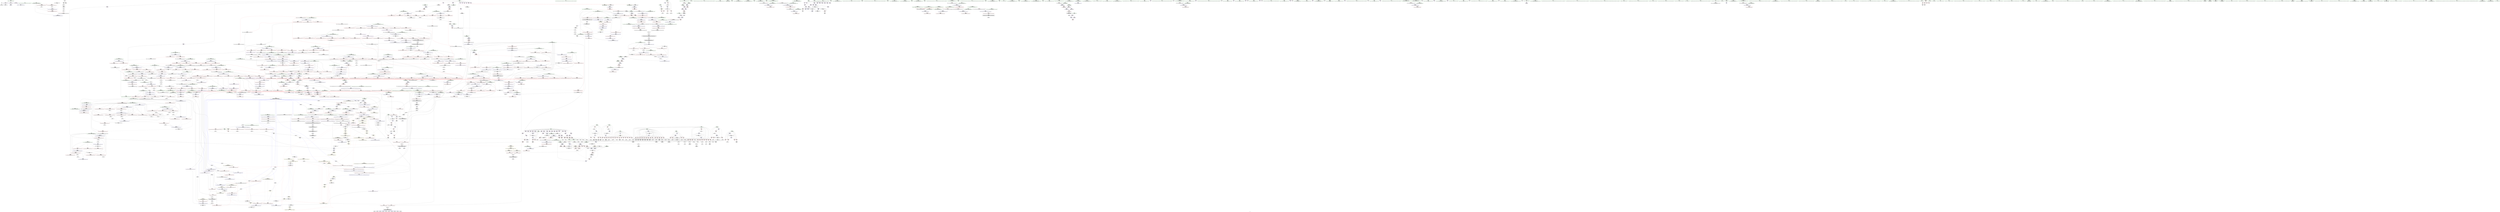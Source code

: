 digraph "SVFG" {
	label="SVFG";

	Node0x555fe75fe6e0 [shape=record,color=grey,label="{NodeID: 0\nNullPtr}"];
	Node0x555fe75fe6e0 -> Node0x555fe7699000[style=solid];
	Node0x555fe75fe6e0 -> Node0x555fe76c5530[style=solid];
	Node0x555fe7764680 [shape=record,color=black,label="{NodeID: 1882\nMR_139V_3 = PHI(MR_139V_4, MR_139V_2, )\npts\{737 \}\n}"];
	Node0x555fe7764680 -> Node0x555fe76adee0[style=dashed];
	Node0x555fe7764680 -> Node0x555fe76adfb0[style=dashed];
	Node0x555fe7764680 -> Node0x555fe76c8480[style=dashed];
	Node0x555fe769c8a0 [shape=record,color=red,label="{NodeID: 775\n1296\<--1278\n\<--__parent\n_ZSt11__push_heapIPiliN9__gnu_cxx5__ops14_Iter_less_valEEvT_T0_S5_T1_RT2_\n}"];
	Node0x555fe7693220 [shape=record,color=purple,label="{NodeID: 443\n215\<--15\n\<--xx\nmain\n}"];
	Node0x555fe76869f0 [shape=record,color=green,label="{NodeID: 111\n713\<--714\n_ZSt16__introsort_loopIPilN9__gnu_cxx5__ops15_Iter_less_iterEEvT_S4_T0_T1_\<--_ZSt16__introsort_loopIPilN9__gnu_cxx5__ops15_Iter_less_iterEEvT_S4_T0_T1__field_insensitive\n}"];
	Node0x555fe76a22d0 [shape=record,color=red,label="{NodeID: 886\n1812\<--1811\n\<--\n_ZNK9__gnu_cxx5__ops14_Val_less_iterclIiPiEEbRT_T0_\n}"];
	Node0x555fe76a22d0 -> Node0x555fe76fb180[style=solid];
	Node0x555fe76f5d80 [shape=record,color=grey,label="{NodeID: 1661\n254 = Binary(253, 16, )\n}"];
	Node0x555fe76f5d80 -> Node0x555fe76f3f80[style=solid];
	Node0x555fe76a8da0 [shape=record,color=red,label="{NodeID: 554\n522\<--85\n\<--ii\nmain\n}"];
	Node0x555fe76a8da0 -> Node0x555fe76f6f80[style=solid];
	Node0x555fe77f4900 [shape=record,color=black,label="{NodeID: 2436\n1816 = PHI(608, )\n0th arg _ZSt8__uniqueIPiN9__gnu_cxx5__ops19_Iter_equal_to_iterEET_S4_S4_T0_ }"];
	Node0x555fe77f4900 -> Node0x555fe76ce7a0[style=solid];
	Node0x555fe768b8e0 [shape=record,color=green,label="{NodeID: 222\n1517\<--1518\n__last.addr\<--__last.addr_field_insensitive\n_ZSt16__insertion_sortIPiN9__gnu_cxx5__ops15_Iter_less_iterEEvT_S4_T0_\n}"];
	Node0x555fe768b8e0 -> Node0x555fe769f890[style=solid];
	Node0x555fe768b8e0 -> Node0x555fe769f960[style=solid];
	Node0x555fe768b8e0 -> Node0x555fe76cc990[style=solid];
	Node0x555fe76c76b0 [shape=record,color=blue,label="{NodeID: 997\n557\<--558\n_M_n\<--\n_ZSt12setprecisioni\n}"];
	Node0x555fe76c76b0 -> Node0x555fe76ac5b0[style=dashed];
	Node0x555fe76ae7d0 [shape=record,color=red,label="{NodeID: 665\n820\<--810\n\<--__last.addr\n_ZSt22__final_insertion_sortIPiN9__gnu_cxx5__ops15_Iter_less_iterEEvT_S4_T0_\n}"];
	Node0x555fe76ae7d0 -> Node0x555fe769be10[style=solid];
	Node0x555fe78007c0 [shape=record,color=black,label="{NodeID: 2547\n1348 = PHI(902, )\n0th arg _ZSt22__move_median_to_firstIPiN9__gnu_cxx5__ops15_Iter_less_iterEEvT_S4_S4_S4_T0_ }"];
	Node0x555fe78007c0 -> Node0x555fe76cba20[style=solid];
	Node0x555fe7699980 [shape=record,color=black,label="{NodeID: 333\n199\<--196\nidxprom28\<--\nmain\n}"];
	Node0x555fe76cd0e0 [shape=record,color=blue,label="{NodeID: 1108\n1617\<--1614\n__first.addr\<--__first\n_ZSt13move_backwardIPiS0_ET0_T_S2_S1_\n}"];
	Node0x555fe76cd0e0 -> Node0x555fe76a0590[style=dashed];
	Node0x555fe764c610 [shape=record,color=green,label="{NodeID: 1\n7\<--1\n__dso_handle\<--dummyObj\nGlob }"];
	Node0x555fe7764b80 [shape=record,color=black,label="{NodeID: 1883\nMR_141V_2 = PHI(MR_141V_3, MR_141V_1, )\npts\{741 \}\n}"];
	Node0x555fe7764b80 -> Node0x555fe76c8550[style=dashed];
	Node0x555fe769c970 [shape=record,color=red,label="{NodeID: 776\n1305\<--1278\n\<--__parent\n_ZSt11__push_heapIPiliN9__gnu_cxx5__ops14_Iter_less_valEEvT_T0_S5_T1_RT2_\n}"];
	Node0x555fe76932f0 [shape=record,color=purple,label="{NodeID: 444\n217\<--15\n\<--xx\nmain\n|{<s0>14}}"];
	Node0x555fe76932f0:s0 -> Node0x555fe77ff200[style=solid,color=red];
	Node0x555fe7686af0 [shape=record,color=green,label="{NodeID: 112\n718\<--719\n_ZSt22__final_insertion_sortIPiN9__gnu_cxx5__ops15_Iter_less_iterEEvT_S4_T0_\<--_ZSt22__final_insertion_sortIPiN9__gnu_cxx5__ops15_Iter_less_iterEEvT_S4_T0__field_insensitive\n}"];
	Node0x555fe76a23a0 [shape=record,color=red,label="{NodeID: 887\n1877\<--1818\n\<--retval\n_ZSt8__uniqueIPiN9__gnu_cxx5__ops19_Iter_equal_to_iterEET_S4_S4_T0_\n}"];
	Node0x555fe76a23a0 -> Node0x555fe76914e0[style=solid];
	Node0x555fe76f5f00 [shape=record,color=grey,label="{NodeID: 1662\n415 = Binary(414, 154, )\n}"];
	Node0x555fe76f5f00 -> Node0x555fe769ad00[style=solid];
	Node0x555fe76a8e70 [shape=record,color=red,label="{NodeID: 555\n171\<--87\n\<--i\nmain\n}"];
	Node0x555fe76a8e70 -> Node0x555fe76fe440[style=solid];
	Node0x555fe77f4a40 [shape=record,color=black,label="{NodeID: 2437\n1817 = PHI(609, )\n1st arg _ZSt8__uniqueIPiN9__gnu_cxx5__ops19_Iter_equal_to_iterEET_S4_S4_T0_ }"];
	Node0x555fe77f4a40 -> Node0x555fe76ce870[style=solid];
	Node0x555fe768b9b0 [shape=record,color=green,label="{NodeID: 223\n1519\<--1520\n__i\<--__i_field_insensitive\n_ZSt16__insertion_sortIPiN9__gnu_cxx5__ops15_Iter_less_iterEEvT_S4_T0_\n}"];
	Node0x555fe768b9b0 -> Node0x555fe769fa30[style=solid];
	Node0x555fe768b9b0 -> Node0x555fe769fb00[style=solid];
	Node0x555fe768b9b0 -> Node0x555fe769fbd0[style=solid];
	Node0x555fe768b9b0 -> Node0x555fe769fca0[style=solid];
	Node0x555fe768b9b0 -> Node0x555fe769fd70[style=solid];
	Node0x555fe768b9b0 -> Node0x555fe769fe40[style=solid];
	Node0x555fe768b9b0 -> Node0x555fe769ff10[style=solid];
	Node0x555fe768b9b0 -> Node0x555fe76cca60[style=solid];
	Node0x555fe768b9b0 -> Node0x555fe76cccd0[style=solid];
	Node0x555fe76c7780 [shape=record,color=blue,label="{NodeID: 998\n576\<--574\n__first.addr\<--__first\n_ZSt4sortIPiEvT_S1_\n}"];
	Node0x555fe76c7780 -> Node0x555fe76ac680[style=dashed];
	Node0x555fe76ae8a0 [shape=record,color=red,label="{NodeID: 666\n836\<--810\n\<--__last.addr\n_ZSt22__final_insertion_sortIPiN9__gnu_cxx5__ops15_Iter_less_iterEEvT_S4_T0_\n|{<s0>37}}"];
	Node0x555fe76ae8a0:s0 -> Node0x555fe7801b60[style=solid,color=red];
	Node0x555fe7800900 [shape=record,color=black,label="{NodeID: 2548\n1349 = PHI(904, )\n1st arg _ZSt22__move_median_to_firstIPiN9__gnu_cxx5__ops15_Iter_less_iterEEvT_S4_S4_S4_T0_ }"];
	Node0x555fe7800900 -> Node0x555fe76cbaf0[style=solid];
	Node0x555fe7699a50 [shape=record,color=black,label="{NodeID: 334\n210\<--207\nidxprom32\<--\nmain\n}"];
	Node0x555fe76cd1b0 [shape=record,color=blue,label="{NodeID: 1109\n1619\<--1615\n__last.addr\<--__last\n_ZSt13move_backwardIPiS0_ET0_T_S2_S1_\n}"];
	Node0x555fe76cd1b0 -> Node0x555fe76a0660[style=dashed];
	Node0x555fe764c6a0 [shape=record,color=green,label="{NodeID: 2\n9\<--1\n\<--dummyObj\nCan only get source location for instruction, argument, global var or function.}"];
	Node0x555fe7765080 [shape=record,color=black,label="{NodeID: 1884\nMR_8V_2 = PHI(MR_8V_3, MR_8V_1, )\npts\{18 \}\n|{|<s4>61}}"];
	Node0x555fe7765080 -> Node0x555fe769cb10[style=dashed];
	Node0x555fe7765080 -> Node0x555fe769cbe0[style=dashed];
	Node0x555fe7765080 -> Node0x555fe76cb470[style=dashed];
	Node0x555fe7765080 -> Node0x555fe76cb6e0[style=dashed];
	Node0x555fe7765080:s4 -> Node0x555fe7774d50[style=dashed,color=red];
	Node0x555fe769ca40 [shape=record,color=red,label="{NodeID: 777\n1313\<--1278\n\<--__parent\n_ZSt11__push_heapIPiliN9__gnu_cxx5__ops14_Iter_less_valEEvT_T0_S5_T1_RT2_\n}"];
	Node0x555fe769ca40 -> Node0x555fe76cb540[style=solid];
	Node0x555fe76933c0 [shape=record,color=purple,label="{NodeID: 445\n223\<--15\n\<--xx\nmain\n}"];
	Node0x555fe7686bf0 [shape=record,color=green,label="{NodeID: 113\n723\<--724\nretval\<--retval_field_insensitive\n_ZN9__gnu_cxx5__ops16__iter_less_iterEv\n}"];
	Node0x555fe76a2470 [shape=record,color=red,label="{NodeID: 888\n1832\<--1822\n\<--__first.addr\n_ZSt8__uniqueIPiN9__gnu_cxx5__ops19_Iter_equal_to_iterEET_S4_S4_T0_\n|{<s0>103}}"];
	Node0x555fe76a2470:s0 -> Node0x555fe77fef80[style=solid,color=red];
	Node0x555fe76f6080 [shape=record,color=grey,label="{NodeID: 1663\n420 = Binary(154, 419, )\n}"];
	Node0x555fe76f6080 -> Node0x555fe76f6200[style=solid];
	Node0x555fe76a8f40 [shape=record,color=red,label="{NodeID: 556\n175\<--87\n\<--i\nmain\n}"];
	Node0x555fe76a8f40 -> Node0x555fe7699570[style=solid];
	Node0x555fe77f4b80 [shape=record,color=black,label="{NodeID: 2438\n596 = PHI(225, )\n0th arg _ZSt6uniqueIPiET_S1_S1_ }"];
	Node0x555fe77f4b80 -> Node0x555fe76c7920[style=solid];
	Node0x555fe768ba80 [shape=record,color=green,label="{NodeID: 224\n1521\<--1522\n__val\<--__val_field_insensitive\n_ZSt16__insertion_sortIPiN9__gnu_cxx5__ops15_Iter_less_iterEEvT_S4_T0_\n|{|<s1>85}}"];
	Node0x555fe768ba80 -> Node0x555fe76ccb30[style=solid];
	Node0x555fe768ba80:s1 -> Node0x555fe7801d80[style=solid,color=red];
	Node0x555fe76c7850 [shape=record,color=blue,label="{NodeID: 999\n578\<--575\n__last.addr\<--__last\n_ZSt4sortIPiEvT_S1_\n}"];
	Node0x555fe76c7850 -> Node0x555fe76ac750[style=dashed];
	Node0x555fe76ae970 [shape=record,color=red,label="{NodeID: 667\n842\<--810\n\<--__last.addr\n_ZSt22__final_insertion_sortIPiN9__gnu_cxx5__ops15_Iter_less_iterEEvT_S4_T0_\n|{<s0>38}}"];
	Node0x555fe76ae970:s0 -> Node0x555fe77ff910[style=solid,color=red];
	Node0x555fe7800a40 [shape=record,color=black,label="{NodeID: 2549\n1350 = PHI(905, )\n2nd arg _ZSt22__move_median_to_firstIPiN9__gnu_cxx5__ops15_Iter_less_iterEEvT_S4_S4_S4_T0_ }"];
	Node0x555fe7800a40 -> Node0x555fe76cbbc0[style=solid];
	Node0x555fe7699b20 [shape=record,color=black,label="{NodeID: 335\n214\<--213\nidx.ext\<--\nmain\n}"];
	Node0x555fe76cd280 [shape=record,color=blue,label="{NodeID: 1110\n1621\<--1616\n__result.addr\<--__result\n_ZSt13move_backwardIPiS0_ET0_T_S2_S1_\n}"];
	Node0x555fe76cd280 -> Node0x555fe76a0730[style=dashed];
	Node0x555fe764c950 [shape=record,color=green,label="{NodeID: 3\n25\<--1\n.str\<--dummyObj\nGlob }"];
	Node0x555fe7765580 [shape=record,color=black,label="{NodeID: 1885\nMR_224V_3 = PHI(MR_224V_4, MR_224V_2, )\npts\{1271 \}\n}"];
	Node0x555fe7765580 -> Node0x555fe769c3c0[style=dashed];
	Node0x555fe7765580 -> Node0x555fe769c490[style=dashed];
	Node0x555fe7765580 -> Node0x555fe769c630[style=dashed];
	Node0x555fe7765580 -> Node0x555fe76cb540[style=dashed];
	Node0x555fe769cb10 [shape=record,color=red,label="{NodeID: 778\n1308\<--1307\n\<--call2\n_ZSt11__push_heapIPiliN9__gnu_cxx5__ops14_Iter_less_valEEvT_T0_S5_T1_RT2_\n}"];
	Node0x555fe769cb10 -> Node0x555fe76cb470[style=solid];
	Node0x555fe7693490 [shape=record,color=purple,label="{NodeID: 446\n225\<--15\n\<--xx\nmain\n|{<s0>15}}"];
	Node0x555fe7693490:s0 -> Node0x555fe77f4b80[style=solid,color=red];
	Node0x555fe768c010 [shape=record,color=green,label="{NodeID: 114\n730\<--731\n__comp\<--__comp_field_insensitive\n_ZSt16__introsort_loopIPilN9__gnu_cxx5__ops15_Iter_less_iterEEvT_S4_T0_T1_\n}"];
	Node0x555fe76a2540 [shape=record,color=red,label="{NodeID: 889\n1838\<--1822\n\<--__first.addr\n_ZSt8__uniqueIPiN9__gnu_cxx5__ops19_Iter_equal_to_iterEET_S4_S4_T0_\n}"];
	Node0x555fe76a2540 -> Node0x555fe76fb000[style=solid];
	Node0x555fe76f6200 [shape=record,color=grey,label="{NodeID: 1664\n421 = Binary(418, 420, )\n}"];
	Node0x555fe76f6200 -> Node0x555fe769add0[style=solid];
	Node0x555fe76a9010 [shape=record,color=red,label="{NodeID: 557\n186\<--87\n\<--i\nmain\n}"];
	Node0x555fe76a9010 -> Node0x555fe76997e0[style=solid];
	Node0x555fe77f4cc0 [shape=record,color=black,label="{NodeID: 2439\n597 = PHI(224, )\n1st arg _ZSt6uniqueIPiET_S1_S1_ }"];
	Node0x555fe77f4cc0 -> Node0x555fe76c79f0[style=solid];
	Node0x555fe768bb50 [shape=record,color=green,label="{NodeID: 225\n1523\<--1524\nagg.tmp\<--agg.tmp_field_insensitive\n_ZSt16__insertion_sortIPiN9__gnu_cxx5__ops15_Iter_less_iterEEvT_S4_T0_\n}"];
	Node0x555fe76c7920 [shape=record,color=blue,label="{NodeID: 1000\n598\<--596\n__first.addr\<--__first\n_ZSt6uniqueIPiET_S1_S1_\n}"];
	Node0x555fe76c7920 -> Node0x555fe76ac820[style=dashed];
	Node0x555fe7742f80 [shape=record,color=black,label="{NodeID: 1775\nMR_8V_5 = PHI(MR_8V_4, MR_8V_2, MR_8V_2, )\npts\{18 \}\n|{|<s1>60}}"];
	Node0x555fe7742f80 -> Node0x555fe76b35d0[style=dashed];
	Node0x555fe7742f80:s1 -> Node0x555fe7765080[style=dashed,color=red];
	Node0x555fe76aea40 [shape=record,color=red,label="{NodeID: 668\n863\<--852\n\<--__first.addr\n_ZSt14__partial_sortIPiN9__gnu_cxx5__ops15_Iter_less_iterEEvT_S4_S4_T0_\n|{<s0>39}}"];
	Node0x555fe76aea40:s0 -> Node0x555fe7800040[style=solid,color=red];
	Node0x555fe7800b80 [shape=record,color=black,label="{NodeID: 2550\n1351 = PHI(907, )\n3rd arg _ZSt22__move_median_to_firstIPiN9__gnu_cxx5__ops15_Iter_less_iterEEvT_S4_S4_S4_T0_ }"];
	Node0x555fe7800b80 -> Node0x555fe76cbc90[style=solid];
	Node0x555fe7699bf0 [shape=record,color=black,label="{NodeID: 336\n222\<--221\nidx.ext34\<--\nmain\n}"];
	Node0x555fe76cd350 [shape=record,color=blue,label="{NodeID: 1111\n1641\<--1638\n__last.addr\<--__last\n_ZSt25__unguarded_linear_insertIPiN9__gnu_cxx5__ops14_Val_less_iterEEvT_T0_\n}"];
	Node0x555fe76cd350 -> Node0x555fe76a0800[style=dashed];
	Node0x555fe76cd350 -> Node0x555fe76a08d0[style=dashed];
	Node0x555fe76cd350 -> Node0x555fe7758380[style=dashed];
	Node0x555fe764c9e0 [shape=record,color=green,label="{NodeID: 4\n27\<--1\n.str.1\<--dummyObj\nGlob }"];
	Node0x555fe7765a80 [shape=record,color=black,label="{NodeID: 1886\nMR_232V_3 = PHI(MR_232V_4, MR_232V_2, )\npts\{1279 \}\n}"];
	Node0x555fe7765a80 -> Node0x555fe769c8a0[style=dashed];
	Node0x555fe7765a80 -> Node0x555fe769c970[style=dashed];
	Node0x555fe7765a80 -> Node0x555fe769ca40[style=dashed];
	Node0x555fe7765a80 -> Node0x555fe76cb610[style=dashed];
	Node0x555fe769cbe0 [shape=record,color=red,label="{NodeID: 779\n1321\<--1320\n\<--call6\n_ZSt11__push_heapIPiliN9__gnu_cxx5__ops14_Iter_less_valEEvT_T0_S5_T1_RT2_\n}"];
	Node0x555fe769cbe0 -> Node0x555fe76cb6e0[style=solid];
	Node0x555fe7693560 [shape=record,color=purple,label="{NodeID: 447\n243\<--15\n\<--xx\nmain\n}"];
	Node0x555fe768c0a0 [shape=record,color=green,label="{NodeID: 115\n732\<--733\n__first.addr\<--__first.addr_field_insensitive\n_ZSt16__introsort_loopIPilN9__gnu_cxx5__ops15_Iter_less_iterEEvT_S4_T0_T1_\n}"];
	Node0x555fe768c0a0 -> Node0x555fe76ad860[style=solid];
	Node0x555fe768c0a0 -> Node0x555fe76ad930[style=solid];
	Node0x555fe768c0a0 -> Node0x555fe76ada00[style=solid];
	Node0x555fe768c0a0 -> Node0x555fe76c8210[style=solid];
	Node0x555fe76a2610 [shape=record,color=red,label="{NodeID: 890\n1845\<--1822\n\<--__first.addr\n_ZSt8__uniqueIPiN9__gnu_cxx5__ops19_Iter_equal_to_iterEET_S4_S4_T0_\n}"];
	Node0x555fe76a2610 -> Node0x555fe76ceae0[style=solid];
	Node0x555fe76f6380 [shape=record,color=grey,label="{NodeID: 1665\n280 = Binary(154, 279, )\n}"];
	Node0x555fe76f6380 -> Node0x555fe76fd6c0[style=solid];
	Node0x555fe76a90e0 [shape=record,color=red,label="{NodeID: 558\n191\<--87\n\<--i\nmain\n}"];
	Node0x555fe76a90e0 -> Node0x555fe76998b0[style=solid];
	Node0x555fe77f4e00 [shape=record,color=black,label="{NodeID: 2440\n804 = PHI(715, )\n0th arg _ZSt22__final_insertion_sortIPiN9__gnu_cxx5__ops15_Iter_less_iterEEvT_S4_T0_ }"];
	Node0x555fe77f4e00 -> Node0x555fe76c87c0[style=solid];
	Node0x555fe768bc20 [shape=record,color=green,label="{NodeID: 226\n1525\<--1526\nagg.tmp7\<--agg.tmp7_field_insensitive\n_ZSt16__insertion_sortIPiN9__gnu_cxx5__ops15_Iter_less_iterEEvT_S4_T0_\n}"];
	Node0x555fe76c79f0 [shape=record,color=blue,label="{NodeID: 1001\n600\<--597\n__last.addr\<--__last\n_ZSt6uniqueIPiET_S1_S1_\n}"];
	Node0x555fe76c79f0 -> Node0x555fe76ac8f0[style=dashed];
	Node0x555fe7743480 [shape=record,color=black,label="{NodeID: 1776\nMR_205V_6 = PHI(MR_205V_5, MR_205V_3, MR_205V_3, )\npts\{1146 \}\n}"];
	Node0x555fe7743480 -> Node0x555fe76b2730[style=dashed];
	Node0x555fe76aeb10 [shape=record,color=red,label="{NodeID: 669\n869\<--852\n\<--__first.addr\n_ZSt14__partial_sortIPiN9__gnu_cxx5__ops15_Iter_less_iterEEvT_S4_S4_T0_\n|{<s0>40}}"];
	Node0x555fe76aeb10:s0 -> Node0x555fe77f3180[style=solid,color=red];
	Node0x555fe7800cc0 [shape=record,color=black,label="{NodeID: 2551\n1638 = PHI(1564, 1604, )\n0th arg _ZSt25__unguarded_linear_insertIPiN9__gnu_cxx5__ops14_Val_less_iterEEvT_T0_ }"];
	Node0x555fe7800cc0 -> Node0x555fe76cd350[style=solid];
	Node0x555fe7699cc0 [shape=record,color=black,label="{NodeID: 337\n229\<--226\nsub.ptr.lhs.cast\<--call36\nmain\n}"];
	Node0x555fe7699cc0 -> Node0x555fe76f6680[style=solid];
	Node0x555fe76cd420 [shape=record,color=blue,label="{NodeID: 1112\n1643\<--1650\n__val\<--\n_ZSt25__unguarded_linear_insertIPiN9__gnu_cxx5__ops14_Val_less_iterEEvT_T0_\n|{|<s2>94}}"];
	Node0x555fe76cd420 -> Node0x555fe76a1020[style=dashed];
	Node0x555fe76cd420 -> Node0x555fe76a10f0[style=dashed];
	Node0x555fe76cd420:s2 -> Node0x555fe776e3f0[style=dashed,color=red];
	Node0x555fe764ca70 [shape=record,color=green,label="{NodeID: 5\n29\<--1\nstdin\<--dummyObj\nGlob }"];
	Node0x555fe7765f80 [shape=record,color=black,label="{NodeID: 1887\nMR_8V_2 = PHI(MR_8V_3, MR_8V_1, )\npts\{18 \}\n|{<s0>40|<s1>46|<s2>46|<s3>46}}"];
	Node0x555fe7765f80:s0 -> Node0x555fe778a5f0[style=dashed,color=blue];
	Node0x555fe7765f80:s1 -> Node0x555fe76b1b00[style=dashed,color=red];
	Node0x555fe7765f80:s2 -> Node0x555fe76b1bd0[style=dashed,color=red];
	Node0x555fe7765f80:s3 -> Node0x555fe76ca1c0[style=dashed,color=red];
	Node0x555fe769ccb0 [shape=record,color=red,label="{NodeID: 780\n1340\<--1331\nthis1\<--this.addr\n_ZNK9__gnu_cxx5__ops14_Iter_less_valclIPiiEEbT_RT0_\n}"];
	Node0x555fe7693630 [shape=record,color=purple,label="{NodeID: 448\n249\<--15\n\<--xx\nmain\n|{<s0>16}}"];
	Node0x555fe7693630:s0 -> Node0x555fe77f5580[style=solid,color=red];
	Node0x555fe768c170 [shape=record,color=green,label="{NodeID: 116\n734\<--735\n__last.addr\<--__last.addr_field_insensitive\n_ZSt16__introsort_loopIPilN9__gnu_cxx5__ops15_Iter_less_iterEEvT_S4_T0_T1_\n}"];
	Node0x555fe768c170 -> Node0x555fe76adad0[style=solid];
	Node0x555fe768c170 -> Node0x555fe76adba0[style=solid];
	Node0x555fe768c170 -> Node0x555fe76adc70[style=solid];
	Node0x555fe768c170 -> Node0x555fe76add40[style=solid];
	Node0x555fe768c170 -> Node0x555fe76ade10[style=solid];
	Node0x555fe768c170 -> Node0x555fe76c82e0[style=solid];
	Node0x555fe768c170 -> Node0x555fe76c8620[style=solid];
	Node0x555fe76a26e0 [shape=record,color=red,label="{NodeID: 891\n1847\<--1822\n\<--__first.addr\n_ZSt8__uniqueIPiN9__gnu_cxx5__ops19_Iter_equal_to_iterEET_S4_S4_T0_\n}"];
	Node0x555fe76a26e0 -> Node0x555fe76a65d0[style=solid];
	Node0x555fe76f6500 [shape=record,color=grey,label="{NodeID: 1666\n231 = Binary(230, 232, )\n}"];
	Node0x555fe76f6500 -> Node0x555fe7699d90[style=solid];
	Node0x555fe76a91b0 [shape=record,color=red,label="{NodeID: 559\n203\<--87\n\<--i\nmain\n}"];
	Node0x555fe76a91b0 -> Node0x555fe76baea0[style=solid];
	Node0x555fe77f4f40 [shape=record,color=black,label="{NodeID: 2441\n805 = PHI(716, )\n1st arg _ZSt22__final_insertion_sortIPiN9__gnu_cxx5__ops15_Iter_less_iterEEvT_S4_T0_ }"];
	Node0x555fe77f4f40 -> Node0x555fe76c8890[style=solid];
	Node0x555fe768bcf0 [shape=record,color=green,label="{NodeID: 227\n1527\<--1528\nundef.agg.tmp\<--undef.agg.tmp_field_insensitive\n_ZSt16__insertion_sortIPiN9__gnu_cxx5__ops15_Iter_less_iterEEvT_S4_T0_\n}"];
	Node0x555fe76c7ac0 [shape=record,color=blue,label="{NodeID: 1002\n621\<--618\n__first.addr\<--__first\n_ZSt11lower_boundIPiiET_S1_S1_RKT0_\n}"];
	Node0x555fe76c7ac0 -> Node0x555fe76ac9c0[style=dashed];
	Node0x555fe7743980 [shape=record,color=black,label="{NodeID: 1777\nMR_213V_8 = PHI(MR_213V_7, MR_213V_3, MR_213V_3, )\npts\{1154 \}\n}"];
	Node0x555fe76aebe0 [shape=record,color=red,label="{NodeID: 670\n864\<--854\n\<--__middle.addr\n_ZSt14__partial_sortIPiN9__gnu_cxx5__ops15_Iter_less_iterEEvT_S4_S4_T0_\n|{<s0>39}}"];
	Node0x555fe76aebe0:s0 -> Node0x555fe7800180[style=solid,color=red];
	Node0x555fe7800ed0 [shape=record,color=black,label="{NodeID: 2552\n2102 = PHI(2019, 2057, )\n0th arg _ZSt19__iterator_categoryIPiENSt15iterator_traitsIT_E17iterator_categoryERKS2_ }"];
	Node0x555fe7800ed0 -> Node0x555fe76d09c0[style=solid];
	Node0x555fe7699d90 [shape=record,color=black,label="{NodeID: 338\n233\<--231\nconv37\<--sub.ptr.div\nmain\n}"];
	Node0x555fe7699d90 -> Node0x555fe76c5ff0[style=solid];
	Node0x555fe76cd4f0 [shape=record,color=blue,label="{NodeID: 1113\n1645\<--1652\n__next\<--\n_ZSt25__unguarded_linear_insertIPiN9__gnu_cxx5__ops14_Val_less_iterEEvT_T0_\n}"];
	Node0x555fe76cd4f0 -> Node0x555fe76a0b40[style=dashed];
	Node0x555fe76cd4f0 -> Node0x555fe76cd5c0[style=dashed];
	Node0x555fe764cb00 [shape=record,color=green,label="{NodeID: 6\n30\<--1\n.str.2\<--dummyObj\nGlob }"];
	Node0x555fe7766480 [shape=record,color=black,label="{NodeID: 1888\nMR_176V_3 = PHI(MR_176V_4, MR_176V_2, )\npts\{974 \}\n}"];
	Node0x555fe7766480 -> Node0x555fe76b0100[style=dashed];
	Node0x555fe7766480 -> Node0x555fe76b01d0[style=dashed];
	Node0x555fe7766480 -> Node0x555fe76c94c0[style=dashed];
	Node0x555fe769cd80 [shape=record,color=red,label="{NodeID: 781\n1341\<--1333\n\<--__it.addr\n_ZNK9__gnu_cxx5__ops14_Iter_less_valclIPiiEEbT_RT0_\n}"];
	Node0x555fe769cd80 -> Node0x555fe769cf20[style=solid];
	Node0x555fe7693700 [shape=record,color=purple,label="{NodeID: 449\n269\<--21\n\<--d\nmain\n}"];
	Node0x555fe768c240 [shape=record,color=green,label="{NodeID: 117\n736\<--737\n__depth_limit.addr\<--__depth_limit.addr_field_insensitive\n_ZSt16__introsort_loopIPilN9__gnu_cxx5__ops15_Iter_less_iterEEvT_S4_T0_T1_\n}"];
	Node0x555fe768c240 -> Node0x555fe76adee0[style=solid];
	Node0x555fe768c240 -> Node0x555fe76adfb0[style=solid];
	Node0x555fe768c240 -> Node0x555fe76ae080[style=solid];
	Node0x555fe768c240 -> Node0x555fe76c83b0[style=solid];
	Node0x555fe768c240 -> Node0x555fe76c8480[style=solid];
	Node0x555fe776fc00 [shape=record,color=yellow,style=double,label="{NodeID: 1999\n8V_1 = ENCHI(MR_8V_0)\npts\{18 \}\nFun[_ZSt23__copy_move_backward_a2ILb1EPiS0_ET1_T0_S2_S1_]|{<s0>100}}"];
	Node0x555fe776fc00:s0 -> Node0x555fe7772a10[style=dashed,color=red];
	Node0x555fe76a27b0 [shape=record,color=red,label="{NodeID: 892\n1851\<--1822\n\<--__first.addr\n_ZSt8__uniqueIPiN9__gnu_cxx5__ops19_Iter_equal_to_iterEET_S4_S4_T0_\n}"];
	Node0x555fe76a27b0 -> Node0x555fe76a66a0[style=solid];
	Node0x555fe76f6680 [shape=record,color=grey,label="{NodeID: 1667\n230 = Binary(229, 16, )\n}"];
	Node0x555fe76f6680 -> Node0x555fe76f6500[style=solid];
	Node0x555fe76a9280 [shape=record,color=red,label="{NodeID: 560\n181\<--89\n\<--cc\nmain\n}"];
	Node0x555fe76a9280 -> Node0x555fe7699640[style=solid];
	Node0x555fe77f5080 [shape=record,color=black,label="{NodeID: 2442\n1718 = PHI(1699, )\n0th arg _ZSt22__copy_move_backward_aILb1EPiS0_ET1_T0_S2_S1_ }"];
	Node0x555fe77f5080 -> Node0x555fe76cdd10[style=solid];
	Node0x555fe768bdc0 [shape=record,color=green,label="{NodeID: 228\n1557\<--1558\n_ZSt13move_backwardIPiS0_ET0_T_S2_S1_\<--_ZSt13move_backwardIPiS0_ET0_T_S2_S1__field_insensitive\n}"];
	Node0x555fe76c7b90 [shape=record,color=blue,label="{NodeID: 1003\n623\<--619\n__last.addr\<--__last\n_ZSt11lower_boundIPiiET_S1_S1_RKT0_\n}"];
	Node0x555fe76c7b90 -> Node0x555fe76aca90[style=dashed];
	Node0x555fe76aecb0 [shape=record,color=red,label="{NodeID: 671\n870\<--854\n\<--__middle.addr\n_ZSt14__partial_sortIPiN9__gnu_cxx5__ops15_Iter_less_iterEEvT_S4_S4_T0_\n|{<s0>40}}"];
	Node0x555fe76aecb0:s0 -> Node0x555fe77f3290[style=solid,color=red];
	Node0x555fe7801050 [shape=record,color=black,label="{NodeID: 2553\n1711 = PHI(1626, 1630, )\n0th arg _ZSt12__miter_baseIPiET_S1_ }"];
	Node0x555fe7801050 -> Node0x555fe76cdc40[style=solid];
	Node0x555fe7699e60 [shape=record,color=black,label="{NodeID: 339\n242\<--241\nidx.ext42\<--\nmain\n}"];
	Node0x555fe76cd5c0 [shape=record,color=blue,label="{NodeID: 1114\n1645\<--1655\n__next\<--incdec.ptr\n_ZSt25__unguarded_linear_insertIPiN9__gnu_cxx5__ops14_Val_less_iterEEvT_T0_\n}"];
	Node0x555fe76cd5c0 -> Node0x555fe7758880[style=dashed];
	Node0x555fe7621280 [shape=record,color=green,label="{NodeID: 7\n32\<--1\n.str.3\<--dummyObj\nGlob }"];
	Node0x555fe769ce50 [shape=record,color=red,label="{NodeID: 782\n1343\<--1335\n\<--__val.addr\n_ZNK9__gnu_cxx5__ops14_Iter_less_valclIPiiEEbT_RT0_\n}"];
	Node0x555fe769ce50 -> Node0x555fe769cff0[style=solid];
	Node0x555fe76937d0 [shape=record,color=purple,label="{NodeID: 450\n285\<--21\n\<--d\nmain\n}"];
	Node0x555fe768c310 [shape=record,color=green,label="{NodeID: 118\n738\<--739\nagg.tmp\<--agg.tmp_field_insensitive\n_ZSt16__introsort_loopIPilN9__gnu_cxx5__ops15_Iter_less_iterEEvT_S4_T0_T1_\n}"];
	Node0x555fe76a2880 [shape=record,color=red,label="{NodeID: 893\n1858\<--1822\n\<--__first.addr\n_ZSt8__uniqueIPiN9__gnu_cxx5__ops19_Iter_equal_to_iterEET_S4_S4_T0_\n|{<s0>104}}"];
	Node0x555fe76a2880:s0 -> Node0x555fe7803cc0[style=solid,color=red];
	Node0x555fe76f6800 [shape=record,color=grey,label="{NodeID: 1668\n291 = Binary(290, 154, )\n}"];
	Node0x555fe76f6800 -> Node0x555fe76c64d0[style=solid];
	Node0x555fe76a9350 [shape=record,color=red,label="{NodeID: 561\n237\<--91\n\<--i38\nmain\n}"];
	Node0x555fe76a9350 -> Node0x555fe76fd540[style=solid];
	Node0x555fe77f51c0 [shape=record,color=black,label="{NodeID: 2443\n1719 = PHI(1703, )\n1st arg _ZSt22__copy_move_backward_aILb1EPiS0_ET1_T0_S2_S1_ }"];
	Node0x555fe77f51c0 -> Node0x555fe76cdde0[style=solid];
	Node0x555fe768bec0 [shape=record,color=green,label="{NodeID: 229\n1566\<--1567\n_ZN9__gnu_cxx5__ops15__val_comp_iterENS0_15_Iter_less_iterE\<--_ZN9__gnu_cxx5__ops15__val_comp_iterENS0_15_Iter_less_iterE_field_insensitive\n}"];
	Node0x555fe76c7c60 [shape=record,color=blue,label="{NodeID: 1004\n625\<--620\n__val.addr\<--__val\n_ZSt11lower_boundIPiiET_S1_S1_RKT0_\n}"];
	Node0x555fe76c7c60 -> Node0x555fe76acb60[style=dashed];
	Node0x555fe7744380 [shape=record,color=black,label="{NodeID: 1779\nMR_8V_3 = PHI(MR_8V_4, MR_8V_1, )\npts\{18 \}\n|{|<s4>104}}"];
	Node0x555fe7744380 -> Node0x555fe76a2fd0[style=dashed];
	Node0x555fe7744380 -> Node0x555fe76cee20[style=dashed];
	Node0x555fe7744380 -> Node0x555fe7744380[style=dashed];
	Node0x555fe7744380 -> Node0x555fe7754c80[style=dashed];
	Node0x555fe7744380:s4 -> Node0x555fe7773090[style=dashed,color=red];
	Node0x555fe76aed80 [shape=record,color=red,label="{NodeID: 672\n865\<--856\n\<--__last.addr\n_ZSt14__partial_sortIPiN9__gnu_cxx5__ops15_Iter_less_iterEEvT_S4_S4_T0_\n|{<s0>39}}"];
	Node0x555fe76aed80:s0 -> Node0x555fe78002c0[style=solid,color=red];
	Node0x555fe78011d0 [shape=record,color=black,label="{NodeID: 2554\n2017 = PHI(1970, )\n0th arg _ZSt8distanceIPiENSt15iterator_traitsIT_E15difference_typeES2_S2_ }"];
	Node0x555fe78011d0 -> Node0x555fe76d01a0[style=solid];
	Node0x555fe7699f30 [shape=record,color=black,label="{NodeID: 340\n246\<--245\nidxprom44\<--\nmain\n}"];
	Node0x555fe76cd690 [shape=record,color=blue,label="{NodeID: 1115\n1666\<--1665\n\<--\n_ZSt25__unguarded_linear_insertIPiN9__gnu_cxx5__ops14_Val_less_iterEEvT_T0_\n}"];
	Node0x555fe76cd690 -> Node0x555fe7757e80[style=dashed];
	Node0x555fe7621310 [shape=record,color=green,label="{NodeID: 8\n34\<--1\nstdout\<--dummyObj\nGlob }"];
	Node0x555fe769cf20 [shape=record,color=red,label="{NodeID: 783\n1342\<--1341\n\<--\n_ZNK9__gnu_cxx5__ops14_Iter_less_valclIPiiEEbT_RT0_\n}"];
	Node0x555fe769cf20 -> Node0x555fe76fae80[style=solid];
	Node0x555fe76938a0 [shape=record,color=purple,label="{NodeID: 451\n286\<--21\narrayidx63\<--d\nmain\n}"];
	Node0x555fe76938a0 -> Node0x555fe76c6400[style=solid];
	Node0x555fe768c3e0 [shape=record,color=green,label="{NodeID: 119\n740\<--741\n__cut\<--__cut_field_insensitive\n_ZSt16__introsort_loopIPilN9__gnu_cxx5__ops15_Iter_less_iterEEvT_S4_T0_T1_\n}"];
	Node0x555fe768c3e0 -> Node0x555fe76ae150[style=solid];
	Node0x555fe768c3e0 -> Node0x555fe76ae220[style=solid];
	Node0x555fe768c3e0 -> Node0x555fe76c8550[style=solid];
	Node0x555fe76a2950 [shape=record,color=red,label="{NodeID: 894\n1863\<--1822\n\<--__first.addr\n_ZSt8__uniqueIPiN9__gnu_cxx5__ops19_Iter_equal_to_iterEET_S4_S4_T0_\n|{<s0>105}}"];
	Node0x555fe76a2950:s0 -> Node0x555fe7801d80[style=solid,color=red];
	Node0x555fe76f6980 [shape=record,color=grey,label="{NodeID: 1669\n295 = Binary(294, 132, )\n}"];
	Node0x555fe76f6980 -> Node0x555fe76c65a0[style=solid];
	Node0x555fe76a9420 [shape=record,color=red,label="{NodeID: 562\n245\<--91\n\<--i38\nmain\n}"];
	Node0x555fe76a9420 -> Node0x555fe7699f30[style=solid];
	Node0x555fe77f5300 [shape=record,color=black,label="{NodeID: 2444\n1720 = PHI(1705, )\n2nd arg _ZSt22__copy_move_backward_aILb1EPiS0_ET1_T0_S2_S1_ }"];
	Node0x555fe77f5300 -> Node0x555fe76cdeb0[style=solid];
	Node0x555fe7694250 [shape=record,color=green,label="{NodeID: 230\n1569\<--1570\n_ZSt25__unguarded_linear_insertIPiN9__gnu_cxx5__ops14_Val_less_iterEEvT_T0_\<--_ZSt25__unguarded_linear_insertIPiN9__gnu_cxx5__ops14_Val_less_iterEEvT_T0__field_insensitive\n}"];
	Node0x555fe76c7d30 [shape=record,color=blue,label="{NodeID: 1005\n654\<--650\n__a.addr\<--__a\n_ZSt3minIiERKT_S2_S2_\n}"];
	Node0x555fe76c7d30 -> Node0x555fe76acd00[style=dashed];
	Node0x555fe76c7d30 -> Node0x555fe76acdd0[style=dashed];
	Node0x555fe76aee50 [shape=record,color=red,label="{NodeID: 673\n892\<--880\n\<--__first.addr\n_ZSt27__unguarded_partition_pivotIPiN9__gnu_cxx5__ops15_Iter_less_iterEET_S4_S4_T0_\n}"];
	Node0x555fe76aee50 -> Node0x555fe76a6d20[style=solid];
	Node0x555fe78012e0 [shape=record,color=black,label="{NodeID: 2555\n2018 = PHI(1971, )\n1st arg _ZSt8distanceIPiENSt15iterator_traitsIT_E15difference_typeES2_S2_ }"];
	Node0x555fe78012e0 -> Node0x555fe76d0270[style=solid];
	Node0x555fe769a000 [shape=record,color=black,label="{NodeID: 341\n253\<--250\nsub.ptr.lhs.cast48\<--call47\nmain\n}"];
	Node0x555fe769a000 -> Node0x555fe76f5d80[style=solid];
	Node0x555fe76cd760 [shape=record,color=blue,label="{NodeID: 1116\n1641\<--1668\n__last.addr\<--\n_ZSt25__unguarded_linear_insertIPiN9__gnu_cxx5__ops14_Val_less_iterEEvT_T0_\n}"];
	Node0x555fe76cd760 -> Node0x555fe7758380[style=dashed];
	Node0x555fe76213d0 [shape=record,color=green,label="{NodeID: 9\n35\<--1\n_ZSt4cout\<--dummyObj\nGlob }"];
	Node0x555fe769cff0 [shape=record,color=red,label="{NodeID: 784\n1344\<--1343\n\<--\n_ZNK9__gnu_cxx5__ops14_Iter_less_valclIPiiEEbT_RT0_\n}"];
	Node0x555fe769cff0 -> Node0x555fe76fae80[style=solid];
	Node0x555fe7693970 [shape=record,color=purple,label="{NodeID: 452\n312\<--21\narrayidx77\<--d\nmain\n}"];
	Node0x555fe768c4b0 [shape=record,color=green,label="{NodeID: 120\n742\<--743\nagg.tmp2\<--agg.tmp2_field_insensitive\n_ZSt16__introsort_loopIPilN9__gnu_cxx5__ops15_Iter_less_iterEEvT_S4_T0_T1_\n}"];
	Node0x555fe76a2a20 [shape=record,color=red,label="{NodeID: 895\n1833\<--1824\n\<--__last.addr\n_ZSt8__uniqueIPiN9__gnu_cxx5__ops19_Iter_equal_to_iterEET_S4_S4_T0_\n|{<s0>103}}"];
	Node0x555fe76a2a20:s0 -> Node0x555fe77ff0c0[style=solid,color=red];
	Node0x555fe76f6b00 [shape=record,color=grey,label="{NodeID: 1670\n2099 = Binary(2098, 232, )\n}"];
	Node0x555fe76f6b00 -> Node0x555fe7691b60[style=solid];
	Node0x555fe76a94f0 [shape=record,color=red,label="{NodeID: 563\n259\<--91\n\<--i38\nmain\n}"];
	Node0x555fe76a94f0 -> Node0x555fe769a1a0[style=solid];
	Node0x555fe77f5440 [shape=record,color=black,label="{NodeID: 2445\n551 = PHI(132, )\n0th arg _ZSt12setprecisioni }"];
	Node0x555fe77f5440 -> Node0x555fe76c75e0[style=solid];
	Node0x555fe7694310 [shape=record,color=green,label="{NodeID: 231\n1581\<--1582\n__comp\<--__comp_field_insensitive\n_ZSt26__unguarded_insertion_sortIPiN9__gnu_cxx5__ops15_Iter_less_iterEEvT_S4_T0_\n}"];
	Node0x555fe76c7e00 [shape=record,color=blue,label="{NodeID: 1006\n656\<--651\n__b.addr\<--__b\n_ZSt3minIiERKT_S2_S2_\n}"];
	Node0x555fe76c7e00 -> Node0x555fe76acea0[style=dashed];
	Node0x555fe76c7e00 -> Node0x555fe76acf70[style=dashed];
	Node0x555fe76aef20 [shape=record,color=red,label="{NodeID: 674\n894\<--880\n\<--__first.addr\n_ZSt27__unguarded_partition_pivotIPiN9__gnu_cxx5__ops15_Iter_less_iterEET_S4_S4_T0_\n}"];
	Node0x555fe76aef20 -> Node0x555fe769c080[style=solid];
	Node0x555fe78013f0 [shape=record,color=black,label="{NodeID: 2556\n1088 = PHI(954, 992, )\n0th arg _ZSt10__pop_heapIPiN9__gnu_cxx5__ops15_Iter_less_iterEEvT_S4_S4_RT0_ }"];
	Node0x555fe78013f0 -> Node0x555fe76c9db0[style=solid];
	Node0x555fe769a0d0 [shape=record,color=black,label="{NodeID: 342\n258\<--256\nconv51\<--sub\nmain\n}"];
	Node0x555fe769a0d0 -> Node0x555fe76c6190[style=solid];
	Node0x555fe76cd830 [shape=record,color=blue,label="{NodeID: 1117\n1645\<--1671\n__next\<--incdec.ptr3\n_ZSt25__unguarded_linear_insertIPiN9__gnu_cxx5__ops14_Val_less_iterEEvT_T0_\n}"];
	Node0x555fe76cd830 -> Node0x555fe7758880[style=dashed];
	Node0x555fe7621490 [shape=record,color=green,label="{NodeID: 10\n36\<--1\n.str.4\<--dummyObj\nGlob }"];
	Node0x555fe769d0c0 [shape=record,color=red,label="{NodeID: 785\n1374\<--1354\n\<--__result.addr\n_ZSt22__move_median_to_firstIPiN9__gnu_cxx5__ops15_Iter_less_iterEEvT_S4_S4_S4_T0_\n|{<s0>66}}"];
	Node0x555fe769d0c0:s0 -> Node0x555fe77f20c0[style=solid,color=red];
	Node0x555fe7693a40 [shape=record,color=purple,label="{NodeID: 453\n315\<--21\narrayidx79\<--d\nmain\n}"];
	Node0x555fe7693a40 -> Node0x555fe76abb20[style=solid];
	Node0x555fe768c580 [shape=record,color=green,label="{NodeID: 121\n744\<--745\nagg.tmp3\<--agg.tmp3_field_insensitive\n_ZSt16__introsort_loopIPilN9__gnu_cxx5__ops15_Iter_less_iterEEvT_S4_T0_T1_\n}"];
	Node0x555fe76a2af0 [shape=record,color=red,label="{NodeID: 896\n1839\<--1824\n\<--__last.addr\n_ZSt8__uniqueIPiN9__gnu_cxx5__ops19_Iter_equal_to_iterEET_S4_S4_T0_\n}"];
	Node0x555fe76a2af0 -> Node0x555fe76fb000[style=solid];
	Node0x555fe76f6c80 [shape=record,color=grey,label="{NodeID: 1671\n2098 = Binary(2096, 2097, )\n}"];
	Node0x555fe76f6c80 -> Node0x555fe76f6b00[style=solid];
	Node0x555fe76a95c0 [shape=record,color=red,label="{NodeID: 564\n265\<--91\n\<--i38\nmain\n}"];
	Node0x555fe76a95c0 -> Node0x555fe76f3980[style=solid];
	Node0x555fe77f5580 [shape=record,color=black,label="{NodeID: 2446\n618 = PHI(249, )\n0th arg _ZSt11lower_boundIPiiET_S1_S1_RKT0_ }"];
	Node0x555fe77f5580 -> Node0x555fe76c7ac0[style=solid];
	Node0x555fe76943e0 [shape=record,color=green,label="{NodeID: 232\n1583\<--1584\n__first.addr\<--__first.addr_field_insensitive\n_ZSt26__unguarded_insertion_sortIPiN9__gnu_cxx5__ops15_Iter_less_iterEEvT_S4_T0_\n}"];
	Node0x555fe76943e0 -> Node0x555fe76a0180[style=solid];
	Node0x555fe76943e0 -> Node0x555fe76ccda0[style=solid];
	Node0x555fe76c7ed0 [shape=record,color=blue,label="{NodeID: 1007\n652\<--666\nretval\<--\n_ZSt3minIiERKT_S2_S2_\n}"];
	Node0x555fe76c7ed0 -> Node0x555fe77411b0[style=dashed];
	Node0x555fe7745280 [shape=record,color=black,label="{NodeID: 1782\nMR_40V_15 = PHI(MR_40V_16, MR_40V_14, )\npts\{240000 \}\n}"];
	Node0x555fe7745280 -> Node0x555fe76c6c20[style=dashed];
	Node0x555fe7745280 -> Node0x555fe7745280[style=dashed];
	Node0x555fe7745280 -> Node0x555fe774b180[style=dashed];
	Node0x555fe76aeff0 [shape=record,color=red,label="{NodeID: 675\n902\<--880\n\<--__first.addr\n_ZSt27__unguarded_partition_pivotIPiN9__gnu_cxx5__ops15_Iter_less_iterEET_S4_S4_T0_\n|{<s0>41}}"];
	Node0x555fe76aeff0:s0 -> Node0x555fe78007c0[style=solid,color=red];
	Node0x555fe78015d0 [shape=record,color=black,label="{NodeID: 2557\n1089 = PHI(955, 993, )\n1st arg _ZSt10__pop_heapIPiN9__gnu_cxx5__ops15_Iter_less_iterEEvT_S4_S4_RT0_ }"];
	Node0x555fe78015d0 -> Node0x555fe76c9e80[style=solid];
	Node0x555fe769a1a0 [shape=record,color=black,label="{NodeID: 343\n260\<--259\nidxprom52\<--\nmain\n}"];
	Node0x555fe76cd900 [shape=record,color=blue,label="{NodeID: 1118\n1676\<--1675\n\<--\n_ZSt25__unguarded_linear_insertIPiN9__gnu_cxx5__ops14_Val_less_iterEEvT_T0_\n|{<s0>87|<s1>89}}"];
	Node0x555fe76cd900:s0 -> Node0x555fe775ba80[style=dashed,color=blue];
	Node0x555fe76cd900:s1 -> Node0x555fe7750680[style=dashed,color=blue];
	Node0x555fe7621550 [shape=record,color=green,label="{NodeID: 11\n38\<--1\n.str.5\<--dummyObj\nGlob }"];
	Node0x555fe769d190 [shape=record,color=red,label="{NodeID: 786\n1384\<--1354\n\<--__result.addr\n_ZSt22__move_median_to_firstIPiN9__gnu_cxx5__ops15_Iter_less_iterEEvT_S4_S4_S4_T0_\n|{<s0>68}}"];
	Node0x555fe769d190:s0 -> Node0x555fe77f20c0[style=solid,color=red];
	Node0x555fe7693b10 [shape=record,color=purple,label="{NodeID: 454\n349\<--21\narrayidx98\<--d\nmain\n}"];
	Node0x555fe768c650 [shape=record,color=green,label="{NodeID: 122\n767\<--768\n_ZSt14__partial_sortIPiN9__gnu_cxx5__ops15_Iter_less_iterEEvT_S4_S4_T0_\<--_ZSt14__partial_sortIPiN9__gnu_cxx5__ops15_Iter_less_iterEEvT_S4_S4_T0__field_insensitive\n}"];
	Node0x555fe76a2bc0 [shape=record,color=red,label="{NodeID: 897\n1842\<--1824\n\<--__last.addr\n_ZSt8__uniqueIPiN9__gnu_cxx5__ops19_Iter_equal_to_iterEET_S4_S4_T0_\n}"];
	Node0x555fe76a2bc0 -> Node0x555fe76cea10[style=solid];
	Node0x555fe76f6e00 [shape=record,color=grey,label="{NodeID: 1672\n1063 = Binary(1062, 772, )\n}"];
	Node0x555fe76f6e00 -> Node0x555fe76c9a70[style=solid];
	Node0x555fe76a9690 [shape=record,color=red,label="{NodeID: 565\n278\<--93\n\<--i58\nmain\n}"];
	Node0x555fe76a9690 -> Node0x555fe76fd6c0[style=solid];
	Node0x555fe77f56c0 [shape=record,color=black,label="{NodeID: 2447\n1068 = PHI(923, 1141, 1352, 1352, 1352, 1352, 1352, 1421, 1421, 1513, )\n0th arg _ZNK9__gnu_cxx5__ops15_Iter_less_iterclIPiS3_EEbT_T0_ }"];
	Node0x555fe77f56c0 -> Node0x555fe76c9b40[style=solid];
	Node0x555fe76944b0 [shape=record,color=green,label="{NodeID: 233\n1585\<--1586\n__last.addr\<--__last.addr_field_insensitive\n_ZSt26__unguarded_insertion_sortIPiN9__gnu_cxx5__ops15_Iter_less_iterEEvT_S4_T0_\n}"];
	Node0x555fe76944b0 -> Node0x555fe76a0250[style=solid];
	Node0x555fe76944b0 -> Node0x555fe76cce70[style=solid];
	Node0x555fe76c7fa0 [shape=record,color=blue,label="{NodeID: 1008\n652\<--669\nretval\<--\n_ZSt3minIiERKT_S2_S2_\n}"];
	Node0x555fe76c7fa0 -> Node0x555fe77411b0[style=dashed];
	Node0x555fe7745780 [shape=record,color=black,label="{NodeID: 1783\nMR_323V_3 = PHI(MR_323V_5, MR_323V_2, MR_323V_4, )\npts\{1887 \}\n}"];
	Node0x555fe7745780 -> Node0x555fe76a30a0[style=dashed];
	Node0x555fe76af0c0 [shape=record,color=red,label="{NodeID: 676\n903\<--880\n\<--__first.addr\n_ZSt27__unguarded_partition_pivotIPiN9__gnu_cxx5__ops15_Iter_less_iterEET_S4_S4_T0_\n}"];
	Node0x555fe76af0c0 -> Node0x555fe76a5800[style=solid];
	Node0x555fe7801750 [shape=record,color=black,label="{NodeID: 2558\n1090 = PHI(956, 994, )\n2nd arg _ZSt10__pop_heapIPiN9__gnu_cxx5__ops15_Iter_less_iterEEvT_S4_S4_RT0_ }"];
	Node0x555fe7801750 -> Node0x555fe76c9f50[style=solid];
	Node0x555fe769a270 [shape=record,color=black,label="{NodeID: 344\n284\<--283\nidxprom62\<--\nmain\n}"];
	Node0x555fe76cd9d0 [shape=record,color=blue,label="{NodeID: 1119\n1689\<--1686\n__first.addr\<--__first\n_ZSt23__copy_move_backward_a2ILb1EPiS0_ET1_T0_S2_S1_\n}"];
	Node0x555fe76cd9d0 -> Node0x555fe76a11c0[style=dashed];
	Node0x555fe7621650 [shape=record,color=green,label="{NodeID: 12\n40\<--1\nstderr\<--dummyObj\nGlob }"];
	Node0x555fe769d260 [shape=record,color=red,label="{NodeID: 787\n1388\<--1354\n\<--__result.addr\n_ZSt22__move_median_to_firstIPiN9__gnu_cxx5__ops15_Iter_less_iterEEvT_S4_S4_S4_T0_\n|{<s0>69}}"];
	Node0x555fe769d260:s0 -> Node0x555fe77f20c0[style=solid,color=red];
	Node0x555fe7693be0 [shape=record,color=purple,label="{NodeID: 455\n357\<--21\narrayidx102\<--d\nmain\n}"];
	Node0x555fe7693be0 -> Node0x555fe76c68e0[style=solid];
	Node0x555fe768c720 [shape=record,color=green,label="{NodeID: 123\n777\<--778\n_ZSt27__unguarded_partition_pivotIPiN9__gnu_cxx5__ops15_Iter_less_iterEET_S4_S4_T0_\<--_ZSt27__unguarded_partition_pivotIPiN9__gnu_cxx5__ops15_Iter_less_iterEET_S4_S4_T0__field_insensitive\n}"];
	Node0x555fe77701d0 [shape=record,color=yellow,style=double,label="{NodeID: 2005\n24V_1 = ENCHI(MR_24V_0)\npts\{96 \}\nFun[_ZSt3minIiERKT_S2_S2_]}"];
	Node0x555fe77701d0 -> Node0x555fe76ad110[style=dashed];
	Node0x555fe76a2c90 [shape=record,color=red,label="{NodeID: 898\n1854\<--1824\n\<--__last.addr\n_ZSt8__uniqueIPiN9__gnu_cxx5__ops19_Iter_equal_to_iterEET_S4_S4_T0_\n}"];
	Node0x555fe76a2c90 -> Node0x555fe76fc080[style=solid];
	Node0x555fe76f6f80 [shape=record,color=grey,label="{NodeID: 1673\n523 = Binary(522, 154, )\n}"];
	Node0x555fe76f6f80 -> Node0x555fe76c7370[style=solid];
	Node0x555fe76a9760 [shape=record,color=red,label="{NodeID: 566\n283\<--93\n\<--i58\nmain\n}"];
	Node0x555fe76a9760 -> Node0x555fe769a270[style=solid];
	Node0x555fe77f5f50 [shape=record,color=black,label="{NodeID: 2448\n1069 = PHI(948, 1180, 1366, 1370, 1380, 1394, 1402, 1434, 1446, 1544, )\n1st arg _ZNK9__gnu_cxx5__ops15_Iter_less_iterclIPiS3_EEbT_T0_ }"];
	Node0x555fe77f5f50 -> Node0x555fe76c9c10[style=solid];
	Node0x555fe7694580 [shape=record,color=green,label="{NodeID: 234\n1587\<--1588\n__i\<--__i_field_insensitive\n_ZSt26__unguarded_insertion_sortIPiN9__gnu_cxx5__ops15_Iter_less_iterEEvT_S4_T0_\n}"];
	Node0x555fe7694580 -> Node0x555fe76a0320[style=solid];
	Node0x555fe7694580 -> Node0x555fe76a03f0[style=solid];
	Node0x555fe7694580 -> Node0x555fe76a04c0[style=solid];
	Node0x555fe7694580 -> Node0x555fe76ccf40[style=solid];
	Node0x555fe7694580 -> Node0x555fe76cd010[style=solid];
	Node0x555fe76c8070 [shape=record,color=blue,label="{NodeID: 1009\n685\<--681\n__first.addr\<--__first\n_ZSt6__sortIPiN9__gnu_cxx5__ops15_Iter_less_iterEEvT_S4_T0_\n}"];
	Node0x555fe76c8070 -> Node0x555fe76ad1e0[style=dashed];
	Node0x555fe76c8070 -> Node0x555fe76ad2b0[style=dashed];
	Node0x555fe76c8070 -> Node0x555fe76ad380[style=dashed];
	Node0x555fe76c8070 -> Node0x555fe76ad450[style=dashed];
	Node0x555fe7745c80 [shape=record,color=black,label="{NodeID: 1784\nMR_325V_3 = PHI(MR_325V_4, MR_325V_2, MR_325V_4, )\npts\{1891 \}\n}"];
	Node0x555fe76af190 [shape=record,color=red,label="{NodeID: 677\n911\<--880\n\<--__first.addr\n_ZSt27__unguarded_partition_pivotIPiN9__gnu_cxx5__ops15_Iter_less_iterEET_S4_S4_T0_\n}"];
	Node0x555fe76af190 -> Node0x555fe76a59a0[style=solid];
	Node0x555fe78018d0 [shape=record,color=black,label="{NodeID: 2559\n1091 = PHI(923, 995, )\n3rd arg _ZSt10__pop_heapIPiN9__gnu_cxx5__ops15_Iter_less_iterEEvT_S4_S4_RT0_ }"];
	Node0x555fe78018d0 -> Node0x555fe76ca020[style=solid];
	Node0x555fe769a340 [shape=record,color=black,label="{NodeID: 345\n311\<--310\nidxprom76\<--\nmain\n}"];
	Node0x555fe76cdaa0 [shape=record,color=blue,label="{NodeID: 1120\n1691\<--1687\n__last.addr\<--__last\n_ZSt23__copy_move_backward_a2ILb1EPiS0_ET1_T0_S2_S1_\n}"];
	Node0x555fe76cdaa0 -> Node0x555fe76a1290[style=dashed];
	Node0x555fe7621750 [shape=record,color=green,label="{NodeID: 13\n41\<--1\n.str.6\<--dummyObj\nGlob }"];
	Node0x555fe769d330 [shape=record,color=red,label="{NodeID: 788\n1398\<--1354\n\<--__result.addr\n_ZSt22__move_median_to_firstIPiN9__gnu_cxx5__ops15_Iter_less_iterEEvT_S4_S4_S4_T0_\n|{<s0>71}}"];
	Node0x555fe769d330:s0 -> Node0x555fe77f20c0[style=solid,color=red];
	Node0x555fe7693cb0 [shape=record,color=purple,label="{NodeID: 456\n379\<--21\narrayidx116\<--d\nmain\n}"];
	Node0x555fe768c820 [shape=record,color=green,label="{NodeID: 124\n790\<--791\n__n.addr\<--__n.addr_field_insensitive\n_ZSt4__lgl\n}"];
	Node0x555fe768c820 -> Node0x555fe76ae2f0[style=solid];
	Node0x555fe768c820 -> Node0x555fe76c86f0[style=solid];
	Node0x555fe77702e0 [shape=record,color=yellow,style=double,label="{NodeID: 2006\n36V_1 = ENCHI(MR_36V_0)\npts\{108 \}\nFun[_ZSt3minIiERKT_S2_S2_]}"];
	Node0x555fe77702e0 -> Node0x555fe76ad040[style=dashed];
	Node0x555fe76a2d60 [shape=record,color=red,label="{NodeID: 899\n1857\<--1828\n\<--__dest\n_ZSt8__uniqueIPiN9__gnu_cxx5__ops19_Iter_equal_to_iterEET_S4_S4_T0_\n|{<s0>104}}"];
	Node0x555fe76a2d60:s0 -> Node0x555fe7803b70[style=solid,color=red];
	Node0x555fe76f7100 [shape=record,color=grey,label="{NodeID: 1674\n1981 = Binary(1980, 257, )\n}"];
	Node0x555fe76f7100 -> Node0x555fe76cfcc0[style=solid];
	Node0x555fe76a9830 [shape=record,color=red,label="{NodeID: 567\n290\<--93\n\<--i58\nmain\n}"];
	Node0x555fe76a9830 -> Node0x555fe76f6800[style=solid];
	Node0x555fe77f62d0 [shape=record,color=black,label="{NodeID: 2449\n1070 = PHI(949, 1184, 1367, 1371, 1381, 1395, 1403, 1435, 1447, 1545, )\n2nd arg _ZNK9__gnu_cxx5__ops15_Iter_less_iterclIPiS3_EEbT_T0_ }"];
	Node0x555fe77f62d0 -> Node0x555fe76c9ce0[style=solid];
	Node0x555fe7694650 [shape=record,color=green,label="{NodeID: 235\n1589\<--1590\nagg.tmp\<--agg.tmp_field_insensitive\n_ZSt26__unguarded_insertion_sortIPiN9__gnu_cxx5__ops15_Iter_less_iterEEvT_S4_T0_\n}"];
	Node0x555fe76c8140 [shape=record,color=blue,label="{NodeID: 1010\n687\<--682\n__last.addr\<--__last\n_ZSt6__sortIPiN9__gnu_cxx5__ops15_Iter_less_iterEEvT_S4_T0_\n}"];
	Node0x555fe76c8140 -> Node0x555fe76ad520[style=dashed];
	Node0x555fe76c8140 -> Node0x555fe76ad5f0[style=dashed];
	Node0x555fe76c8140 -> Node0x555fe76ad6c0[style=dashed];
	Node0x555fe76c8140 -> Node0x555fe76ad790[style=dashed];
	Node0x555fe7746180 [shape=record,color=black,label="{NodeID: 1785\nMR_329V_2 = PHI(MR_329V_5, MR_329V_1, MR_329V_5, )\npts\{1895 \}\n}"];
	Node0x555fe76af260 [shape=record,color=red,label="{NodeID: 678\n914\<--880\n\<--__first.addr\n_ZSt27__unguarded_partition_pivotIPiN9__gnu_cxx5__ops15_Iter_less_iterEET_S4_S4_T0_\n|{<s0>42}}"];
	Node0x555fe76af260:s0 -> Node0x555fe78033c0[style=solid,color=red];
	Node0x555fe7801a50 [shape=record,color=black,label="{NodeID: 2560\n1579 = PHI(835, )\n0th arg _ZSt26__unguarded_insertion_sortIPiN9__gnu_cxx5__ops15_Iter_less_iterEEvT_S4_T0_ }"];
	Node0x555fe7801a50 -> Node0x555fe76ccda0[style=solid];
	Node0x555fe769a410 [shape=record,color=black,label="{NodeID: 346\n314\<--313\nidxprom78\<--\nmain\n}"];
	Node0x555fe76cdb70 [shape=record,color=blue,label="{NodeID: 1121\n1693\<--1688\n__result.addr\<--__result\n_ZSt23__copy_move_backward_a2ILb1EPiS0_ET1_T0_S2_S1_\n}"];
	Node0x555fe76cdb70 -> Node0x555fe76a1360[style=dashed];
	Node0x555fe764b3e0 [shape=record,color=green,label="{NodeID: 14\n43\<--1\n.str.7\<--dummyObj\nGlob }"];
	Node0x555fe7767880 [shape=record,color=yellow,style=double,label="{NodeID: 1896\n132V_1 = ENCHI(MR_132V_0)\npts\{1101 1150 1275 1490 1522 1644 \}\nFun[_ZSt11__make_heapIPiN9__gnu_cxx5__ops15_Iter_less_iterEEvT_S4_RT0_]}"];
	Node0x555fe7767880 -> Node0x555fe76b0fa0[style=dashed];
	Node0x555fe7767880 -> Node0x555fe76b1070[style=dashed];
	Node0x555fe769d400 [shape=record,color=red,label="{NodeID: 789\n1406\<--1354\n\<--__result.addr\n_ZSt22__move_median_to_firstIPiN9__gnu_cxx5__ops15_Iter_less_iterEEvT_S4_S4_S4_T0_\n|{<s0>73}}"];
	Node0x555fe769d400:s0 -> Node0x555fe77f20c0[style=solid,color=red];
	Node0x555fe7693d80 [shape=record,color=purple,label="{NodeID: 457\n390\<--21\narrayidx124\<--d\nmain\n}"];
	Node0x555fe7693d80 -> Node0x555fe76c6a80[style=solid];
	Node0x555fe768c8f0 [shape=record,color=green,label="{NodeID: 125\n796\<--797\nllvm.ctlz.i64\<--llvm.ctlz.i64_field_insensitive\n}"];
	Node0x555fe76a2e30 [shape=record,color=red,label="{NodeID: 900\n1866\<--1828\n\<--__dest\n_ZSt8__uniqueIPiN9__gnu_cxx5__ops19_Iter_equal_to_iterEET_S4_S4_T0_\n}"];
	Node0x555fe76a2e30 -> Node0x555fe76a6770[style=solid];
	Node0x555fe76f7280 [shape=record,color=grey,label="{NodeID: 1675\n501 = Binary(500, 154, )\n}"];
	Node0x555fe76f7280 -> Node0x555fe76c72a0[style=solid];
	Node0x555fe76a9900 [shape=record,color=red,label="{NodeID: 568\n504\<--95\n\<--ans\nmain\n}"];
	Node0x555fe76a9900 -> Node0x555fe76fde40[style=solid];
	Node0x555fe77f6650 [shape=record,color=black,label="{NodeID: 2450\n876 = PHI(774, )\n0th arg _ZSt27__unguarded_partition_pivotIPiN9__gnu_cxx5__ops15_Iter_less_iterEET_S4_S4_T0_ }"];
	Node0x555fe77f6650 -> Node0x555fe76c8bd0[style=solid];
	Node0x555fe7694720 [shape=record,color=green,label="{NodeID: 236\n1591\<--1592\nagg.tmp1\<--agg.tmp1_field_insensitive\n_ZSt26__unguarded_insertion_sortIPiN9__gnu_cxx5__ops15_Iter_less_iterEEvT_S4_T0_\n}"];
	Node0x555fe76c8210 [shape=record,color=blue,label="{NodeID: 1011\n732\<--727\n__first.addr\<--__first\n_ZSt16__introsort_loopIPilN9__gnu_cxx5__ops15_Iter_less_iterEEvT_S4_T0_T1_\n}"];
	Node0x555fe76c8210 -> Node0x555fe76ad860[style=dashed];
	Node0x555fe76c8210 -> Node0x555fe76ad930[style=dashed];
	Node0x555fe76c8210 -> Node0x555fe76ada00[style=dashed];
	Node0x555fe7746680 [shape=record,color=black,label="{NodeID: 1786\nMR_8V_3 = PHI(MR_8V_2, MR_8V_1, )\npts\{18 \}\n|{<s0>101}}"];
	Node0x555fe7746680:s0 -> Node0x555fe7789f10[style=dashed,color=blue];
	Node0x555fe76af330 [shape=record,color=red,label="{NodeID: 679\n893\<--882\n\<--__last.addr\n_ZSt27__unguarded_partition_pivotIPiN9__gnu_cxx5__ops15_Iter_less_iterEET_S4_S4_T0_\n}"];
	Node0x555fe76af330 -> Node0x555fe769bfb0[style=solid];
	Node0x555fe7801b60 [shape=record,color=black,label="{NodeID: 2561\n1580 = PHI(836, )\n1st arg _ZSt26__unguarded_insertion_sortIPiN9__gnu_cxx5__ops15_Iter_less_iterEEvT_S4_T0_ }"];
	Node0x555fe7801b60 -> Node0x555fe76cce70[style=solid];
	Node0x555fe769a4e0 [shape=record,color=black,label="{NodeID: 347\n317\<--316\ntobool\<--\nmain\n}"];
	Node0x555fe76cdc40 [shape=record,color=blue,label="{NodeID: 1122\n1712\<--1711\n__it.addr\<--__it\n_ZSt12__miter_baseIPiET_S1_\n}"];
	Node0x555fe76cdc40 -> Node0x555fe76a1430[style=dashed];
	Node0x555fe764b4e0 [shape=record,color=green,label="{NodeID: 15\n45\<--1\n.str.8\<--dummyObj\nGlob }"];
	Node0x555fe77679f0 [shape=record,color=yellow,style=double,label="{NodeID: 1897\n8V_1 = ENCHI(MR_8V_0)\npts\{18 \}\nFun[_ZSt4sortIPiEvT_S1_]|{<s0>24}}"];
	Node0x555fe77679f0:s0 -> Node0x555fe773e540[style=dashed,color=red];
	Node0x555fe769d4d0 [shape=record,color=red,label="{NodeID: 790\n1410\<--1354\n\<--__result.addr\n_ZSt22__move_median_to_firstIPiN9__gnu_cxx5__ops15_Iter_less_iterEEvT_S4_S4_S4_T0_\n|{<s0>74}}"];
	Node0x555fe769d4d0:s0 -> Node0x555fe77f20c0[style=solid,color=red];
	Node0x555fe7693e50 [shape=record,color=purple,label="{NodeID: 458\n417\<--21\narrayidx143\<--d\nmain\n}"];
	Node0x555fe768c9f0 [shape=record,color=green,label="{NodeID: 126\n806\<--807\n__comp\<--__comp_field_insensitive\n_ZSt22__final_insertion_sortIPiN9__gnu_cxx5__ops15_Iter_less_iterEEvT_S4_T0_\n}"];
	Node0x555fe76a2f00 [shape=record,color=red,label="{NodeID: 901\n1872\<--1828\n\<--__dest\n_ZSt8__uniqueIPiN9__gnu_cxx5__ops19_Iter_equal_to_iterEET_S4_S4_T0_\n}"];
	Node0x555fe76a2f00 -> Node0x555fe76a6840[style=solid];
	Node0x555fe76f7400 [shape=record,color=grey,label="{NodeID: 1676\n491 = Binary(486, 488, )\n}"];
	Node0x555fe76f7400 -> Node0x555fe76c7100[style=solid];
	Node0x555fe76a99d0 [shape=record,color=red,label="{NodeID: 569\n513\<--95\n\<--ans\nmain\n}"];
	Node0x555fe77f6760 [shape=record,color=black,label="{NodeID: 2451\n877 = PHI(775, )\n1st arg _ZSt27__unguarded_partition_pivotIPiN9__gnu_cxx5__ops15_Iter_less_iterEET_S4_S4_T0_ }"];
	Node0x555fe77f6760 -> Node0x555fe76c8ca0[style=solid];
	Node0x555fe76947f0 [shape=record,color=green,label="{NodeID: 237\n1593\<--1594\nundef.agg.tmp\<--undef.agg.tmp_field_insensitive\n_ZSt26__unguarded_insertion_sortIPiN9__gnu_cxx5__ops15_Iter_less_iterEEvT_S4_T0_\n}"];
	Node0x555fe76c82e0 [shape=record,color=blue,label="{NodeID: 1012\n734\<--728\n__last.addr\<--__last\n_ZSt16__introsort_loopIPilN9__gnu_cxx5__ops15_Iter_less_iterEEvT_S4_T0_T1_\n}"];
	Node0x555fe76c82e0 -> Node0x555fe7764180[style=dashed];
	Node0x555fe7746b80 [shape=record,color=black,label="{NodeID: 1787\nMR_8V_2 = PHI(MR_8V_1, MR_8V_3, )\npts\{18 \}\n|{<s0>42|<s1>75|<s2>76|<s3>77}}"];
	Node0x555fe7746b80:s0 -> Node0x555fe778a8b0[style=dashed,color=blue];
	Node0x555fe7746b80:s1 -> Node0x555fe7774c70[style=dashed,color=red];
	Node0x555fe7746b80:s2 -> Node0x555fe7774c70[style=dashed,color=red];
	Node0x555fe7746b80:s3 -> Node0x555fe773f400[style=dashed,color=red];
	Node0x555fe76af400 [shape=record,color=red,label="{NodeID: 680\n906\<--882\n\<--__last.addr\n_ZSt27__unguarded_partition_pivotIPiN9__gnu_cxx5__ops15_Iter_less_iterEET_S4_S4_T0_\n}"];
	Node0x555fe76af400 -> Node0x555fe76a58d0[style=solid];
	Node0x555fe7801c70 [shape=record,color=black,label="{NodeID: 2562\n789 = PHI(706, )\n0th arg _ZSt4__lgl }"];
	Node0x555fe7801c70 -> Node0x555fe76c86f0[style=solid];
	Node0x555fe769a5b0 [shape=record,color=black,label="{NodeID: 348\n321\<--320\nidxprom80\<--\nmain\n}"];
	Node0x555fe76cdd10 [shape=record,color=blue,label="{NodeID: 1123\n1721\<--1718\n__first.addr\<--__first\n_ZSt22__copy_move_backward_aILb1EPiS0_ET1_T0_S2_S1_\n}"];
	Node0x555fe76cdd10 -> Node0x555fe76a1500[style=dashed];
	Node0x555fe764b5e0 [shape=record,color=green,label="{NodeID: 16\n47\<--1\n.str.9\<--dummyObj\nGlob }"];
	Node0x555fe769d5a0 [shape=record,color=red,label="{NodeID: 791\n1366\<--1356\n\<--__a.addr\n_ZSt22__move_median_to_firstIPiN9__gnu_cxx5__ops15_Iter_less_iterEEvT_S4_S4_S4_T0_\n|{<s0>64}}"];
	Node0x555fe769d5a0:s0 -> Node0x555fe77f5f50[style=solid,color=red];
	Node0x555fe7693f20 [shape=record,color=purple,label="{NodeID: 459\n423\<--21\narrayidx146\<--d\nmain\n}"];
	Node0x555fe7693f20 -> Node0x555fe76c6c20[style=solid];
	Node0x555fe768cac0 [shape=record,color=green,label="{NodeID: 127\n808\<--809\n__first.addr\<--__first.addr_field_insensitive\n_ZSt22__final_insertion_sortIPiN9__gnu_cxx5__ops15_Iter_less_iterEEvT_S4_T0_\n}"];
	Node0x555fe768cac0 -> Node0x555fe76ae3c0[style=solid];
	Node0x555fe768cac0 -> Node0x555fe76ae490[style=solid];
	Node0x555fe768cac0 -> Node0x555fe76ae560[style=solid];
	Node0x555fe768cac0 -> Node0x555fe76ae630[style=solid];
	Node0x555fe768cac0 -> Node0x555fe76ae700[style=solid];
	Node0x555fe768cac0 -> Node0x555fe76c87c0[style=solid];
	Node0x555fe76a2fd0 [shape=record,color=red,label="{NodeID: 902\n1865\<--1864\n\<--call5\n_ZSt8__uniqueIPiN9__gnu_cxx5__ops19_Iter_equal_to_iterEET_S4_S4_T0_\n}"];
	Node0x555fe76a2fd0 -> Node0x555fe76cee20[style=solid];
	Node0x555fe76f7580 [shape=record,color=grey,label="{NodeID: 1677\n2002 = Binary(2000, 2001, )\n}"];
	Node0x555fe76f7580 -> Node0x555fe76f7880[style=solid];
	Node0x555fe76a9aa0 [shape=record,color=red,label="{NodeID: 570\n299\<--97\n\<--i68\nmain\n}"];
	Node0x555fe76a9aa0 -> Node0x555fe76fd9c0[style=solid];
	Node0x555fe77f6870 [shape=record,color=black,label="{NodeID: 2452\n1328 = PHI(1294, )\n0th arg _ZNK9__gnu_cxx5__ops14_Iter_less_valclIPiiEEbT_RT0_ }"];
	Node0x555fe77f6870 -> Node0x555fe76cb7b0[style=solid];
	Node0x555fe76948c0 [shape=record,color=green,label="{NodeID: 238\n1617\<--1618\n__first.addr\<--__first.addr_field_insensitive\n_ZSt13move_backwardIPiS0_ET0_T_S2_S1_\n}"];
	Node0x555fe76948c0 -> Node0x555fe76a0590[style=solid];
	Node0x555fe76948c0 -> Node0x555fe76cd0e0[style=solid];
	Node0x555fe76c83b0 [shape=record,color=blue,label="{NodeID: 1013\n736\<--729\n__depth_limit.addr\<--__depth_limit\n_ZSt16__introsort_loopIPilN9__gnu_cxx5__ops15_Iter_less_iterEEvT_S4_T0_T1_\n}"];
	Node0x555fe76c83b0 -> Node0x555fe7764680[style=dashed];
	Node0x555fe76af4d0 [shape=record,color=red,label="{NodeID: 681\n913\<--882\n\<--__last.addr\n_ZSt27__unguarded_partition_pivotIPiN9__gnu_cxx5__ops15_Iter_less_iterEET_S4_S4_T0_\n|{<s0>42}}"];
	Node0x555fe76af4d0:s0 -> Node0x555fe78032b0[style=solid,color=red];
	Node0x555fe7801d80 [shape=record,color=black,label="{NodeID: 2563\n1130 = PHI(1043, 1013, 1108, 1112, 1100, 1193, 1220, 1149, 1306, 1274, 1493, 1497, 1489, 1548, 1521, 1648, 1663, 1643, 1863, )\n0th arg _ZSt4moveIRiEONSt16remove_referenceIT_E4typeEOS2_ }"];
	Node0x555fe7801d80 -> Node0x555fe76ca290[style=solid];
	Node0x555fe769a680 [shape=record,color=black,label="{NodeID: 349\n328\<--327\nidxprom85\<--\nmain\n}"];
	Node0x555fe76cdde0 [shape=record,color=blue,label="{NodeID: 1124\n1723\<--1719\n__last.addr\<--__last\n_ZSt22__copy_move_backward_aILb1EPiS0_ET1_T0_S2_S1_\n}"];
	Node0x555fe76cdde0 -> Node0x555fe76a15d0[style=dashed];
	Node0x555fe764b6e0 [shape=record,color=green,label="{NodeID: 17\n50\<--1\n\<--dummyObj\nCan only get source location for instruction, argument, global var or function.}"];
	Node0x555fe769d670 [shape=record,color=red,label="{NodeID: 792\n1380\<--1356\n\<--__a.addr\n_ZSt22__move_median_to_firstIPiN9__gnu_cxx5__ops15_Iter_less_iterEEvT_S4_S4_S4_T0_\n|{<s0>67}}"];
	Node0x555fe769d670:s0 -> Node0x555fe77f5f50[style=solid,color=red];
	Node0x555fe7693ff0 [shape=record,color=purple,label="{NodeID: 460\n445\<--21\narrayidx161\<--d\nmain\n}"];
	Node0x555fe768cb90 [shape=record,color=green,label="{NodeID: 128\n810\<--811\n__last.addr\<--__last.addr_field_insensitive\n_ZSt22__final_insertion_sortIPiN9__gnu_cxx5__ops15_Iter_less_iterEEvT_S4_T0_\n}"];
	Node0x555fe768cb90 -> Node0x555fe76ae7d0[style=solid];
	Node0x555fe768cb90 -> Node0x555fe76ae8a0[style=solid];
	Node0x555fe768cb90 -> Node0x555fe76ae970[style=solid];
	Node0x555fe768cb90 -> Node0x555fe76c8890[style=solid];
	Node0x555fe76a30a0 [shape=record,color=red,label="{NodeID: 903\n1927\<--1886\n\<--retval\n_ZSt15__adjacent_findIPiN9__gnu_cxx5__ops19_Iter_equal_to_iterEET_S4_S4_T0_\n}"];
	Node0x555fe76a30a0 -> Node0x555fe76915b0[style=solid];
	Node0x555fe76f7700 [shape=record,color=grey,label="{NodeID: 1678\n1171 = Binary(1170, 711, )\n}"];
	Node0x555fe76f7700 -> Node0x555fe76fdfc0[style=solid];
	Node0x555fe76a9b70 [shape=record,color=red,label="{NodeID: 571\n310\<--97\n\<--i68\nmain\n}"];
	Node0x555fe76a9b70 -> Node0x555fe769a340[style=solid];
	Node0x555fe77f6980 [shape=record,color=black,label="{NodeID: 2453\n1329 = PHI(1297, )\n1st arg _ZNK9__gnu_cxx5__ops14_Iter_less_valclIPiiEEbT_RT0_ }"];
	Node0x555fe77f6980 -> Node0x555fe76cb880[style=solid];
	Node0x555fe7694990 [shape=record,color=green,label="{NodeID: 239\n1619\<--1620\n__last.addr\<--__last.addr_field_insensitive\n_ZSt13move_backwardIPiS0_ET0_T_S2_S1_\n}"];
	Node0x555fe7694990 -> Node0x555fe76a0660[style=solid];
	Node0x555fe7694990 -> Node0x555fe76cd1b0[style=solid];
	Node0x555fe76c8480 [shape=record,color=blue,label="{NodeID: 1014\n736\<--771\n__depth_limit.addr\<--dec\n_ZSt16__introsort_loopIPilN9__gnu_cxx5__ops15_Iter_less_iterEEvT_S4_T0_T1_\n}"];
	Node0x555fe76c8480 -> Node0x555fe76ae080[style=dashed];
	Node0x555fe76c8480 -> Node0x555fe7764680[style=dashed];
	Node0x555fe76af5a0 [shape=record,color=red,label="{NodeID: 682\n905\<--884\n\<--__mid\n_ZSt27__unguarded_partition_pivotIPiN9__gnu_cxx5__ops15_Iter_less_iterEET_S4_S4_T0_\n|{<s0>41}}"];
	Node0x555fe76af5a0:s0 -> Node0x555fe7800a40[style=solid,color=red];
	Node0x555fe7802d60 [shape=record,color=black,label="{NodeID: 2564\n681 = PHI(586, )\n0th arg _ZSt6__sortIPiN9__gnu_cxx5__ops15_Iter_less_iterEEvT_S4_T0_ }"];
	Node0x555fe7802d60 -> Node0x555fe76c8070[style=solid];
	Node0x555fe769a750 [shape=record,color=black,label="{NodeID: 350\n348\<--347\nidxprom97\<--add96\nmain\n}"];
	Node0x555fe76cdeb0 [shape=record,color=blue,label="{NodeID: 1125\n1725\<--1720\n__result.addr\<--__result\n_ZSt22__copy_move_backward_aILb1EPiS0_ET1_T0_S2_S1_\n}"];
	Node0x555fe76cdeb0 -> Node0x555fe76a16a0[style=dashed];
	Node0x555fe764b7e0 [shape=record,color=green,label="{NodeID: 18\n121\<--1\n\<--dummyObj\nCan only get source location for instruction, argument, global var or function.|{<s0>5}}"];
	Node0x555fe764b7e0:s0 -> Node0x555fe77f2ee0[style=solid,color=red];
	Node0x555fe769d740 [shape=record,color=red,label="{NodeID: 793\n1389\<--1356\n\<--__a.addr\n_ZSt22__move_median_to_firstIPiN9__gnu_cxx5__ops15_Iter_less_iterEEvT_S4_S4_S4_T0_\n|{<s0>69}}"];
	Node0x555fe769d740:s0 -> Node0x555fe77f26e0[style=solid,color=red];
	Node0x555fe76940c0 [shape=record,color=purple,label="{NodeID: 461\n455\<--21\narrayidx168\<--d\nmain\n}"];
	Node0x555fe76940c0 -> Node0x555fe76c6dc0[style=solid];
	Node0x555fe768cc60 [shape=record,color=green,label="{NodeID: 129\n812\<--813\nagg.tmp\<--agg.tmp_field_insensitive\n_ZSt22__final_insertion_sortIPiN9__gnu_cxx5__ops15_Iter_less_iterEEvT_S4_T0_\n}"];
	Node0x555fe76a3170 [shape=record,color=red,label="{NodeID: 904\n1898\<--1890\n\<--__first.addr\n_ZSt15__adjacent_findIPiN9__gnu_cxx5__ops19_Iter_equal_to_iterEET_S4_S4_T0_\n}"];
	Node0x555fe76a3170 -> Node0x555fe76fb900[style=solid];
	Node0x555fe76f7880 [shape=record,color=grey,label="{NodeID: 1679\n2003 = Binary(2002, 257, )\n}"];
	Node0x555fe76f7880 -> Node0x555fe76d0000[style=solid];
	Node0x555fe76a9c40 [shape=record,color=red,label="{NodeID: 572\n320\<--97\n\<--i68\nmain\n}"];
	Node0x555fe76a9c40 -> Node0x555fe769a5b0[style=solid];
	Node0x555fe77f6a90 [shape=record,color=black,label="{NodeID: 2454\n1330 = PHI(1274, )\n2nd arg _ZNK9__gnu_cxx5__ops14_Iter_less_valclIPiiEEbT_RT0_ }"];
	Node0x555fe77f6a90 -> Node0x555fe76cb950[style=solid];
	Node0x555fe7694a60 [shape=record,color=green,label="{NodeID: 240\n1621\<--1622\n__result.addr\<--__result.addr_field_insensitive\n_ZSt13move_backwardIPiS0_ET0_T_S2_S1_\n}"];
	Node0x555fe7694a60 -> Node0x555fe76a0730[style=solid];
	Node0x555fe7694a60 -> Node0x555fe76cd280[style=solid];
	Node0x555fe76c8550 [shape=record,color=blue,label="{NodeID: 1015\n740\<--776\n__cut\<--call\n_ZSt16__introsort_loopIPilN9__gnu_cxx5__ops15_Iter_less_iterEEvT_S4_T0_T1_\n}"];
	Node0x555fe76c8550 -> Node0x555fe76ae150[style=dashed];
	Node0x555fe76c8550 -> Node0x555fe76ae220[style=dashed];
	Node0x555fe76c8550 -> Node0x555fe7764b80[style=dashed];
	Node0x555fe7747a80 [shape=record,color=black,label="{NodeID: 1790\nMR_254V_4 = PHI(MR_254V_5, MR_254V_3, )\npts\{1424 \}\n}"];
	Node0x555fe7747a80 -> Node0x555fe769e2a0[style=dashed];
	Node0x555fe7747a80 -> Node0x555fe769e370[style=dashed];
	Node0x555fe7747a80 -> Node0x555fe769e440[style=dashed];
	Node0x555fe7747a80 -> Node0x555fe769e510[style=dashed];
	Node0x555fe7747a80 -> Node0x555fe769e5e0[style=dashed];
	Node0x555fe7747a80 -> Node0x555fe769e6b0[style=dashed];
	Node0x555fe7747a80 -> Node0x555fe76cbfd0[style=dashed];
	Node0x555fe7747a80 -> Node0x555fe76cc240[style=dashed];
	Node0x555fe76af670 [shape=record,color=red,label="{NodeID: 683\n936\<--925\n\<--__first.addr\n_ZSt13__heap_selectIPiN9__gnu_cxx5__ops15_Iter_less_iterEEvT_S4_S4_T0_\n|{<s0>43}}"];
	Node0x555fe76af670:s0 -> Node0x555fe77febc0[style=solid,color=red];
	Node0x555fe7802e70 [shape=record,color=black,label="{NodeID: 2565\n682 = PHI(587, )\n1st arg _ZSt6__sortIPiN9__gnu_cxx5__ops15_Iter_less_iterEEvT_S4_T0_ }"];
	Node0x555fe7802e70 -> Node0x555fe76c8140[style=solid];
	Node0x555fe769a820 [shape=record,color=black,label="{NodeID: 351\n356\<--355\nidxprom101\<--and100\nmain\n}"];
	Node0x555fe76cdf80 [shape=record,color=blue,label="{NodeID: 1126\n1727\<--288\n__simple\<--\n_ZSt22__copy_move_backward_aILb1EPiS0_ET1_T0_S2_S1_\n}"];
	Node0x555fe764b8e0 [shape=record,color=green,label="{NodeID: 19\n132\<--1\n\<--dummyObj\nCan only get source location for instruction, argument, global var or function.|{<s0>7}}"];
	Node0x555fe764b8e0:s0 -> Node0x555fe77f5440[style=solid,color=red];
	Node0x555fe769d810 [shape=record,color=red,label="{NodeID: 794\n1394\<--1356\n\<--__a.addr\n_ZSt22__move_median_to_firstIPiN9__gnu_cxx5__ops15_Iter_less_iterEEvT_S4_S4_S4_T0_\n|{<s0>70}}"];
	Node0x555fe769d810:s0 -> Node0x555fe77f5f50[style=solid,color=red];
	Node0x555fe7694190 [shape=record,color=purple,label="{NodeID: 462\n479\<--21\narrayidx184\<--d\nmain\n}"];
	Node0x555fe768cd30 [shape=record,color=green,label="{NodeID: 130\n814\<--815\nagg.tmp2\<--agg.tmp2_field_insensitive\n_ZSt22__final_insertion_sortIPiN9__gnu_cxx5__ops15_Iter_less_iterEEvT_S4_T0_\n}"];
	Node0x555fe76a3240 [shape=record,color=red,label="{NodeID: 905\n1905\<--1890\n\<--__first.addr\n_ZSt15__adjacent_findIPiN9__gnu_cxx5__ops19_Iter_equal_to_iterEET_S4_S4_T0_\n}"];
	Node0x555fe76a3240 -> Node0x555fe76cf300[style=solid];
	Node0x555fe76f7a00 [shape=record,color=grey,label="{NodeID: 1680\n1170 = Binary(1169, 257, )\n}"];
	Node0x555fe76f7a00 -> Node0x555fe76f7700[style=solid];
	Node0x555fe76a9d10 [shape=record,color=red,label="{NodeID: 573\n327\<--97\n\<--i68\nmain\n}"];
	Node0x555fe76a9d10 -> Node0x555fe769a680[style=solid];
	Node0x555fe77f9690 [shape=record,color=black,label="{NodeID: 2455\n120 = PHI(537, )\n}"];
	Node0x555fe77f9690 -> Node0x555fe76c5700[style=solid];
	Node0x555fe7694b30 [shape=record,color=green,label="{NodeID: 241\n1628\<--1629\n_ZSt12__miter_baseIPiET_S1_\<--_ZSt12__miter_baseIPiET_S1__field_insensitive\n}"];
	Node0x555fe76c8620 [shape=record,color=blue,label="{NodeID: 1016\n734\<--784\n__last.addr\<--\n_ZSt16__introsort_loopIPilN9__gnu_cxx5__ops15_Iter_less_iterEEvT_S4_T0_T1_\n}"];
	Node0x555fe76c8620 -> Node0x555fe7764180[style=dashed];
	Node0x555fe76af740 [shape=record,color=red,label="{NodeID: 684\n949\<--925\n\<--__first.addr\n_ZSt13__heap_selectIPiN9__gnu_cxx5__ops15_Iter_less_iterEEvT_S4_S4_T0_\n|{<s0>44}}"];
	Node0x555fe76af740:s0 -> Node0x555fe77f62d0[style=solid,color=red];
	Node0x555fe7802f80 [shape=record,color=black,label="{NodeID: 2566\n2039 = PHI(1965, )\n0th arg _ZSt7advanceIPilEvRT_T0_ }"];
	Node0x555fe7802f80 -> Node0x555fe76d0340[style=solid];
	Node0x555fe769a8f0 [shape=record,color=black,label="{NodeID: 352\n368\<--367\nidxprom107\<--\nmain\n}"];
	Node0x555fe76ce050 [shape=record,color=blue,label="{NodeID: 1127\n1742\<--1741\n__it.addr\<--__it\n_ZSt12__niter_baseIPiET_S1_\n}"];
	Node0x555fe76ce050 -> Node0x555fe76a1770[style=dashed];
	Node0x555fe764b9e0 [shape=record,color=green,label="{NodeID: 20\n154\<--1\n\<--dummyObj\nCan only get source location for instruction, argument, global var or function.}"];
	Node0x555fe769d8e0 [shape=record,color=red,label="{NodeID: 795\n1399\<--1356\n\<--__a.addr\n_ZSt22__move_median_to_firstIPiN9__gnu_cxx5__ops15_Iter_less_iterEEvT_S4_S4_S4_T0_\n|{<s0>71}}"];
	Node0x555fe769d8e0:s0 -> Node0x555fe77f26e0[style=solid,color=red];
	Node0x555fe76a4350 [shape=record,color=purple,label="{NodeID: 463\n482\<--21\narrayidx186\<--d\nmain\n}"];
	Node0x555fe76a4350 -> Node0x555fe76ac1a0[style=solid];
	Node0x555fe768ce00 [shape=record,color=green,label="{NodeID: 131\n816\<--817\nagg.tmp3\<--agg.tmp3_field_insensitive\n_ZSt22__final_insertion_sortIPiN9__gnu_cxx5__ops15_Iter_less_iterEEvT_S4_T0_\n}"];
	Node0x555fe76a3310 [shape=record,color=red,label="{NodeID: 906\n1914\<--1890\n\<--__first.addr\n_ZSt15__adjacent_findIPiN9__gnu_cxx5__ops19_Iter_equal_to_iterEET_S4_S4_T0_\n|{<s0>106}}"];
	Node0x555fe76a3310:s0 -> Node0x555fe7803b70[style=solid,color=red];
	Node0x555fe76f7b80 [shape=record,color=grey,label="{NodeID: 1681\n1176 = Binary(711, 1175, )\n}"];
	Node0x555fe76f7b80 -> Node0x555fe76ca840[style=solid];
	Node0x555fe76a9de0 [shape=record,color=red,label="{NodeID: 574\n346\<--97\n\<--i68\nmain\n}"];
	Node0x555fe76a9de0 -> Node0x555fe76f9500[style=solid];
	Node0x555fe77f98c0 [shape=record,color=black,label="{NodeID: 2456\n226 = PHI(595, )\n}"];
	Node0x555fe77f98c0 -> Node0x555fe7699cc0[style=solid];
	Node0x555fe7694c30 [shape=record,color=green,label="{NodeID: 242\n1634\<--1635\n_ZSt23__copy_move_backward_a2ILb1EPiS0_ET1_T0_S2_S1_\<--_ZSt23__copy_move_backward_a2ILb1EPiS0_ET1_T0_S2_S1__field_insensitive\n}"];
	Node0x555fe76c86f0 [shape=record,color=blue,label="{NodeID: 1017\n790\<--789\n__n.addr\<--__n\n_ZSt4__lgl\n}"];
	Node0x555fe76c86f0 -> Node0x555fe76ae2f0[style=dashed];
	Node0x555fe76af810 [shape=record,color=red,label="{NodeID: 685\n954\<--925\n\<--__first.addr\n_ZSt13__heap_selectIPiN9__gnu_cxx5__ops15_Iter_less_iterEEvT_S4_S4_T0_\n|{<s0>45}}"];
	Node0x555fe76af810:s0 -> Node0x555fe78013f0[style=solid,color=red];
	Node0x555fe7803090 [shape=record,color=black,label="{NodeID: 2567\n2040 = PHI(1985, )\n1st arg _ZSt7advanceIPilEvRT_T0_ }"];
	Node0x555fe7803090 -> Node0x555fe76d0410[style=solid];
	Node0x555fe769a9c0 [shape=record,color=black,label="{NodeID: 353\n378\<--377\nidxprom115\<--add114\nmain\n}"];
	Node0x555fe76ce120 [shape=record,color=blue,label="{NodeID: 1128\n1751\<--1748\n__first.addr\<--__first\n_ZNSt20__copy_move_backwardILb1ELb1ESt26random_access_iterator_tagE13__copy_move_bIiEEPT_PKS3_S6_S4_\n}"];
	Node0x555fe76ce120 -> Node0x555fe76a1840[style=dashed];
	Node0x555fe76ce120 -> Node0x555fe76a1910[style=dashed];
	Node0x555fe764bae0 [shape=record,color=green,label="{NodeID: 21\n184\<--1\n\<--dummyObj\nCan only get source location for instruction, argument, global var or function.}"];
	Node0x555fe769d9b0 [shape=record,color=red,label="{NodeID: 796\n1367\<--1358\n\<--__b.addr\n_ZSt22__move_median_to_firstIPiN9__gnu_cxx5__ops15_Iter_less_iterEEvT_S4_S4_S4_T0_\n|{<s0>64}}"];
	Node0x555fe769d9b0:s0 -> Node0x555fe77f62d0[style=solid,color=red];
	Node0x555fe76a4420 [shape=record,color=purple,label="{NodeID: 464\n111\<--25\n\<--.str\nmain\n}"];
	Node0x555fe768ced0 [shape=record,color=green,label="{NodeID: 132\n832\<--833\n_ZSt16__insertion_sortIPiN9__gnu_cxx5__ops15_Iter_less_iterEEvT_S4_T0_\<--_ZSt16__insertion_sortIPiN9__gnu_cxx5__ops15_Iter_less_iterEEvT_S4_T0__field_insensitive\n}"];
	Node0x555fe76a33e0 [shape=record,color=red,label="{NodeID: 907\n1918\<--1890\n\<--__first.addr\n_ZSt15__adjacent_findIPiN9__gnu_cxx5__ops19_Iter_equal_to_iterEET_S4_S4_T0_\n}"];
	Node0x555fe76a33e0 -> Node0x555fe76cf4a0[style=solid];
	Node0x555fe76f7d00 [shape=record,color=grey,label="{NodeID: 1682\n1175 = Binary(1174, 257, )\n}"];
	Node0x555fe76f7d00 -> Node0x555fe76f7b80[style=solid];
	Node0x555fe76a9eb0 [shape=record,color=red,label="{NodeID: 575\n367\<--97\n\<--i68\nmain\n}"];
	Node0x555fe76a9eb0 -> Node0x555fe769a8f0[style=solid];
	Node0x555fe77f9a00 [shape=record,color=black,label="{NodeID: 2457\n61 = PHI()\n}"];
	Node0x555fe7694d30 [shape=record,color=green,label="{NodeID: 243\n1639\<--1640\n__comp\<--__comp_field_insensitive\n_ZSt25__unguarded_linear_insertIPiN9__gnu_cxx5__ops14_Val_less_iterEEvT_T0_\n|{<s0>94}}"];
	Node0x555fe7694d30:s0 -> Node0x555fe7800400[style=solid,color=red];
	Node0x555fe76c87c0 [shape=record,color=blue,label="{NodeID: 1018\n808\<--804\n__first.addr\<--__first\n_ZSt22__final_insertion_sortIPiN9__gnu_cxx5__ops15_Iter_less_iterEEvT_S4_T0_\n}"];
	Node0x555fe76c87c0 -> Node0x555fe76ae3c0[style=dashed];
	Node0x555fe76c87c0 -> Node0x555fe76ae490[style=dashed];
	Node0x555fe76c87c0 -> Node0x555fe76ae560[style=dashed];
	Node0x555fe76c87c0 -> Node0x555fe76ae630[style=dashed];
	Node0x555fe76c87c0 -> Node0x555fe76ae700[style=dashed];
	Node0x555fe76af8e0 [shape=record,color=red,label="{NodeID: 686\n937\<--927\n\<--__middle.addr\n_ZSt13__heap_selectIPiN9__gnu_cxx5__ops15_Iter_less_iterEEvT_S4_S4_T0_\n|{<s0>43}}"];
	Node0x555fe76af8e0:s0 -> Node0x555fe77fed00[style=solid,color=red];
	Node0x555fe78031a0 [shape=record,color=black,label="{NodeID: 2568\n1418 = PHI(912, )\n0th arg _ZSt21__unguarded_partitionIPiN9__gnu_cxx5__ops15_Iter_less_iterEET_S4_S4_S4_T0_ }"];
	Node0x555fe78031a0 -> Node0x555fe76cbd60[style=solid];
	Node0x555fe769aa90 [shape=record,color=black,label="{NodeID: 354\n382\<--381\nidxprom117\<--\nmain\n}"];
	Node0x555fe76ce1f0 [shape=record,color=blue,label="{NodeID: 1129\n1753\<--1749\n__last.addr\<--__last\n_ZNSt20__copy_move_backwardILb1ELb1ESt26random_access_iterator_tagE13__copy_move_bIiEEPT_PKS3_S6_S4_\n}"];
	Node0x555fe76ce1f0 -> Node0x555fe76a19e0[style=dashed];
	Node0x555fe764bbe0 [shape=record,color=green,label="{NodeID: 22\n232\<--1\n\<--dummyObj\nCan only get source location for instruction, argument, global var or function.}"];
	Node0x555fe7768070 [shape=record,color=yellow,style=double,label="{NodeID: 1904\n61V_1 = ENCHI(MR_61V_0)\npts\{1014 1101 1150 1275 1522 1644 \}\nFun[_ZSt4swapIiENSt9enable_ifIXsr6__and_ISt6__not_ISt15__is_tuple_likeIT_EESt21is_move_constructibleIS3_ESt18is_move_assignableIS3_EEE5valueEvE4typeERS3_SC_]}"];
	Node0x555fe7768070 -> Node0x555fe769f210[style=dashed];
	Node0x555fe7768070 -> Node0x555fe769f2e0[style=dashed];
	Node0x555fe7768070 -> Node0x555fe769f3b0[style=dashed];
	Node0x555fe769da80 [shape=record,color=red,label="{NodeID: 797\n1370\<--1358\n\<--__b.addr\n_ZSt22__move_median_to_firstIPiN9__gnu_cxx5__ops15_Iter_less_iterEEvT_S4_S4_S4_T0_\n|{<s0>65}}"];
	Node0x555fe769da80:s0 -> Node0x555fe77f5f50[style=solid,color=red];
	Node0x555fe76a44f0 [shape=record,color=purple,label="{NodeID: 465\n112\<--27\n\<--.str.1\nmain\n}"];
	Node0x555fe768cfd0 [shape=record,color=green,label="{NodeID: 133\n838\<--839\n_ZSt26__unguarded_insertion_sortIPiN9__gnu_cxx5__ops15_Iter_less_iterEEvT_S4_T0_\<--_ZSt26__unguarded_insertion_sortIPiN9__gnu_cxx5__ops15_Iter_less_iterEEvT_S4_T0__field_insensitive\n}"];
	Node0x555fe76a34b0 [shape=record,color=red,label="{NodeID: 908\n1899\<--1892\n\<--__last.addr\n_ZSt15__adjacent_findIPiN9__gnu_cxx5__ops19_Iter_equal_to_iterEET_S4_S4_T0_\n}"];
	Node0x555fe76a34b0 -> Node0x555fe76fb900[style=solid];
	Node0x555fe76f7e80 [shape=record,color=grey,label="{NodeID: 1683\n1122 = Binary(1120, 1121, )\n}"];
	Node0x555fe76f7e80 -> Node0x555fe76f8000[style=solid];
	Node0x555fe76a9f80 [shape=record,color=red,label="{NodeID: 576\n376\<--97\n\<--i68\nmain\n}"];
	Node0x555fe76a9f80 -> Node0x555fe76f9c80[style=solid];
	Node0x555fe77f9ad0 [shape=record,color=black,label="{NodeID: 2458\n128 = PHI()\n}"];
	Node0x555fe7694e00 [shape=record,color=green,label="{NodeID: 244\n1641\<--1642\n__last.addr\<--__last.addr_field_insensitive\n_ZSt25__unguarded_linear_insertIPiN9__gnu_cxx5__ops14_Val_less_iterEEvT_T0_\n}"];
	Node0x555fe7694e00 -> Node0x555fe76a0800[style=solid];
	Node0x555fe7694e00 -> Node0x555fe76a08d0[style=solid];
	Node0x555fe7694e00 -> Node0x555fe76a09a0[style=solid];
	Node0x555fe7694e00 -> Node0x555fe76a0a70[style=solid];
	Node0x555fe7694e00 -> Node0x555fe76cd350[style=solid];
	Node0x555fe7694e00 -> Node0x555fe76cd760[style=solid];
	Node0x555fe76c8890 [shape=record,color=blue,label="{NodeID: 1019\n810\<--805\n__last.addr\<--__last\n_ZSt22__final_insertion_sortIPiN9__gnu_cxx5__ops15_Iter_less_iterEEvT_S4_T0_\n}"];
	Node0x555fe76c8890 -> Node0x555fe76ae7d0[style=dashed];
	Node0x555fe76c8890 -> Node0x555fe76ae8a0[style=dashed];
	Node0x555fe76c8890 -> Node0x555fe76ae970[style=dashed];
	Node0x555fe76af9b0 [shape=record,color=red,label="{NodeID: 687\n941\<--927\n\<--__middle.addr\n_ZSt13__heap_selectIPiN9__gnu_cxx5__ops15_Iter_less_iterEEvT_S4_S4_T0_\n}"];
	Node0x555fe76af9b0 -> Node0x555fe76c90b0[style=solid];
	Node0x555fe78032b0 [shape=record,color=black,label="{NodeID: 2569\n1419 = PHI(913, )\n1st arg _ZSt21__unguarded_partitionIPiN9__gnu_cxx5__ops15_Iter_less_iterEET_S4_S4_S4_T0_ }"];
	Node0x555fe78032b0 -> Node0x555fe76cbe30[style=solid];
	Node0x555fe769ab60 [shape=record,color=black,label="{NodeID: 355\n389\<--388\nidxprom123\<--and122\nmain\n}"];
	Node0x555fe76ce2c0 [shape=record,color=blue,label="{NodeID: 1130\n1755\<--1750\n__result.addr\<--__result\n_ZNSt20__copy_move_backwardILb1ELb1ESt26random_access_iterator_tagE13__copy_move_bIiEEPT_PKS3_S6_S4_\n}"];
	Node0x555fe76ce2c0 -> Node0x555fe76a1ab0[style=dashed];
	Node0x555fe76ce2c0 -> Node0x555fe76a1b80[style=dashed];
	Node0x555fe764bce0 [shape=record,color=green,label="{NodeID: 23\n257\<--1\n\<--dummyObj\nCan only get source location for instruction, argument, global var or function.}"];
	Node0x555fe769db50 [shape=record,color=red,label="{NodeID: 798\n1375\<--1358\n\<--__b.addr\n_ZSt22__move_median_to_firstIPiN9__gnu_cxx5__ops15_Iter_less_iterEEvT_S4_S4_S4_T0_\n|{<s0>66}}"];
	Node0x555fe769db50:s0 -> Node0x555fe77f26e0[style=solid,color=red];
	Node0x555fe76a45c0 [shape=record,color=purple,label="{NodeID: 466\n117\<--30\n\<--.str.2\nmain\n}"];
	Node0x555fe768d0d0 [shape=record,color=green,label="{NodeID: 134\n850\<--851\n__comp\<--__comp_field_insensitive\n_ZSt14__partial_sortIPiN9__gnu_cxx5__ops15_Iter_less_iterEEvT_S4_S4_T0_\n|{<s0>40}}"];
	Node0x555fe768d0d0:s0 -> Node0x555fe77f33a0[style=solid,color=red];
	Node0x555fe76a3580 [shape=record,color=red,label="{NodeID: 909\n1902\<--1892\n\<--__last.addr\n_ZSt15__adjacent_findIPiN9__gnu_cxx5__ops19_Iter_equal_to_iterEET_S4_S4_T0_\n}"];
	Node0x555fe76a3580 -> Node0x555fe76cf230[style=solid];
	Node0x555fe76f8000 [shape=record,color=grey,label="{NodeID: 1684\n1123 = Binary(1122, 232, )\n|{<s0>53}}"];
	Node0x555fe76f8000:s0 -> Node0x555fe77f2c40[style=solid,color=red];
	Node0x555fe76aa050 [shape=record,color=red,label="{NodeID: 577\n381\<--97\n\<--i68\nmain\n}"];
	Node0x555fe76aa050 -> Node0x555fe769aa90[style=solid];
	Node0x555fe77f9ba0 [shape=record,color=black,label="{NodeID: 2459\n131 = PHI(550, )\n}"];
	Node0x555fe77f9ba0 -> Node0x555fe76c57d0[style=solid];
	Node0x555fe7694ed0 [shape=record,color=green,label="{NodeID: 245\n1643\<--1644\n__val\<--__val_field_insensitive\n_ZSt25__unguarded_linear_insertIPiN9__gnu_cxx5__ops14_Val_less_iterEEvT_T0_\n|{|<s1>94|<s2>96}}"];
	Node0x555fe7694ed0 -> Node0x555fe76cd420[style=solid];
	Node0x555fe7694ed0:s1 -> Node0x555fe7800540[style=solid,color=red];
	Node0x555fe7694ed0:s2 -> Node0x555fe7801d80[style=solid,color=red];
	Node0x555fe76c8960 [shape=record,color=blue,label="{NodeID: 1020\n852\<--847\n__first.addr\<--__first\n_ZSt14__partial_sortIPiN9__gnu_cxx5__ops15_Iter_less_iterEEvT_S4_S4_T0_\n}"];
	Node0x555fe76c8960 -> Node0x555fe76aea40[style=dashed];
	Node0x555fe76c8960 -> Node0x555fe76aeb10[style=dashed];
	Node0x555fe76afa80 [shape=record,color=red,label="{NodeID: 688\n955\<--927\n\<--__middle.addr\n_ZSt13__heap_selectIPiN9__gnu_cxx5__ops15_Iter_less_iterEEvT_S4_S4_T0_\n|{<s0>45}}"];
	Node0x555fe76afa80:s0 -> Node0x555fe78015d0[style=solid,color=red];
	Node0x555fe78033c0 [shape=record,color=black,label="{NodeID: 2570\n1420 = PHI(914, )\n2nd arg _ZSt21__unguarded_partitionIPiN9__gnu_cxx5__ops15_Iter_less_iterEET_S4_S4_S4_T0_ }"];
	Node0x555fe78033c0 -> Node0x555fe76cbf00[style=solid];
	Node0x555fe769ac30 [shape=record,color=black,label="{NodeID: 356\n396\<--395\nidxprom128\<--\nmain\n}"];
	Node0x555fe76ce390 [shape=record,color=blue,label="{NodeID: 1131\n1757\<--1767\n_Num\<--sub.ptr.div\n_ZNSt20__copy_move_backwardILb1ELb1ESt26random_access_iterator_tagE13__copy_move_bIiEEPT_PKS3_S6_S4_\n}"];
	Node0x555fe76ce390 -> Node0x555fe76a1c50[style=dashed];
	Node0x555fe76ce390 -> Node0x555fe76a1d20[style=dashed];
	Node0x555fe76ce390 -> Node0x555fe76a1df0[style=dashed];
	Node0x555fe76ce390 -> Node0x555fe76a1ec0[style=dashed];
	Node0x555fe764bde0 [shape=record,color=green,label="{NodeID: 24\n271\<--1\n\<--dummyObj\nCan only get source location for instruction, argument, global var or function.}"];
	Node0x555fe769dc20 [shape=record,color=red,label="{NodeID: 799\n1402\<--1358\n\<--__b.addr\n_ZSt22__move_median_to_firstIPiN9__gnu_cxx5__ops15_Iter_less_iterEEvT_S4_S4_S4_T0_\n|{<s0>72}}"];
	Node0x555fe769dc20:s0 -> Node0x555fe77f5f50[style=solid,color=red];
	Node0x555fe76a4690 [shape=record,color=purple,label="{NodeID: 467\n118\<--32\n\<--.str.3\nmain\n}"];
	Node0x555fe768d1a0 [shape=record,color=green,label="{NodeID: 135\n852\<--853\n__first.addr\<--__first.addr_field_insensitive\n_ZSt14__partial_sortIPiN9__gnu_cxx5__ops15_Iter_less_iterEEvT_S4_S4_T0_\n}"];
	Node0x555fe768d1a0 -> Node0x555fe76aea40[style=solid];
	Node0x555fe768d1a0 -> Node0x555fe76aeb10[style=solid];
	Node0x555fe768d1a0 -> Node0x555fe76c8960[style=solid];
	Node0x555fe76a3650 [shape=record,color=red,label="{NodeID: 910\n1911\<--1892\n\<--__last.addr\n_ZSt15__adjacent_findIPiN9__gnu_cxx5__ops19_Iter_equal_to_iterEET_S4_S4_T0_\n}"];
	Node0x555fe76a3650 -> Node0x555fe76fb780[style=solid];
	Node0x555fe76f8180 [shape=record,color=grey,label="{NodeID: 1685\n161 = Binary(160, 154, )\n}"];
	Node0x555fe76aa120 [shape=record,color=red,label="{NodeID: 578\n395\<--97\n\<--i68\nmain\n}"];
	Node0x555fe76aa120 -> Node0x555fe769ac30[style=solid];
	Node0x555fe77f9d40 [shape=record,color=black,label="{NodeID: 2460\n139 = PHI()\n}"];
	Node0x555fe7694fa0 [shape=record,color=green,label="{NodeID: 246\n1645\<--1646\n__next\<--__next_field_insensitive\n_ZSt25__unguarded_linear_insertIPiN9__gnu_cxx5__ops14_Val_less_iterEEvT_T0_\n}"];
	Node0x555fe7694fa0 -> Node0x555fe76a0b40[style=solid];
	Node0x555fe7694fa0 -> Node0x555fe76a0c10[style=solid];
	Node0x555fe7694fa0 -> Node0x555fe76a0ce0[style=solid];
	Node0x555fe7694fa0 -> Node0x555fe76a0db0[style=solid];
	Node0x555fe7694fa0 -> Node0x555fe76a0e80[style=solid];
	Node0x555fe7694fa0 -> Node0x555fe76cd4f0[style=solid];
	Node0x555fe7694fa0 -> Node0x555fe76cd5c0[style=solid];
	Node0x555fe7694fa0 -> Node0x555fe76cd830[style=solid];
	Node0x555fe76c8a30 [shape=record,color=blue,label="{NodeID: 1021\n854\<--848\n__middle.addr\<--__middle\n_ZSt14__partial_sortIPiN9__gnu_cxx5__ops15_Iter_less_iterEEvT_S4_S4_T0_\n}"];
	Node0x555fe76c8a30 -> Node0x555fe76aebe0[style=dashed];
	Node0x555fe76c8a30 -> Node0x555fe76aecb0[style=dashed];
	Node0x555fe76afb50 [shape=record,color=red,label="{NodeID: 689\n945\<--929\n\<--__last.addr\n_ZSt13__heap_selectIPiN9__gnu_cxx5__ops15_Iter_less_iterEEvT_S4_S4_T0_\n}"];
	Node0x555fe76afb50 -> Node0x555fe76fc200[style=solid];
	Node0x555fe78034d0 [shape=record,color=black,label="{NodeID: 2571\n1686 = PHI(1627, )\n0th arg _ZSt23__copy_move_backward_a2ILb1EPiS0_ET1_T0_S2_S1_ }"];
	Node0x555fe78034d0 -> Node0x555fe76cd9d0[style=solid];
	Node0x555fe769ad00 [shape=record,color=black,label="{NodeID: 357\n416\<--415\nidxprom142\<--add141\nmain\n}"];
	Node0x555fe76ce460 [shape=record,color=blue, style = dotted,label="{NodeID: 1132\n2133\<--2135\noffset_0\<--dummyVal\n_ZNSt20__copy_move_backwardILb1ELb1ESt26random_access_iterator_tagE13__copy_move_bIiEEPT_PKS3_S6_S4_\n}"];
	Node0x555fe76ce460 -> Node0x555fe7746680[style=dashed];
	Node0x555fe764bee0 [shape=record,color=green,label="{NodeID: 25\n272\<--1\n\<--dummyObj\nCan only get source location for instruction, argument, global var or function.}"];
	Node0x555fe769dcf0 [shape=record,color=red,label="{NodeID: 800\n1411\<--1358\n\<--__b.addr\n_ZSt22__move_median_to_firstIPiN9__gnu_cxx5__ops15_Iter_less_iterEEvT_S4_S4_S4_T0_\n|{<s0>74}}"];
	Node0x555fe769dcf0:s0 -> Node0x555fe77f26e0[style=solid,color=red];
	Node0x555fe76a4760 [shape=record,color=purple,label="{NodeID: 468\n142\<--36\n\<--.str.4\nmain\n}"];
	Node0x555fe768d270 [shape=record,color=green,label="{NodeID: 136\n854\<--855\n__middle.addr\<--__middle.addr_field_insensitive\n_ZSt14__partial_sortIPiN9__gnu_cxx5__ops15_Iter_less_iterEEvT_S4_S4_T0_\n}"];
	Node0x555fe768d270 -> Node0x555fe76aebe0[style=solid];
	Node0x555fe768d270 -> Node0x555fe76aecb0[style=solid];
	Node0x555fe768d270 -> Node0x555fe76c8a30[style=solid];
	Node0x555fe76a3720 [shape=record,color=red,label="{NodeID: 911\n1924\<--1892\n\<--__last.addr\n_ZSt15__adjacent_findIPiN9__gnu_cxx5__ops19_Iter_equal_to_iterEET_S4_S4_T0_\n}"];
	Node0x555fe76a3720 -> Node0x555fe76cf640[style=solid];
	Node0x555fe76f8300 [shape=record,color=grey,label="{NodeID: 1686\n153 = Binary(152, 154, )\n}"];
	Node0x555fe76aa1f0 [shape=record,color=red,label="{NodeID: 579\n414\<--97\n\<--i68\nmain\n}"];
	Node0x555fe76aa1f0 -> Node0x555fe76f5f00[style=solid];
	Node0x555fe77f9e10 [shape=record,color=black,label="{NodeID: 2461\n143 = PHI()\n}"];
	Node0x555fe7695070 [shape=record,color=green,label="{NodeID: 247\n1660\<--1661\n_ZNK9__gnu_cxx5__ops14_Val_less_iterclIiPiEEbRT_T0_\<--_ZNK9__gnu_cxx5__ops14_Val_less_iterclIiPiEEbRT_T0__field_insensitive\n}"];
	Node0x555fe76c8b00 [shape=record,color=blue,label="{NodeID: 1022\n856\<--849\n__last.addr\<--__last\n_ZSt14__partial_sortIPiN9__gnu_cxx5__ops15_Iter_less_iterEEvT_S4_S4_T0_\n}"];
	Node0x555fe76c8b00 -> Node0x555fe76aed80[style=dashed];
	Node0x555fe76afc20 [shape=record,color=red,label="{NodeID: 690\n944\<--931\n\<--__i\n_ZSt13__heap_selectIPiN9__gnu_cxx5__ops15_Iter_less_iterEEvT_S4_S4_T0_\n}"];
	Node0x555fe76afc20 -> Node0x555fe76fc200[style=solid];
	Node0x555fe78035e0 [shape=record,color=black,label="{NodeID: 2572\n1687 = PHI(1631, )\n1st arg _ZSt23__copy_move_backward_a2ILb1EPiS0_ET1_T0_S2_S1_ }"];
	Node0x555fe78035e0 -> Node0x555fe76cdaa0[style=solid];
	Node0x555fe769add0 [shape=record,color=black,label="{NodeID: 358\n422\<--421\nidxprom145\<--or\nmain\n}"];
	Node0x555fe76ce530 [shape=record,color=blue,label="{NodeID: 1133\n1799\<--1796\nthis.addr\<--this\n_ZNK9__gnu_cxx5__ops14_Val_less_iterclIiPiEEbRT_T0_\n}"];
	Node0x555fe76ce530 -> Node0x555fe76a1f90[style=dashed];
	Node0x555fe764bfe0 [shape=record,color=green,label="{NodeID: 26\n273\<--1\n\<--dummyObj\nCan only get source location for instruction, argument, global var or function.}"];
	Node0x555fe77684e0 [shape=record,color=yellow,style=double,label="{NodeID: 1908\n8V_1 = ENCHI(MR_8V_0)\npts\{18 \}\nFun[_ZSt22__move_median_to_firstIPiN9__gnu_cxx5__ops15_Iter_less_iterEEvT_S4_S4_S4_T0_]|{<s0>64|<s1>65|<s2>66|<s3>67|<s4>68|<s5>69|<s6>70|<s7>71|<s8>72|<s9>73|<s10>74}}"];
	Node0x555fe77684e0:s0 -> Node0x555fe7774c70[style=dashed,color=red];
	Node0x555fe77684e0:s1 -> Node0x555fe7774c70[style=dashed,color=red];
	Node0x555fe77684e0:s2 -> Node0x555fe773f400[style=dashed,color=red];
	Node0x555fe77684e0:s3 -> Node0x555fe7774c70[style=dashed,color=red];
	Node0x555fe77684e0:s4 -> Node0x555fe773f400[style=dashed,color=red];
	Node0x555fe77684e0:s5 -> Node0x555fe773f400[style=dashed,color=red];
	Node0x555fe77684e0:s6 -> Node0x555fe7774c70[style=dashed,color=red];
	Node0x555fe77684e0:s7 -> Node0x555fe773f400[style=dashed,color=red];
	Node0x555fe77684e0:s8 -> Node0x555fe7774c70[style=dashed,color=red];
	Node0x555fe77684e0:s9 -> Node0x555fe773f400[style=dashed,color=red];
	Node0x555fe77684e0:s10 -> Node0x555fe773f400[style=dashed,color=red];
	Node0x555fe769ddc0 [shape=record,color=red,label="{NodeID: 801\n1371\<--1360\n\<--__c.addr\n_ZSt22__move_median_to_firstIPiN9__gnu_cxx5__ops15_Iter_less_iterEEvT_S4_S4_S4_T0_\n|{<s0>65}}"];
	Node0x555fe769ddc0:s0 -> Node0x555fe77f62d0[style=solid,color=red];
	Node0x555fe76a4830 [shape=record,color=purple,label="{NodeID: 469\n166\<--36\n\<--.str.4\nmain\n}"];
	Node0x555fe768d340 [shape=record,color=green,label="{NodeID: 137\n856\<--857\n__last.addr\<--__last.addr_field_insensitive\n_ZSt14__partial_sortIPiN9__gnu_cxx5__ops15_Iter_less_iterEEvT_S4_S4_T0_\n}"];
	Node0x555fe768d340 -> Node0x555fe76aed80[style=solid];
	Node0x555fe768d340 -> Node0x555fe76c8b00[style=solid];
	Node0x555fe7770ea0 [shape=record,color=yellow,style=double,label="{NodeID: 2019\n104V_1 = ENCHI(MR_104V_0)\npts\{18 140000 \}\nFun[_ZSt13__lower_boundIPiiN9__gnu_cxx5__ops14_Iter_less_valEET_S4_S4_RKT0_T1_]|{<s0>109|<s1>109}}"];
	Node0x555fe7770ea0:s0 -> Node0x555fe77720c0[style=dashed,color=red];
	Node0x555fe7770ea0:s1 -> Node0x555fe7772470[style=dashed,color=red];
	Node0x555fe76a37f0 [shape=record,color=red,label="{NodeID: 912\n1908\<--1894\n\<--__next\n_ZSt15__adjacent_findIPiN9__gnu_cxx5__ops19_Iter_equal_to_iterEET_S4_S4_T0_\n}"];
	Node0x555fe76a37f0 -> Node0x555fe76a6910[style=solid];
	Node0x555fe76f8480 [shape=record,color=grey,label="{NodeID: 1687\n1219 = Binary(1218, 257, )\n}"];
	Node0x555fe76aa2c0 [shape=record,color=red,label="{NodeID: 580\n433\<--97\n\<--i68\nmain\n}"];
	Node0x555fe76aa2c0 -> Node0x555fe769aea0[style=solid];
	Node0x555fe77f9ee0 [shape=record,color=black,label="{NodeID: 2462\n156 = PHI()\n}"];
	Node0x555fe7695170 [shape=record,color=green,label="{NodeID: 248\n1680\<--1681\nretval\<--retval_field_insensitive\n_ZN9__gnu_cxx5__ops15__val_comp_iterENS0_15_Iter_less_iterE\n}"];
	Node0x555fe76c8bd0 [shape=record,color=blue,label="{NodeID: 1023\n880\<--876\n__first.addr\<--__first\n_ZSt27__unguarded_partition_pivotIPiN9__gnu_cxx5__ops15_Iter_less_iterEET_S4_S4_T0_\n}"];
	Node0x555fe76c8bd0 -> Node0x555fe76aee50[style=dashed];
	Node0x555fe76c8bd0 -> Node0x555fe76aef20[style=dashed];
	Node0x555fe76c8bd0 -> Node0x555fe76aeff0[style=dashed];
	Node0x555fe76c8bd0 -> Node0x555fe76af0c0[style=dashed];
	Node0x555fe76c8bd0 -> Node0x555fe76af190[style=dashed];
	Node0x555fe76c8bd0 -> Node0x555fe76af260[style=dashed];
	Node0x555fe76afcf0 [shape=record,color=red,label="{NodeID: 691\n948\<--931\n\<--__i\n_ZSt13__heap_selectIPiN9__gnu_cxx5__ops15_Iter_less_iterEEvT_S4_S4_T0_\n|{<s0>44}}"];
	Node0x555fe76afcf0:s0 -> Node0x555fe77f5f50[style=solid,color=red];
	Node0x555fe78036f0 [shape=record,color=black,label="{NodeID: 2573\n1688 = PHI(1632, )\n2nd arg _ZSt23__copy_move_backward_a2ILb1EPiS0_ET1_T0_S2_S1_ }"];
	Node0x555fe78036f0 -> Node0x555fe76cdb70[style=solid];
	Node0x555fe769aea0 [shape=record,color=black,label="{NodeID: 359\n434\<--433\nidxprom152\<--\nmain\n}"];
	Node0x555fe76ce600 [shape=record,color=blue,label="{NodeID: 1134\n1801\<--1797\n__val.addr\<--__val\n_ZNK9__gnu_cxx5__ops14_Val_less_iterclIiPiEEbRT_T0_\n}"];
	Node0x555fe76ce600 -> Node0x555fe76a2060[style=dashed];
	Node0x555fe764c0e0 [shape=record,color=green,label="{NodeID: 27\n288\<--1\n\<--dummyObj\nCan only get source location for instruction, argument, global var or function.}"];
	Node0x555fe769de90 [shape=record,color=red,label="{NodeID: 802\n1381\<--1360\n\<--__c.addr\n_ZSt22__move_median_to_firstIPiN9__gnu_cxx5__ops15_Iter_less_iterEEvT_S4_S4_S4_T0_\n|{<s0>67}}"];
	Node0x555fe769de90:s0 -> Node0x555fe77f62d0[style=solid,color=red];
	Node0x555fe76a4900 [shape=record,color=purple,label="{NodeID: 470\n155\<--38\n\<--.str.5\nmain\n}"];
	Node0x555fe768d410 [shape=record,color=green,label="{NodeID: 138\n858\<--859\nagg.tmp\<--agg.tmp_field_insensitive\n_ZSt14__partial_sortIPiN9__gnu_cxx5__ops15_Iter_less_iterEEvT_S4_S4_T0_\n}"];
	Node0x555fe76a38c0 [shape=record,color=red,label="{NodeID: 913\n1915\<--1894\n\<--__next\n_ZSt15__adjacent_findIPiN9__gnu_cxx5__ops19_Iter_equal_to_iterEET_S4_S4_T0_\n|{<s0>106}}"];
	Node0x555fe76a38c0:s0 -> Node0x555fe7803cc0[style=solid,color=red];
	Node0x555fe76f8600 [shape=record,color=grey,label="{NodeID: 1688\n1215 = Binary(711, 1214, )\n}"];
	Node0x555fe76f8600 -> Node0x555fe76cab80[style=solid];
	Node0x555fe76aa390 [shape=record,color=red,label="{NodeID: 581\n442\<--97\n\<--i68\nmain\n}"];
	Node0x555fe76aa390 -> Node0x555fe76f5c00[style=solid];
	Node0x555fe77f9fb0 [shape=record,color=black,label="{NodeID: 2463\n163 = PHI()\n}"];
	Node0x555fe7695240 [shape=record,color=green,label="{NodeID: 249\n1682\<--1683\n\<--field_insensitive\n_ZN9__gnu_cxx5__ops15__val_comp_iterENS0_15_Iter_less_iterE\n}"];
	Node0x555fe76c8ca0 [shape=record,color=blue,label="{NodeID: 1024\n882\<--877\n__last.addr\<--__last\n_ZSt27__unguarded_partition_pivotIPiN9__gnu_cxx5__ops15_Iter_less_iterEET_S4_S4_T0_\n}"];
	Node0x555fe76c8ca0 -> Node0x555fe76af330[style=dashed];
	Node0x555fe76c8ca0 -> Node0x555fe76af400[style=dashed];
	Node0x555fe76c8ca0 -> Node0x555fe76af4d0[style=dashed];
	Node0x555fe774a780 [shape=record,color=black,label="{NodeID: 1799\nMR_30V_4 = PHI(MR_30V_10, MR_30V_3, )\npts\{102 \}\n}"];
	Node0x555fe774a780 -> Node0x555fe76c6810[style=dashed];
	Node0x555fe774a780 -> Node0x555fe774a780[style=dashed];
	Node0x555fe774a780 -> Node0x555fe7760580[style=dashed];
	Node0x555fe76afdc0 [shape=record,color=red,label="{NodeID: 692\n956\<--931\n\<--__i\n_ZSt13__heap_selectIPiN9__gnu_cxx5__ops15_Iter_less_iterEEvT_S4_S4_T0_\n|{<s0>45}}"];
	Node0x555fe76afdc0:s0 -> Node0x555fe7801750[style=solid,color=red];
	Node0x555fe7803800 [shape=record,color=black,label="{NodeID: 2574\n619 = PHI(244, )\n1st arg _ZSt11lower_boundIPiiET_S1_S1_RKT0_ }"];
	Node0x555fe7803800 -> Node0x555fe76c7b90[style=solid];
	Node0x555fe769af70 [shape=record,color=black,label="{NodeID: 360\n444\<--443\nidxprom160\<--add159\nmain\n}"];
	Node0x555fe76ce6d0 [shape=record,color=blue,label="{NodeID: 1135\n1803\<--1798\n__it.addr\<--__it\n_ZNK9__gnu_cxx5__ops14_Val_less_iterclIiPiEEbRT_T0_\n}"];
	Node0x555fe76ce6d0 -> Node0x555fe76a2130[style=dashed];
	Node0x555fe764c1e0 [shape=record,color=green,label="{NodeID: 28\n354\<--1\n\<--dummyObj\nCan only get source location for instruction, argument, global var or function.}"];
	Node0x555fe769df60 [shape=record,color=red,label="{NodeID: 803\n1385\<--1360\n\<--__c.addr\n_ZSt22__move_median_to_firstIPiN9__gnu_cxx5__ops15_Iter_less_iterEEvT_S4_S4_S4_T0_\n|{<s0>68}}"];
	Node0x555fe769df60:s0 -> Node0x555fe77f26e0[style=solid,color=red];
	Node0x555fe76a49d0 [shape=record,color=purple,label="{NodeID: 471\n162\<--41\n\<--.str.6\nmain\n}"];
	Node0x555fe768d4e0 [shape=record,color=green,label="{NodeID: 139\n867\<--868\n_ZSt13__heap_selectIPiN9__gnu_cxx5__ops15_Iter_less_iterEEvT_S4_S4_T0_\<--_ZSt13__heap_selectIPiN9__gnu_cxx5__ops15_Iter_less_iterEEvT_S4_S4_T0__field_insensitive\n}"];
	Node0x555fe76a3990 [shape=record,color=red,label="{NodeID: 914\n1921\<--1894\n\<--__next\n_ZSt15__adjacent_findIPiN9__gnu_cxx5__ops19_Iter_equal_to_iterEET_S4_S4_T0_\n}"];
	Node0x555fe76a3990 -> Node0x555fe76cf570[style=solid];
	Node0x555fe76f8780 [shape=record,color=grey,label="{NodeID: 1689\n1214 = Binary(1213, 257, )\n}"];
	Node0x555fe76f8780 -> Node0x555fe76f8600[style=solid];
	Node0x555fe76aa460 [shape=record,color=red,label="{NodeID: 582\n447\<--97\n\<--i68\nmain\n}"];
	Node0x555fe76aa460 -> Node0x555fe769b040[style=solid];
	Node0x555fe77fa080 [shape=record,color=black,label="{NodeID: 2464\n167 = PHI()\n}"];
	Node0x555fe7695310 [shape=record,color=green,label="{NodeID: 250\n1689\<--1690\n__first.addr\<--__first.addr_field_insensitive\n_ZSt23__copy_move_backward_a2ILb1EPiS0_ET1_T0_S2_S1_\n}"];
	Node0x555fe7695310 -> Node0x555fe76a11c0[style=solid];
	Node0x555fe7695310 -> Node0x555fe76cd9d0[style=solid];
	Node0x555fe76c8d70 [shape=record,color=blue,label="{NodeID: 1025\n884\<--900\n__mid\<--add.ptr\n_ZSt27__unguarded_partition_pivotIPiN9__gnu_cxx5__ops15_Iter_less_iterEET_S4_S4_T0_\n}"];
	Node0x555fe76c8d70 -> Node0x555fe76af5a0[style=dashed];
	Node0x555fe774ac80 [shape=record,color=black,label="{NodeID: 1800\nMR_32V_4 = PHI(MR_32V_10, MR_32V_3, )\npts\{104 \}\n}"];
	Node0x555fe774ac80 -> Node0x555fe76c6b50[style=dashed];
	Node0x555fe774ac80 -> Node0x555fe774ac80[style=dashed];
	Node0x555fe774ac80 -> Node0x555fe7760a80[style=dashed];
	Node0x555fe76afe90 [shape=record,color=red,label="{NodeID: 693\n962\<--931\n\<--__i\n_ZSt13__heap_selectIPiN9__gnu_cxx5__ops15_Iter_less_iterEEvT_S4_S4_T0_\n}"];
	Node0x555fe76afe90 -> Node0x555fe76a5a70[style=solid];
	Node0x555fe7803910 [shape=record,color=black,label="{NodeID: 2575\n620 = PHI(248, )\n2nd arg _ZSt11lower_boundIPiiET_S1_S1_RKT0_ }"];
	Node0x555fe7803910 -> Node0x555fe76c7c60[style=solid];
	Node0x555fe769b040 [shape=record,color=black,label="{NodeID: 361\n448\<--447\nidxprom162\<--\nmain\n}"];
	Node0x555fe76ce7a0 [shape=record,color=blue,label="{NodeID: 1136\n1822\<--1816\n__first.addr\<--__first\n_ZSt8__uniqueIPiN9__gnu_cxx5__ops19_Iter_equal_to_iterEET_S4_S4_T0_\n}"];
	Node0x555fe76ce7a0 -> Node0x555fe76a2470[style=dashed];
	Node0x555fe76ce7a0 -> Node0x555fe76ce940[style=dashed];
	Node0x555fe764c2e0 [shape=record,color=green,label="{NodeID: 29\n711\<--1\n\<--dummyObj\nCan only get source location for instruction, argument, global var or function.}"];
	Node0x555fe769e030 [shape=record,color=red,label="{NodeID: 804\n1395\<--1360\n\<--__c.addr\n_ZSt22__move_median_to_firstIPiN9__gnu_cxx5__ops15_Iter_less_iterEEvT_S4_S4_S4_T0_\n|{<s0>70}}"];
	Node0x555fe769e030:s0 -> Node0x555fe77f62d0[style=solid,color=red];
	Node0x555fe76a4aa0 [shape=record,color=purple,label="{NodeID: 472\n179\<--43\n\<--.str.7\nmain\n}"];
	Node0x555fe768d5e0 [shape=record,color=green,label="{NodeID: 140\n872\<--873\n_ZSt11__sort_heapIPiN9__gnu_cxx5__ops15_Iter_less_iterEEvT_S4_RT0_\<--_ZSt11__sort_heapIPiN9__gnu_cxx5__ops15_Iter_less_iterEEvT_S4_RT0__field_insensitive\n}"];
	Node0x555fe76a3a60 [shape=record,color=red,label="{NodeID: 915\n1942\<--1933\nthis1\<--this.addr\n_ZNK9__gnu_cxx5__ops19_Iter_equal_to_iterclIPiS3_EEbT_T0_\n}"];
	Node0x555fe76f8900 [shape=record,color=grey,label="{NodeID: 1690\n355 = Binary(350, 353, )\n}"];
	Node0x555fe76f8900 -> Node0x555fe769a820[style=solid];
	Node0x555fe76aa530 [shape=record,color=red,label="{NodeID: 583\n466\<--97\n\<--i68\nmain\n}"];
	Node0x555fe76aa530 -> Node0x555fe76fab80[style=solid];
	Node0x555fe77fa150 [shape=record,color=black,label="{NodeID: 2465\n180 = PHI()\n}"];
	Node0x555fe76953e0 [shape=record,color=green,label="{NodeID: 251\n1691\<--1692\n__last.addr\<--__last.addr_field_insensitive\n_ZSt23__copy_move_backward_a2ILb1EPiS0_ET1_T0_S2_S1_\n}"];
	Node0x555fe76953e0 -> Node0x555fe76a1290[style=solid];
	Node0x555fe76953e0 -> Node0x555fe76cdaa0[style=solid];
	Node0x555fe76c8e40 [shape=record,color=blue,label="{NodeID: 1026\n925\<--920\n__first.addr\<--__first\n_ZSt13__heap_selectIPiN9__gnu_cxx5__ops15_Iter_less_iterEEvT_S4_S4_T0_\n}"];
	Node0x555fe76c8e40 -> Node0x555fe76af670[style=dashed];
	Node0x555fe76c8e40 -> Node0x555fe76af740[style=dashed];
	Node0x555fe76c8e40 -> Node0x555fe76af810[style=dashed];
	Node0x555fe774b180 [shape=record,color=black,label="{NodeID: 1801\nMR_40V_6 = PHI(MR_40V_20, MR_40V_5, )\npts\{240000 \}\n}"];
	Node0x555fe774b180 -> Node0x555fe76abb20[style=dashed];
	Node0x555fe774b180 -> Node0x555fe76ac1a0[style=dashed];
	Node0x555fe774b180 -> Node0x555fe76c68e0[style=dashed];
	Node0x555fe774b180 -> Node0x555fe76c6a80[style=dashed];
	Node0x555fe774b180 -> Node0x555fe76c6c20[style=dashed];
	Node0x555fe774b180 -> Node0x555fe76c6dc0[style=dashed];
	Node0x555fe774b180 -> Node0x555fe7745280[style=dashed];
	Node0x555fe774b180 -> Node0x555fe774b180[style=dashed];
	Node0x555fe774b180 -> Node0x555fe775d380[style=dashed];
	Node0x555fe774b180 -> Node0x555fe7761e80[style=dashed];
	Node0x555fe76aff60 [shape=record,color=red,label="{NodeID: 694\n982\<--971\n\<--__first.addr\n_ZSt11__sort_heapIPiN9__gnu_cxx5__ops15_Iter_less_iterEEvT_S4_RT0_\n}"];
	Node0x555fe76aff60 -> Node0x555fe7690230[style=solid];
	Node0x555fe7803a20 [shape=record,color=black,label="{NodeID: 2576\n1930 = PHI(1820, 1888, )\n0th arg _ZNK9__gnu_cxx5__ops19_Iter_equal_to_iterclIPiS3_EEbT_T0_ }"];
	Node0x555fe7803a20 -> Node0x555fe76cf710[style=solid];
	Node0x555fe769b110 [shape=record,color=black,label="{NodeID: 362\n454\<--453\nidxprom167\<--or166\nmain\n}"];
	Node0x555fe76ce870 [shape=record,color=blue,label="{NodeID: 1137\n1824\<--1817\n__last.addr\<--__last\n_ZSt8__uniqueIPiN9__gnu_cxx5__ops19_Iter_equal_to_iterEET_S4_S4_T0_\n}"];
	Node0x555fe76ce870 -> Node0x555fe76a2a20[style=dashed];
	Node0x555fe76ce870 -> Node0x555fe76a2af0[style=dashed];
	Node0x555fe76ce870 -> Node0x555fe76a2bc0[style=dashed];
	Node0x555fe76ce870 -> Node0x555fe76a2c90[style=dashed];
	Node0x555fe764c3e0 [shape=record,color=green,label="{NodeID: 30\n757\<--1\n\<--dummyObj\nCan only get source location for instruction, argument, global var or function.}"];
	Node0x555fe769e100 [shape=record,color=red,label="{NodeID: 805\n1403\<--1360\n\<--__c.addr\n_ZSt22__move_median_to_firstIPiN9__gnu_cxx5__ops15_Iter_less_iterEEvT_S4_S4_S4_T0_\n|{<s0>72}}"];
	Node0x555fe769e100:s0 -> Node0x555fe77f62d0[style=solid,color=red];
	Node0x555fe76a4b70 [shape=record,color=purple,label="{NodeID: 473\n508\<--45\n\<--.str.8\nmain\n}"];
	Node0x555fe768d6e0 [shape=record,color=green,label="{NodeID: 141\n878\<--879\n__comp\<--__comp_field_insensitive\n_ZSt27__unguarded_partition_pivotIPiN9__gnu_cxx5__ops15_Iter_less_iterEET_S4_S4_T0_\n}"];
	Node0x555fe76a3b30 [shape=record,color=red,label="{NodeID: 916\n1943\<--1935\n\<--__it1.addr\n_ZNK9__gnu_cxx5__ops19_Iter_equal_to_iterclIPiS3_EEbT_T0_\n}"];
	Node0x555fe76a3b30 -> Node0x555fe76a3cd0[style=solid];
	Node0x555fe76f8a80 [shape=record,color=grey,label="{NodeID: 1691\n1228 = Binary(1227, 257, )\n}"];
	Node0x555fe76f8a80 -> Node0x555fe76cad20[style=solid];
	Node0x555fe76aa600 [shape=record,color=red,label="{NodeID: 584\n305\<--99\n\<--mask\nmain\n}"];
	Node0x555fe76aa600 -> Node0x555fe76fcc80[style=solid];
	Node0x555fe77fa250 [shape=record,color=black,label="{NodeID: 2466\n488 = PHI()\n}"];
	Node0x555fe77fa250 -> Node0x555fe76f7400[style=solid];
	Node0x555fe76954b0 [shape=record,color=green,label="{NodeID: 252\n1693\<--1694\n__result.addr\<--__result.addr_field_insensitive\n_ZSt23__copy_move_backward_a2ILb1EPiS0_ET1_T0_S2_S1_\n}"];
	Node0x555fe76954b0 -> Node0x555fe76a1360[style=solid];
	Node0x555fe76954b0 -> Node0x555fe76cdb70[style=solid];
	Node0x555fe76c8f10 [shape=record,color=blue,label="{NodeID: 1027\n927\<--921\n__middle.addr\<--__middle\n_ZSt13__heap_selectIPiN9__gnu_cxx5__ops15_Iter_less_iterEEvT_S4_S4_T0_\n}"];
	Node0x555fe76c8f10 -> Node0x555fe76af8e0[style=dashed];
	Node0x555fe76c8f10 -> Node0x555fe76af9b0[style=dashed];
	Node0x555fe76c8f10 -> Node0x555fe76afa80[style=dashed];
	Node0x555fe76b0030 [shape=record,color=red,label="{NodeID: 695\n992\<--971\n\<--__first.addr\n_ZSt11__sort_heapIPiN9__gnu_cxx5__ops15_Iter_less_iterEEvT_S4_RT0_\n|{<s0>46}}"];
	Node0x555fe76b0030:s0 -> Node0x555fe78013f0[style=solid,color=red];
	Node0x555fe7803b70 [shape=record,color=black,label="{NodeID: 2577\n1931 = PHI(1857, 1914, )\n1st arg _ZNK9__gnu_cxx5__ops19_Iter_equal_to_iterclIPiS3_EEbT_T0_ }"];
	Node0x555fe7803b70 -> Node0x555fe76cf7e0[style=solid];
	Node0x555fe769b1e0 [shape=record,color=black,label="{NodeID: 363\n478\<--477\nidxprom183\<--\nmain\n}"];
	Node0x555fe76ce940 [shape=record,color=blue,label="{NodeID: 1138\n1822\<--1834\n__first.addr\<--call\n_ZSt8__uniqueIPiN9__gnu_cxx5__ops19_Iter_equal_to_iterEET_S4_S4_T0_\n}"];
	Node0x555fe76ce940 -> Node0x555fe76a2540[style=dashed];
	Node0x555fe76ce940 -> Node0x555fe76a2610[style=dashed];
	Node0x555fe76ce940 -> Node0x555fe76a26e0[style=dashed];
	Node0x555fe76ce940 -> Node0x555fe76cebb0[style=dashed];
	Node0x555fe76ce940 -> Node0x555fe7755680[style=dashed];
	Node0x555fe764c4e0 [shape=record,color=green,label="{NodeID: 31\n761\<--1\n\<--dummyObj\nCan only get source location for instruction, argument, global var or function.|{<s0>53}}"];
	Node0x555fe764c4e0:s0 -> Node0x555fe77f2af0[style=solid,color=red];
	Node0x555fe769e1d0 [shape=record,color=red,label="{NodeID: 806\n1407\<--1360\n\<--__c.addr\n_ZSt22__move_median_to_firstIPiN9__gnu_cxx5__ops15_Iter_less_iterEEvT_S4_S4_S4_T0_\n|{<s0>73}}"];
	Node0x555fe769e1d0:s0 -> Node0x555fe77f26e0[style=solid,color=red];
	Node0x555fe76a4c40 [shape=record,color=purple,label="{NodeID: 474\n514\<--47\n\<--.str.9\nmain\n}"];
	Node0x555fe768d7b0 [shape=record,color=green,label="{NodeID: 142\n880\<--881\n__first.addr\<--__first.addr_field_insensitive\n_ZSt27__unguarded_partition_pivotIPiN9__gnu_cxx5__ops15_Iter_less_iterEET_S4_S4_T0_\n}"];
	Node0x555fe768d7b0 -> Node0x555fe76aee50[style=solid];
	Node0x555fe768d7b0 -> Node0x555fe76aef20[style=solid];
	Node0x555fe768d7b0 -> Node0x555fe76aeff0[style=solid];
	Node0x555fe768d7b0 -> Node0x555fe76af0c0[style=solid];
	Node0x555fe768d7b0 -> Node0x555fe76af190[style=solid];
	Node0x555fe768d7b0 -> Node0x555fe76af260[style=solid];
	Node0x555fe768d7b0 -> Node0x555fe76c8bd0[style=solid];
	Node0x555fe76a3c00 [shape=record,color=red,label="{NodeID: 917\n1945\<--1937\n\<--__it2.addr\n_ZNK9__gnu_cxx5__ops19_Iter_equal_to_iterclIPiS3_EEbT_T0_\n}"];
	Node0x555fe76a3c00 -> Node0x555fe76a3da0[style=solid];
	Node0x555fe76f8c00 [shape=record,color=grey,label="{NodeID: 1692\n362 = Binary(361, 154, )\n}"];
	Node0x555fe76f8c00 -> Node0x555fe76c69b0[style=solid];
	Node0x555fe76aa6d0 [shape=record,color=red,label="{NodeID: 585\n313\<--99\n\<--mask\nmain\n}"];
	Node0x555fe76aa6d0 -> Node0x555fe769a410[style=solid];
	Node0x555fe77fa3b0 [shape=record,color=black,label="{NodeID: 2467\n493 = PHI(649, )\n}"];
	Node0x555fe77fa3b0 -> Node0x555fe76ac270[style=solid];
	Node0x555fe7695580 [shape=record,color=green,label="{NodeID: 253\n1700\<--1701\n_ZSt12__niter_baseIPiET_S1_\<--_ZSt12__niter_baseIPiET_S1__field_insensitive\n}"];
	Node0x555fe76c8fe0 [shape=record,color=blue,label="{NodeID: 1028\n929\<--922\n__last.addr\<--__last\n_ZSt13__heap_selectIPiN9__gnu_cxx5__ops15_Iter_less_iterEEvT_S4_S4_T0_\n}"];
	Node0x555fe76c8fe0 -> Node0x555fe76afb50[style=dashed];
	Node0x555fe774bb80 [shape=record,color=black,label="{NodeID: 1803\nMR_8V_2 = PHI(MR_8V_1, MR_8V_3, )\npts\{18 \}\n|{<s0>36|<s1>38}}"];
	Node0x555fe774bb80:s0 -> Node0x555fe778a070[style=dashed,color=blue];
	Node0x555fe774bb80:s1 -> Node0x555fe7741680[style=dashed,color=blue];
	Node0x555fe76b0100 [shape=record,color=red,label="{NodeID: 696\n981\<--973\n\<--__last.addr\n_ZSt11__sort_heapIPiN9__gnu_cxx5__ops15_Iter_less_iterEEvT_S4_RT0_\n}"];
	Node0x555fe76b0100 -> Node0x555fe769c220[style=solid];
	Node0x555fe7803cc0 [shape=record,color=black,label="{NodeID: 2578\n1932 = PHI(1858, 1915, )\n2nd arg _ZNK9__gnu_cxx5__ops19_Iter_equal_to_iterclIPiS3_EEbT_T0_ }"];
	Node0x555fe7803cc0 -> Node0x555fe76cf8b0[style=solid];
	Node0x555fe769b2b0 [shape=record,color=black,label="{NodeID: 364\n481\<--480\nidxprom185\<--\nmain\n}"];
	Node0x555fe76cea10 [shape=record,color=blue,label="{NodeID: 1139\n1818\<--1842\nretval\<--\n_ZSt8__uniqueIPiN9__gnu_cxx5__ops19_Iter_equal_to_iterEET_S4_S4_T0_\n}"];
	Node0x555fe76cea10 -> Node0x555fe7755180[style=dashed];
	Node0x555fe76855b0 [shape=record,color=green,label="{NodeID: 32\n772\<--1\n\<--dummyObj\nCan only get source location for instruction, argument, global var or function.}"];
	Node0x555fe7768a50 [shape=record,color=yellow,style=double,label="{NodeID: 1914\n272V_1 = ENCHI(MR_272V_0)\npts\{1014 1101 1150 1275 1490 1522 \}\nFun[_ZSt25__unguarded_linear_insertIPiN9__gnu_cxx5__ops14_Val_less_iterEEvT_T0_]}"];
	Node0x555fe7768a50 -> Node0x555fe76a0f50[style=dashed];
	Node0x555fe7768a50 -> Node0x555fe76a1020[style=dashed];
	Node0x555fe7768a50 -> Node0x555fe76a10f0[style=dashed];
	Node0x555fe769e2a0 [shape=record,color=red,label="{NodeID: 807\n1434\<--1423\n\<--__first.addr\n_ZSt21__unguarded_partitionIPiN9__gnu_cxx5__ops15_Iter_less_iterEET_S4_S4_S4_T0_\n|{<s0>75}}"];
	Node0x555fe769e2a0:s0 -> Node0x555fe77f5f50[style=solid,color=red];
	Node0x555fe76a4d10 [shape=record,color=purple,label="{NodeID: 475\n2130\<--49\nllvm.global_ctors_0\<--llvm.global_ctors\nGlob }"];
	Node0x555fe76a4d10 -> Node0x555fe76c5330[style=solid];
	Node0x555fe768d880 [shape=record,color=green,label="{NodeID: 143\n882\<--883\n__last.addr\<--__last.addr_field_insensitive\n_ZSt27__unguarded_partition_pivotIPiN9__gnu_cxx5__ops15_Iter_less_iterEET_S4_S4_T0_\n}"];
	Node0x555fe768d880 -> Node0x555fe76af330[style=solid];
	Node0x555fe768d880 -> Node0x555fe76af400[style=solid];
	Node0x555fe768d880 -> Node0x555fe76af4d0[style=solid];
	Node0x555fe768d880 -> Node0x555fe76c8ca0[style=solid];
	Node0x555fe76a3cd0 [shape=record,color=red,label="{NodeID: 918\n1944\<--1943\n\<--\n_ZNK9__gnu_cxx5__ops19_Iter_equal_to_iterclIPiS3_EEbT_T0_\n}"];
	Node0x555fe76a3cd0 -> Node0x555fe76fc500[style=solid];
	Node0x555fe76f8d80 [shape=record,color=grey,label="{NodeID: 1693\n353 = Binary(352, 354, )\n}"];
	Node0x555fe76f8d80 -> Node0x555fe76f8900[style=solid];
	Node0x555fe76aa7a0 [shape=record,color=red,label="{NodeID: 586\n340\<--99\n\<--mask\nmain\n}"];
	Node0x555fe76aa7a0 -> Node0x555fe76f9680[style=solid];
	Node0x555fe77fa580 [shape=record,color=black,label="{NodeID: 2468\n509 = PHI()\n}"];
	Node0x555fe7695680 [shape=record,color=green,label="{NodeID: 254\n1707\<--1708\n_ZSt22__copy_move_backward_aILb1EPiS0_ET1_T0_S2_S1_\<--_ZSt22__copy_move_backward_aILb1EPiS0_ET1_T0_S2_S1__field_insensitive\n}"];
	Node0x555fe76c90b0 [shape=record,color=blue,label="{NodeID: 1029\n931\<--941\n__i\<--\n_ZSt13__heap_selectIPiN9__gnu_cxx5__ops15_Iter_less_iterEEvT_S4_S4_T0_\n}"];
	Node0x555fe76c90b0 -> Node0x555fe7753880[style=dashed];
	Node0x555fe774c080 [shape=record,color=black,label="{NodeID: 1804\nMR_68V_2 = PHI(MR_68V_1, MR_68V_4, )\npts\{1520 \}\n}"];
	Node0x555fe76b01d0 [shape=record,color=red,label="{NodeID: 697\n989\<--973\n\<--__last.addr\n_ZSt11__sort_heapIPiN9__gnu_cxx5__ops15_Iter_less_iterEEvT_S4_RT0_\n}"];
	Node0x555fe76b01d0 -> Node0x555fe76a5b40[style=solid];
	Node0x555fe7803e10 [shape=record,color=black,label="{NodeID: 2579\n1247 = PHI(1141, )\n0th arg _ZSt4moveIRN9__gnu_cxx5__ops15_Iter_less_iterEEONSt16remove_referenceIT_E4typeEOS5_ }"];
	Node0x555fe7803e10 -> Node0x555fe76cadf0[style=solid];
	Node0x555fe769b380 [shape=record,color=black,label="{NodeID: 365\n484\<--483\ntobool187\<--\nmain\n}"];
	Node0x555fe76ceae0 [shape=record,color=blue,label="{NodeID: 1140\n1828\<--1845\n__dest\<--\n_ZSt8__uniqueIPiN9__gnu_cxx5__ops19_Iter_equal_to_iterEET_S4_S4_T0_\n}"];
	Node0x555fe76ceae0 -> Node0x555fe76a2d60[style=dashed];
	Node0x555fe76ceae0 -> Node0x555fe76a2e30[style=dashed];
	Node0x555fe76ceae0 -> Node0x555fe76a2f00[style=dashed];
	Node0x555fe76ceae0 -> Node0x555fe76ced50[style=dashed];
	Node0x555fe76ceae0 -> Node0x555fe76ceef0[style=dashed];
	Node0x555fe76ceae0 -> Node0x555fe7758d80[style=dashed];
	Node0x555fe7685640 [shape=record,color=green,label="{NodeID: 33\n795\<--1\n\<--dummyObj\nCan only get source location for instruction, argument, global var or function.}"];
	Node0x555fe769e370 [shape=record,color=red,label="{NodeID: 808\n1438\<--1423\n\<--__first.addr\n_ZSt21__unguarded_partitionIPiN9__gnu_cxx5__ops15_Iter_less_iterEET_S4_S4_S4_T0_\n}"];
	Node0x555fe769e370 -> Node0x555fe76a5c10[style=solid];
	Node0x555fe76a4de0 [shape=record,color=purple,label="{NodeID: 476\n2131\<--49\nllvm.global_ctors_1\<--llvm.global_ctors\nGlob }"];
	Node0x555fe76a4de0 -> Node0x555fe76c5430[style=solid];
	Node0x555fe768d950 [shape=record,color=green,label="{NodeID: 144\n884\<--885\n__mid\<--__mid_field_insensitive\n_ZSt27__unguarded_partition_pivotIPiN9__gnu_cxx5__ops15_Iter_less_iterEET_S4_S4_T0_\n}"];
	Node0x555fe768d950 -> Node0x555fe76af5a0[style=solid];
	Node0x555fe768d950 -> Node0x555fe76c8d70[style=solid];
	Node0x555fe76a3da0 [shape=record,color=red,label="{NodeID: 919\n1946\<--1945\n\<--\n_ZNK9__gnu_cxx5__ops19_Iter_equal_to_iterclIPiS3_EEbT_T0_\n}"];
	Node0x555fe76a3da0 -> Node0x555fe76fc500[style=solid];
	Node0x555fe76f8f00 [shape=record,color=grey,label="{NodeID: 1694\n352 = Binary(154, 351, )\n}"];
	Node0x555fe76f8f00 -> Node0x555fe76f8d80[style=solid];
	Node0x555fe76aa870 [shape=record,color=red,label="{NodeID: 587\n350\<--99\n\<--mask\nmain\n}"];
	Node0x555fe76aa870 -> Node0x555fe76f8900[style=solid];
	Node0x555fe77fa650 [shape=record,color=black,label="{NodeID: 2469\n515 = PHI()\n}"];
	Node0x555fe7695780 [shape=record,color=green,label="{NodeID: 255\n1712\<--1713\n__it.addr\<--__it.addr_field_insensitive\n_ZSt12__miter_baseIPiET_S1_\n}"];
	Node0x555fe7695780 -> Node0x555fe76a1430[style=solid];
	Node0x555fe7695780 -> Node0x555fe76cdc40[style=solid];
	Node0x555fe76c9180 [shape=record,color=blue,label="{NodeID: 1030\n931\<--963\n__i\<--incdec.ptr\n_ZSt13__heap_selectIPiN9__gnu_cxx5__ops15_Iter_less_iterEEvT_S4_S4_T0_\n}"];
	Node0x555fe76c9180 -> Node0x555fe7753880[style=dashed];
	Node0x555fe774c580 [shape=record,color=black,label="{NodeID: 1805\nMR_70V_2 = PHI(MR_70V_1, MR_70V_3, )\npts\{1522 \}\n}"];
	Node0x555fe76b02a0 [shape=record,color=red,label="{NodeID: 698\n993\<--973\n\<--__last.addr\n_ZSt11__sort_heapIPiN9__gnu_cxx5__ops15_Iter_less_iterEEvT_S4_RT0_\n|{<s0>46}}"];
	Node0x555fe76b02a0:s0 -> Node0x555fe78015d0[style=solid,color=red];
	Node0x555fe7803f20 [shape=record,color=black,label="{NodeID: 2580\n1254 = PHI(1155, )\n0th arg _ZN9__gnu_cxx5__ops14_Iter_less_valC2ENS0_15_Iter_less_iterE }"];
	Node0x555fe7803f20 -> Node0x555fe76caec0[style=solid];
	Node0x555fe769b450 [shape=record,color=black,label="{NodeID: 366\n537\<--548\n_ZSt11setiosflagsSt13_Ios_Fmtflags_ret\<--\n_ZSt11setiosflagsSt13_Ios_Fmtflags\n|{<s0>5}}"];
	Node0x555fe769b450:s0 -> Node0x555fe77f9690[style=solid,color=blue];
	Node0x555fe76cebb0 [shape=record,color=blue,label="{NodeID: 1141\n1822\<--1848\n__first.addr\<--incdec.ptr\n_ZSt8__uniqueIPiN9__gnu_cxx5__ops19_Iter_equal_to_iterEET_S4_S4_T0_\n}"];
	Node0x555fe76cebb0 -> Node0x555fe76a27b0[style=dashed];
	Node0x555fe76cebb0 -> Node0x555fe76cec80[style=dashed];
	Node0x555fe7685710 [shape=record,color=green,label="{NodeID: 34\n801\<--1\n\<--dummyObj\nCan only get source location for instruction, argument, global var or function.}"];
	Node0x555fe769e440 [shape=record,color=red,label="{NodeID: 809\n1454\<--1423\n\<--__first.addr\n_ZSt21__unguarded_partitionIPiN9__gnu_cxx5__ops15_Iter_less_iterEET_S4_S4_S4_T0_\n}"];
	Node0x555fe769e440 -> Node0x555fe76fb600[style=solid];
	Node0x555fe76a4ee0 [shape=record,color=purple,label="{NodeID: 477\n2132\<--49\nllvm.global_ctors_2\<--llvm.global_ctors\nGlob }"];
	Node0x555fe76a4ee0 -> Node0x555fe76c5530[style=solid];
	Node0x555fe768da20 [shape=record,color=green,label="{NodeID: 145\n886\<--887\nagg.tmp\<--agg.tmp_field_insensitive\n_ZSt27__unguarded_partition_pivotIPiN9__gnu_cxx5__ops15_Iter_less_iterEET_S4_S4_T0_\n}"];
	Node0x555fe76a3e70 [shape=record,color=red,label="{NodeID: 920\n1970\<--1955\n\<--__first.addr\n_ZSt13__lower_boundIPiiN9__gnu_cxx5__ops14_Iter_less_valEET_S4_S4_RKT0_T1_\n|{<s0>107}}"];
	Node0x555fe76a3e70:s0 -> Node0x555fe78011d0[style=solid,color=red];
	Node0x555fe76f9080 [shape=record,color=grey,label="{NodeID: 1695\n705 = Binary(703, 704, )\n}"];
	Node0x555fe76f9080 -> Node0x555fe76f9200[style=solid];
	Node0x555fe76aa940 [shape=record,color=red,label="{NodeID: 588\n366\<--99\n\<--mask\nmain\n}"];
	Node0x555fe76aa940 -> Node0x555fe76f9b00[style=solid];
	Node0x555fe77fa720 [shape=record,color=black,label="{NodeID: 2470\n518 = PHI()\n}"];
	Node0x555fe7695850 [shape=record,color=green,label="{NodeID: 256\n1721\<--1722\n__first.addr\<--__first.addr_field_insensitive\n_ZSt22__copy_move_backward_aILb1EPiS0_ET1_T0_S2_S1_\n}"];
	Node0x555fe7695850 -> Node0x555fe76a1500[style=solid];
	Node0x555fe7695850 -> Node0x555fe76cdd10[style=solid];
	Node0x555fe76c9250 [shape=record,color=blue,label="{NodeID: 1031\n971\<--968\n__first.addr\<--__first\n_ZSt11__sort_heapIPiN9__gnu_cxx5__ops15_Iter_less_iterEEvT_S4_RT0_\n}"];
	Node0x555fe76c9250 -> Node0x555fe76aff60[style=dashed];
	Node0x555fe76c9250 -> Node0x555fe76b0030[style=dashed];
	Node0x555fe76b0370 [shape=record,color=red,label="{NodeID: 699\n994\<--973\n\<--__last.addr\n_ZSt11__sort_heapIPiN9__gnu_cxx5__ops15_Iter_less_iterEEvT_S4_RT0_\n|{<s0>46}}"];
	Node0x555fe76b0370:s0 -> Node0x555fe7801750[style=solid,color=red];
	Node0x555fe7804030 [shape=record,color=black,label="{NodeID: 2581\n1748 = PHI(1733, )\n0th arg _ZNSt20__copy_move_backwardILb1ELb1ESt26random_access_iterator_tagE13__copy_move_bIiEEPT_PKS3_S6_S4_ }"];
	Node0x555fe7804030 -> Node0x555fe76ce120[style=solid];
	Node0x555fe769b520 [shape=record,color=black,label="{NodeID: 367\n550\<--561\n_ZSt12setprecisioni_ret\<--\n_ZSt12setprecisioni\n|{<s0>7}}"];
	Node0x555fe769b520:s0 -> Node0x555fe77f9ba0[style=solid,color=blue];
	Node0x555fe76cec80 [shape=record,color=blue,label="{NodeID: 1142\n1822\<--1852\n__first.addr\<--incdec.ptr1\n_ZSt8__uniqueIPiN9__gnu_cxx5__ops19_Iter_equal_to_iterEET_S4_S4_T0_\n}"];
	Node0x555fe76cec80 -> Node0x555fe76a27b0[style=dashed];
	Node0x555fe76cec80 -> Node0x555fe76a2880[style=dashed];
	Node0x555fe76cec80 -> Node0x555fe76a2950[style=dashed];
	Node0x555fe76cec80 -> Node0x555fe76cec80[style=dashed];
	Node0x555fe76cec80 -> Node0x555fe7755680[style=dashed];
	Node0x555fe7685810 [shape=record,color=green,label="{NodeID: 35\n4\<--6\n_ZStL8__ioinit\<--_ZStL8__ioinit_field_insensitive\nGlob }"];
	Node0x555fe7685810 -> Node0x555fe7691c30[style=solid];
	Node0x555fe769e510 [shape=record,color=red,label="{NodeID: 810\n1458\<--1423\n\<--__first.addr\n_ZSt21__unguarded_partitionIPiN9__gnu_cxx5__ops15_Iter_less_iterEET_S4_S4_S4_T0_\n}"];
	Node0x555fe769e510 -> Node0x555fe7690b20[style=solid];
	Node0x555fe76a4fe0 [shape=record,color=purple,label="{NodeID: 478\n124\<--81\ncoerce.dive\<--agg.tmp\nmain\n}"];
	Node0x555fe76a4fe0 -> Node0x555fe76c5700[style=solid];
	Node0x555fe768daf0 [shape=record,color=green,label="{NodeID: 146\n888\<--889\nagg.tmp4\<--agg.tmp4_field_insensitive\n_ZSt27__unguarded_partition_pivotIPiN9__gnu_cxx5__ops15_Iter_less_iterEET_S4_S4_T0_\n}"];
	Node0x555fe76a3f40 [shape=record,color=red,label="{NodeID: 921\n1983\<--1955\n\<--__first.addr\n_ZSt13__lower_boundIPiiN9__gnu_cxx5__ops14_Iter_less_valEET_S4_S4_RKT0_T1_\n}"];
	Node0x555fe76a3f40 -> Node0x555fe76cfd90[style=solid];
	Node0x555fe76f9200 [shape=record,color=grey,label="{NodeID: 1696\n706 = Binary(705, 232, )\n|{<s0>29}}"];
	Node0x555fe76f9200:s0 -> Node0x555fe7801c70[style=solid,color=red];
	Node0x555fe76aaa10 [shape=record,color=red,label="{NodeID: 589\n380\<--99\n\<--mask\nmain\n}"];
	Node0x555fe76aaa10 -> Node0x555fe76fa280[style=solid];
	Node0x555fe77fa7f0 [shape=record,color=black,label="{NodeID: 2471\n250 = PHI(617, )\n}"];
	Node0x555fe77fa7f0 -> Node0x555fe769a000[style=solid];
	Node0x555fe7695920 [shape=record,color=green,label="{NodeID: 257\n1723\<--1724\n__last.addr\<--__last.addr_field_insensitive\n_ZSt22__copy_move_backward_aILb1EPiS0_ET1_T0_S2_S1_\n}"];
	Node0x555fe7695920 -> Node0x555fe76a15d0[style=solid];
	Node0x555fe7695920 -> Node0x555fe76cdde0[style=solid];
	Node0x555fe76c9320 [shape=record,color=blue,label="{NodeID: 1032\n973\<--969\n__last.addr\<--__last\n_ZSt11__sort_heapIPiN9__gnu_cxx5__ops15_Iter_less_iterEEvT_S4_RT0_\n}"];
	Node0x555fe76c9320 -> Node0x555fe7766480[style=dashed];
	Node0x555fe76b0440 [shape=record,color=red,label="{NodeID: 700\n995\<--975\n\<--__comp.addr\n_ZSt11__sort_heapIPiN9__gnu_cxx5__ops15_Iter_less_iterEEvT_S4_RT0_\n|{<s0>46}}"];
	Node0x555fe76b0440:s0 -> Node0x555fe78018d0[style=solid,color=red];
	Node0x555fe7804140 [shape=record,color=black,label="{NodeID: 2582\n1749 = PHI(1734, )\n1st arg _ZNSt20__copy_move_backwardILb1ELb1ESt26random_access_iterator_tagE13__copy_move_bIiEEPT_PKS3_S6_S4_ }"];
	Node0x555fe7804140 -> Node0x555fe76ce1f0[style=solid];
	Node0x555fe769b5f0 [shape=record,color=black,label="{NodeID: 368\n595\<--613\n_ZSt6uniqueIPiET_S1_S1__ret\<--call\n_ZSt6uniqueIPiET_S1_S1_\n|{<s0>15}}"];
	Node0x555fe769b5f0:s0 -> Node0x555fe77f98c0[style=solid,color=blue];
	Node0x555fe76ced50 [shape=record,color=blue,label="{NodeID: 1143\n1828\<--1867\n__dest\<--incdec.ptr6\n_ZSt8__uniqueIPiN9__gnu_cxx5__ops19_Iter_equal_to_iterEET_S4_S4_T0_\n}"];
	Node0x555fe76ced50 -> Node0x555fe7758d80[style=dashed];
	Node0x555fe7685910 [shape=record,color=green,label="{NodeID: 36\n8\<--10\nqq\<--qq_field_insensitive\nGlob }"];
	Node0x555fe7685910 -> Node0x555fe76a7950[style=solid];
	Node0x555fe7685910 -> Node0x555fe76c5030[style=solid];
	Node0x555fe769e5e0 [shape=record,color=red,label="{NodeID: 811\n1460\<--1423\n\<--__first.addr\n_ZSt21__unguarded_partitionIPiN9__gnu_cxx5__ops15_Iter_less_iterEET_S4_S4_S4_T0_\n|{<s0>77}}"];
	Node0x555fe769e5e0:s0 -> Node0x555fe77f20c0[style=solid,color=red];
	Node0x555fe76a50b0 [shape=record,color=purple,label="{NodeID: 479\n126\<--81\ncoerce.dive3\<--agg.tmp\nmain\n}"];
	Node0x555fe76a50b0 -> Node0x555fe76ab8b0[style=solid];
	Node0x555fe768dbc0 [shape=record,color=green,label="{NodeID: 147\n909\<--910\n_ZSt22__move_median_to_firstIPiN9__gnu_cxx5__ops15_Iter_less_iterEEvT_S4_S4_S4_T0_\<--_ZSt22__move_median_to_firstIPiN9__gnu_cxx5__ops15_Iter_less_iterEEvT_S4_S4_S4_T0__field_insensitive\n}"];
	Node0x555fe76a4010 [shape=record,color=red,label="{NodeID: 922\n1997\<--1955\n\<--__first.addr\n_ZSt13__lower_boundIPiiN9__gnu_cxx5__ops14_Iter_less_valEET_S4_S4_RKT0_T1_\n}"];
	Node0x555fe76a4010 -> Node0x555fe76a69e0[style=solid];
	Node0x555fe76f9380 [shape=record,color=grey,label="{NodeID: 1697\n710 = Binary(707, 711, )\n|{<s0>30}}"];
	Node0x555fe76f9380:s0 -> Node0x555fe77f3750[style=solid,color=red];
	Node0x555fe76aaae0 [shape=record,color=red,label="{NodeID: 590\n408\<--99\n\<--mask\nmain\n}"];
	Node0x555fe76aaae0 -> Node0x555fe76f3e00[style=solid];
	Node0x555fe77fa9c0 [shape=record,color=black,label="{NodeID: 2472\n776 = PHI(875, )\n}"];
	Node0x555fe77fa9c0 -> Node0x555fe76c8550[style=solid];
	Node0x555fe76959f0 [shape=record,color=green,label="{NodeID: 258\n1725\<--1726\n__result.addr\<--__result.addr_field_insensitive\n_ZSt22__copy_move_backward_aILb1EPiS0_ET1_T0_S2_S1_\n}"];
	Node0x555fe76959f0 -> Node0x555fe76a16a0[style=solid];
	Node0x555fe76959f0 -> Node0x555fe76cdeb0[style=solid];
	Node0x555fe76c93f0 [shape=record,color=blue,label="{NodeID: 1033\n975\<--970\n__comp.addr\<--__comp\n_ZSt11__sort_heapIPiN9__gnu_cxx5__ops15_Iter_less_iterEEvT_S4_RT0_\n}"];
	Node0x555fe76c93f0 -> Node0x555fe76b0440[style=dashed];
	Node0x555fe76b0510 [shape=record,color=red,label="{NodeID: 701\n1021\<--1003\n\<--__first.addr\n_ZSt11__make_heapIPiN9__gnu_cxx5__ops15_Iter_less_iterEEvT_S4_RT0_\n}"];
	Node0x555fe76b0510 -> Node0x555fe76903d0[style=solid];
	Node0x555fe7804250 [shape=record,color=black,label="{NodeID: 2583\n1750 = PHI(1735, )\n2nd arg _ZNSt20__copy_move_backwardILb1ELb1ESt26random_access_iterator_tagE13__copy_move_bIiEEPT_PKS3_S6_S4_ }"];
	Node0x555fe7804250 -> Node0x555fe76ce2c0[style=solid];
	Node0x555fe769b6c0 [shape=record,color=black,label="{NodeID: 369\n617\<--640\n_ZSt11lower_boundIPiiET_S1_S1_RKT0__ret\<--call\n_ZSt11lower_boundIPiiET_S1_S1_RKT0_\n|{<s0>16}}"];
	Node0x555fe769b6c0:s0 -> Node0x555fe77fa7f0[style=solid,color=blue];
	Node0x555fe76cee20 [shape=record,color=blue,label="{NodeID: 1144\n1867\<--1865\nincdec.ptr6\<--\n_ZSt8__uniqueIPiN9__gnu_cxx5__ops19_Iter_equal_to_iterEET_S4_S4_T0_\n}"];
	Node0x555fe76cee20 -> Node0x555fe7744380[style=dashed];
	Node0x555fe7685a10 [shape=record,color=green,label="{NodeID: 37\n11\<--12\nn\<--n_field_insensitive\nGlob }"];
	Node0x555fe7685a10 -> Node0x555fe76a7a20[style=solid];
	Node0x555fe7685a10 -> Node0x555fe76a7af0[style=solid];
	Node0x555fe7685a10 -> Node0x555fe76a7bc0[style=solid];
	Node0x555fe7685a10 -> Node0x555fe76a7c90[style=solid];
	Node0x555fe7685a10 -> Node0x555fe76a7d60[style=solid];
	Node0x555fe7685a10 -> Node0x555fe76a7e30[style=solid];
	Node0x555fe7685a10 -> Node0x555fe76a7f00[style=solid];
	Node0x555fe7685a10 -> Node0x555fe76a7fd0[style=solid];
	Node0x555fe7685a10 -> Node0x555fe76a80a0[style=solid];
	Node0x555fe7685a10 -> Node0x555fe76a8170[style=solid];
	Node0x555fe7685a10 -> Node0x555fe76a8240[style=solid];
	Node0x555fe7685a10 -> Node0x555fe76a8310[style=solid];
	Node0x555fe7685a10 -> Node0x555fe76c5130[style=solid];
	Node0x555fe769e6b0 [shape=record,color=red,label="{NodeID: 812\n1463\<--1423\n\<--__first.addr\n_ZSt21__unguarded_partitionIPiN9__gnu_cxx5__ops15_Iter_less_iterEET_S4_S4_S4_T0_\n}"];
	Node0x555fe769e6b0 -> Node0x555fe76a5e80[style=solid];
	Node0x555fe76a5180 [shape=record,color=purple,label="{NodeID: 480\n135\<--83\ncoerce.dive7\<--agg.tmp5\nmain\n}"];
	Node0x555fe76a5180 -> Node0x555fe76c57d0[style=solid];
	Node0x555fe768dcc0 [shape=record,color=green,label="{NodeID: 148\n916\<--917\n_ZSt21__unguarded_partitionIPiN9__gnu_cxx5__ops15_Iter_less_iterEET_S4_S4_S4_T0_\<--_ZSt21__unguarded_partitionIPiN9__gnu_cxx5__ops15_Iter_less_iterEET_S4_S4_S4_T0__field_insensitive\n}"];
	Node0x555fe76a40e0 [shape=record,color=red,label="{NodeID: 923\n2010\<--1955\n\<--__first.addr\n_ZSt13__lower_boundIPiiN9__gnu_cxx5__ops14_Iter_less_valEET_S4_S4_RKT0_T1_\n}"];
	Node0x555fe76a40e0 -> Node0x555fe7691750[style=solid];
	Node0x555fe76f9500 [shape=record,color=grey,label="{NodeID: 1698\n347 = Binary(346, 154, )\n}"];
	Node0x555fe76f9500 -> Node0x555fe769a750[style=solid];
	Node0x555fe76aabb0 [shape=record,color=red,label="{NodeID: 591\n418\<--99\n\<--mask\nmain\n}"];
	Node0x555fe76aabb0 -> Node0x555fe76f6200[style=solid];
	Node0x555fe77fab00 [shape=record,color=black,label="{NodeID: 2473\n613 = PHI(1815, )\n}"];
	Node0x555fe77fab00 -> Node0x555fe769b5f0[style=solid];
	Node0x555fe7695ac0 [shape=record,color=green,label="{NodeID: 259\n1727\<--1728\n__simple\<--__simple_field_insensitive\n_ZSt22__copy_move_backward_aILb1EPiS0_ET1_T0_S2_S1_\n}"];
	Node0x555fe7695ac0 -> Node0x555fe76cdf80[style=solid];
	Node0x555fe76c94c0 [shape=record,color=blue,label="{NodeID: 1034\n973\<--990\n__last.addr\<--incdec.ptr\n_ZSt11__sort_heapIPiN9__gnu_cxx5__ops15_Iter_less_iterEEvT_S4_RT0_\n}"];
	Node0x555fe76c94c0 -> Node0x555fe76b02a0[style=dashed];
	Node0x555fe76c94c0 -> Node0x555fe76b0370[style=dashed];
	Node0x555fe76c94c0 -> Node0x555fe7766480[style=dashed];
	Node0x555fe76b05e0 [shape=record,color=red,label="{NodeID: 702\n1030\<--1003\n\<--__first.addr\n_ZSt11__make_heapIPiN9__gnu_cxx5__ops15_Iter_less_iterEEvT_S4_RT0_\n}"];
	Node0x555fe76b05e0 -> Node0x555fe7690570[style=solid];
	Node0x555fe7804360 [shape=record,color=black,label="{NodeID: 2584\n650 = PHI(95, )\n0th arg _ZSt3minIiERKT_S2_S2_ }"];
	Node0x555fe7804360 -> Node0x555fe76c7d30[style=solid];
	Node0x555fe769b790 [shape=record,color=black,label="{NodeID: 370\n649\<--672\n_ZSt3minIiERKT_S2_S2__ret\<--\n_ZSt3minIiERKT_S2_S2_\n|{<s0>19}}"];
	Node0x555fe769b790:s0 -> Node0x555fe77fa3b0[style=solid,color=blue];
	Node0x555fe76ceef0 [shape=record,color=blue,label="{NodeID: 1145\n1828\<--1873\n__dest\<--incdec.ptr8\n_ZSt8__uniqueIPiN9__gnu_cxx5__ops19_Iter_equal_to_iterEET_S4_S4_T0_\n}"];
	Node0x555fe76ceef0 -> Node0x555fe7755b80[style=dashed];
	Node0x555fe7685b10 [shape=record,color=green,label="{NodeID: 38\n13\<--14\nb\<--b_field_insensitive\nGlob }"];
	Node0x555fe7685b10 -> Node0x555fe7691d00[style=solid];
	Node0x555fe7685b10 -> Node0x555fe7691dd0[style=solid];
	Node0x555fe7685b10 -> Node0x555fe7691ea0[style=solid];
	Node0x555fe7685b10 -> Node0x555fe7691f70[style=solid];
	Node0x555fe7685b10 -> Node0x555fe7692040[style=solid];
	Node0x555fe7685b10 -> Node0x555fe7692110[style=solid];
	Node0x555fe7685b10 -> Node0x555fe76921e0[style=solid];
	Node0x555fe7685b10 -> Node0x555fe76922b0[style=solid];
	Node0x555fe7685b10 -> Node0x555fe7692380[style=solid];
	Node0x555fe7685b10 -> Node0x555fe7692450[style=solid];
	Node0x555fe7685b10 -> Node0x555fe7692520[style=solid];
	Node0x555fe7685b10 -> Node0x555fe76925f0[style=solid];
	Node0x555fe7685b10 -> Node0x555fe76926c0[style=solid];
	Node0x555fe7685b10 -> Node0x555fe7692790[style=solid];
	Node0x555fe7685b10 -> Node0x555fe7692860[style=solid];
	Node0x555fe7685b10 -> Node0x555fe7692930[style=solid];
	Node0x555fe7685b10 -> Node0x555fe7692a00[style=solid];
	Node0x555fe7685b10 -> Node0x555fe7692ad0[style=solid];
	Node0x555fe7685b10 -> Node0x555fe7692ba0[style=solid];
	Node0x555fe7685b10 -> Node0x555fe7692c70[style=solid];
	Node0x555fe7685b10 -> Node0x555fe7692d40[style=solid];
	Node0x555fe7685b10 -> Node0x555fe7692e10[style=solid];
	Node0x555fe7685b10 -> Node0x555fe7692ee0[style=solid];
	Node0x555fe7685b10 -> Node0x555fe7692fb0[style=solid];
	Node0x555fe769e780 [shape=record,color=red,label="{NodeID: 813\n1442\<--1425\n\<--__last.addr\n_ZSt21__unguarded_partitionIPiN9__gnu_cxx5__ops15_Iter_less_iterEET_S4_S4_S4_T0_\n}"];
	Node0x555fe769e780 -> Node0x555fe76a5ce0[style=solid];
	Node0x555fe76a5250 [shape=record,color=purple,label="{NodeID: 481\n137\<--83\ncoerce.dive8\<--agg.tmp5\nmain\n}"];
	Node0x555fe76a5250 -> Node0x555fe76ab980[style=solid];
	Node0x555fe768ddc0 [shape=record,color=green,label="{NodeID: 149\n923\<--924\n__comp\<--__comp_field_insensitive\n_ZSt13__heap_selectIPiN9__gnu_cxx5__ops15_Iter_less_iterEEvT_S4_S4_T0_\n|{<s0>43|<s1>44|<s2>45}}"];
	Node0x555fe768ddc0:s0 -> Node0x555fe77fee40[style=solid,color=red];
	Node0x555fe768ddc0:s1 -> Node0x555fe77f56c0[style=solid,color=red];
	Node0x555fe768ddc0:s2 -> Node0x555fe78018d0[style=solid,color=red];
	Node0x555fe76a41b0 [shape=record,color=red,label="{NodeID: 924\n1971\<--1957\n\<--__last.addr\n_ZSt13__lower_boundIPiiN9__gnu_cxx5__ops14_Iter_less_valEET_S4_S4_RKT0_T1_\n|{<s0>107}}"];
	Node0x555fe76a41b0:s0 -> Node0x555fe78012e0[style=solid,color=red];
	Node0x555fe76f9680 [shape=record,color=grey,label="{NodeID: 1699\n343 = Binary(340, 342, )\n}"];
	Node0x555fe76f9680 -> Node0x555fe76fe8c0[style=solid];
	Node0x555fe76aac80 [shape=record,color=red,label="{NodeID: 592\n432\<--99\n\<--mask\nmain\n}"];
	Node0x555fe76aac80 -> Node0x555fe76fa580[style=solid];
	Node0x555fe77fac40 [shape=record,color=black,label="{NodeID: 2474\n640 = PHI(1949, )\n}"];
	Node0x555fe77fac40 -> Node0x555fe769b6c0[style=solid];
	Node0x555fe7695b90 [shape=record,color=green,label="{NodeID: 260\n1737\<--1738\n_ZNSt20__copy_move_backwardILb1ELb1ESt26random_access_iterator_tagE13__copy_move_bIiEEPT_PKS3_S6_S4_\<--_ZNSt20__copy_move_backwardILb1ELb1ESt26random_access_iterator_tagE13__copy_move_bIiEEPT_PKS3_S6_S4__field_insensitive\n}"];
	Node0x555fe76c9590 [shape=record,color=blue,label="{NodeID: 1035\n1003\<--1000\n__first.addr\<--__first\n_ZSt11__make_heapIPiN9__gnu_cxx5__ops15_Iter_less_iterEEvT_S4_RT0_\n}"];
	Node0x555fe76c9590 -> Node0x555fe76b0510[style=dashed];
	Node0x555fe76c9590 -> Node0x555fe76b05e0[style=dashed];
	Node0x555fe76c9590 -> Node0x555fe76b06b0[style=dashed];
	Node0x555fe76c9590 -> Node0x555fe76b0780[style=dashed];
	Node0x555fe76b06b0 [shape=record,color=red,label="{NodeID: 703\n1041\<--1003\n\<--__first.addr\n_ZSt11__make_heapIPiN9__gnu_cxx5__ops15_Iter_less_iterEEvT_S4_RT0_\n}"];
	Node0x555fe76b06b0 -> Node0x555fe76a6df0[style=solid];
	Node0x555fe7804470 [shape=record,color=black,label="{NodeID: 2585\n651 = PHI(107, )\n1st arg _ZSt3minIiERKT_S2_S2_ }"];
	Node0x555fe7804470 -> Node0x555fe76c7e00[style=solid];
	Node0x555fe769b860 [shape=record,color=black,label="{NodeID: 371\n703\<--701\nsub.ptr.lhs.cast\<--\n_ZSt6__sortIPiN9__gnu_cxx5__ops15_Iter_less_iterEEvT_S4_T0_\n}"];
	Node0x555fe769b860 -> Node0x555fe76f9080[style=solid];
	Node0x555fe76cefc0 [shape=record,color=blue,label="{NodeID: 1146\n1818\<--1873\nretval\<--incdec.ptr8\n_ZSt8__uniqueIPiN9__gnu_cxx5__ops19_Iter_equal_to_iterEET_S4_S4_T0_\n}"];
	Node0x555fe76cefc0 -> Node0x555fe7755180[style=dashed];
	Node0x555fe7685c10 [shape=record,color=green,label="{NodeID: 39\n15\<--18\nxx\<--xx_field_insensitive\nGlob }"];
	Node0x555fe7685c10 -> Node0x555fe76991d0[style=solid];
	Node0x555fe7685c10 -> Node0x555fe7693080[style=solid];
	Node0x555fe7685c10 -> Node0x555fe7693150[style=solid];
	Node0x555fe7685c10 -> Node0x555fe7693220[style=solid];
	Node0x555fe7685c10 -> Node0x555fe76932f0[style=solid];
	Node0x555fe7685c10 -> Node0x555fe76933c0[style=solid];
	Node0x555fe7685c10 -> Node0x555fe7693490[style=solid];
	Node0x555fe7685c10 -> Node0x555fe7693560[style=solid];
	Node0x555fe7685c10 -> Node0x555fe7693630[style=solid];
	Node0x555fe7685c10 -> Node0x555fe76a6ab0[style=solid];
	Node0x555fe7685c10 -> Node0x555fe76a6b80[style=solid];
	Node0x555fe7685c10 -> Node0x555fe76a6c50[style=solid];
	Node0x555fe773e290 [shape=record,color=yellow,style=double,label="{NodeID: 1921\n198V_1 = ENCHI(MR_198V_0)\npts\{1014 1150 1275 1490 1522 1644 \}\nFun[_ZSt10__pop_heapIPiN9__gnu_cxx5__ops15_Iter_less_iterEEvT_S4_S4_RT0_]}"];
	Node0x555fe773e290 -> Node0x555fe76b1b00[style=dashed];
	Node0x555fe773e290 -> Node0x555fe76b1bd0[style=dashed];
	Node0x555fe773e290 -> Node0x555fe76b1ca0[style=dashed];
	Node0x555fe769e850 [shape=record,color=red,label="{NodeID: 814\n1447\<--1425\n\<--__last.addr\n_ZSt21__unguarded_partitionIPiN9__gnu_cxx5__ops15_Iter_less_iterEET_S4_S4_S4_T0_\n|{<s0>76}}"];
	Node0x555fe769e850:s0 -> Node0x555fe77f62d0[style=solid,color=red];
	Node0x555fe76a5320 [shape=record,color=purple,label="{NodeID: 482\n544\<--539\n_M_mask\<--retval\n_ZSt11setiosflagsSt13_Ios_Fmtflags\n}"];
	Node0x555fe76a5320 -> Node0x555fe76c7510[style=solid];
	Node0x555fe768de90 [shape=record,color=green,label="{NodeID: 150\n925\<--926\n__first.addr\<--__first.addr_field_insensitive\n_ZSt13__heap_selectIPiN9__gnu_cxx5__ops15_Iter_less_iterEEvT_S4_S4_T0_\n}"];
	Node0x555fe768de90 -> Node0x555fe76af670[style=solid];
	Node0x555fe768de90 -> Node0x555fe76af740[style=solid];
	Node0x555fe768de90 -> Node0x555fe76af810[style=solid];
	Node0x555fe768de90 -> Node0x555fe76c8e40[style=solid];
	Node0x555fe76a4280 [shape=record,color=red,label="{NodeID: 925\n1990\<--1959\n\<--__val.addr\n_ZSt13__lower_boundIPiiN9__gnu_cxx5__ops14_Iter_less_valEET_S4_S4_RKT0_T1_\n|{<s0>109}}"];
	Node0x555fe76a4280:s0 -> Node0x555fe77f47c0[style=solid,color=red];
	Node0x555fe76f9800 [shape=record,color=grey,label="{NodeID: 1700\n372 = Binary(154, 371, )\n}"];
	Node0x555fe76f9800 -> Node0x555fe76f9b00[style=solid];
	Node0x555fe76aad50 [shape=record,color=red,label="{NodeID: 593\n446\<--99\n\<--mask\nmain\n}"];
	Node0x555fe76aad50 -> Node0x555fe76faa00[style=solid];
	Node0x555fe77fad80 [shape=record,color=black,label="{NodeID: 2475\n707 = PHI(788, )\n}"];
	Node0x555fe77fad80 -> Node0x555fe76f9380[style=solid];
	Node0x555fe7695c90 [shape=record,color=green,label="{NodeID: 261\n1742\<--1743\n__it.addr\<--__it.addr_field_insensitive\n_ZSt12__niter_baseIPiET_S1_\n}"];
	Node0x555fe7695c90 -> Node0x555fe76a1770[style=solid];
	Node0x555fe7695c90 -> Node0x555fe76ce050[style=solid];
	Node0x555fe76c9660 [shape=record,color=blue,label="{NodeID: 1036\n1005\<--1001\n__last.addr\<--__last\n_ZSt11__make_heapIPiN9__gnu_cxx5__ops15_Iter_less_iterEEvT_S4_RT0_\n}"];
	Node0x555fe76c9660 -> Node0x555fe76b0850[style=dashed];
	Node0x555fe76c9660 -> Node0x555fe76b0920[style=dashed];
	Node0x555fe76b0780 [shape=record,color=red,label="{NodeID: 704\n1049\<--1003\n\<--__first.addr\n_ZSt11__make_heapIPiN9__gnu_cxx5__ops15_Iter_less_iterEEvT_S4_RT0_\n|{<s0>49}}"];
	Node0x555fe76b0780:s0 -> Node0x555fe77f29a0[style=solid,color=red];
	Node0x555fe769b930 [shape=record,color=black,label="{NodeID: 372\n704\<--702\nsub.ptr.rhs.cast\<--\n_ZSt6__sortIPiN9__gnu_cxx5__ops15_Iter_less_iterEEvT_S4_T0_\n}"];
	Node0x555fe769b930 -> Node0x555fe76f9080[style=solid];
	Node0x555fe76cf090 [shape=record,color=blue,label="{NodeID: 1147\n1890\<--1884\n__first.addr\<--__first\n_ZSt15__adjacent_findIPiN9__gnu_cxx5__ops19_Iter_equal_to_iterEET_S4_S4_T0_\n}"];
	Node0x555fe76cf090 -> Node0x555fe76a3170[style=dashed];
	Node0x555fe76cf090 -> Node0x555fe76a3240[style=dashed];
	Node0x555fe76cf090 -> Node0x555fe76a3310[style=dashed];
	Node0x555fe76cf090 -> Node0x555fe76a33e0[style=dashed];
	Node0x555fe76cf090 -> Node0x555fe76cf570[style=dashed];
	Node0x555fe76cf090 -> Node0x555fe7745c80[style=dashed];
	Node0x555fe7685d10 [shape=record,color=green,label="{NodeID: 40\n19\<--20\nxs\<--xs_field_insensitive\nGlob }"];
	Node0x555fe7685d10 -> Node0x555fe76a83e0[style=solid];
	Node0x555fe7685d10 -> Node0x555fe76a84b0[style=solid];
	Node0x555fe7685d10 -> Node0x555fe76a8580[style=solid];
	Node0x555fe7685d10 -> Node0x555fe76a8650[style=solid];
	Node0x555fe7685d10 -> Node0x555fe76a8720[style=solid];
	Node0x555fe7685d10 -> Node0x555fe76c5230[style=solid];
	Node0x555fe7685d10 -> Node0x555fe76c5970[style=solid];
	Node0x555fe7685d10 -> Node0x555fe76c5be0[style=solid];
	Node0x555fe7685d10 -> Node0x555fe76c5e50[style=solid];
	Node0x555fe7685d10 -> Node0x555fe76c5ff0[style=solid];
	Node0x555fe769e920 [shape=record,color=red,label="{NodeID: 815\n1450\<--1425\n\<--__last.addr\n_ZSt21__unguarded_partitionIPiN9__gnu_cxx5__ops15_Iter_less_iterEET_S4_S4_S4_T0_\n}"];
	Node0x555fe769e920 -> Node0x555fe76a5db0[style=solid];
	Node0x555fe76a53f0 [shape=record,color=purple,label="{NodeID: 483\n547\<--539\ncoerce.dive\<--retval\n_ZSt11setiosflagsSt13_Ios_Fmtflags\n}"];
	Node0x555fe76a53f0 -> Node0x555fe76ac410[style=solid];
	Node0x555fe768df60 [shape=record,color=green,label="{NodeID: 151\n927\<--928\n__middle.addr\<--__middle.addr_field_insensitive\n_ZSt13__heap_selectIPiN9__gnu_cxx5__ops15_Iter_less_iterEEvT_S4_S4_T0_\n}"];
	Node0x555fe768df60 -> Node0x555fe76af8e0[style=solid];
	Node0x555fe768df60 -> Node0x555fe76af9b0[style=solid];
	Node0x555fe768df60 -> Node0x555fe76afa80[style=solid];
	Node0x555fe768df60 -> Node0x555fe76c8f10[style=solid];
	Node0x555fe76c3be0 [shape=record,color=red,label="{NodeID: 926\n1977\<--1961\n\<--__len\n_ZSt13__lower_boundIPiiN9__gnu_cxx5__ops14_Iter_less_valEET_S4_S4_RKT0_T1_\n}"];
	Node0x555fe76c3be0 -> Node0x555fe76fdcc0[style=solid];
	Node0x555fe76f9980 [shape=record,color=grey,label="{NodeID: 1701\n342 = Binary(154, 341, )\n}"];
	Node0x555fe76f9980 -> Node0x555fe76f9680[style=solid];
	Node0x555fe76aae20 [shape=record,color=red,label="{NodeID: 594\n461\<--99\n\<--mask\nmain\n}"];
	Node0x555fe76aae20 -> Node0x555fe76ba2a0[style=solid];
	Node0x555fe77faec0 [shape=record,color=black,label="{NodeID: 2476\n1627 = PHI(1710, )\n|{<s0>92}}"];
	Node0x555fe77faec0:s0 -> Node0x555fe78034d0[style=solid,color=red];
	Node0x555fe7695d60 [shape=record,color=green,label="{NodeID: 262\n1751\<--1752\n__first.addr\<--__first.addr_field_insensitive\n_ZNSt20__copy_move_backwardILb1ELb1ESt26random_access_iterator_tagE13__copy_move_bIiEEPT_PKS3_S6_S4_\n}"];
	Node0x555fe7695d60 -> Node0x555fe76a1840[style=solid];
	Node0x555fe7695d60 -> Node0x555fe76a1910[style=solid];
	Node0x555fe7695d60 -> Node0x555fe76ce120[style=solid];
	Node0x555fe76c9730 [shape=record,color=blue,label="{NodeID: 1037\n1007\<--1002\n__comp.addr\<--__comp\n_ZSt11__make_heapIPiN9__gnu_cxx5__ops15_Iter_less_iterEEvT_S4_RT0_\n}"];
	Node0x555fe76c9730 -> Node0x555fe76b09f0[style=dashed];
	Node0x555fe76b0850 [shape=record,color=red,label="{NodeID: 705\n1020\<--1005\n\<--__last.addr\n_ZSt11__make_heapIPiN9__gnu_cxx5__ops15_Iter_less_iterEEvT_S4_RT0_\n}"];
	Node0x555fe76b0850 -> Node0x555fe7690300[style=solid];
	Node0x555fe769ba00 [shape=record,color=black,label="{NodeID: 373\n752\<--750\nsub.ptr.lhs.cast\<--\n_ZSt16__introsort_loopIPilN9__gnu_cxx5__ops15_Iter_less_iterEEvT_S4_T0_T1_\n}"];
	Node0x555fe769ba00 -> Node0x555fe76f5000[style=solid];
	Node0x555fe76cf160 [shape=record,color=blue,label="{NodeID: 1148\n1892\<--1885\n__last.addr\<--__last\n_ZSt15__adjacent_findIPiN9__gnu_cxx5__ops19_Iter_equal_to_iterEET_S4_S4_T0_\n}"];
	Node0x555fe76cf160 -> Node0x555fe76a34b0[style=dashed];
	Node0x555fe76cf160 -> Node0x555fe76a3580[style=dashed];
	Node0x555fe76cf160 -> Node0x555fe76a3650[style=dashed];
	Node0x555fe76cf160 -> Node0x555fe76a3720[style=dashed];
	Node0x555fe7685e10 [shape=record,color=green,label="{NodeID: 41\n21\<--24\nd\<--d_field_insensitive\nGlob }"];
	Node0x555fe7685e10 -> Node0x555fe7693700[style=solid];
	Node0x555fe7685e10 -> Node0x555fe76937d0[style=solid];
	Node0x555fe7685e10 -> Node0x555fe76938a0[style=solid];
	Node0x555fe7685e10 -> Node0x555fe7693970[style=solid];
	Node0x555fe7685e10 -> Node0x555fe7693a40[style=solid];
	Node0x555fe7685e10 -> Node0x555fe7693b10[style=solid];
	Node0x555fe7685e10 -> Node0x555fe7693be0[style=solid];
	Node0x555fe7685e10 -> Node0x555fe7693cb0[style=solid];
	Node0x555fe7685e10 -> Node0x555fe7693d80[style=solid];
	Node0x555fe7685e10 -> Node0x555fe7693e50[style=solid];
	Node0x555fe7685e10 -> Node0x555fe7693f20[style=solid];
	Node0x555fe7685e10 -> Node0x555fe7693ff0[style=solid];
	Node0x555fe7685e10 -> Node0x555fe76940c0[style=solid];
	Node0x555fe7685e10 -> Node0x555fe7694190[style=solid];
	Node0x555fe7685e10 -> Node0x555fe76a4350[style=solid];
	Node0x555fe773e540 [shape=record,color=yellow,style=double,label="{NodeID: 1923\n8V_1 = ENCHI(MR_8V_0)\npts\{18 \}\nFun[_ZSt6__sortIPiN9__gnu_cxx5__ops15_Iter_less_iterEEvT_S4_T0_]|{|<s1>30}}"];
	Node0x555fe773e540 -> Node0x555fe7763780[style=dashed];
	Node0x555fe773e540:s1 -> Node0x555fe7763c80[style=dashed,color=red];
	Node0x555fe769e9f0 [shape=record,color=red,label="{NodeID: 816\n1455\<--1425\n\<--__last.addr\n_ZSt21__unguarded_partitionIPiN9__gnu_cxx5__ops15_Iter_less_iterEET_S4_S4_S4_T0_\n}"];
	Node0x555fe769e9f0 -> Node0x555fe76fb600[style=solid];
	Node0x555fe76a54c0 [shape=record,color=purple,label="{NodeID: 484\n557\<--552\n_M_n\<--retval\n_ZSt12setprecisioni\n}"];
	Node0x555fe76a54c0 -> Node0x555fe76c76b0[style=solid];
	Node0x555fe768e030 [shape=record,color=green,label="{NodeID: 152\n929\<--930\n__last.addr\<--__last.addr_field_insensitive\n_ZSt13__heap_selectIPiN9__gnu_cxx5__ops15_Iter_less_iterEEvT_S4_S4_T0_\n}"];
	Node0x555fe768e030 -> Node0x555fe76afb50[style=solid];
	Node0x555fe768e030 -> Node0x555fe76c8fe0[style=solid];
	Node0x555fe76c3cb0 [shape=record,color=red,label="{NodeID: 927\n1980\<--1961\n\<--__len\n_ZSt13__lower_boundIPiiN9__gnu_cxx5__ops14_Iter_less_valEET_S4_S4_RKT0_T1_\n}"];
	Node0x555fe76c3cb0 -> Node0x555fe76f7100[style=solid];
	Node0x555fe76f9b00 [shape=record,color=grey,label="{NodeID: 1702\n373 = Binary(366, 372, )\n}"];
	Node0x555fe76f9b00 -> Node0x555fe76febc0[style=solid];
	Node0x555fe76aaef0 [shape=record,color=red,label="{NodeID: 595\n336\<--101\n\<--j\nmain\n}"];
	Node0x555fe76aaef0 -> Node0x555fe76fea40[style=solid];
	Node0x555fe77fb000 [shape=record,color=black,label="{NodeID: 2477\n1631 = PHI(1710, )\n|{<s0>92}}"];
	Node0x555fe77fb000:s0 -> Node0x555fe78035e0[style=solid,color=red];
	Node0x555fe7695e30 [shape=record,color=green,label="{NodeID: 263\n1753\<--1754\n__last.addr\<--__last.addr_field_insensitive\n_ZNSt20__copy_move_backwardILb1ELb1ESt26random_access_iterator_tagE13__copy_move_bIiEEPT_PKS3_S6_S4_\n}"];
	Node0x555fe7695e30 -> Node0x555fe76a19e0[style=solid];
	Node0x555fe7695e30 -> Node0x555fe76ce1f0[style=solid];
	Node0x555fe76c9800 [shape=record,color=blue,label="{NodeID: 1038\n1009\<--1034\n__len\<--sub.ptr.div4\n_ZSt11__make_heapIPiN9__gnu_cxx5__ops15_Iter_less_iterEEvT_S4_RT0_\n}"];
	Node0x555fe76c9800 -> Node0x555fe76b0ac0[style=dashed];
	Node0x555fe76c9800 -> Node0x555fe76b0b90[style=dashed];
	Node0x555fe76c9800 -> Node0x555fe7751a80[style=dashed];
	Node0x555fe76b0920 [shape=record,color=red,label="{NodeID: 706\n1029\<--1005\n\<--__last.addr\n_ZSt11__make_heapIPiN9__gnu_cxx5__ops15_Iter_less_iterEEvT_S4_RT0_\n}"];
	Node0x555fe76b0920 -> Node0x555fe76904a0[style=solid];
	Node0x555fe769bad0 [shape=record,color=black,label="{NodeID: 374\n753\<--751\nsub.ptr.rhs.cast\<--\n_ZSt16__introsort_loopIPilN9__gnu_cxx5__ops15_Iter_less_iterEEvT_S4_T0_T1_\n}"];
	Node0x555fe769bad0 -> Node0x555fe76f5000[style=solid];
	Node0x555fe76cf230 [shape=record,color=blue,label="{NodeID: 1149\n1886\<--1902\nretval\<--\n_ZSt15__adjacent_findIPiN9__gnu_cxx5__ops19_Iter_equal_to_iterEET_S4_S4_T0_\n}"];
	Node0x555fe76cf230 -> Node0x555fe7745780[style=dashed];
	Node0x555fe7685f10 [shape=record,color=green,label="{NodeID: 42\n49\<--53\nllvm.global_ctors\<--llvm.global_ctors_field_insensitive\nGlob }"];
	Node0x555fe7685f10 -> Node0x555fe76a4d10[style=solid];
	Node0x555fe7685f10 -> Node0x555fe76a4de0[style=solid];
	Node0x555fe7685f10 -> Node0x555fe76a4ee0[style=solid];
	Node0x555fe769eac0 [shape=record,color=red,label="{NodeID: 817\n1461\<--1425\n\<--__last.addr\n_ZSt21__unguarded_partitionIPiN9__gnu_cxx5__ops15_Iter_less_iterEET_S4_S4_S4_T0_\n|{<s0>77}}"];
	Node0x555fe769eac0:s0 -> Node0x555fe77f26e0[style=solid,color=red];
	Node0x555fe76a5590 [shape=record,color=purple,label="{NodeID: 485\n560\<--552\ncoerce.dive\<--retval\n_ZSt12setprecisioni\n}"];
	Node0x555fe76a5590 -> Node0x555fe76ac5b0[style=solid];
	Node0x555fe768e100 [shape=record,color=green,label="{NodeID: 153\n931\<--932\n__i\<--__i_field_insensitive\n_ZSt13__heap_selectIPiN9__gnu_cxx5__ops15_Iter_less_iterEEvT_S4_S4_T0_\n}"];
	Node0x555fe768e100 -> Node0x555fe76afc20[style=solid];
	Node0x555fe768e100 -> Node0x555fe76afcf0[style=solid];
	Node0x555fe768e100 -> Node0x555fe76afdc0[style=solid];
	Node0x555fe768e100 -> Node0x555fe76afe90[style=solid];
	Node0x555fe768e100 -> Node0x555fe76c90b0[style=solid];
	Node0x555fe768e100 -> Node0x555fe76c9180[style=solid];
	Node0x555fe76c3d80 [shape=record,color=red,label="{NodeID: 928\n2000\<--1961\n\<--__len\n_ZSt13__lower_boundIPiiN9__gnu_cxx5__ops14_Iter_less_valEET_S4_S4_RKT0_T1_\n}"];
	Node0x555fe76c3d80 -> Node0x555fe76f7580[style=solid];
	Node0x555fe76f9c80 [shape=record,color=grey,label="{NodeID: 1703\n377 = Binary(376, 154, )\n}"];
	Node0x555fe76f9c80 -> Node0x555fe769a9c0[style=solid];
	Node0x555fe76aafc0 [shape=record,color=red,label="{NodeID: 596\n341\<--101\n\<--j\nmain\n}"];
	Node0x555fe76aafc0 -> Node0x555fe76f9980[style=solid];
	Node0x555fe77fb140 [shape=record,color=black,label="{NodeID: 2478\n1633 = PHI(1685, )\n}"];
	Node0x555fe77fb140 -> Node0x555fe7690bf0[style=solid];
	Node0x555fe7695f00 [shape=record,color=green,label="{NodeID: 264\n1755\<--1756\n__result.addr\<--__result.addr_field_insensitive\n_ZNSt20__copy_move_backwardILb1ELb1ESt26random_access_iterator_tagE13__copy_move_bIiEEPT_PKS3_S6_S4_\n}"];
	Node0x555fe7695f00 -> Node0x555fe76a1ab0[style=solid];
	Node0x555fe7695f00 -> Node0x555fe76a1b80[style=solid];
	Node0x555fe7695f00 -> Node0x555fe76ce2c0[style=solid];
	Node0x555fe76c98d0 [shape=record,color=blue,label="{NodeID: 1039\n1011\<--1038\n__parent\<--div\n_ZSt11__make_heapIPiN9__gnu_cxx5__ops15_Iter_less_iterEEvT_S4_RT0_\n}"];
	Node0x555fe76c98d0 -> Node0x555fe76b0c60[style=dashed];
	Node0x555fe76c98d0 -> Node0x555fe76b0d30[style=dashed];
	Node0x555fe76c98d0 -> Node0x555fe76b0e00[style=dashed];
	Node0x555fe76c98d0 -> Node0x555fe76b0ed0[style=dashed];
	Node0x555fe76c98d0 -> Node0x555fe76c9a70[style=dashed];
	Node0x555fe76c98d0 -> Node0x555fe7751f80[style=dashed];
	Node0x555fe76b09f0 [shape=record,color=red,label="{NodeID: 707\n1054\<--1007\n\<--__comp.addr\n_ZSt11__make_heapIPiN9__gnu_cxx5__ops15_Iter_less_iterEEvT_S4_RT0_\n}"];
	Node0x555fe769bba0 [shape=record,color=black,label="{NodeID: 375\n798\<--794\ncast\<--\n_ZSt4__lgl\n}"];
	Node0x555fe76cf300 [shape=record,color=blue,label="{NodeID: 1150\n1894\<--1905\n__next\<--\n_ZSt15__adjacent_findIPiN9__gnu_cxx5__ops19_Iter_equal_to_iterEET_S4_S4_T0_\n}"];
	Node0x555fe76cf300 -> Node0x555fe76a37f0[style=dashed];
	Node0x555fe76cf300 -> Node0x555fe76cf3d0[style=dashed];
	Node0x555fe7686010 [shape=record,color=green,label="{NodeID: 43\n54\<--55\n__cxx_global_var_init\<--__cxx_global_var_init_field_insensitive\n}"];
	Node0x555fe769eb90 [shape=record,color=red,label="{NodeID: 818\n1435\<--1427\n\<--__pivot.addr\n_ZSt21__unguarded_partitionIPiN9__gnu_cxx5__ops15_Iter_less_iterEET_S4_S4_S4_T0_\n|{<s0>75}}"];
	Node0x555fe769eb90:s0 -> Node0x555fe77f62d0[style=solid,color=red];
	Node0x555fe76a5660 [shape=record,color=purple,label="{NodeID: 486\n830\<--829\nadd.ptr\<--\n_ZSt22__final_insertion_sortIPiN9__gnu_cxx5__ops15_Iter_less_iterEEvT_S4_T0_\n|{<s0>36}}"];
	Node0x555fe76a5660:s0 -> Node0x555fe77ff910[style=solid,color=red];
	Node0x555fe7788e90 [shape=record,color=yellow,style=double,label="{NodeID: 2368\n8V_6 = CSCHI(MR_8V_5)\npts\{18 \}\nCS[]|{<s0>49|<s1>49|<s2>53}}"];
	Node0x555fe7788e90:s0 -> Node0x555fe7751580[style=dashed,color=blue];
	Node0x555fe7788e90:s1 -> Node0x555fe7759780[style=dashed,color=blue];
	Node0x555fe7788e90:s2 -> Node0x555fe778af90[style=dashed,color=blue];
	Node0x555fe768e1d0 [shape=record,color=green,label="{NodeID: 154\n939\<--940\n_ZSt11__make_heapIPiN9__gnu_cxx5__ops15_Iter_less_iterEEvT_S4_RT0_\<--_ZSt11__make_heapIPiN9__gnu_cxx5__ops15_Iter_less_iterEEvT_S4_RT0__field_insensitive\n}"];
	Node0x555fe76c3e50 [shape=record,color=red,label="{NodeID: 929\n1985\<--1963\n\<--__half\n_ZSt13__lower_boundIPiiN9__gnu_cxx5__ops14_Iter_less_valEET_S4_S4_RKT0_T1_\n|{<s0>108}}"];
	Node0x555fe76c3e50:s0 -> Node0x555fe7803090[style=solid,color=red];
	Node0x555fe76f9e00 [shape=record,color=grey,label="{NodeID: 1704\n387 = Binary(386, 354, )\n}"];
	Node0x555fe76f9e00 -> Node0x555fe76fa280[style=solid];
	Node0x555fe76ab090 [shape=record,color=red,label="{NodeID: 597\n351\<--101\n\<--j\nmain\n}"];
	Node0x555fe76ab090 -> Node0x555fe76f8f00[style=solid];
	Node0x555fe77fb280 [shape=record,color=black,label="{NodeID: 2479\n1649 = PHI(1129, )\n}"];
	Node0x555fe77fb280 -> Node0x555fe76a0f50[style=solid];
	Node0x555fe7695fd0 [shape=record,color=green,label="{NodeID: 265\n1757\<--1758\n_Num\<--_Num_field_insensitive\n_ZNSt20__copy_move_backwardILb1ELb1ESt26random_access_iterator_tagE13__copy_move_bIiEEPT_PKS3_S6_S4_\n}"];
	Node0x555fe7695fd0 -> Node0x555fe76a1c50[style=solid];
	Node0x555fe7695fd0 -> Node0x555fe76a1d20[style=solid];
	Node0x555fe7695fd0 -> Node0x555fe76a1df0[style=solid];
	Node0x555fe7695fd0 -> Node0x555fe76a1ec0[style=solid];
	Node0x555fe7695fd0 -> Node0x555fe76ce390[style=solid];
	Node0x555fe76c99a0 [shape=record,color=blue,label="{NodeID: 1040\n1013\<--1047\n__value\<--\n_ZSt11__make_heapIPiN9__gnu_cxx5__ops15_Iter_less_iterEEvT_S4_RT0_\n}"];
	Node0x555fe76c99a0 -> Node0x555fe76b0fa0[style=dashed];
	Node0x555fe76c99a0 -> Node0x555fe76b1070[style=dashed];
	Node0x555fe76c99a0 -> Node0x555fe76c99a0[style=dashed];
	Node0x555fe76c99a0 -> Node0x555fe7752480[style=dashed];
	Node0x555fe76b0ac0 [shape=record,color=red,label="{NodeID: 708\n1036\<--1009\n\<--__len\n_ZSt11__make_heapIPiN9__gnu_cxx5__ops15_Iter_less_iterEEvT_S4_RT0_\n}"];
	Node0x555fe76b0ac0 -> Node0x555fe76f4580[style=solid];
	Node0x555fe769bc70 [shape=record,color=black,label="{NodeID: 376\n799\<--794\nconv\<--\n_ZSt4__lgl\n}"];
	Node0x555fe769bc70 -> Node0x555fe76ba8a0[style=solid];
	Node0x555fe76cf3d0 [shape=record,color=blue,label="{NodeID: 1151\n1894\<--1909\n__next\<--incdec.ptr\n_ZSt15__adjacent_findIPiN9__gnu_cxx5__ops19_Iter_equal_to_iterEET_S4_S4_T0_\n}"];
	Node0x555fe76cf3d0 -> Node0x555fe76a37f0[style=dashed];
	Node0x555fe76cf3d0 -> Node0x555fe76a38c0[style=dashed];
	Node0x555fe76cf3d0 -> Node0x555fe76a3990[style=dashed];
	Node0x555fe76cf3d0 -> Node0x555fe76cf3d0[style=dashed];
	Node0x555fe76cf3d0 -> Node0x555fe7746180[style=dashed];
	Node0x555fe7686110 [shape=record,color=green,label="{NodeID: 44\n58\<--59\n_ZNSt8ios_base4InitC1Ev\<--_ZNSt8ios_base4InitC1Ev_field_insensitive\n}"];
	Node0x555fe773e810 [shape=record,color=yellow,style=double,label="{NodeID: 1926\n348V_1 = ENCHI(MR_348V_0)\npts\{1966 \}\nFun[_ZSt7advanceIPilEvRT_T0_]|{<s0>113|<s1>113}}"];
	Node0x555fe773e810:s0 -> Node0x555fe76c4e90[style=dashed,color=red];
	Node0x555fe773e810:s1 -> Node0x555fe76d0c30[style=dashed,color=red];
	Node0x555fe769ec60 [shape=record,color=red,label="{NodeID: 819\n1446\<--1427\n\<--__pivot.addr\n_ZSt21__unguarded_partitionIPiN9__gnu_cxx5__ops15_Iter_less_iterEET_S4_S4_S4_T0_\n|{<s0>76}}"];
	Node0x555fe769ec60:s0 -> Node0x555fe77f5f50[style=solid,color=red];
	Node0x555fe76a5730 [shape=record,color=purple,label="{NodeID: 487\n835\<--834\nadd.ptr1\<--\n_ZSt22__final_insertion_sortIPiN9__gnu_cxx5__ops15_Iter_less_iterEEvT_S4_T0_\n|{<s0>37}}"];
	Node0x555fe76a5730:s0 -> Node0x555fe7801a50[style=solid,color=red];
	Node0x555fe7788ff0 [shape=record,color=yellow,style=double,label="{NodeID: 2369\n8V_6 = CSCHI(MR_8V_5)\npts\{18 \}\nCS[]|{<s0>15}}"];
	Node0x555fe7788ff0:s0 -> Node0x555fe7772740[style=dashed,color=red];
	Node0x555fe768e2d0 [shape=record,color=green,label="{NodeID: 155\n951\<--952\n_ZNK9__gnu_cxx5__ops15_Iter_less_iterclIPiS3_EEbT_T0_\<--_ZNK9__gnu_cxx5__ops15_Iter_less_iterclIPiS3_EEbT_T0__field_insensitive\n}"];
	Node0x555fe7771f50 [shape=record,color=yellow,style=double,label="{NodeID: 2037\n234V_1 = ENCHI(MR_234V_0)\npts\{1014 1101 1150 1490 1522 1644 \}\nFun[_ZSt11__push_heapIPiliN9__gnu_cxx5__ops14_Iter_less_valEEvT_T0_S5_T1_RT2_]}"];
	Node0x555fe7771f50 -> Node0x555fe769cb10[style=dashed];
	Node0x555fe7771f50 -> Node0x555fe769cbe0[style=dashed];
	Node0x555fe76c3f20 [shape=record,color=red,label="{NodeID: 930\n2001\<--1963\n\<--__half\n_ZSt13__lower_boundIPiiN9__gnu_cxx5__ops14_Iter_less_valEET_S4_S4_RKT0_T1_\n}"];
	Node0x555fe76c3f20 -> Node0x555fe76f7580[style=solid];
	Node0x555fe76f9f80 [shape=record,color=grey,label="{NodeID: 1705\n1183 = Binary(1182, 257, )\n}"];
	Node0x555fe76ab160 [shape=record,color=red,label="{NodeID: 598\n361\<--101\n\<--j\nmain\n}"];
	Node0x555fe76ab160 -> Node0x555fe76f8c00[style=solid];
	Node0x555fe77fb3c0 [shape=record,color=black,label="{NodeID: 2480\n1659 = PHI(1795, )\n}"];
	Node0x555fe76960a0 [shape=record,color=green,label="{NodeID: 266\n1782\<--1783\nllvm.memmove.p0i8.p0i8.i64\<--llvm.memmove.p0i8.p0i8.i64_field_insensitive\n}"];
	Node0x555fe76c9a70 [shape=record,color=blue,label="{NodeID: 1041\n1011\<--1063\n__parent\<--dec\n_ZSt11__make_heapIPiN9__gnu_cxx5__ops15_Iter_less_iterEEvT_S4_RT0_\n}"];
	Node0x555fe76c9a70 -> Node0x555fe76b0c60[style=dashed];
	Node0x555fe76c9a70 -> Node0x555fe76b0d30[style=dashed];
	Node0x555fe76c9a70 -> Node0x555fe76b0e00[style=dashed];
	Node0x555fe76c9a70 -> Node0x555fe76b0ed0[style=dashed];
	Node0x555fe76c9a70 -> Node0x555fe76c9a70[style=dashed];
	Node0x555fe76c9a70 -> Node0x555fe7751f80[style=dashed];
	Node0x555fe76b0b90 [shape=record,color=red,label="{NodeID: 709\n1051\<--1009\n\<--__len\n_ZSt11__make_heapIPiN9__gnu_cxx5__ops15_Iter_less_iterEEvT_S4_RT0_\n|{<s0>49}}"];
	Node0x555fe76b0b90:s0 -> Node0x555fe77f2c40[style=solid,color=red];
	Node0x555fe769bd40 [shape=record,color=black,label="{NodeID: 377\n788\<--800\n_ZSt4__lgl_ret\<--sub\n_ZSt4__lgl\n|{<s0>29}}"];
	Node0x555fe769bd40:s0 -> Node0x555fe77fad80[style=solid,color=blue];
	Node0x555fe76cf4a0 [shape=record,color=blue,label="{NodeID: 1152\n1886\<--1918\nretval\<--\n_ZSt15__adjacent_findIPiN9__gnu_cxx5__ops19_Iter_equal_to_iterEET_S4_S4_T0_\n}"];
	Node0x555fe76cf4a0 -> Node0x555fe7745780[style=dashed];
	Node0x555fe7686210 [shape=record,color=green,label="{NodeID: 45\n64\<--65\n__cxa_atexit\<--__cxa_atexit_field_insensitive\n}"];
	Node0x555fe769ed30 [shape=record,color=red,label="{NodeID: 820\n1476\<--1470\n\<--__a.addr\n_ZSt9iter_swapIPiS0_EvT_T0_\n|{<s0>78}}"];
	Node0x555fe769ed30:s0 -> Node0x555fe77ffdc0[style=solid,color=red];
	Node0x555fe76a5800 [shape=record,color=purple,label="{NodeID: 488\n904\<--903\nadd.ptr1\<--\n_ZSt27__unguarded_partition_pivotIPiN9__gnu_cxx5__ops15_Iter_less_iterEET_S4_S4_T0_\n|{<s0>41}}"];
	Node0x555fe76a5800:s0 -> Node0x555fe7800900[style=solid,color=red];
	Node0x555fe7789150 [shape=record,color=yellow,style=double,label="{NodeID: 2370\n8V_7 = CSCHI(MR_8V_6)\npts\{18 \}\nCS[]|{|<s1>16}}"];
	Node0x555fe7789150 -> Node0x555fe775d880[style=dashed];
	Node0x555fe7789150:s1 -> Node0x555fe7773520[style=dashed,color=red];
	Node0x555fe768e3d0 [shape=record,color=green,label="{NodeID: 156\n958\<--959\n_ZSt10__pop_heapIPiN9__gnu_cxx5__ops15_Iter_less_iterEEvT_S4_S4_RT0_\<--_ZSt10__pop_heapIPiN9__gnu_cxx5__ops15_Iter_less_iterEEvT_S4_S4_RT0__field_insensitive\n}"];
	Node0x555fe77720c0 [shape=record,color=yellow,style=double,label="{NodeID: 2038\n8V_1 = ENCHI(MR_8V_0)\npts\{18 \}\nFun[_ZNK9__gnu_cxx5__ops14_Iter_less_valclIPiKiEEbT_RT0_]}"];
	Node0x555fe77720c0 -> Node0x555fe76c49b0[style=dashed];
	Node0x555fe76c3ff0 [shape=record,color=red,label="{NodeID: 931\n2006\<--1963\n\<--__half\n_ZSt13__lower_boundIPiiN9__gnu_cxx5__ops14_Iter_less_valEET_S4_S4_RKT0_T1_\n}"];
	Node0x555fe76c3ff0 -> Node0x555fe76d00d0[style=solid];
	Node0x555fe76fa100 [shape=record,color=grey,label="{NodeID: 1706\n386 = Binary(154, 385, )\n}"];
	Node0x555fe76fa100 -> Node0x555fe76f9e00[style=solid];
	Node0x555fe76ab230 [shape=record,color=red,label="{NodeID: 599\n404\<--103\n\<--j133\nmain\n}"];
	Node0x555fe76ab230 -> Node0x555fe76fbc00[style=solid];
	Node0x555fe77fb4d0 [shape=record,color=black,label="{NodeID: 2481\n1664 = PHI(1129, )\n}"];
	Node0x555fe77fb4d0 -> Node0x555fe76a1020[style=solid];
	Node0x555fe76961a0 [shape=record,color=green,label="{NodeID: 267\n1799\<--1800\nthis.addr\<--this.addr_field_insensitive\n_ZNK9__gnu_cxx5__ops14_Val_less_iterclIiPiEEbRT_T0_\n}"];
	Node0x555fe76961a0 -> Node0x555fe76a1f90[style=solid];
	Node0x555fe76961a0 -> Node0x555fe76ce530[style=solid];
	Node0x555fe76c9b40 [shape=record,color=blue,label="{NodeID: 1042\n1071\<--1068\nthis.addr\<--this\n_ZNK9__gnu_cxx5__ops15_Iter_less_iterclIPiS3_EEbT_T0_\n}"];
	Node0x555fe76c9b40 -> Node0x555fe76b1140[style=dashed];
	Node0x555fe7750180 [shape=record,color=black,label="{NodeID: 1817\nMR_79V_3 = PHI(MR_79V_4, MR_79V_2, )\npts\{1588 \}\n}"];
	Node0x555fe7750180 -> Node0x555fe76a0320[style=dashed];
	Node0x555fe7750180 -> Node0x555fe76a03f0[style=dashed];
	Node0x555fe7750180 -> Node0x555fe76a04c0[style=dashed];
	Node0x555fe7750180 -> Node0x555fe76cd010[style=dashed];
	Node0x555fe76b0c60 [shape=record,color=red,label="{NodeID: 710\n1042\<--1011\n\<--__parent\n_ZSt11__make_heapIPiN9__gnu_cxx5__ops15_Iter_less_iterEEvT_S4_RT0_\n}"];
	Node0x555fe769be10 [shape=record,color=black,label="{NodeID: 378\n822\<--820\nsub.ptr.lhs.cast\<--\n_ZSt22__final_insertion_sortIPiN9__gnu_cxx5__ops15_Iter_less_iterEEvT_S4_T0_\n}"];
	Node0x555fe769be10 -> Node0x555fe76baa20[style=solid];
	Node0x555fe76cf570 [shape=record,color=blue,label="{NodeID: 1153\n1890\<--1921\n__first.addr\<--\n_ZSt15__adjacent_findIPiN9__gnu_cxx5__ops19_Iter_equal_to_iterEET_S4_S4_T0_\n}"];
	Node0x555fe76cf570 -> Node0x555fe76a3310[style=dashed];
	Node0x555fe76cf570 -> Node0x555fe76a33e0[style=dashed];
	Node0x555fe76cf570 -> Node0x555fe76cf570[style=dashed];
	Node0x555fe76cf570 -> Node0x555fe7745c80[style=dashed];
	Node0x555fe7686310 [shape=record,color=green,label="{NodeID: 46\n63\<--69\n_ZNSt8ios_base4InitD1Ev\<--_ZNSt8ios_base4InitD1Ev_field_insensitive\n}"];
	Node0x555fe7686310 -> Node0x555fe76992d0[style=solid];
	Node0x555fe769ee00 [shape=record,color=red,label="{NodeID: 821\n1477\<--1472\n\<--__b.addr\n_ZSt9iter_swapIPiS0_EvT_T0_\n|{<s0>78}}"];
	Node0x555fe769ee00:s0 -> Node0x555fe77fff00[style=solid,color=red];
	Node0x555fe76a58d0 [shape=record,color=purple,label="{NodeID: 489\n907\<--906\nadd.ptr2\<--\n_ZSt27__unguarded_partition_pivotIPiN9__gnu_cxx5__ops15_Iter_less_iterEET_S4_S4_T0_\n|{<s0>41}}"];
	Node0x555fe76a58d0:s0 -> Node0x555fe7800b80[style=solid,color=red];
	Node0x555fe768e4d0 [shape=record,color=green,label="{NodeID: 157\n971\<--972\n__first.addr\<--__first.addr_field_insensitive\n_ZSt11__sort_heapIPiN9__gnu_cxx5__ops15_Iter_less_iterEEvT_S4_RT0_\n}"];
	Node0x555fe768e4d0 -> Node0x555fe76aff60[style=solid];
	Node0x555fe768e4d0 -> Node0x555fe76b0030[style=solid];
	Node0x555fe768e4d0 -> Node0x555fe76c9250[style=solid];
	Node0x555fe76c40c0 [shape=record,color=red,label="{NodeID: 932\n1989\<--1965\n\<--__middle\n_ZSt13__lower_boundIPiiN9__gnu_cxx5__ops14_Iter_less_valEET_S4_S4_RKT0_T1_\n|{<s0>109}}"];
	Node0x555fe76c40c0:s0 -> Node0x555fe77f4680[style=solid,color=red];
	Node0x555fe76fa280 [shape=record,color=grey,label="{NodeID: 1707\n388 = Binary(380, 387, )\n}"];
	Node0x555fe76fa280 -> Node0x555fe769ab60[style=solid];
	Node0x555fe76ab300 [shape=record,color=red,label="{NodeID: 600\n409\<--103\n\<--j133\nmain\n}"];
	Node0x555fe76ab300 -> Node0x555fe76f3b00[style=solid];
	Node0x555fe77fb640 [shape=record,color=black,label="{NodeID: 2482\n1674 = PHI(1129, )\n}"];
	Node0x555fe77fb640 -> Node0x555fe76a10f0[style=solid];
	Node0x555fe7696270 [shape=record,color=green,label="{NodeID: 268\n1801\<--1802\n__val.addr\<--__val.addr_field_insensitive\n_ZNK9__gnu_cxx5__ops14_Val_less_iterclIiPiEEbRT_T0_\n}"];
	Node0x555fe7696270 -> Node0x555fe76a2060[style=solid];
	Node0x555fe7696270 -> Node0x555fe76ce600[style=solid];
	Node0x555fe76c9c10 [shape=record,color=blue,label="{NodeID: 1043\n1073\<--1069\n__it1.addr\<--__it1\n_ZNK9__gnu_cxx5__ops15_Iter_less_iterclIPiS3_EEbT_T0_\n}"];
	Node0x555fe76c9c10 -> Node0x555fe76b1210[style=dashed];
	Node0x555fe7750680 [shape=record,color=black,label="{NodeID: 1818\nMR_8V_2 = PHI(MR_8V_3, MR_8V_1, )\npts\{18 \}\n|{<s0>37|<s1>89|<s2>89}}"];
	Node0x555fe7750680:s0 -> Node0x555fe7741680[style=dashed,color=blue];
	Node0x555fe7750680:s1 -> Node0x555fe76a0f50[style=dashed,color=red];
	Node0x555fe7750680:s2 -> Node0x555fe7757e80[style=dashed,color=red];
	Node0x555fe76b0d30 [shape=record,color=red,label="{NodeID: 711\n1050\<--1011\n\<--__parent\n_ZSt11__make_heapIPiN9__gnu_cxx5__ops15_Iter_less_iterEEvT_S4_RT0_\n|{<s0>49}}"];
	Node0x555fe76b0d30:s0 -> Node0x555fe77f2af0[style=solid,color=red];
	Node0x555fe769bee0 [shape=record,color=black,label="{NodeID: 379\n823\<--821\nsub.ptr.rhs.cast\<--\n_ZSt22__final_insertion_sortIPiN9__gnu_cxx5__ops15_Iter_less_iterEEvT_S4_T0_\n}"];
	Node0x555fe769bee0 -> Node0x555fe76baa20[style=solid];
	Node0x555fe76cf640 [shape=record,color=blue,label="{NodeID: 1154\n1886\<--1924\nretval\<--\n_ZSt15__adjacent_findIPiN9__gnu_cxx5__ops19_Iter_equal_to_iterEET_S4_S4_T0_\n}"];
	Node0x555fe76cf640 -> Node0x555fe7745780[style=dashed];
	Node0x555fe7686410 [shape=record,color=green,label="{NodeID: 47\n76\<--77\nmain\<--main_field_insensitive\n}"];
	Node0x555fe769eed0 [shape=record,color=red,label="{NodeID: 822\n1493\<--1485\n\<--__a.addr\n_ZSt4swapIiENSt9enable_ifIXsr6__and_ISt6__not_ISt15__is_tuple_likeIT_EESt21is_move_constructibleIS3_ESt18is_move_assignableIS3_EEE5valueEvE4typeERS3_SC_\n|{<s0>79}}"];
	Node0x555fe769eed0:s0 -> Node0x555fe7801d80[style=solid,color=red];
	Node0x555fe76a59a0 [shape=record,color=purple,label="{NodeID: 490\n912\<--911\nadd.ptr3\<--\n_ZSt27__unguarded_partition_pivotIPiN9__gnu_cxx5__ops15_Iter_less_iterEET_S4_S4_T0_\n|{<s0>42}}"];
	Node0x555fe76a59a0:s0 -> Node0x555fe78031a0[style=solid,color=red];
	Node0x555fe7789410 [shape=record,color=yellow,style=double,label="{NodeID: 2372\n8V_4 = CSCHI(MR_8V_2)\npts\{18 \}\nCS[]|{<s0>34}}"];
	Node0x555fe7789410:s0 -> Node0x555fe7763c80[style=dashed,color=red];
	Node0x555fe768e5a0 [shape=record,color=green,label="{NodeID: 158\n973\<--974\n__last.addr\<--__last.addr_field_insensitive\n_ZSt11__sort_heapIPiN9__gnu_cxx5__ops15_Iter_less_iterEEvT_S4_RT0_\n}"];
	Node0x555fe768e5a0 -> Node0x555fe76b0100[style=solid];
	Node0x555fe768e5a0 -> Node0x555fe76b01d0[style=solid];
	Node0x555fe768e5a0 -> Node0x555fe76b02a0[style=solid];
	Node0x555fe768e5a0 -> Node0x555fe76b0370[style=solid];
	Node0x555fe768e5a0 -> Node0x555fe76c9320[style=solid];
	Node0x555fe768e5a0 -> Node0x555fe76c94c0[style=solid];
	Node0x555fe76c4190 [shape=record,color=red,label="{NodeID: 933\n1995\<--1965\n\<--__middle\n_ZSt13__lower_boundIPiiN9__gnu_cxx5__ops14_Iter_less_valEET_S4_S4_RKT0_T1_\n}"];
	Node0x555fe76c4190 -> Node0x555fe76cfe60[style=solid];
	Node0x555fe76fa400 [shape=record,color=grey,label="{NodeID: 1708\n1188 = Binary(1187, 772, )\n}"];
	Node0x555fe76fa400 -> Node0x555fe76ca910[style=solid];
	Node0x555fe76ab3d0 [shape=record,color=red,label="{NodeID: 601\n419\<--103\n\<--j133\nmain\n}"];
	Node0x555fe76ab3d0 -> Node0x555fe76f6080[style=solid];
	Node0x555fe77fb780 [shape=record,color=black,label="{NodeID: 2483\n1699 = PHI(1740, )\n|{<s0>100}}"];
	Node0x555fe77fb780:s0 -> Node0x555fe77f5080[style=solid,color=red];
	Node0x555fe7696340 [shape=record,color=green,label="{NodeID: 269\n1803\<--1804\n__it.addr\<--__it.addr_field_insensitive\n_ZNK9__gnu_cxx5__ops14_Val_less_iterclIiPiEEbRT_T0_\n}"];
	Node0x555fe7696340 -> Node0x555fe76a2130[style=solid];
	Node0x555fe7696340 -> Node0x555fe76ce6d0[style=solid];
	Node0x555fe76c9ce0 [shape=record,color=blue,label="{NodeID: 1044\n1075\<--1070\n__it2.addr\<--__it2\n_ZNK9__gnu_cxx5__ops15_Iter_less_iterclIPiS3_EEbT_T0_\n}"];
	Node0x555fe76c9ce0 -> Node0x555fe76b12e0[style=dashed];
	Node0x555fe76b0e00 [shape=record,color=red,label="{NodeID: 712\n1058\<--1011\n\<--__parent\n_ZSt11__make_heapIPiN9__gnu_cxx5__ops15_Iter_less_iterEEvT_S4_RT0_\n}"];
	Node0x555fe76b0e00 -> Node0x555fe76fdb40[style=solid];
	Node0x555fe769bfb0 [shape=record,color=black,label="{NodeID: 380\n895\<--893\nsub.ptr.lhs.cast\<--\n_ZSt27__unguarded_partition_pivotIPiN9__gnu_cxx5__ops15_Iter_less_iterEET_S4_S4_T0_\n}"];
	Node0x555fe769bfb0 -> Node0x555fe76bb1a0[style=solid];
	Node0x555fe76cf710 [shape=record,color=blue,label="{NodeID: 1155\n1933\<--1930\nthis.addr\<--this\n_ZNK9__gnu_cxx5__ops19_Iter_equal_to_iterclIPiS3_EEbT_T0_\n}"];
	Node0x555fe76cf710 -> Node0x555fe76a3a60[style=dashed];
	Node0x555fe7687530 [shape=record,color=green,label="{NodeID: 48\n79\<--80\nretval\<--retval_field_insensitive\nmain\n}"];
	Node0x555fe7687530 -> Node0x555fe76c5630[style=solid];
	Node0x555fe769efa0 [shape=record,color=red,label="{NodeID: 823\n1500\<--1485\n\<--__a.addr\n_ZSt4swapIiENSt9enable_ifIXsr6__and_ISt6__not_ISt15__is_tuple_likeIT_EESt21is_move_constructibleIS3_ESt18is_move_assignableIS3_EEE5valueEvE4typeERS3_SC_\n}"];
	Node0x555fe769efa0 -> Node0x555fe76cc720[style=solid];
	Node0x555fe76a5a70 [shape=record,color=purple,label="{NodeID: 491\n963\<--962\nincdec.ptr\<--\n_ZSt13__heap_selectIPiN9__gnu_cxx5__ops15_Iter_less_iterEEvT_S4_S4_T0_\n}"];
	Node0x555fe76a5a70 -> Node0x555fe76c9180[style=solid];
	Node0x555fe768e670 [shape=record,color=green,label="{NodeID: 159\n975\<--976\n__comp.addr\<--__comp.addr_field_insensitive\n_ZSt11__sort_heapIPiN9__gnu_cxx5__ops15_Iter_less_iterEEvT_S4_RT0_\n}"];
	Node0x555fe768e670 -> Node0x555fe76b0440[style=solid];
	Node0x555fe768e670 -> Node0x555fe76c93f0[style=solid];
	Node0x555fe76c4260 [shape=record,color=red,label="{NodeID: 934\n2029\<--2019\n\<--__first.addr\n_ZSt8distanceIPiENSt15iterator_traitsIT_E15difference_typeES2_S2_\n|{<s0>111}}"];
	Node0x555fe76c4260:s0 -> Node0x555fe77ff480[style=solid,color=red];
	Node0x555fe76fa580 [shape=record,color=grey,label="{NodeID: 1709\n439 = Binary(432, 438, )\n}"];
	Node0x555fe76fa580 -> Node0x555fe76ff040[style=solid];
	Node0x555fe76ab4a0 [shape=record,color=red,label="{NodeID: 602\n427\<--103\n\<--j133\nmain\n}"];
	Node0x555fe76ab4a0 -> Node0x555fe76f5a80[style=solid];
	Node0x555fe77fb950 [shape=record,color=black,label="{NodeID: 2484\n1703 = PHI(1740, )\n|{<s0>100}}"];
	Node0x555fe77fb950:s0 -> Node0x555fe77f51c0[style=solid,color=red];
	Node0x555fe7696410 [shape=record,color=green,label="{NodeID: 270\n1818\<--1819\nretval\<--retval_field_insensitive\n_ZSt8__uniqueIPiN9__gnu_cxx5__ops19_Iter_equal_to_iterEET_S4_S4_T0_\n}"];
	Node0x555fe7696410 -> Node0x555fe76a23a0[style=solid];
	Node0x555fe7696410 -> Node0x555fe76cea10[style=solid];
	Node0x555fe7696410 -> Node0x555fe76cefc0[style=solid];
	Node0x555fe76c9db0 [shape=record,color=blue,label="{NodeID: 1045\n1092\<--1088\n__first.addr\<--__first\n_ZSt10__pop_heapIPiN9__gnu_cxx5__ops15_Iter_less_iterEEvT_S4_S4_RT0_\n}"];
	Node0x555fe76c9db0 -> Node0x555fe76b1550[style=dashed];
	Node0x555fe76c9db0 -> Node0x555fe76b1620[style=dashed];
	Node0x555fe76c9db0 -> Node0x555fe76b16f0[style=dashed];
	Node0x555fe76b0ed0 [shape=record,color=red,label="{NodeID: 713\n1062\<--1011\n\<--__parent\n_ZSt11__make_heapIPiN9__gnu_cxx5__ops15_Iter_less_iterEEvT_S4_RT0_\n}"];
	Node0x555fe76b0ed0 -> Node0x555fe76f6e00[style=solid];
	Node0x555fe769c080 [shape=record,color=black,label="{NodeID: 381\n896\<--894\nsub.ptr.rhs.cast\<--\n_ZSt27__unguarded_partition_pivotIPiN9__gnu_cxx5__ops15_Iter_less_iterEET_S4_S4_T0_\n}"];
	Node0x555fe769c080 -> Node0x555fe76bb1a0[style=solid];
	Node0x555fe76cf7e0 [shape=record,color=blue,label="{NodeID: 1156\n1935\<--1931\n__it1.addr\<--__it1\n_ZNK9__gnu_cxx5__ops19_Iter_equal_to_iterclIPiS3_EEbT_T0_\n}"];
	Node0x555fe76cf7e0 -> Node0x555fe76a3b30[style=dashed];
	Node0x555fe7687600 [shape=record,color=green,label="{NodeID: 49\n81\<--82\nagg.tmp\<--agg.tmp_field_insensitive\nmain\n}"];
	Node0x555fe7687600 -> Node0x555fe76a4fe0[style=solid];
	Node0x555fe7687600 -> Node0x555fe76a50b0[style=solid];
	Node0x555fe769f070 [shape=record,color=red,label="{NodeID: 824\n1497\<--1487\n\<--__b.addr\n_ZSt4swapIiENSt9enable_ifIXsr6__and_ISt6__not_ISt15__is_tuple_likeIT_EESt21is_move_constructibleIS3_ESt18is_move_assignableIS3_EEE5valueEvE4typeERS3_SC_\n|{<s0>80}}"];
	Node0x555fe769f070:s0 -> Node0x555fe7801d80[style=solid,color=red];
	Node0x555fe76a5b40 [shape=record,color=purple,label="{NodeID: 492\n990\<--989\nincdec.ptr\<--\n_ZSt11__sort_heapIPiN9__gnu_cxx5__ops15_Iter_less_iterEEvT_S4_RT0_\n}"];
	Node0x555fe76a5b40 -> Node0x555fe76c94c0[style=solid];
	Node0x555fe77896d0 [shape=record,color=yellow,style=double,label="{NodeID: 2374\n8V_2 = CSCHI(MR_8V_1)\npts\{18 \}\nCS[]|{<s0>14}}"];
	Node0x555fe77896d0:s0 -> Node0x555fe7788ff0[style=dashed,color=blue];
	Node0x555fe768e740 [shape=record,color=green,label="{NodeID: 160\n1003\<--1004\n__first.addr\<--__first.addr_field_insensitive\n_ZSt11__make_heapIPiN9__gnu_cxx5__ops15_Iter_less_iterEEvT_S4_RT0_\n}"];
	Node0x555fe768e740 -> Node0x555fe76b0510[style=solid];
	Node0x555fe768e740 -> Node0x555fe76b05e0[style=solid];
	Node0x555fe768e740 -> Node0x555fe76b06b0[style=solid];
	Node0x555fe768e740 -> Node0x555fe76b0780[style=solid];
	Node0x555fe768e740 -> Node0x555fe76c9590[style=solid];
	Node0x555fe7772470 [shape=record,color=yellow,style=double,label="{NodeID: 2042\n38V_1 = ENCHI(MR_38V_0)\npts\{140000 \}\nFun[_ZNK9__gnu_cxx5__ops14_Iter_less_valclIPiKiEEbT_RT0_]}"];
	Node0x555fe7772470 -> Node0x555fe76c4a80[style=dashed];
	Node0x555fe76c4330 [shape=record,color=red,label="{NodeID: 935\n2030\<--2021\n\<--__last.addr\n_ZSt8distanceIPiENSt15iterator_traitsIT_E15difference_typeES2_S2_\n|{<s0>111}}"];
	Node0x555fe76c4330:s0 -> Node0x555fe77ff5c0[style=solid,color=red];
	Node0x555fe76fa700 [shape=record,color=grey,label="{NodeID: 1710\n438 = Binary(154, 437, )\n}"];
	Node0x555fe76fa700 -> Node0x555fe76fa580[style=solid];
	Node0x555fe76ab570 [shape=record,color=red,label="{NodeID: 603\n472\<--105\n\<--i178\nmain\n}"];
	Node0x555fe76ab570 -> Node0x555fe76fad00[style=solid];
	Node0x555fe77fba90 [shape=record,color=black,label="{NodeID: 2485\n1705 = PHI(1740, )\n|{<s0>100}}"];
	Node0x555fe77fba90:s0 -> Node0x555fe77f5300[style=solid,color=red];
	Node0x555fe76964e0 [shape=record,color=green,label="{NodeID: 271\n1820\<--1821\n__binary_pred\<--__binary_pred_field_insensitive\n_ZSt8__uniqueIPiN9__gnu_cxx5__ops19_Iter_equal_to_iterEET_S4_S4_T0_\n|{<s0>104}}"];
	Node0x555fe76964e0:s0 -> Node0x555fe7803a20[style=solid,color=red];
	Node0x555fe76c9e80 [shape=record,color=blue,label="{NodeID: 1046\n1094\<--1089\n__last.addr\<--__last\n_ZSt10__pop_heapIPiN9__gnu_cxx5__ops15_Iter_less_iterEEvT_S4_S4_RT0_\n}"];
	Node0x555fe76c9e80 -> Node0x555fe76b17c0[style=dashed];
	Node0x555fe7751580 [shape=record,color=black,label="{NodeID: 1821\nMR_8V_2 = PHI(MR_8V_4, MR_8V_1, )\npts\{18 \}\n|{<s0>43}}"];
	Node0x555fe7751580:s0 -> Node0x555fe7753380[style=dashed,color=blue];
	Node0x555fe76b0fa0 [shape=record,color=red,label="{NodeID: 714\n1047\<--1044\n\<--call\n_ZSt11__make_heapIPiN9__gnu_cxx5__ops15_Iter_less_iterEEvT_S4_RT0_\n}"];
	Node0x555fe76b0fa0 -> Node0x555fe76c99a0[style=solid];
	Node0x555fe769c150 [shape=record,color=black,label="{NodeID: 382\n875\<--915\n_ZSt27__unguarded_partition_pivotIPiN9__gnu_cxx5__ops15_Iter_less_iterEET_S4_S4_T0__ret\<--call\n_ZSt27__unguarded_partition_pivotIPiN9__gnu_cxx5__ops15_Iter_less_iterEET_S4_S4_T0_\n|{<s0>33}}"];
	Node0x555fe769c150:s0 -> Node0x555fe77fa9c0[style=solid,color=blue];
	Node0x555fe76cf8b0 [shape=record,color=blue,label="{NodeID: 1157\n1937\<--1932\n__it2.addr\<--__it2\n_ZNK9__gnu_cxx5__ops19_Iter_equal_to_iterclIPiS3_EEbT_T0_\n}"];
	Node0x555fe76cf8b0 -> Node0x555fe76a3c00[style=dashed];
	Node0x555fe76876d0 [shape=record,color=green,label="{NodeID: 50\n83\<--84\nagg.tmp5\<--agg.tmp5_field_insensitive\nmain\n}"];
	Node0x555fe76876d0 -> Node0x555fe76a5180[style=solid];
	Node0x555fe76876d0 -> Node0x555fe76a5250[style=solid];
	Node0x555fe769f140 [shape=record,color=red,label="{NodeID: 825\n1504\<--1487\n\<--__b.addr\n_ZSt4swapIiENSt9enable_ifIXsr6__and_ISt6__not_ISt15__is_tuple_likeIT_EESt21is_move_constructibleIS3_ESt18is_move_assignableIS3_EEE5valueEvE4typeERS3_SC_\n}"];
	Node0x555fe769f140 -> Node0x555fe76cc7f0[style=solid];
	Node0x555fe76a5c10 [shape=record,color=purple,label="{NodeID: 493\n1439\<--1438\nincdec.ptr\<--\n_ZSt21__unguarded_partitionIPiN9__gnu_cxx5__ops15_Iter_less_iterEET_S4_S4_S4_T0_\n}"];
	Node0x555fe76a5c10 -> Node0x555fe76cbfd0[style=solid];
	Node0x555fe7789830 [shape=record,color=yellow,style=double,label="{NodeID: 2375\n8V_2 = CSCHI(MR_8V_1)\npts\{18 \}\nCS[]|{<s0>15}}"];
	Node0x555fe7789830:s0 -> Node0x555fe7789150[style=dashed,color=blue];
	Node0x555fe768e810 [shape=record,color=green,label="{NodeID: 161\n1005\<--1006\n__last.addr\<--__last.addr_field_insensitive\n_ZSt11__make_heapIPiN9__gnu_cxx5__ops15_Iter_less_iterEEvT_S4_RT0_\n}"];
	Node0x555fe768e810 -> Node0x555fe76b0850[style=solid];
	Node0x555fe768e810 -> Node0x555fe76b0920[style=solid];
	Node0x555fe768e810 -> Node0x555fe76c9660[style=solid];
	Node0x555fe76c4400 [shape=record,color=red,label="{NodeID: 936\n2055\<--2041\n\<--__i.addr\n_ZSt7advanceIPilEvRT_T0_\n|{<s0>113}}"];
	Node0x555fe76c4400:s0 -> Node0x555fe77e6170[style=solid,color=red];
	Node0x555fe76fa880 [shape=record,color=grey,label="{NodeID: 1711\n452 = Binary(154, 451, )\n}"];
	Node0x555fe76fa880 -> Node0x555fe76faa00[style=solid];
	Node0x555fe76ab640 [shape=record,color=red,label="{NodeID: 604\n480\<--105\n\<--i178\nmain\n}"];
	Node0x555fe76ab640 -> Node0x555fe769b2b0[style=solid];
	Node0x555fe77fbbd0 [shape=record,color=black,label="{NodeID: 2486\n1706 = PHI(1717, )\n}"];
	Node0x555fe77fbbd0 -> Node0x555fe7690cc0[style=solid];
	Node0x555fe76965b0 [shape=record,color=green,label="{NodeID: 272\n1822\<--1823\n__first.addr\<--__first.addr_field_insensitive\n_ZSt8__uniqueIPiN9__gnu_cxx5__ops19_Iter_equal_to_iterEET_S4_S4_T0_\n}"];
	Node0x555fe76965b0 -> Node0x555fe76a2470[style=solid];
	Node0x555fe76965b0 -> Node0x555fe76a2540[style=solid];
	Node0x555fe76965b0 -> Node0x555fe76a2610[style=solid];
	Node0x555fe76965b0 -> Node0x555fe76a26e0[style=solid];
	Node0x555fe76965b0 -> Node0x555fe76a27b0[style=solid];
	Node0x555fe76965b0 -> Node0x555fe76a2880[style=solid];
	Node0x555fe76965b0 -> Node0x555fe76a2950[style=solid];
	Node0x555fe76965b0 -> Node0x555fe76ce7a0[style=solid];
	Node0x555fe76965b0 -> Node0x555fe76ce940[style=solid];
	Node0x555fe76965b0 -> Node0x555fe76cebb0[style=solid];
	Node0x555fe76965b0 -> Node0x555fe76cec80[style=solid];
	Node0x555fe76c9f50 [shape=record,color=blue,label="{NodeID: 1047\n1096\<--1090\n__result.addr\<--__result\n_ZSt10__pop_heapIPiN9__gnu_cxx5__ops15_Iter_less_iterEEvT_S4_S4_RT0_\n}"];
	Node0x555fe76c9f50 -> Node0x555fe76b1890[style=dashed];
	Node0x555fe76c9f50 -> Node0x555fe76b1960[style=dashed];
	Node0x555fe7751a80 [shape=record,color=black,label="{NodeID: 1822\nMR_126V_2 = PHI(MR_126V_3, MR_126V_1, )\npts\{1010 \}\n}"];
	Node0x555fe76b1070 [shape=record,color=red,label="{NodeID: 715\n1053\<--1052\n\<--call5\n_ZSt11__make_heapIPiN9__gnu_cxx5__ops15_Iter_less_iterEEvT_S4_RT0_\n|{<s0>49}}"];
	Node0x555fe76b1070:s0 -> Node0x555fe77f2d90[style=solid,color=red];
	Node0x555fe769c220 [shape=record,color=black,label="{NodeID: 383\n983\<--981\nsub.ptr.lhs.cast\<--\n_ZSt11__sort_heapIPiN9__gnu_cxx5__ops15_Iter_less_iterEEvT_S4_RT0_\n}"];
	Node0x555fe769c220 -> Node0x555fe76f4280[style=solid];
	Node0x555fe76cf980 [shape=record,color=blue,label="{NodeID: 1158\n1955\<--1950\n__first.addr\<--__first\n_ZSt13__lower_boundIPiiN9__gnu_cxx5__ops14_Iter_less_valEET_S4_S4_RKT0_T1_\n}"];
	Node0x555fe76cf980 -> Node0x555fe76a3e70[style=dashed];
	Node0x555fe76cf980 -> Node0x555fe7756080[style=dashed];
	Node0x555fe76877a0 [shape=record,color=green,label="{NodeID: 51\n85\<--86\nii\<--ii_field_insensitive\nmain\n}"];
	Node0x555fe76877a0 -> Node0x555fe76a8b30[style=solid];
	Node0x555fe76877a0 -> Node0x555fe76a8c00[style=solid];
	Node0x555fe76877a0 -> Node0x555fe76a8cd0[style=solid];
	Node0x555fe76877a0 -> Node0x555fe76a8da0[style=solid];
	Node0x555fe76877a0 -> Node0x555fe76c58a0[style=solid];
	Node0x555fe76877a0 -> Node0x555fe76c7370[style=solid];
	Node0x555fe769f210 [shape=record,color=red,label="{NodeID: 826\n1495\<--1494\n\<--call\n_ZSt4swapIiENSt9enable_ifIXsr6__and_ISt6__not_ISt15__is_tuple_likeIT_EESt21is_move_constructibleIS3_ESt18is_move_assignableIS3_EEE5valueEvE4typeERS3_SC_\n}"];
	Node0x555fe769f210 -> Node0x555fe76cc650[style=solid];
	Node0x555fe76a5ce0 [shape=record,color=purple,label="{NodeID: 494\n1443\<--1442\nincdec.ptr3\<--\n_ZSt21__unguarded_partitionIPiN9__gnu_cxx5__ops15_Iter_less_iterEET_S4_S4_S4_T0_\n}"];
	Node0x555fe76a5ce0 -> Node0x555fe76cc0a0[style=solid];
	Node0x555fe7789990 [shape=record,color=yellow,style=double,label="{NodeID: 2376\n8V_2 = CSCHI(MR_8V_1)\npts\{18 \}\nCS[]|{<s0>31}}"];
	Node0x555fe7789990:s0 -> Node0x555fe776da70[style=dashed,color=red];
	Node0x555fe768e8e0 [shape=record,color=green,label="{NodeID: 162\n1007\<--1008\n__comp.addr\<--__comp.addr_field_insensitive\n_ZSt11__make_heapIPiN9__gnu_cxx5__ops15_Iter_less_iterEEvT_S4_RT0_\n}"];
	Node0x555fe768e8e0 -> Node0x555fe76b09f0[style=solid];
	Node0x555fe768e8e0 -> Node0x555fe76c9730[style=solid];
	Node0x555fe76c44d0 [shape=record,color=red,label="{NodeID: 937\n2057\<--2041\n\<--__i.addr\n_ZSt7advanceIPilEvRT_T0_\n|{<s0>112}}"];
	Node0x555fe76c44d0:s0 -> Node0x555fe7800ed0[style=solid,color=red];
	Node0x555fe76faa00 [shape=record,color=grey,label="{NodeID: 1712\n453 = Binary(446, 452, )\n}"];
	Node0x555fe76faa00 -> Node0x555fe769b110[style=solid];
	Node0x555fe76ab710 [shape=record,color=red,label="{NodeID: 605\n487\<--105\n\<--i178\nmain\n}"];
	Node0x555fe77fbce0 [shape=record,color=black,label="{NodeID: 2487\n1736 = PHI(1747, )\n}"];
	Node0x555fe77fbce0 -> Node0x555fe7690e60[style=solid];
	Node0x555fe7696680 [shape=record,color=green,label="{NodeID: 273\n1824\<--1825\n__last.addr\<--__last.addr_field_insensitive\n_ZSt8__uniqueIPiN9__gnu_cxx5__ops19_Iter_equal_to_iterEET_S4_S4_T0_\n}"];
	Node0x555fe7696680 -> Node0x555fe76a2a20[style=solid];
	Node0x555fe7696680 -> Node0x555fe76a2af0[style=solid];
	Node0x555fe7696680 -> Node0x555fe76a2bc0[style=solid];
	Node0x555fe7696680 -> Node0x555fe76a2c90[style=solid];
	Node0x555fe7696680 -> Node0x555fe76ce870[style=solid];
	Node0x555fe76ca020 [shape=record,color=blue,label="{NodeID: 1048\n1098\<--1091\n__comp.addr\<--__comp\n_ZSt10__pop_heapIPiN9__gnu_cxx5__ops15_Iter_less_iterEEvT_S4_S4_RT0_\n}"];
	Node0x555fe76ca020 -> Node0x555fe76b1a30[style=dashed];
	Node0x555fe7751f80 [shape=record,color=black,label="{NodeID: 1823\nMR_128V_2 = PHI(MR_128V_4, MR_128V_1, )\npts\{1012 \}\n}"];
	Node0x555fe76b1140 [shape=record,color=red,label="{NodeID: 716\n1080\<--1071\nthis1\<--this.addr\n_ZNK9__gnu_cxx5__ops15_Iter_less_iterclIPiS3_EEbT_T0_\n}"];
	Node0x555fe7690230 [shape=record,color=black,label="{NodeID: 384\n984\<--982\nsub.ptr.rhs.cast\<--\n_ZSt11__sort_heapIPiN9__gnu_cxx5__ops15_Iter_less_iterEEvT_S4_RT0_\n}"];
	Node0x555fe7690230 -> Node0x555fe76f4280[style=solid];
	Node0x555fe76cfa50 [shape=record,color=blue,label="{NodeID: 1159\n1957\<--1951\n__last.addr\<--__last\n_ZSt13__lower_boundIPiiN9__gnu_cxx5__ops14_Iter_less_valEET_S4_S4_RKT0_T1_\n}"];
	Node0x555fe76cfa50 -> Node0x555fe76a41b0[style=dashed];
	Node0x555fe7687870 [shape=record,color=green,label="{NodeID: 52\n87\<--88\ni\<--i_field_insensitive\nmain\n}"];
	Node0x555fe7687870 -> Node0x555fe76a8e70[style=solid];
	Node0x555fe7687870 -> Node0x555fe76a8f40[style=solid];
	Node0x555fe7687870 -> Node0x555fe76a9010[style=solid];
	Node0x555fe7687870 -> Node0x555fe76a90e0[style=solid];
	Node0x555fe7687870 -> Node0x555fe76a91b0[style=solid];
	Node0x555fe7687870 -> Node0x555fe76c5a40[style=solid];
	Node0x555fe7687870 -> Node0x555fe76c5d80[style=solid];
	Node0x555fe769f2e0 [shape=record,color=red,label="{NodeID: 827\n1499\<--1498\n\<--call1\n_ZSt4swapIiENSt9enable_ifIXsr6__and_ISt6__not_ISt15__is_tuple_likeIT_EESt21is_move_constructibleIS3_ESt18is_move_assignableIS3_EEE5valueEvE4typeERS3_SC_\n}"];
	Node0x555fe769f2e0 -> Node0x555fe76cc720[style=solid];
	Node0x555fe76a5db0 [shape=record,color=purple,label="{NodeID: 495\n1451\<--1450\nincdec.ptr7\<--\n_ZSt21__unguarded_partitionIPiN9__gnu_cxx5__ops15_Iter_less_iterEET_S4_S4_S4_T0_\n}"];
	Node0x555fe76a5db0 -> Node0x555fe76cc170[style=solid];
	Node0x555fe768e9b0 [shape=record,color=green,label="{NodeID: 163\n1009\<--1010\n__len\<--__len_field_insensitive\n_ZSt11__make_heapIPiN9__gnu_cxx5__ops15_Iter_less_iterEEvT_S4_RT0_\n}"];
	Node0x555fe768e9b0 -> Node0x555fe76b0ac0[style=solid];
	Node0x555fe768e9b0 -> Node0x555fe76b0b90[style=solid];
	Node0x555fe768e9b0 -> Node0x555fe76c9800[style=solid];
	Node0x555fe7772740 [shape=record,color=yellow,style=double,label="{NodeID: 2045\n8V_1 = ENCHI(MR_8V_0)\npts\{18 \}\nFun[_ZSt6uniqueIPiET_S1_S1_]|{<s0>26}}"];
	Node0x555fe7772740:s0 -> Node0x555fe776d330[style=dashed,color=red];
	Node0x555fe76c45a0 [shape=record,color=red,label="{NodeID: 938\n2053\<--2043\n\<--__n.addr\n_ZSt7advanceIPilEvRT_T0_\n}"];
	Node0x555fe76c45a0 -> Node0x555fe76d04e0[style=solid];
	Node0x555fe76fab80 [shape=record,color=grey,label="{NodeID: 1713\n467 = Binary(466, 154, )\n}"];
	Node0x555fe76fab80 -> Node0x555fe76c6f60[style=solid];
	Node0x555fe76ab7e0 [shape=record,color=red,label="{NodeID: 606\n500\<--105\n\<--i178\nmain\n}"];
	Node0x555fe76ab7e0 -> Node0x555fe76f7280[style=solid];
	Node0x555fe77fbdf0 [shape=record,color=black,label="{NodeID: 2488\n794 = PHI()\n}"];
	Node0x555fe77fbdf0 -> Node0x555fe769bba0[style=solid];
	Node0x555fe77fbdf0 -> Node0x555fe769bc70[style=solid];
	Node0x555fe7696750 [shape=record,color=green,label="{NodeID: 274\n1826\<--1827\nagg.tmp\<--agg.tmp_field_insensitive\n_ZSt8__uniqueIPiN9__gnu_cxx5__ops19_Iter_equal_to_iterEET_S4_S4_T0_\n}"];
	Node0x555fe76ca0f0 [shape=record,color=blue,label="{NodeID: 1049\n1100\<--1110\n__value\<--\n_ZSt10__pop_heapIPiN9__gnu_cxx5__ops15_Iter_less_iterEEvT_S4_S4_RT0_\n}"];
	Node0x555fe76ca0f0 -> Node0x555fe76b1bd0[style=dashed];
	Node0x555fe76ca0f0 -> Node0x555fe76b1ca0[style=dashed];
	Node0x555fe7752480 [shape=record,color=black,label="{NodeID: 1824\nMR_130V_2 = PHI(MR_130V_4, MR_130V_1, )\npts\{1014 \}\n}"];
	Node0x555fe76b1210 [shape=record,color=red,label="{NodeID: 717\n1081\<--1073\n\<--__it1.addr\n_ZNK9__gnu_cxx5__ops15_Iter_less_iterclIPiS3_EEbT_T0_\n}"];
	Node0x555fe76b1210 -> Node0x555fe76b13b0[style=solid];
	Node0x555fe7690300 [shape=record,color=black,label="{NodeID: 385\n1022\<--1020\nsub.ptr.lhs.cast\<--\n_ZSt11__make_heapIPiN9__gnu_cxx5__ops15_Iter_less_iterEEvT_S4_RT0_\n}"];
	Node0x555fe7690300 -> Node0x555fe76f4d00[style=solid];
	Node0x555fe76cfb20 [shape=record,color=blue,label="{NodeID: 1160\n1959\<--1952\n__val.addr\<--__val\n_ZSt13__lower_boundIPiiN9__gnu_cxx5__ops14_Iter_less_valEET_S4_S4_RKT0_T1_\n}"];
	Node0x555fe76cfb20 -> Node0x555fe76a4280[style=dashed];
	Node0x555fe7687940 [shape=record,color=green,label="{NodeID: 53\n89\<--90\ncc\<--cc_field_insensitive\nmain\n}"];
	Node0x555fe7687940 -> Node0x555fe76a9280[style=solid];
	Node0x555fe769f3b0 [shape=record,color=red,label="{NodeID: 828\n1503\<--1502\n\<--call2\n_ZSt4swapIiENSt9enable_ifIXsr6__and_ISt6__not_ISt15__is_tuple_likeIT_EESt21is_move_constructibleIS3_ESt18is_move_assignableIS3_EEE5valueEvE4typeERS3_SC_\n}"];
	Node0x555fe769f3b0 -> Node0x555fe76cc7f0[style=solid];
	Node0x555fe76a5e80 [shape=record,color=purple,label="{NodeID: 496\n1464\<--1463\nincdec.ptr9\<--\n_ZSt21__unguarded_partitionIPiN9__gnu_cxx5__ops15_Iter_less_iterEET_S4_S4_S4_T0_\n}"];
	Node0x555fe76a5e80 -> Node0x555fe76cc240[style=solid];
	Node0x555fe7789c50 [shape=record,color=yellow,style=double,label="{NodeID: 2378\n8V_2 = CSCHI(MR_8V_1)\npts\{18 \}\nCS[]|{<s0>84|<s1>84}}"];
	Node0x555fe7789c50:s0 -> Node0x555fe76a00b0[style=dashed,color=blue];
	Node0x555fe7789c50:s1 -> Node0x555fe76ccc00[style=dashed,color=blue];
	Node0x555fe768ea80 [shape=record,color=green,label="{NodeID: 164\n1011\<--1012\n__parent\<--__parent_field_insensitive\n_ZSt11__make_heapIPiN9__gnu_cxx5__ops15_Iter_less_iterEEvT_S4_RT0_\n}"];
	Node0x555fe768ea80 -> Node0x555fe76b0c60[style=solid];
	Node0x555fe768ea80 -> Node0x555fe76b0d30[style=solid];
	Node0x555fe768ea80 -> Node0x555fe76b0e00[style=solid];
	Node0x555fe768ea80 -> Node0x555fe76b0ed0[style=solid];
	Node0x555fe768ea80 -> Node0x555fe76c98d0[style=solid];
	Node0x555fe768ea80 -> Node0x555fe76c9a70[style=solid];
	Node0x555fe76c4670 [shape=record,color=red,label="{NodeID: 939\n2056\<--2045\n\<--__d\n_ZSt7advanceIPilEvRT_T0_\n|{<s0>113}}"];
	Node0x555fe76c4670:s0 -> Node0x555fe77e6240[style=solid,color=red];
	Node0x555fe76fad00 [shape=record,color=grey,label="{NodeID: 1714\n475 = cmp(472, 474, )\n}"];
	Node0x555fe76ab8b0 [shape=record,color=red,label="{NodeID: 607\n127\<--126\n\<--coerce.dive3\nmain\n}"];
	Node0x555fe77fbec0 [shape=record,color=black,label="{NodeID: 2489\n915 = PHI(1417, )\n}"];
	Node0x555fe77fbec0 -> Node0x555fe769c150[style=solid];
	Node0x555fe7696820 [shape=record,color=green,label="{NodeID: 275\n1828\<--1829\n__dest\<--__dest_field_insensitive\n_ZSt8__uniqueIPiN9__gnu_cxx5__ops19_Iter_equal_to_iterEET_S4_S4_T0_\n}"];
	Node0x555fe7696820 -> Node0x555fe76a2d60[style=solid];
	Node0x555fe7696820 -> Node0x555fe76a2e30[style=solid];
	Node0x555fe7696820 -> Node0x555fe76a2f00[style=solid];
	Node0x555fe7696820 -> Node0x555fe76ceae0[style=solid];
	Node0x555fe7696820 -> Node0x555fe76ced50[style=solid];
	Node0x555fe7696820 -> Node0x555fe76ceef0[style=solid];
	Node0x555fe76ca1c0 [shape=record,color=blue,label="{NodeID: 1050\n1115\<--1114\n\<--\n_ZSt10__pop_heapIPiN9__gnu_cxx5__ops15_Iter_less_iterEEvT_S4_S4_RT0_\n|{|<s1>53}}"];
	Node0x555fe76ca1c0 -> Node0x555fe76b1ca0[style=dashed];
	Node0x555fe76ca1c0:s1 -> Node0x555fe773c880[style=dashed,color=red];
	Node0x555fe76b12e0 [shape=record,color=red,label="{NodeID: 718\n1083\<--1075\n\<--__it2.addr\n_ZNK9__gnu_cxx5__ops15_Iter_less_iterclIPiS3_EEbT_T0_\n}"];
	Node0x555fe76b12e0 -> Node0x555fe76b1480[style=solid];
	Node0x555fe76903d0 [shape=record,color=black,label="{NodeID: 386\n1023\<--1021\nsub.ptr.rhs.cast\<--\n_ZSt11__make_heapIPiN9__gnu_cxx5__ops15_Iter_less_iterEEvT_S4_RT0_\n}"];
	Node0x555fe76903d0 -> Node0x555fe76f4d00[style=solid];
	Node0x555fe76cfbf0 [shape=record,color=blue,label="{NodeID: 1161\n1961\<--1972\n__len\<--call\n_ZSt13__lower_boundIPiiN9__gnu_cxx5__ops14_Iter_less_valEET_S4_S4_RKT0_T1_\n}"];
	Node0x555fe76cfbf0 -> Node0x555fe7756580[style=dashed];
	Node0x555fe7687a10 [shape=record,color=green,label="{NodeID: 54\n91\<--92\ni38\<--i38_field_insensitive\nmain\n}"];
	Node0x555fe7687a10 -> Node0x555fe76a9350[style=solid];
	Node0x555fe7687a10 -> Node0x555fe76a9420[style=solid];
	Node0x555fe7687a10 -> Node0x555fe76a94f0[style=solid];
	Node0x555fe7687a10 -> Node0x555fe76a95c0[style=solid];
	Node0x555fe7687a10 -> Node0x555fe76c60c0[style=solid];
	Node0x555fe7687a10 -> Node0x555fe76c6260[style=solid];
	Node0x555fe769f480 [shape=record,color=red,label="{NodeID: 829\n1531\<--1515\n\<--__first.addr\n_ZSt16__insertion_sortIPiN9__gnu_cxx5__ops15_Iter_less_iterEEvT_S4_T0_\n}"];
	Node0x555fe769f480 -> Node0x555fe76fbf00[style=solid];
	Node0x555fe76a5f50 [shape=record,color=purple,label="{NodeID: 497\n1537\<--1536\nadd.ptr\<--\n_ZSt16__insertion_sortIPiN9__gnu_cxx5__ops15_Iter_less_iterEEvT_S4_T0_\n}"];
	Node0x555fe76a5f50 -> Node0x555fe76cca60[style=solid];
	Node0x555fe7789db0 [shape=record,color=yellow,style=double,label="{NodeID: 2379\n8V_2 = CSCHI(MR_8V_1)\npts\{18 \}\nCS[]|{<s0>92}}"];
	Node0x555fe7789db0:s0 -> Node0x555fe7789c50[style=dashed,color=blue];
	Node0x555fe768eb50 [shape=record,color=green,label="{NodeID: 165\n1013\<--1014\n__value\<--__value_field_insensitive\n_ZSt11__make_heapIPiN9__gnu_cxx5__ops15_Iter_less_iterEEvT_S4_RT0_\n|{|<s1>48}}"];
	Node0x555fe768eb50 -> Node0x555fe76c99a0[style=solid];
	Node0x555fe768eb50:s1 -> Node0x555fe7801d80[style=solid,color=red];
	Node0x555fe76c4740 [shape=record,color=red,label="{NodeID: 940\n2076\<--2067\nthis1\<--this.addr\n_ZNK9__gnu_cxx5__ops14_Iter_less_valclIPiKiEEbT_RT0_\n}"];
	Node0x555fe76fae80 [shape=record,color=grey,label="{NodeID: 1715\n1345 = cmp(1342, 1344, )\n}"];
	Node0x555fe76fae80 -> Node0x555fe7690a50[style=solid];
	Node0x555fe76ab980 [shape=record,color=red,label="{NodeID: 608\n138\<--137\n\<--coerce.dive8\nmain\n}"];
	Node0x555fe77fc000 [shape=record,color=black,label="{NodeID: 2490\n950 = PHI(1067, )\n}"];
	Node0x555fe76968f0 [shape=record,color=green,label="{NodeID: 276\n1835\<--1836\n_ZSt15__adjacent_findIPiN9__gnu_cxx5__ops19_Iter_equal_to_iterEET_S4_S4_T0_\<--_ZSt15__adjacent_findIPiN9__gnu_cxx5__ops19_Iter_equal_to_iterEET_S4_S4_T0__field_insensitive\n}"];
	Node0x555fe76ca290 [shape=record,color=blue,label="{NodeID: 1051\n1131\<--1130\n__t.addr\<--__t\n_ZSt4moveIRiEONSt16remove_referenceIT_E4typeEOS2_\n}"];
	Node0x555fe76ca290 -> Node0x555fe76b1d70[style=dashed];
	Node0x555fe76b13b0 [shape=record,color=red,label="{NodeID: 719\n1082\<--1081\n\<--\n_ZNK9__gnu_cxx5__ops15_Iter_less_iterclIPiS3_EEbT_T0_\n}"];
	Node0x555fe76b13b0 -> Node0x555fe76fd3c0[style=solid];
	Node0x555fe76904a0 [shape=record,color=black,label="{NodeID: 387\n1031\<--1029\nsub.ptr.lhs.cast1\<--\n_ZSt11__make_heapIPiN9__gnu_cxx5__ops15_Iter_less_iterEEvT_S4_RT0_\n}"];
	Node0x555fe76904a0 -> Node0x555fe76f4a00[style=solid];
	Node0x555fe76cfcc0 [shape=record,color=blue,label="{NodeID: 1162\n1963\<--1981\n__half\<--shr\n_ZSt13__lower_boundIPiiN9__gnu_cxx5__ops14_Iter_less_valEET_S4_S4_RKT0_T1_\n}"];
	Node0x555fe76cfcc0 -> Node0x555fe76c3e50[style=dashed];
	Node0x555fe76cfcc0 -> Node0x555fe76c3f20[style=dashed];
	Node0x555fe76cfcc0 -> Node0x555fe76c3ff0[style=dashed];
	Node0x555fe76cfcc0 -> Node0x555fe7756a80[style=dashed];
	Node0x555fe7687ae0 [shape=record,color=green,label="{NodeID: 55\n93\<--94\ni58\<--i58_field_insensitive\nmain\n}"];
	Node0x555fe7687ae0 -> Node0x555fe76a9690[style=solid];
	Node0x555fe7687ae0 -> Node0x555fe76a9760[style=solid];
	Node0x555fe7687ae0 -> Node0x555fe76a9830[style=solid];
	Node0x555fe7687ae0 -> Node0x555fe76c6330[style=solid];
	Node0x555fe7687ae0 -> Node0x555fe76c64d0[style=solid];
	Node0x555fe769f550 [shape=record,color=red,label="{NodeID: 830\n1536\<--1515\n\<--__first.addr\n_ZSt16__insertion_sortIPiN9__gnu_cxx5__ops15_Iter_less_iterEEvT_S4_T0_\n}"];
	Node0x555fe769f550 -> Node0x555fe76a5f50[style=solid];
	Node0x555fe76a6020 [shape=record,color=purple,label="{NodeID: 498\n1555\<--1554\nadd.ptr4\<--\n_ZSt16__insertion_sortIPiN9__gnu_cxx5__ops15_Iter_less_iterEEvT_S4_T0_\n|{<s0>84}}"];
	Node0x555fe76a6020:s0 -> Node0x555fe77ffcb0[style=solid,color=red];
	Node0x555fe7789f10 [shape=record,color=yellow,style=double,label="{NodeID: 2380\n8V_2 = CSCHI(MR_8V_1)\npts\{18 \}\nCS[]|{<s0>100}}"];
	Node0x555fe7789f10:s0 -> Node0x555fe7789db0[style=dashed,color=blue];
	Node0x555fe768ec20 [shape=record,color=green,label="{NodeID: 166\n1015\<--1016\nagg.tmp\<--agg.tmp_field_insensitive\n_ZSt11__make_heapIPiN9__gnu_cxx5__ops15_Iter_less_iterEEvT_S4_RT0_\n}"];
	Node0x555fe7772a10 [shape=record,color=yellow,style=double,label="{NodeID: 2048\n8V_1 = ENCHI(MR_8V_0)\npts\{18 \}\nFun[_ZSt22__copy_move_backward_aILb1EPiS0_ET1_T0_S2_S1_]|{<s0>101|<s1>101|<s2>101}}"];
	Node0x555fe7772a10:s0 -> Node0x555fe76c4f60[style=dashed,color=red];
	Node0x555fe7772a10:s1 -> Node0x555fe76ce460[style=dashed,color=red];
	Node0x555fe7772a10:s2 -> Node0x555fe7746680[style=dashed,color=red];
	Node0x555fe76c4810 [shape=record,color=red,label="{NodeID: 941\n2077\<--2069\n\<--__it.addr\n_ZNK9__gnu_cxx5__ops14_Iter_less_valclIPiKiEEbT_RT0_\n}"];
	Node0x555fe76c4810 -> Node0x555fe76c49b0[style=solid];
	Node0x555fe76fb000 [shape=record,color=grey,label="{NodeID: 1716\n1840 = cmp(1838, 1839, )\n}"];
	Node0x555fe76aba50 [shape=record,color=red,label="{NodeID: 609\n195\<--194\n\<--arrayidx27\nmain\n}"];
	Node0x555fe76aba50 -> Node0x555fe76c5cb0[style=solid];
	Node0x555fe77fc110 [shape=record,color=black,label="{NodeID: 2491\n1044 = PHI(1129, )\n}"];
	Node0x555fe77fc110 -> Node0x555fe76b0fa0[style=solid];
	Node0x555fe76969f0 [shape=record,color=green,label="{NodeID: 277\n1860\<--1861\n_ZNK9__gnu_cxx5__ops19_Iter_equal_to_iterclIPiS3_EEbT_T0_\<--_ZNK9__gnu_cxx5__ops19_Iter_equal_to_iterclIPiS3_EEbT_T0__field_insensitive\n}"];
	Node0x555fe76ca360 [shape=record,color=blue,label="{NodeID: 1052\n1143\<--1137\n__first.addr\<--__first\n_ZSt13__adjust_heapIPiliN9__gnu_cxx5__ops15_Iter_less_iterEEvT_T0_S5_T1_T2_\n}"];
	Node0x555fe76ca360 -> Node0x555fe76b1e40[style=dashed];
	Node0x555fe76ca360 -> Node0x555fe76b1f10[style=dashed];
	Node0x555fe76ca360 -> Node0x555fe76b1fe0[style=dashed];
	Node0x555fe76ca360 -> Node0x555fe76b20b0[style=dashed];
	Node0x555fe76ca360 -> Node0x555fe76b2180[style=dashed];
	Node0x555fe76ca360 -> Node0x555fe76b2250[style=dashed];
	Node0x555fe76ca360 -> Node0x555fe76b2320[style=dashed];
	Node0x555fe7753380 [shape=record,color=black,label="{NodeID: 1827\nMR_8V_3 = PHI(MR_8V_5, MR_8V_2, )\npts\{18 \}\n|{|<s1>39|<s2>44|<s3>45|<s4>45|<s5>45}}"];
	Node0x555fe7753380 -> Node0x555fe7753380[style=dashed];
	Node0x555fe7753380:s1 -> Node0x555fe778a490[style=dashed,color=blue];
	Node0x555fe7753380:s2 -> Node0x555fe7774c70[style=dashed,color=red];
	Node0x555fe7753380:s3 -> Node0x555fe76b1b00[style=dashed,color=red];
	Node0x555fe7753380:s4 -> Node0x555fe76b1bd0[style=dashed,color=red];
	Node0x555fe7753380:s5 -> Node0x555fe76ca1c0[style=dashed,color=red];
	Node0x555fe76b1480 [shape=record,color=red,label="{NodeID: 720\n1084\<--1083\n\<--\n_ZNK9__gnu_cxx5__ops15_Iter_less_iterclIPiS3_EEbT_T0_\n}"];
	Node0x555fe76b1480 -> Node0x555fe76fd3c0[style=solid];
	Node0x555fe7690570 [shape=record,color=black,label="{NodeID: 388\n1032\<--1030\nsub.ptr.rhs.cast2\<--\n_ZSt11__make_heapIPiN9__gnu_cxx5__ops15_Iter_less_iterEEvT_S4_RT0_\n}"];
	Node0x555fe7690570 -> Node0x555fe76f4a00[style=solid];
	Node0x555fe76cfd90 [shape=record,color=blue,label="{NodeID: 1163\n1965\<--1983\n__middle\<--\n_ZSt13__lower_boundIPiiN9__gnu_cxx5__ops14_Iter_less_valEET_S4_S4_RKT0_T1_\n|{<s0>108}}"];
	Node0x555fe76cfd90:s0 -> Node0x555fe773e810[style=dashed,color=red];
	Node0x555fe7687bb0 [shape=record,color=green,label="{NodeID: 56\n95\<--96\nans\<--ans_field_insensitive\nmain\n|{|<s4>19}}"];
	Node0x555fe7687bb0 -> Node0x555fe76a9900[style=solid];
	Node0x555fe7687bb0 -> Node0x555fe76a99d0[style=solid];
	Node0x555fe7687bb0 -> Node0x555fe76c65a0[style=solid];
	Node0x555fe7687bb0 -> Node0x555fe76c71d0[style=solid];
	Node0x555fe7687bb0:s4 -> Node0x555fe7804360[style=solid,color=red];
	Node0x555fe769f620 [shape=record,color=red,label="{NodeID: 831\n1545\<--1515\n\<--__first.addr\n_ZSt16__insertion_sortIPiN9__gnu_cxx5__ops15_Iter_less_iterEEvT_S4_T0_\n|{<s0>82}}"];
	Node0x555fe769f620:s0 -> Node0x555fe77f62d0[style=solid,color=red];
	Node0x555fe76a60f0 [shape=record,color=purple,label="{NodeID: 499\n1574\<--1573\nincdec.ptr\<--\n_ZSt16__insertion_sortIPiN9__gnu_cxx5__ops15_Iter_less_iterEEvT_S4_T0_\n}"];
	Node0x555fe76a60f0 -> Node0x555fe76cccd0[style=solid];
	Node0x555fe778a070 [shape=record,color=yellow,style=double,label="{NodeID: 2381\n8V_2 = CSCHI(MR_8V_1)\npts\{18 \}\nCS[]|{<s0>37}}"];
	Node0x555fe778a070:s0 -> Node0x555fe7750680[style=dashed,color=red];
	Node0x555fe768ecf0 [shape=record,color=green,label="{NodeID: 167\n1045\<--1046\n_ZSt4moveIRiEONSt16remove_referenceIT_E4typeEOS2_\<--_ZSt4moveIRiEONSt16remove_referenceIT_E4typeEOS2__field_insensitive\n}"];
	Node0x555fe76c48e0 [shape=record,color=red,label="{NodeID: 942\n2079\<--2071\n\<--__val.addr\n_ZNK9__gnu_cxx5__ops14_Iter_less_valclIPiKiEEbT_RT0_\n}"];
	Node0x555fe76c48e0 -> Node0x555fe76c4a80[style=solid];
	Node0x555fe76fb180 [shape=record,color=grey,label="{NodeID: 1717\n1813 = cmp(1810, 1812, )\n}"];
	Node0x555fe76fb180 -> Node0x555fe7691410[style=solid];
	Node0x555fe76abb20 [shape=record,color=red,label="{NodeID: 610\n316\<--315\n\<--arrayidx79\nmain\n}"];
	Node0x555fe76abb20 -> Node0x555fe769a4e0[style=solid];
	Node0x555fe77fc280 [shape=record,color=black,label="{NodeID: 2492\n1052 = PHI(1129, )\n}"];
	Node0x555fe77fc280 -> Node0x555fe76b1070[style=solid];
	Node0x555fe7696af0 [shape=record,color=green,label="{NodeID: 278\n1880\<--1881\nretval\<--retval_field_insensitive\n_ZN9__gnu_cxx5__ops20__iter_equal_to_iterEv\n}"];
	Node0x555fe76ca430 [shape=record,color=blue,label="{NodeID: 1053\n1145\<--1138\n__holeIndex.addr\<--__holeIndex\n_ZSt13__adjust_heapIPiliN9__gnu_cxx5__ops15_Iter_less_iterEEvT_T0_S5_T1_T2_\n}"];
	Node0x555fe76ca430 -> Node0x555fe76b23f0[style=dashed];
	Node0x555fe76ca430 -> Node0x555fe76b24c0[style=dashed];
	Node0x555fe76ca430 -> Node0x555fe76b2590[style=dashed];
	Node0x555fe76ca430 -> Node0x555fe76b2660[style=dashed];
	Node0x555fe76ca430 -> Node0x555fe76caab0[style=dashed];
	Node0x555fe76ca430 -> Node0x555fe76cad20[style=dashed];
	Node0x555fe76ca430 -> Node0x555fe7743480[style=dashed];
	Node0x555fe7753880 [shape=record,color=black,label="{NodeID: 1828\nMR_171V_3 = PHI(MR_171V_4, MR_171V_2, )\npts\{932 \}\n}"];
	Node0x555fe7753880 -> Node0x555fe76afc20[style=dashed];
	Node0x555fe7753880 -> Node0x555fe76afcf0[style=dashed];
	Node0x555fe7753880 -> Node0x555fe76afdc0[style=dashed];
	Node0x555fe7753880 -> Node0x555fe76afe90[style=dashed];
	Node0x555fe7753880 -> Node0x555fe76c9180[style=dashed];
	Node0x555fe76b1550 [shape=record,color=red,label="{NodeID: 721\n1112\<--1092\n\<--__first.addr\n_ZSt10__pop_heapIPiN9__gnu_cxx5__ops15_Iter_less_iterEEvT_S4_S4_RT0_\n|{<s0>51}}"];
	Node0x555fe76b1550:s0 -> Node0x555fe7801d80[style=solid,color=red];
	Node0x555fe7690640 [shape=record,color=black,label="{NodeID: 389\n1067\<--1085\n_ZNK9__gnu_cxx5__ops15_Iter_less_iterclIPiS3_EEbT_T0__ret\<--cmp\n_ZNK9__gnu_cxx5__ops15_Iter_less_iterclIPiS3_EEbT_T0_\n|{<s0>44|<s1>54|<s2>64|<s3>65|<s4>67|<s5>70|<s6>72|<s7>75|<s8>76|<s9>82}}"];
	Node0x555fe7690640:s0 -> Node0x555fe77fc000[style=solid,color=blue];
	Node0x555fe7690640:s1 -> Node0x555fe77fc780[style=solid,color=blue];
	Node0x555fe7690640:s2 -> Node0x555fe77fd180[style=solid,color=blue];
	Node0x555fe7690640:s3 -> Node0x555fe77fd290[style=solid,color=blue];
	Node0x555fe7690640:s4 -> Node0x555fe77fd3a0[style=solid,color=blue];
	Node0x555fe7690640:s5 -> Node0x555fe77fd4b0[style=solid,color=blue];
	Node0x555fe7690640:s6 -> Node0x555fe77fd5f0[style=solid,color=blue];
	Node0x555fe7690640:s7 -> Node0x555fe77fd730[style=solid,color=blue];
	Node0x555fe7690640:s8 -> Node0x555fe77fd870[style=solid,color=blue];
	Node0x555fe7690640:s9 -> Node0x555fe77fde00[style=solid,color=blue];
	Node0x555fe76cfe60 [shape=record,color=blue,label="{NodeID: 1164\n1955\<--1995\n__first.addr\<--\n_ZSt13__lower_boundIPiiN9__gnu_cxx5__ops14_Iter_less_valEET_S4_S4_RKT0_T1_\n}"];
	Node0x555fe76cfe60 -> Node0x555fe76a4010[style=dashed];
	Node0x555fe76cfe60 -> Node0x555fe76cff30[style=dashed];
	Node0x555fe7687c80 [shape=record,color=green,label="{NodeID: 57\n97\<--98\ni68\<--i68_field_insensitive\nmain\n}"];
	Node0x555fe7687c80 -> Node0x555fe76a9aa0[style=solid];
	Node0x555fe7687c80 -> Node0x555fe76a9b70[style=solid];
	Node0x555fe7687c80 -> Node0x555fe76a9c40[style=solid];
	Node0x555fe7687c80 -> Node0x555fe76a9d10[style=solid];
	Node0x555fe7687c80 -> Node0x555fe76a9de0[style=solid];
	Node0x555fe7687c80 -> Node0x555fe76a9eb0[style=solid];
	Node0x555fe7687c80 -> Node0x555fe76a9f80[style=solid];
	Node0x555fe7687c80 -> Node0x555fe76aa050[style=solid];
	Node0x555fe7687c80 -> Node0x555fe76aa120[style=solid];
	Node0x555fe7687c80 -> Node0x555fe76aa1f0[style=solid];
	Node0x555fe7687c80 -> Node0x555fe76aa2c0[style=solid];
	Node0x555fe7687c80 -> Node0x555fe76aa390[style=solid];
	Node0x555fe7687c80 -> Node0x555fe76aa460[style=solid];
	Node0x555fe7687c80 -> Node0x555fe76aa530[style=solid];
	Node0x555fe7687c80 -> Node0x555fe76c6670[style=solid];
	Node0x555fe7687c80 -> Node0x555fe76c6f60[style=solid];
	Node0x555fe773f400 [shape=record,color=yellow,style=double,label="{NodeID: 1939\n8V_1 = ENCHI(MR_8V_0)\npts\{18 \}\nFun[_ZSt9iter_swapIPiS0_EvT_T0_]|{<s0>78|<s1>78|<s2>78}}"];
	Node0x555fe773f400:s0 -> Node0x555fe769f210[style=dashed,color=red];
	Node0x555fe773f400:s1 -> Node0x555fe769f2e0[style=dashed,color=red];
	Node0x555fe773f400:s2 -> Node0x555fe76cc720[style=dashed,color=red];
	Node0x555fe769f6f0 [shape=record,color=red,label="{NodeID: 832\n1552\<--1515\n\<--__first.addr\n_ZSt16__insertion_sortIPiN9__gnu_cxx5__ops15_Iter_less_iterEEvT_S4_T0_\n|{<s0>84}}"];
	Node0x555fe769f6f0:s0 -> Node0x555fe77ffa90[style=solid,color=red];
	Node0x555fe76a61c0 [shape=record,color=purple,label="{NodeID: 500\n1609\<--1608\nincdec.ptr\<--\n_ZSt26__unguarded_insertion_sortIPiN9__gnu_cxx5__ops15_Iter_less_iterEEvT_S4_T0_\n}"];
	Node0x555fe76a61c0 -> Node0x555fe76cd010[style=solid];
	Node0x555fe768edf0 [shape=record,color=green,label="{NodeID: 168\n1056\<--1057\n_ZSt13__adjust_heapIPiliN9__gnu_cxx5__ops15_Iter_less_iterEEvT_T0_S5_T1_T2_\<--_ZSt13__adjust_heapIPiliN9__gnu_cxx5__ops15_Iter_less_iterEEvT_T0_S5_T1_T2__field_insensitive\n}"];
	Node0x555fe76c49b0 [shape=record,color=red,label="{NodeID: 943\n2078\<--2077\n\<--\n_ZNK9__gnu_cxx5__ops14_Iter_less_valclIPiKiEEbT_RT0_\n}"];
	Node0x555fe76c49b0 -> Node0x555fe76fd840[style=solid];
	Node0x555fe76fb300 [shape=record,color=grey,label="{NodeID: 1718\n826 = cmp(825, 757, )\n}"];
	Node0x555fe76abbf0 [shape=record,color=red,label="{NodeID: 611\n324\<--323\n\<--arrayidx82\nmain\n}"];
	Node0x555fe76abbf0 -> Node0x555fe76feec0[style=solid];
	Node0x555fe77fc3c0 [shape=record,color=black,label="{NodeID: 2493\n1109 = PHI(1129, )\n}"];
	Node0x555fe77fc3c0 -> Node0x555fe76b1b00[style=solid];
	Node0x555fe7696bc0 [shape=record,color=green,label="{NodeID: 279\n1886\<--1887\nretval\<--retval_field_insensitive\n_ZSt15__adjacent_findIPiN9__gnu_cxx5__ops19_Iter_equal_to_iterEET_S4_S4_T0_\n}"];
	Node0x555fe7696bc0 -> Node0x555fe76a30a0[style=solid];
	Node0x555fe7696bc0 -> Node0x555fe76cf230[style=solid];
	Node0x555fe7696bc0 -> Node0x555fe76cf4a0[style=solid];
	Node0x555fe7696bc0 -> Node0x555fe76cf640[style=solid];
	Node0x555fe76ca500 [shape=record,color=blue,label="{NodeID: 1054\n1147\<--1139\n__len.addr\<--__len\n_ZSt13__adjust_heapIPiliN9__gnu_cxx5__ops15_Iter_less_iterEEvT_T0_S5_T1_T2_\n}"];
	Node0x555fe76ca500 -> Node0x555fe76b2800[style=dashed];
	Node0x555fe76ca500 -> Node0x555fe76b28d0[style=dashed];
	Node0x555fe76ca500 -> Node0x555fe76b29a0[style=dashed];
	Node0x555fe7753d80 [shape=record,color=black,label="{NodeID: 1829\nMR_24V_4 = PHI(MR_24V_6, MR_24V_3, )\npts\{96 \}\n|{|<s6>19}}"];
	Node0x555fe7753d80 -> Node0x555fe76a9900[style=dashed];
	Node0x555fe7753d80 -> Node0x555fe76a99d0[style=dashed];
	Node0x555fe7753d80 -> Node0x555fe76ac270[style=dashed];
	Node0x555fe7753d80 -> Node0x555fe76c71d0[style=dashed];
	Node0x555fe7753d80 -> Node0x555fe7753d80[style=dashed];
	Node0x555fe7753d80 -> Node0x555fe775f680[style=dashed];
	Node0x555fe7753d80:s6 -> Node0x555fe77701d0[style=dashed,color=red];
	Node0x555fe76b1620 [shape=record,color=red,label="{NodeID: 722\n1117\<--1092\n\<--__first.addr\n_ZSt10__pop_heapIPiN9__gnu_cxx5__ops15_Iter_less_iterEEvT_S4_S4_RT0_\n|{<s0>53}}"];
	Node0x555fe76b1620:s0 -> Node0x555fe77f29a0[style=solid,color=red];
	Node0x555fe7690710 [shape=record,color=black,label="{NodeID: 390\n1120\<--1118\nsub.ptr.lhs.cast\<--\n_ZSt10__pop_heapIPiN9__gnu_cxx5__ops15_Iter_less_iterEEvT_S4_S4_RT0_\n}"];
	Node0x555fe7690710 -> Node0x555fe76f7e80[style=solid];
	Node0x555fe76cff30 [shape=record,color=blue,label="{NodeID: 1165\n1955\<--1998\n__first.addr\<--incdec.ptr\n_ZSt13__lower_boundIPiiN9__gnu_cxx5__ops14_Iter_less_valEET_S4_S4_RKT0_T1_\n}"];
	Node0x555fe76cff30 -> Node0x555fe7756080[style=dashed];
	Node0x555fe7687d50 [shape=record,color=green,label="{NodeID: 58\n99\<--100\nmask\<--mask_field_insensitive\nmain\n}"];
	Node0x555fe7687d50 -> Node0x555fe76aa600[style=solid];
	Node0x555fe7687d50 -> Node0x555fe76aa6d0[style=solid];
	Node0x555fe7687d50 -> Node0x555fe76aa7a0[style=solid];
	Node0x555fe7687d50 -> Node0x555fe76aa870[style=solid];
	Node0x555fe7687d50 -> Node0x555fe76aa940[style=solid];
	Node0x555fe7687d50 -> Node0x555fe76aaa10[style=solid];
	Node0x555fe7687d50 -> Node0x555fe76aaae0[style=solid];
	Node0x555fe7687d50 -> Node0x555fe76aabb0[style=solid];
	Node0x555fe7687d50 -> Node0x555fe76aac80[style=solid];
	Node0x555fe7687d50 -> Node0x555fe76aad50[style=solid];
	Node0x555fe7687d50 -> Node0x555fe76aae20[style=solid];
	Node0x555fe7687d50 -> Node0x555fe76c6740[style=solid];
	Node0x555fe7687d50 -> Node0x555fe76c6e90[style=solid];
	Node0x555fe769f7c0 [shape=record,color=red,label="{NodeID: 833\n1561\<--1515\n\<--__first.addr\n_ZSt16__insertion_sortIPiN9__gnu_cxx5__ops15_Iter_less_iterEEvT_S4_T0_\n}"];
	Node0x555fe769f7c0 -> Node0x555fe76ccc00[style=solid];
	Node0x555fe76a6290 [shape=record,color=purple,label="{NodeID: 501\n1655\<--1654\nincdec.ptr\<--\n_ZSt25__unguarded_linear_insertIPiN9__gnu_cxx5__ops14_Val_less_iterEEvT_T0_\n}"];
	Node0x555fe76a6290 -> Node0x555fe76cd5c0[style=solid];
	Node0x555fe768eef0 [shape=record,color=green,label="{NodeID: 169\n1071\<--1072\nthis.addr\<--this.addr_field_insensitive\n_ZNK9__gnu_cxx5__ops15_Iter_less_iterclIPiS3_EEbT_T0_\n}"];
	Node0x555fe768eef0 -> Node0x555fe76b1140[style=solid];
	Node0x555fe768eef0 -> Node0x555fe76c9b40[style=solid];
	Node0x555fe76c4a80 [shape=record,color=red,label="{NodeID: 944\n2080\<--2079\n\<--\n_ZNK9__gnu_cxx5__ops14_Iter_less_valclIPiKiEEbT_RT0_\n}"];
	Node0x555fe76c4a80 -> Node0x555fe76fd840[style=solid];
	Node0x555fe76fb480 [shape=record,color=grey,label="{NodeID: 1719\n1770 = cmp(1769, 761, )\n}"];
	Node0x555fe76abcc0 [shape=record,color=red,label="{NodeID: 612\n331\<--330\n\<--arrayidx87\nmain\n}"];
	Node0x555fe76abcc0 -> Node0x555fe76fed40[style=solid];
	Node0x555fe77fc500 [shape=record,color=black,label="{NodeID: 2494\n1113 = PHI(1129, )\n}"];
	Node0x555fe77fc500 -> Node0x555fe76b1bd0[style=solid];
	Node0x555fe7696c90 [shape=record,color=green,label="{NodeID: 280\n1888\<--1889\n__binary_pred\<--__binary_pred_field_insensitive\n_ZSt15__adjacent_findIPiN9__gnu_cxx5__ops19_Iter_equal_to_iterEET_S4_S4_T0_\n|{<s0>106}}"];
	Node0x555fe7696c90:s0 -> Node0x555fe7803a20[style=solid,color=red];
	Node0x555fe76ca5d0 [shape=record,color=blue,label="{NodeID: 1055\n1149\<--1140\n__value.addr\<--__value\n_ZSt13__adjust_heapIPiliN9__gnu_cxx5__ops15_Iter_less_iterEEvT_T0_S5_T1_T2_\n}"];
	Node0x555fe76ca5d0 -> Node0x555fe76b3430[style=dashed];
	Node0x555fe76ca5d0 -> Node0x555fe76b3500[style=dashed];
	Node0x555fe76ca5d0 -> Node0x555fe76b35d0[style=dashed];
	Node0x555fe76b16f0 [shape=record,color=red,label="{NodeID: 723\n1119\<--1092\n\<--__first.addr\n_ZSt10__pop_heapIPiN9__gnu_cxx5__ops15_Iter_less_iterEEvT_S4_S4_RT0_\n}"];
	Node0x555fe76b16f0 -> Node0x555fe76907e0[style=solid];
	Node0x555fe76907e0 [shape=record,color=black,label="{NodeID: 391\n1121\<--1119\nsub.ptr.rhs.cast\<--\n_ZSt10__pop_heapIPiN9__gnu_cxx5__ops15_Iter_less_iterEEvT_S4_S4_RT0_\n}"];
	Node0x555fe76907e0 -> Node0x555fe76f7e80[style=solid];
	Node0x555fe76d0000 [shape=record,color=blue,label="{NodeID: 1166\n1961\<--2003\n__len\<--sub2\n_ZSt13__lower_boundIPiiN9__gnu_cxx5__ops14_Iter_less_valEET_S4_S4_RKT0_T1_\n}"];
	Node0x555fe76d0000 -> Node0x555fe7756580[style=dashed];
	Node0x555fe7687e20 [shape=record,color=green,label="{NodeID: 59\n101\<--102\nj\<--j_field_insensitive\nmain\n}"];
	Node0x555fe7687e20 -> Node0x555fe76aaef0[style=solid];
	Node0x555fe7687e20 -> Node0x555fe76aafc0[style=solid];
	Node0x555fe7687e20 -> Node0x555fe76ab090[style=solid];
	Node0x555fe7687e20 -> Node0x555fe76ab160[style=solid];
	Node0x555fe7687e20 -> Node0x555fe76c6810[style=solid];
	Node0x555fe7687e20 -> Node0x555fe76c69b0[style=solid];
	Node0x555fe769f890 [shape=record,color=red,label="{NodeID: 834\n1532\<--1517\n\<--__last.addr\n_ZSt16__insertion_sortIPiN9__gnu_cxx5__ops15_Iter_less_iterEEvT_S4_T0_\n}"];
	Node0x555fe769f890 -> Node0x555fe76fbf00[style=solid];
	Node0x555fe76a6360 [shape=record,color=purple,label="{NodeID: 502\n1671\<--1670\nincdec.ptr3\<--\n_ZSt25__unguarded_linear_insertIPiN9__gnu_cxx5__ops14_Val_less_iterEEvT_T0_\n}"];
	Node0x555fe76a6360 -> Node0x555fe76cd830[style=solid];
	Node0x555fe778a490 [shape=record,color=yellow,style=double,label="{NodeID: 2384\n8V_2 = CSCHI(MR_8V_1)\npts\{18 \}\nCS[]|{<s0>40}}"];
	Node0x555fe778a490:s0 -> Node0x555fe7765f80[style=dashed,color=red];
	Node0x555fe768efc0 [shape=record,color=green,label="{NodeID: 170\n1073\<--1074\n__it1.addr\<--__it1.addr_field_insensitive\n_ZNK9__gnu_cxx5__ops15_Iter_less_iterclIPiS3_EEbT_T0_\n}"];
	Node0x555fe768efc0 -> Node0x555fe76b1210[style=solid];
	Node0x555fe768efc0 -> Node0x555fe76c9c10[style=solid];
	Node0x555fe76c4b50 [shape=record,color=red,label="{NodeID: 945\n2095\<--2088\n\<--__first.addr\n_ZSt10__distanceIPiENSt15iterator_traitsIT_E15difference_typeES2_S2_St26random_access_iterator_tag\n}"];
	Node0x555fe76c4b50 -> Node0x555fe7691a90[style=solid];
	Node0x555fe76fb600 [shape=record,color=grey,label="{NodeID: 1720\n1456 = cmp(1454, 1455, )\n}"];
	Node0x555fe76abd90 [shape=record,color=red,label="{NodeID: 613\n371\<--370\n\<--arrayidx109\nmain\n}"];
	Node0x555fe76abd90 -> Node0x555fe76f9800[style=solid];
	Node0x555fe77fc640 [shape=record,color=black,label="{NodeID: 2495\n1124 = PHI(1129, )\n}"];
	Node0x555fe77fc640 -> Node0x555fe76b1ca0[style=solid];
	Node0x555fe7696d60 [shape=record,color=green,label="{NodeID: 281\n1890\<--1891\n__first.addr\<--__first.addr_field_insensitive\n_ZSt15__adjacent_findIPiN9__gnu_cxx5__ops19_Iter_equal_to_iterEET_S4_S4_T0_\n}"];
	Node0x555fe7696d60 -> Node0x555fe76a3170[style=solid];
	Node0x555fe7696d60 -> Node0x555fe76a3240[style=solid];
	Node0x555fe7696d60 -> Node0x555fe76a3310[style=solid];
	Node0x555fe7696d60 -> Node0x555fe76a33e0[style=solid];
	Node0x555fe7696d60 -> Node0x555fe76cf090[style=solid];
	Node0x555fe7696d60 -> Node0x555fe76cf570[style=solid];
	Node0x555fe76ca6a0 [shape=record,color=blue,label="{NodeID: 1056\n1151\<--1163\n__topIndex\<--\n_ZSt13__adjust_heapIPiliN9__gnu_cxx5__ops15_Iter_less_iterEEvT_T0_S5_T1_T2_\n}"];
	Node0x555fe76ca6a0 -> Node0x555fe76b2a70[style=dashed];
	Node0x555fe76b17c0 [shape=record,color=red,label="{NodeID: 724\n1118\<--1094\n\<--__last.addr\n_ZSt10__pop_heapIPiN9__gnu_cxx5__ops15_Iter_less_iterEEvT_S4_S4_RT0_\n}"];
	Node0x555fe76b17c0 -> Node0x555fe7690710[style=solid];
	Node0x555fe76908b0 [shape=record,color=black,label="{NodeID: 392\n1129\<--1134\n_ZSt4moveIRiEONSt16remove_referenceIT_E4typeEOS2__ret\<--\n_ZSt4moveIRiEONSt16remove_referenceIT_E4typeEOS2_\n|{<s0>47|<s1>48|<s2>50|<s3>51|<s4>52|<s5>55|<s6>56|<s7>59|<s8>62|<s9>63|<s10>79|<s11>80|<s12>81|<s13>83|<s14>85|<s15>93|<s16>95|<s17>96|<s18>105}}"];
	Node0x555fe76908b0:s0 -> Node0x555fe77fc110[style=solid,color=blue];
	Node0x555fe76908b0:s1 -> Node0x555fe77fc280[style=solid,color=blue];
	Node0x555fe76908b0:s2 -> Node0x555fe77fc3c0[style=solid,color=blue];
	Node0x555fe76908b0:s3 -> Node0x555fe77fc500[style=solid,color=blue];
	Node0x555fe76908b0:s4 -> Node0x555fe77fc640[style=solid,color=blue];
	Node0x555fe76908b0:s5 -> Node0x555fe77fc890[style=solid,color=blue];
	Node0x555fe76908b0:s6 -> Node0x555fe77fca00[style=solid,color=blue];
	Node0x555fe76908b0:s7 -> Node0x555fe77fcc50[style=solid,color=blue];
	Node0x555fe76908b0:s8 -> Node0x555fe77fcf00[style=solid,color=blue];
	Node0x555fe76908b0:s9 -> Node0x555fe77fd040[style=solid,color=blue];
	Node0x555fe76908b0:s10 -> Node0x555fe77fd9b0[style=solid,color=blue];
	Node0x555fe76908b0:s11 -> Node0x555fe77fdb80[style=solid,color=blue];
	Node0x555fe76908b0:s12 -> Node0x555fe77fdcc0[style=solid,color=blue];
	Node0x555fe76908b0:s13 -> Node0x555fe77fdf10[style=solid,color=blue];
	Node0x555fe76908b0:s14 -> Node0x555fe77fe190[style=solid,color=blue];
	Node0x555fe76908b0:s15 -> Node0x555fe77fb280[style=solid,color=blue];
	Node0x555fe76908b0:s16 -> Node0x555fe77fb4d0[style=solid,color=blue];
	Node0x555fe76908b0:s17 -> Node0x555fe77fb640[style=solid,color=blue];
	Node0x555fe76908b0:s18 -> Node0x555fe77fe550[style=solid,color=blue];
	Node0x555fe76d00d0 [shape=record,color=blue,label="{NodeID: 1167\n1961\<--2006\n__len\<--\n_ZSt13__lower_boundIPiiN9__gnu_cxx5__ops14_Iter_less_valEET_S4_S4_RKT0_T1_\n}"];
	Node0x555fe76d00d0 -> Node0x555fe7756580[style=dashed];
	Node0x555fe7687ef0 [shape=record,color=green,label="{NodeID: 60\n103\<--104\nj133\<--j133_field_insensitive\nmain\n}"];
	Node0x555fe7687ef0 -> Node0x555fe76ab230[style=solid];
	Node0x555fe7687ef0 -> Node0x555fe76ab300[style=solid];
	Node0x555fe7687ef0 -> Node0x555fe76ab3d0[style=solid];
	Node0x555fe7687ef0 -> Node0x555fe76ab4a0[style=solid];
	Node0x555fe7687ef0 -> Node0x555fe76c6b50[style=solid];
	Node0x555fe7687ef0 -> Node0x555fe76c6cf0[style=solid];
	Node0x555fe769f960 [shape=record,color=red,label="{NodeID: 835\n1541\<--1517\n\<--__last.addr\n_ZSt16__insertion_sortIPiN9__gnu_cxx5__ops15_Iter_less_iterEEvT_S4_T0_\n}"];
	Node0x555fe769f960 -> Node0x555fe76fc680[style=solid];
	Node0x555fe76a6430 [shape=record,color=purple,label="{NodeID: 503\n2133\<--1776\noffset_0\<--\n}"];
	Node0x555fe76a6430 -> Node0x555fe76ce460[style=solid];
	Node0x555fe778a5f0 [shape=record,color=yellow,style=double,label="{NodeID: 2385\n8V_3 = CSCHI(MR_8V_2)\npts\{18 \}\nCS[]|{<s0>32}}"];
	Node0x555fe778a5f0:s0 -> Node0x555fe775a680[style=dashed,color=blue];
	Node0x555fe768f090 [shape=record,color=green,label="{NodeID: 171\n1075\<--1076\n__it2.addr\<--__it2.addr_field_insensitive\n_ZNK9__gnu_cxx5__ops15_Iter_less_iterclIPiS3_EEbT_T0_\n}"];
	Node0x555fe768f090 -> Node0x555fe76b12e0[style=solid];
	Node0x555fe768f090 -> Node0x555fe76c9ce0[style=solid];
	Node0x555fe76c4c20 [shape=record,color=red,label="{NodeID: 946\n2094\<--2090\n\<--__last.addr\n_ZSt10__distanceIPiENSt15iterator_traitsIT_E15difference_typeES2_S2_St26random_access_iterator_tag\n}"];
	Node0x555fe76c4c20 -> Node0x555fe76919c0[style=solid];
	Node0x555fe76fb780 [shape=record,color=grey,label="{NodeID: 1721\n1912 = cmp(1909, 1911, )\n}"];
	Node0x555fe76abe60 [shape=record,color=red,label="{NodeID: 614\n385\<--384\n\<--arrayidx119\nmain\n}"];
	Node0x555fe76abe60 -> Node0x555fe76fa100[style=solid];
	Node0x555fe77fc780 [shape=record,color=black,label="{NodeID: 2496\n1185 = PHI(1067, )\n}"];
	Node0x555fe7696e30 [shape=record,color=green,label="{NodeID: 282\n1892\<--1893\n__last.addr\<--__last.addr_field_insensitive\n_ZSt15__adjacent_findIPiN9__gnu_cxx5__ops19_Iter_equal_to_iterEET_S4_S4_T0_\n}"];
	Node0x555fe7696e30 -> Node0x555fe76a34b0[style=solid];
	Node0x555fe7696e30 -> Node0x555fe76a3580[style=solid];
	Node0x555fe7696e30 -> Node0x555fe76a3650[style=solid];
	Node0x555fe7696e30 -> Node0x555fe76a3720[style=solid];
	Node0x555fe7696e30 -> Node0x555fe76cf160[style=solid];
	Node0x555fe76ca770 [shape=record,color=blue,label="{NodeID: 1057\n1153\<--1165\n__secondChild\<--\n_ZSt13__adjust_heapIPiliN9__gnu_cxx5__ops15_Iter_less_iterEEvT_T0_S5_T1_T2_\n}"];
	Node0x555fe76ca770 -> Node0x555fe76b2b40[style=dashed];
	Node0x555fe76ca770 -> Node0x555fe76b2c10[style=dashed];
	Node0x555fe76ca770 -> Node0x555fe76b30f0[style=dashed];
	Node0x555fe76ca770 -> Node0x555fe76b31c0[style=dashed];
	Node0x555fe76ca770 -> Node0x555fe76ca840[style=dashed];
	Node0x555fe76ca770 -> Node0x555fe76cab80[style=dashed];
	Node0x555fe76ca770 -> Node0x555fe7743980[style=dashed];
	Node0x555fe7754c80 [shape=record,color=black,label="{NodeID: 1832\nMR_8V_2 = PHI(MR_8V_3, MR_8V_1, )\npts\{18 \}\n|{<s0>26}}"];
	Node0x555fe7754c80:s0 -> Node0x555fe7789830[style=dashed,color=blue];
	Node0x555fe76b1890 [shape=record,color=red,label="{NodeID: 725\n1108\<--1096\n\<--__result.addr\n_ZSt10__pop_heapIPiN9__gnu_cxx5__ops15_Iter_less_iterEEvT_S4_S4_RT0_\n|{<s0>50}}"];
	Node0x555fe76b1890:s0 -> Node0x555fe7801d80[style=solid,color=red];
	Node0x555fe7690980 [shape=record,color=black,label="{NodeID: 393\n1246\<--1251\n_ZSt4moveIRN9__gnu_cxx5__ops15_Iter_less_iterEEONSt16remove_referenceIT_E4typeEOS5__ret\<--\n_ZSt4moveIRN9__gnu_cxx5__ops15_Iter_less_iterEEONSt16remove_referenceIT_E4typeEOS5_\n|{<s0>57}}"];
	Node0x555fe7690980:s0 -> Node0x555fe77fcb40[style=solid,color=blue];
	Node0x555fe76d01a0 [shape=record,color=blue,label="{NodeID: 1168\n2019\<--2017\n__first.addr\<--__first\n_ZSt8distanceIPiENSt15iterator_traitsIT_E15difference_typeES2_S2_\n}"];
	Node0x555fe76d01a0 -> Node0x555fe76c4260[style=dashed];
	Node0x555fe7687fc0 [shape=record,color=green,label="{NodeID: 61\n105\<--106\ni178\<--i178_field_insensitive\nmain\n}"];
	Node0x555fe7687fc0 -> Node0x555fe76ab570[style=solid];
	Node0x555fe7687fc0 -> Node0x555fe76ab640[style=solid];
	Node0x555fe7687fc0 -> Node0x555fe76ab710[style=solid];
	Node0x555fe7687fc0 -> Node0x555fe76ab7e0[style=solid];
	Node0x555fe7687fc0 -> Node0x555fe76c7030[style=solid];
	Node0x555fe7687fc0 -> Node0x555fe76c72a0[style=solid];
	Node0x555fe769fa30 [shape=record,color=red,label="{NodeID: 836\n1540\<--1519\n\<--__i\n_ZSt16__insertion_sortIPiN9__gnu_cxx5__ops15_Iter_less_iterEEvT_S4_T0_\n}"];
	Node0x555fe769fa30 -> Node0x555fe76fc680[style=solid];
	Node0x555fe76a6500 [shape=record,color=purple,label="{NodeID: 504\n2134\<--1778\noffset_0\<--\n}"];
	Node0x555fe76a6500 -> Node0x555fe76c4f60[style=solid];
	Node0x555fe778a750 [shape=record,color=yellow,style=double,label="{NodeID: 2386\n8V_2 = CSCHI(MR_8V_1)\npts\{18 \}\nCS[]|{<s0>42}}"];
	Node0x555fe778a750:s0 -> Node0x555fe7746b80[style=dashed,color=red];
	Node0x555fe768f160 [shape=record,color=green,label="{NodeID: 172\n1092\<--1093\n__first.addr\<--__first.addr_field_insensitive\n_ZSt10__pop_heapIPiN9__gnu_cxx5__ops15_Iter_less_iterEEvT_S4_S4_RT0_\n}"];
	Node0x555fe768f160 -> Node0x555fe76b1550[style=solid];
	Node0x555fe768f160 -> Node0x555fe76b1620[style=solid];
	Node0x555fe768f160 -> Node0x555fe76b16f0[style=solid];
	Node0x555fe768f160 -> Node0x555fe76c9db0[style=solid];
	Node0x555fe76c4cf0 [shape=record,color=red,label="{NodeID: 947\n2121\<--2114\n\<--__i.addr\n_ZSt9__advanceIPilEvRT_T0_St26random_access_iterator_tag\n}"];
	Node0x555fe76c4cf0 -> Node0x555fe76c4e90[style=solid];
	Node0x555fe76c4cf0 -> Node0x555fe76d0c30[style=solid];
	Node0x555fe76fb900 [shape=record,color=grey,label="{NodeID: 1722\n1900 = cmp(1898, 1899, )\n}"];
	Node0x555fe76abf30 [shape=record,color=red,label="{NodeID: 615\n399\<--398\n\<--arrayidx130\nmain\n}"];
	Node0x555fe76abf30 -> Node0x555fe76fce00[style=solid];
	Node0x555fe77fc890 [shape=record,color=black,label="{NodeID: 2497\n1194 = PHI(1129, )\n}"];
	Node0x555fe77fc890 -> Node0x555fe76b3430[style=solid];
	Node0x555fe7696f00 [shape=record,color=green,label="{NodeID: 283\n1894\<--1895\n__next\<--__next_field_insensitive\n_ZSt15__adjacent_findIPiN9__gnu_cxx5__ops19_Iter_equal_to_iterEET_S4_S4_T0_\n}"];
	Node0x555fe7696f00 -> Node0x555fe76a37f0[style=solid];
	Node0x555fe7696f00 -> Node0x555fe76a38c0[style=solid];
	Node0x555fe7696f00 -> Node0x555fe76a3990[style=solid];
	Node0x555fe7696f00 -> Node0x555fe76cf300[style=solid];
	Node0x555fe7696f00 -> Node0x555fe76cf3d0[style=solid];
	Node0x555fe76ca840 [shape=record,color=blue,label="{NodeID: 1058\n1153\<--1176\n__secondChild\<--mul\n_ZSt13__adjust_heapIPiliN9__gnu_cxx5__ops15_Iter_less_iterEEvT_T0_S5_T1_T2_\n}"];
	Node0x555fe76ca840 -> Node0x555fe76b2b40[style=dashed];
	Node0x555fe76ca840 -> Node0x555fe76b2c10[style=dashed];
	Node0x555fe76ca840 -> Node0x555fe76b2ce0[style=dashed];
	Node0x555fe76ca840 -> Node0x555fe76b2db0[style=dashed];
	Node0x555fe76ca840 -> Node0x555fe76b2e80[style=dashed];
	Node0x555fe76ca840 -> Node0x555fe76b2f50[style=dashed];
	Node0x555fe76ca840 -> Node0x555fe76b3020[style=dashed];
	Node0x555fe76ca840 -> Node0x555fe76b30f0[style=dashed];
	Node0x555fe76ca840 -> Node0x555fe76b31c0[style=dashed];
	Node0x555fe76ca840 -> Node0x555fe76ca840[style=dashed];
	Node0x555fe76ca840 -> Node0x555fe76ca910[style=dashed];
	Node0x555fe76ca840 -> Node0x555fe76cab80[style=dashed];
	Node0x555fe76ca840 -> Node0x555fe7743980[style=dashed];
	Node0x555fe7755180 [shape=record,color=black,label="{NodeID: 1833\nMR_312V_3 = PHI(MR_312V_4, MR_312V_2, )\npts\{1819 \}\n}"];
	Node0x555fe7755180 -> Node0x555fe76a23a0[style=dashed];
	Node0x555fe76b1960 [shape=record,color=red,label="{NodeID: 726\n1115\<--1096\n\<--__result.addr\n_ZSt10__pop_heapIPiN9__gnu_cxx5__ops15_Iter_less_iterEEvT_S4_S4_RT0_\n}"];
	Node0x555fe76b1960 -> Node0x555fe76ca1c0[style=solid];
	Node0x555fe7690a50 [shape=record,color=black,label="{NodeID: 394\n1327\<--1345\n_ZNK9__gnu_cxx5__ops14_Iter_less_valclIPiiEEbT_RT0__ret\<--cmp\n_ZNK9__gnu_cxx5__ops14_Iter_less_valclIPiiEEbT_RT0_\n|{<s0>61}}"];
	Node0x555fe7690a50:s0 -> Node0x555fe77fcdc0[style=solid,color=blue];
	Node0x555fe76d0270 [shape=record,color=blue,label="{NodeID: 1169\n2021\<--2018\n__last.addr\<--__last\n_ZSt8distanceIPiENSt15iterator_traitsIT_E15difference_typeES2_S2_\n}"];
	Node0x555fe76d0270 -> Node0x555fe76c4330[style=dashed];
	Node0x555fe7688090 [shape=record,color=green,label="{NodeID: 62\n107\<--108\nref.tmp\<--ref.tmp_field_insensitive\nmain\n|{|<s1>19}}"];
	Node0x555fe7688090 -> Node0x555fe76c7100[style=solid];
	Node0x555fe7688090:s1 -> Node0x555fe7804470[style=solid,color=red];
	Node0x555fe769fb00 [shape=record,color=red,label="{NodeID: 837\n1544\<--1519\n\<--__i\n_ZSt16__insertion_sortIPiN9__gnu_cxx5__ops15_Iter_less_iterEEvT_S4_T0_\n|{<s0>82}}"];
	Node0x555fe769fb00:s0 -> Node0x555fe77f5f50[style=solid,color=red];
	Node0x555fe76a65d0 [shape=record,color=purple,label="{NodeID: 505\n1848\<--1847\nincdec.ptr\<--\n_ZSt8__uniqueIPiN9__gnu_cxx5__ops19_Iter_equal_to_iterEET_S4_S4_T0_\n}"];
	Node0x555fe76a65d0 -> Node0x555fe76cebb0[style=solid];
	Node0x555fe778a8b0 [shape=record,color=yellow,style=double,label="{NodeID: 2387\n8V_3 = CSCHI(MR_8V_2)\npts\{18 \}\nCS[]|{<s0>33}}"];
	Node0x555fe778a8b0:s0 -> Node0x555fe7789410[style=dashed,color=blue];
	Node0x555fe768f230 [shape=record,color=green,label="{NodeID: 173\n1094\<--1095\n__last.addr\<--__last.addr_field_insensitive\n_ZSt10__pop_heapIPiN9__gnu_cxx5__ops15_Iter_less_iterEEvT_S4_S4_RT0_\n}"];
	Node0x555fe768f230 -> Node0x555fe76b17c0[style=solid];
	Node0x555fe768f230 -> Node0x555fe76c9e80[style=solid];
	Node0x555fe7773090 [shape=record,color=yellow,style=double,label="{NodeID: 2055\n8V_1 = ENCHI(MR_8V_0)\npts\{18 \}\nFun[_ZNK9__gnu_cxx5__ops19_Iter_equal_to_iterclIPiS3_EEbT_T0_]}"];
	Node0x555fe7773090 -> Node0x555fe76a3cd0[style=dashed];
	Node0x555fe7773090 -> Node0x555fe76a3da0[style=dashed];
	Node0x555fe76c4dc0 [shape=record,color=red,label="{NodeID: 948\n2120\<--2116\n\<--__n.addr\n_ZSt9__advanceIPilEvRT_T0_St26random_access_iterator_tag\n}"];
	Node0x555fe76fba80 [shape=record,color=grey,label="{NodeID: 1723\n1602 = cmp(1600, 1601, )\n}"];
	Node0x555fe76ac000 [shape=record,color=red,label="{NodeID: 616\n437\<--436\n\<--arrayidx154\nmain\n}"];
	Node0x555fe76ac000 -> Node0x555fe76fa700[style=solid];
	Node0x555fe77fca00 [shape=record,color=black,label="{NodeID: 2498\n1221 = PHI(1129, )\n}"];
	Node0x555fe77fca00 -> Node0x555fe76b3500[style=solid];
	Node0x555fe7696fd0 [shape=record,color=green,label="{NodeID: 284\n1933\<--1934\nthis.addr\<--this.addr_field_insensitive\n_ZNK9__gnu_cxx5__ops19_Iter_equal_to_iterclIPiS3_EEbT_T0_\n}"];
	Node0x555fe7696fd0 -> Node0x555fe76a3a60[style=solid];
	Node0x555fe7696fd0 -> Node0x555fe76cf710[style=solid];
	Node0x555fe76ca910 [shape=record,color=blue,label="{NodeID: 1059\n1153\<--1188\n__secondChild\<--dec\n_ZSt13__adjust_heapIPiliN9__gnu_cxx5__ops15_Iter_less_iterEEvT_T0_S5_T1_T2_\n}"];
	Node0x555fe76ca910 -> Node0x555fe76b2b40[style=dashed];
	Node0x555fe76ca910 -> Node0x555fe76b2c10[style=dashed];
	Node0x555fe76ca910 -> Node0x555fe76b2f50[style=dashed];
	Node0x555fe76ca910 -> Node0x555fe76b3020[style=dashed];
	Node0x555fe76ca910 -> Node0x555fe76b30f0[style=dashed];
	Node0x555fe76ca910 -> Node0x555fe76b31c0[style=dashed];
	Node0x555fe76ca910 -> Node0x555fe76ca840[style=dashed];
	Node0x555fe76ca910 -> Node0x555fe76cab80[style=dashed];
	Node0x555fe76ca910 -> Node0x555fe7743980[style=dashed];
	Node0x555fe7755680 [shape=record,color=black,label="{NodeID: 1834\nMR_314V_4 = PHI(MR_314V_7, MR_314V_3, )\npts\{1823 \}\n}"];
	Node0x555fe76b1a30 [shape=record,color=red,label="{NodeID: 727\n1126\<--1098\n\<--__comp.addr\n_ZSt10__pop_heapIPiN9__gnu_cxx5__ops15_Iter_less_iterEEvT_S4_S4_RT0_\n}"];
	Node0x555fe7690b20 [shape=record,color=black,label="{NodeID: 395\n1417\<--1458\n_ZSt21__unguarded_partitionIPiN9__gnu_cxx5__ops15_Iter_less_iterEET_S4_S4_S4_T0__ret\<--\n_ZSt21__unguarded_partitionIPiN9__gnu_cxx5__ops15_Iter_less_iterEET_S4_S4_S4_T0_\n|{<s0>42}}"];
	Node0x555fe7690b20:s0 -> Node0x555fe77fbec0[style=solid,color=blue];
	Node0x555fe76d0340 [shape=record,color=blue,label="{NodeID: 1170\n2041\<--2039\n__i.addr\<--__i\n_ZSt7advanceIPilEvRT_T0_\n}"];
	Node0x555fe76d0340 -> Node0x555fe76c4400[style=dashed];
	Node0x555fe76d0340 -> Node0x555fe76c44d0[style=dashed];
	Node0x555fe7688160 [shape=record,color=green,label="{NodeID: 63\n114\<--115\nfreopen\<--freopen_field_insensitive\n}"];
	Node0x555fe769fbd0 [shape=record,color=red,label="{NodeID: 838\n1548\<--1519\n\<--__i\n_ZSt16__insertion_sortIPiN9__gnu_cxx5__ops15_Iter_less_iterEEvT_S4_T0_\n|{<s0>83}}"];
	Node0x555fe769fbd0:s0 -> Node0x555fe7801d80[style=solid,color=red];
	Node0x555fe76a66a0 [shape=record,color=purple,label="{NodeID: 506\n1852\<--1851\nincdec.ptr1\<--\n_ZSt8__uniqueIPiN9__gnu_cxx5__ops19_Iter_equal_to_iterEET_S4_S4_T0_\n}"];
	Node0x555fe76a66a0 -> Node0x555fe76cec80[style=solid];
	Node0x555fe76a66a0 -> Node0x555fe76fc080[style=solid];
	Node0x555fe768f300 [shape=record,color=green,label="{NodeID: 174\n1096\<--1097\n__result.addr\<--__result.addr_field_insensitive\n_ZSt10__pop_heapIPiN9__gnu_cxx5__ops15_Iter_less_iterEEvT_S4_S4_RT0_\n}"];
	Node0x555fe768f300 -> Node0x555fe76b1890[style=solid];
	Node0x555fe768f300 -> Node0x555fe76b1960[style=solid];
	Node0x555fe768f300 -> Node0x555fe76c9f50[style=solid];
	Node0x555fe76c4e90 [shape=record,color=red,label="{NodeID: 949\n2122\<--2121\n\<--\n_ZSt9__advanceIPilEvRT_T0_St26random_access_iterator_tag\n}"];
	Node0x555fe76c4e90 -> Node0x555fe76a7880[style=solid];
	Node0x555fe76fbc00 [shape=record,color=grey,label="{NodeID: 1724\n406 = cmp(404, 405, )\n}"];
	Node0x555fe76ac0d0 [shape=record,color=red,label="{NodeID: 617\n451\<--450\n\<--arrayidx164\nmain\n}"];
	Node0x555fe76ac0d0 -> Node0x555fe76fa880[style=solid];
	Node0x555fe77fcb40 [shape=record,color=black,label="{NodeID: 2499\n1231 = PHI(1246, )\n}"];
	Node0x555fe76970a0 [shape=record,color=green,label="{NodeID: 285\n1935\<--1936\n__it1.addr\<--__it1.addr_field_insensitive\n_ZNK9__gnu_cxx5__ops19_Iter_equal_to_iterclIPiS3_EEbT_T0_\n}"];
	Node0x555fe76970a0 -> Node0x555fe76a3b30[style=solid];
	Node0x555fe76970a0 -> Node0x555fe76cf7e0[style=solid];
	Node0x555fe76ca9e0 [shape=record,color=blue,label="{NodeID: 1060\n1198\<--1195\nadd.ptr5\<--\n_ZSt13__adjust_heapIPiliN9__gnu_cxx5__ops15_Iter_less_iterEEvT_T0_S5_T1_T2_\n}"];
	Node0x555fe76ca9e0 -> Node0x555fe773c880[style=dashed];
	Node0x555fe7755b80 [shape=record,color=black,label="{NodeID: 1835\nMR_318V_2 = PHI(MR_318V_7, MR_318V_1, )\npts\{1829 \}\n}"];
	Node0x555fe76b1b00 [shape=record,color=red,label="{NodeID: 728\n1110\<--1109\n\<--call\n_ZSt10__pop_heapIPiN9__gnu_cxx5__ops15_Iter_less_iterEEvT_S4_S4_RT0_\n}"];
	Node0x555fe76b1b00 -> Node0x555fe76ca0f0[style=solid];
	Node0x555fe7690bf0 [shape=record,color=black,label="{NodeID: 396\n1613\<--1633\n_ZSt13move_backwardIPiS0_ET0_T_S2_S1__ret\<--call2\n_ZSt13move_backwardIPiS0_ET0_T_S2_S1_\n|{<s0>84}}"];
	Node0x555fe7690bf0:s0 -> Node0x555fe77fe080[style=solid,color=blue];
	Node0x555fe76d0410 [shape=record,color=blue,label="{NodeID: 1171\n2043\<--2040\n__n.addr\<--__n\n_ZSt7advanceIPilEvRT_T0_\n}"];
	Node0x555fe76d0410 -> Node0x555fe76c45a0[style=dashed];
	Node0x555fe7688260 [shape=record,color=green,label="{NodeID: 64\n122\<--123\n_ZSt11setiosflagsSt13_Ios_Fmtflags\<--_ZSt11setiosflagsSt13_Ios_Fmtflags_field_insensitive\n}"];
	Node0x555fe769fca0 [shape=record,color=red,label="{NodeID: 839\n1553\<--1519\n\<--__i\n_ZSt16__insertion_sortIPiN9__gnu_cxx5__ops15_Iter_less_iterEEvT_S4_T0_\n|{<s0>84}}"];
	Node0x555fe769fca0:s0 -> Node0x555fe77ffba0[style=solid,color=red];
	Node0x555fe76a6770 [shape=record,color=purple,label="{NodeID: 507\n1867\<--1866\nincdec.ptr6\<--\n_ZSt8__uniqueIPiN9__gnu_cxx5__ops19_Iter_equal_to_iterEET_S4_S4_T0_\n}"];
	Node0x555fe76a6770 -> Node0x555fe76ced50[style=solid];
	Node0x555fe76a6770 -> Node0x555fe76cee20[style=solid];
	Node0x555fe768f3d0 [shape=record,color=green,label="{NodeID: 175\n1098\<--1099\n__comp.addr\<--__comp.addr_field_insensitive\n_ZSt10__pop_heapIPiN9__gnu_cxx5__ops15_Iter_less_iterEEvT_S4_S4_RT0_\n}"];
	Node0x555fe768f3d0 -> Node0x555fe76b1a30[style=solid];
	Node0x555fe768f3d0 -> Node0x555fe76ca020[style=solid];
	Node0x555fe76c4f60 [shape=record,color=red,label="{NodeID: 950\n2135\<--2134\ndummyVal\<--offset_0\n_ZNSt20__copy_move_backwardILb1ELb1ESt26random_access_iterator_tagE13__copy_move_bIiEEPT_PKS3_S6_S4_\n}"];
	Node0x555fe76c4f60 -> Node0x555fe76ce460[style=solid];
	Node0x555fe76fbd80 [shape=record,color=grey,label="{NodeID: 1725\n412 = cmp(411, 9, )\n}"];
	Node0x555fe76ac1a0 [shape=record,color=red,label="{NodeID: 618\n483\<--482\n\<--arrayidx186\nmain\n}"];
	Node0x555fe76ac1a0 -> Node0x555fe769b380[style=solid];
	Node0x555fe77fcc50 [shape=record,color=black,label="{NodeID: 2500\n1240 = PHI(1129, )\n}"];
	Node0x555fe77fcc50 -> Node0x555fe76b35d0[style=solid];
	Node0x555fe7697170 [shape=record,color=green,label="{NodeID: 286\n1937\<--1938\n__it2.addr\<--__it2.addr_field_insensitive\n_ZNK9__gnu_cxx5__ops19_Iter_equal_to_iterclIPiS3_EEbT_T0_\n}"];
	Node0x555fe7697170 -> Node0x555fe76a3c00[style=solid];
	Node0x555fe7697170 -> Node0x555fe76cf8b0[style=solid];
	Node0x555fe76caab0 [shape=record,color=blue,label="{NodeID: 1061\n1145\<--1200\n__holeIndex.addr\<--\n_ZSt13__adjust_heapIPiliN9__gnu_cxx5__ops15_Iter_less_iterEEvT_T0_S5_T1_T2_\n}"];
	Node0x555fe76caab0 -> Node0x555fe76b2590[style=dashed];
	Node0x555fe76caab0 -> Node0x555fe76b2660[style=dashed];
	Node0x555fe76caab0 -> Node0x555fe76caab0[style=dashed];
	Node0x555fe76caab0 -> Node0x555fe76cad20[style=dashed];
	Node0x555fe76caab0 -> Node0x555fe7743480[style=dashed];
	Node0x555fe7756080 [shape=record,color=black,label="{NodeID: 1836\nMR_338V_3 = PHI(MR_338V_6, MR_338V_2, )\npts\{1956 \}\n}"];
	Node0x555fe7756080 -> Node0x555fe76a3f40[style=dashed];
	Node0x555fe7756080 -> Node0x555fe76a40e0[style=dashed];
	Node0x555fe7756080 -> Node0x555fe76cfe60[style=dashed];
	Node0x555fe7756080 -> Node0x555fe7756080[style=dashed];
	Node0x555fe76b1bd0 [shape=record,color=red,label="{NodeID: 729\n1114\<--1113\n\<--call1\n_ZSt10__pop_heapIPiN9__gnu_cxx5__ops15_Iter_less_iterEEvT_S4_S4_RT0_\n}"];
	Node0x555fe76b1bd0 -> Node0x555fe76ca1c0[style=solid];
	Node0x555fe7690cc0 [shape=record,color=black,label="{NodeID: 397\n1685\<--1706\n_ZSt23__copy_move_backward_a2ILb1EPiS0_ET1_T0_S2_S1__ret\<--call3\n_ZSt23__copy_move_backward_a2ILb1EPiS0_ET1_T0_S2_S1_\n|{<s0>92}}"];
	Node0x555fe7690cc0:s0 -> Node0x555fe77fb140[style=solid,color=blue];
	Node0x555fe76d04e0 [shape=record,color=blue,label="{NodeID: 1172\n2045\<--2053\n__d\<--\n_ZSt7advanceIPilEvRT_T0_\n}"];
	Node0x555fe76d04e0 -> Node0x555fe76c4670[style=dashed];
	Node0x555fe7688360 [shape=record,color=green,label="{NodeID: 65\n129\<--130\n_ZStlsIcSt11char_traitsIcEERSt13basic_ostreamIT_T0_ES6_St12_Setiosflags\<--_ZStlsIcSt11char_traitsIcEERSt13basic_ostreamIT_T0_ES6_St12_Setiosflags_field_insensitive\n}"];
	Node0x555fe769fd70 [shape=record,color=red,label="{NodeID: 840\n1554\<--1519\n\<--__i\n_ZSt16__insertion_sortIPiN9__gnu_cxx5__ops15_Iter_less_iterEEvT_S4_T0_\n}"];
	Node0x555fe769fd70 -> Node0x555fe76a6020[style=solid];
	Node0x555fe76a6840 [shape=record,color=purple,label="{NodeID: 508\n1873\<--1872\nincdec.ptr8\<--\n_ZSt8__uniqueIPiN9__gnu_cxx5__ops19_Iter_equal_to_iterEET_S4_S4_T0_\n}"];
	Node0x555fe76a6840 -> Node0x555fe76ceef0[style=solid];
	Node0x555fe76a6840 -> Node0x555fe76cefc0[style=solid];
	Node0x555fe768f4a0 [shape=record,color=green,label="{NodeID: 176\n1100\<--1101\n__value\<--__value_field_insensitive\n_ZSt10__pop_heapIPiN9__gnu_cxx5__ops15_Iter_less_iterEEvT_S4_S4_RT0_\n|{|<s1>52}}"];
	Node0x555fe768f4a0 -> Node0x555fe76ca0f0[style=solid];
	Node0x555fe768f4a0:s1 -> Node0x555fe7801d80[style=solid,color=red];
	Node0x555fe76c5030 [shape=record,color=blue,label="{NodeID: 951\n8\<--9\nqq\<--\nGlob }"];
	Node0x555fe76c5030 -> Node0x555fe7773740[style=dashed];
	Node0x555fe76fbf00 [shape=record,color=grey,label="{NodeID: 1726\n1533 = cmp(1531, 1532, )\n}"];
	Node0x555fe76ac270 [shape=record,color=red,label="{NodeID: 619\n496\<--493\n\<--call190\nmain\n}"];
	Node0x555fe76ac270 -> Node0x555fe76c71d0[style=solid];
	Node0x555fe77fcdc0 [shape=record,color=black,label="{NodeID: 2501\n1298 = PHI(1327, )\n}"];
	Node0x555fe77fcdc0 -> Node0x555fe76ba110[style=solid];
	Node0x555fe7697240 [shape=record,color=green,label="{NodeID: 287\n1953\<--1954\n__comp\<--__comp_field_insensitive\n_ZSt13__lower_boundIPiiN9__gnu_cxx5__ops14_Iter_less_valEET_S4_S4_RKT0_T1_\n|{<s0>109}}"];
	Node0x555fe7697240:s0 -> Node0x555fe77f4540[style=solid,color=red];
	Node0x555fe76cab80 [shape=record,color=blue,label="{NodeID: 1062\n1153\<--1215\n__secondChild\<--mul12\n_ZSt13__adjust_heapIPiliN9__gnu_cxx5__ops15_Iter_less_iterEEvT_T0_S5_T1_T2_\n}"];
	Node0x555fe76cab80 -> Node0x555fe76b3290[style=dashed];
	Node0x555fe76cab80 -> Node0x555fe76b3360[style=dashed];
	Node0x555fe76cab80 -> Node0x555fe7743980[style=dashed];
	Node0x555fe7756580 [shape=record,color=black,label="{NodeID: 1837\nMR_344V_3 = PHI(MR_344V_5, MR_344V_2, )\npts\{1962 \}\n}"];
	Node0x555fe7756580 -> Node0x555fe76c3be0[style=dashed];
	Node0x555fe7756580 -> Node0x555fe76c3cb0[style=dashed];
	Node0x555fe7756580 -> Node0x555fe76c3d80[style=dashed];
	Node0x555fe7756580 -> Node0x555fe76d0000[style=dashed];
	Node0x555fe7756580 -> Node0x555fe76d00d0[style=dashed];
	Node0x555fe76b1ca0 [shape=record,color=red,label="{NodeID: 730\n1125\<--1124\n\<--call2\n_ZSt10__pop_heapIPiN9__gnu_cxx5__ops15_Iter_less_iterEEvT_S4_S4_RT0_\n|{<s0>53}}"];
	Node0x555fe76b1ca0:s0 -> Node0x555fe77f2d90[style=solid,color=red];
	Node0x555fe7690d90 [shape=record,color=black,label="{NodeID: 398\n1710\<--1715\n_ZSt12__miter_baseIPiET_S1__ret\<--\n_ZSt12__miter_baseIPiET_S1_\n|{<s0>90|<s1>91}}"];
	Node0x555fe7690d90:s0 -> Node0x555fe77faec0[style=solid,color=blue];
	Node0x555fe7690d90:s1 -> Node0x555fe77fb000[style=solid,color=blue];
	Node0x555fe76d05b0 [shape=record,color=blue,label="{NodeID: 1173\n2067\<--2064\nthis.addr\<--this\n_ZNK9__gnu_cxx5__ops14_Iter_less_valclIPiKiEEbT_RT0_\n}"];
	Node0x555fe76d05b0 -> Node0x555fe76c4740[style=dashed];
	Node0x555fe7688460 [shape=record,color=green,label="{NodeID: 66\n133\<--134\n_ZSt12setprecisioni\<--_ZSt12setprecisioni_field_insensitive\n}"];
	Node0x555fe769fe40 [shape=record,color=red,label="{NodeID: 841\n1564\<--1519\n\<--__i\n_ZSt16__insertion_sortIPiN9__gnu_cxx5__ops15_Iter_less_iterEEvT_S4_T0_\n|{<s0>87}}"];
	Node0x555fe769fe40:s0 -> Node0x555fe7800cc0[style=solid,color=red];
	Node0x555fe76a6910 [shape=record,color=purple,label="{NodeID: 509\n1909\<--1908\nincdec.ptr\<--\n_ZSt15__adjacent_findIPiN9__gnu_cxx5__ops19_Iter_equal_to_iterEET_S4_S4_T0_\n}"];
	Node0x555fe76a6910 -> Node0x555fe76cf3d0[style=solid];
	Node0x555fe76a6910 -> Node0x555fe76fb780[style=solid];
	Node0x555fe768f570 [shape=record,color=green,label="{NodeID: 177\n1102\<--1103\nagg.tmp\<--agg.tmp_field_insensitive\n_ZSt10__pop_heapIPiN9__gnu_cxx5__ops15_Iter_less_iterEEvT_S4_S4_RT0_\n}"];
	Node0x555fe76c5130 [shape=record,color=blue,label="{NodeID: 952\n11\<--9\nn\<--\nGlob }"];
	Node0x555fe76c5130 -> Node0x555fe7773820[style=dashed];
	Node0x555fe76fc080 [shape=record,color=grey,label="{NodeID: 1727\n1855 = cmp(1852, 1854, )\n}"];
	Node0x555fe76ac340 [shape=record,color=red,label="{NodeID: 620\n545\<--541\n\<--__mask.addr\n_ZSt11setiosflagsSt13_Ios_Fmtflags\n}"];
	Node0x555fe76ac340 -> Node0x555fe76c7510[style=solid];
	Node0x555fe77fcf00 [shape=record,color=black,label="{NodeID: 2502\n1307 = PHI(1129, )\n}"];
	Node0x555fe77fcf00 -> Node0x555fe769cb10[style=solid];
	Node0x555fe7697310 [shape=record,color=green,label="{NodeID: 288\n1955\<--1956\n__first.addr\<--__first.addr_field_insensitive\n_ZSt13__lower_boundIPiiN9__gnu_cxx5__ops14_Iter_less_valEET_S4_S4_RKT0_T1_\n}"];
	Node0x555fe7697310 -> Node0x555fe76a3e70[style=solid];
	Node0x555fe7697310 -> Node0x555fe76a3f40[style=solid];
	Node0x555fe7697310 -> Node0x555fe76a4010[style=solid];
	Node0x555fe7697310 -> Node0x555fe76a40e0[style=solid];
	Node0x555fe7697310 -> Node0x555fe76cf980[style=solid];
	Node0x555fe7697310 -> Node0x555fe76cfe60[style=solid];
	Node0x555fe7697310 -> Node0x555fe76cff30[style=solid];
	Node0x555fe76cac50 [shape=record,color=blue,label="{NodeID: 1063\n1225\<--1222\nadd.ptr16\<--\n_ZSt13__adjust_heapIPiliN9__gnu_cxx5__ops15_Iter_less_iterEEvT_T0_S5_T1_T2_\n}"];
	Node0x555fe76cac50 -> Node0x555fe7742f80[style=dashed];
	Node0x555fe7756a80 [shape=record,color=black,label="{NodeID: 1838\nMR_346V_2 = PHI(MR_346V_3, MR_346V_1, )\npts\{1964 \}\n}"];
	Node0x555fe7756a80 -> Node0x555fe76cfcc0[style=dashed];
	Node0x555fe76b1d70 [shape=record,color=red,label="{NodeID: 731\n1134\<--1131\n\<--__t.addr\n_ZSt4moveIRiEONSt16remove_referenceIT_E4typeEOS2_\n}"];
	Node0x555fe76b1d70 -> Node0x555fe76908b0[style=solid];
	Node0x555fe7690e60 [shape=record,color=black,label="{NodeID: 399\n1717\<--1736\n_ZSt22__copy_move_backward_aILb1EPiS0_ET1_T0_S2_S1__ret\<--call\n_ZSt22__copy_move_backward_aILb1EPiS0_ET1_T0_S2_S1_\n|{<s0>100}}"];
	Node0x555fe7690e60:s0 -> Node0x555fe77fbbd0[style=solid,color=blue];
	Node0x555fe76d0680 [shape=record,color=blue,label="{NodeID: 1174\n2069\<--2065\n__it.addr\<--__it\n_ZNK9__gnu_cxx5__ops14_Iter_less_valclIPiKiEEbT_RT0_\n}"];
	Node0x555fe76d0680 -> Node0x555fe76c4810[style=dashed];
	Node0x555fe7688560 [shape=record,color=green,label="{NodeID: 67\n140\<--141\n_ZStlsIcSt11char_traitsIcEERSt13basic_ostreamIT_T0_ES6_St13_Setprecision\<--_ZStlsIcSt11char_traitsIcEERSt13basic_ostreamIT_T0_ES6_St13_Setprecision_field_insensitive\n}"];
	Node0x555fe773fd20 [shape=record,color=yellow,style=double,label="{NodeID: 1949\n215V_1 = ENCHI(MR_215V_0)\npts\{1014 1101 1275 1490 1522 1644 \}\nFun[_ZSt13__adjust_heapIPiliN9__gnu_cxx5__ops15_Iter_less_iterEEvT_T0_S5_T1_T2_]}"];
	Node0x555fe773fd20 -> Node0x555fe76b3430[style=dashed];
	Node0x555fe773fd20 -> Node0x555fe76b3500[style=dashed];
	Node0x555fe773fd20 -> Node0x555fe76b35d0[style=dashed];
	Node0x555fe769ff10 [shape=record,color=red,label="{NodeID: 842\n1573\<--1519\n\<--__i\n_ZSt16__insertion_sortIPiN9__gnu_cxx5__ops15_Iter_less_iterEEvT_S4_T0_\n}"];
	Node0x555fe769ff10 -> Node0x555fe76a60f0[style=solid];
	Node0x555fe76a69e0 [shape=record,color=purple,label="{NodeID: 510\n1998\<--1997\nincdec.ptr\<--\n_ZSt13__lower_boundIPiiN9__gnu_cxx5__ops14_Iter_less_valEET_S4_S4_RKT0_T1_\n}"];
	Node0x555fe76a69e0 -> Node0x555fe76cff30[style=solid];
	Node0x555fe778af90 [shape=record,color=yellow,style=double,label="{NodeID: 2392\n8V_3 = CSCHI(MR_8V_2)\npts\{18 \}\nCS[]|{<s0>45|<s1>46}}"];
	Node0x555fe778af90:s0 -> Node0x555fe7753380[style=dashed,color=blue];
	Node0x555fe778af90:s1 -> Node0x555fe7765f80[style=dashed,color=blue];
	Node0x555fe768f640 [shape=record,color=green,label="{NodeID: 178\n1131\<--1132\n__t.addr\<--__t.addr_field_insensitive\n_ZSt4moveIRiEONSt16remove_referenceIT_E4typeEOS2_\n}"];
	Node0x555fe768f640 -> Node0x555fe76b1d70[style=solid];
	Node0x555fe768f640 -> Node0x555fe76ca290[style=solid];
	Node0x555fe7773520 [shape=record,color=yellow,style=double,label="{NodeID: 2060\n104V_1 = ENCHI(MR_104V_0)\npts\{18 140000 \}\nFun[_ZSt11lower_boundIPiiET_S1_S1_RKT0_]|{<s0>28}}"];
	Node0x555fe7773520:s0 -> Node0x555fe7770ea0[style=dashed,color=red];
	Node0x555fe76c5230 [shape=record,color=blue,label="{NodeID: 953\n19\<--9\nxs\<--\nGlob }"];
	Node0x555fe76c5230 -> Node0x555fe775dd80[style=dashed];
	Node0x555fe76fc200 [shape=record,color=grey,label="{NodeID: 1728\n946 = cmp(944, 945, )\n}"];
	Node0x555fe76ac410 [shape=record,color=red,label="{NodeID: 621\n548\<--547\n\<--coerce.dive\n_ZSt11setiosflagsSt13_Ios_Fmtflags\n}"];
	Node0x555fe76ac410 -> Node0x555fe769b450[style=solid];
	Node0x555fe77fd040 [shape=record,color=black,label="{NodeID: 2503\n1320 = PHI(1129, )\n}"];
	Node0x555fe77fd040 -> Node0x555fe769cbe0[style=solid];
	Node0x555fe76973e0 [shape=record,color=green,label="{NodeID: 289\n1957\<--1958\n__last.addr\<--__last.addr_field_insensitive\n_ZSt13__lower_boundIPiiN9__gnu_cxx5__ops14_Iter_less_valEET_S4_S4_RKT0_T1_\n}"];
	Node0x555fe76973e0 -> Node0x555fe76a41b0[style=solid];
	Node0x555fe76973e0 -> Node0x555fe76cfa50[style=solid];
	Node0x555fe76cad20 [shape=record,color=blue,label="{NodeID: 1064\n1145\<--1228\n__holeIndex.addr\<--sub17\n_ZSt13__adjust_heapIPiliN9__gnu_cxx5__ops15_Iter_less_iterEEvT_T0_S5_T1_T2_\n}"];
	Node0x555fe76cad20 -> Node0x555fe7743480[style=dashed];
	Node0x555fe7756f80 [shape=record,color=black,label="{NodeID: 1839\nMR_348V_2 = PHI(MR_348V_4, MR_348V_1, )\npts\{1966 \}\n}"];
	Node0x555fe7756f80 -> Node0x555fe76cfd90[style=dashed];
	Node0x555fe76b1e40 [shape=record,color=red,label="{NodeID: 732\n1178\<--1143\n\<--__first.addr\n_ZSt13__adjust_heapIPiliN9__gnu_cxx5__ops15_Iter_less_iterEEvT_T0_S5_T1_T2_\n}"];
	Node0x555fe76b1e40 -> Node0x555fe76a6ec0[style=solid];
	Node0x555fe7690f30 [shape=record,color=black,label="{NodeID: 400\n1740\<--1745\n_ZSt12__niter_baseIPiET_S1__ret\<--\n_ZSt12__niter_baseIPiET_S1_\n|{<s0>97|<s1>98|<s2>99}}"];
	Node0x555fe7690f30:s0 -> Node0x555fe77fb780[style=solid,color=blue];
	Node0x555fe7690f30:s1 -> Node0x555fe77fb950[style=solid,color=blue];
	Node0x555fe7690f30:s2 -> Node0x555fe77fba90[style=solid,color=blue];
	Node0x555fe76d0750 [shape=record,color=blue,label="{NodeID: 1175\n2071\<--2066\n__val.addr\<--__val\n_ZNK9__gnu_cxx5__ops14_Iter_less_valclIPiKiEEbT_RT0_\n}"];
	Node0x555fe76d0750 -> Node0x555fe76c48e0[style=dashed];
	Node0x555fe7688660 [shape=record,color=green,label="{NodeID: 68\n144\<--145\nscanf\<--scanf_field_insensitive\n}"];
	Node0x555fe769ffe0 [shape=record,color=red,label="{NodeID: 843\n1550\<--1549\n\<--call3\n_ZSt16__insertion_sortIPiN9__gnu_cxx5__ops15_Iter_less_iterEEvT_S4_T0_\n}"];
	Node0x555fe769ffe0 -> Node0x555fe76ccb30[style=solid];
	Node0x555fe76ba110 [shape=record,color=black,label="{NodeID: 1618\n1302 = PHI(273, 1298, )\n}"];
	Node0x555fe76a6ab0 [shape=record,color=purple,label="{NodeID: 511\n216\<--15\nadd.ptr\<--xx\nmain\n|{<s0>14}}"];
	Node0x555fe76a6ab0:s0 -> Node0x555fe77ff340[style=solid,color=red];
	Node0x555fe768f710 [shape=record,color=green,label="{NodeID: 179\n1141\<--1142\n__comp\<--__comp_field_insensitive\n_ZSt13__adjust_heapIPiliN9__gnu_cxx5__ops15_Iter_less_iterEEvT_T0_S5_T1_T2_\n|{<s0>54|<s1>57}}"];
	Node0x555fe768f710:s0 -> Node0x555fe77f56c0[style=solid,color=red];
	Node0x555fe768f710:s1 -> Node0x555fe7803e10[style=solid,color=red];
	Node0x555fe7773630 [shape=record,color=yellow,style=double,label="{NodeID: 2061\n2V_1 = ENCHI(MR_2V_0)\npts\{1 \}\nFun[main]}"];
	Node0x555fe7773630 -> Node0x555fe76a87f0[style=dashed];
	Node0x555fe7773630 -> Node0x555fe76a88c0[style=dashed];
	Node0x555fe7773630 -> Node0x555fe76a8990[style=dashed];
	Node0x555fe7773630 -> Node0x555fe76a8a60[style=dashed];
	Node0x555fe76c5330 [shape=record,color=blue,label="{NodeID: 954\n2130\<--50\nllvm.global_ctors_0\<--\nGlob }"];
	Node0x555fe76fc380 [shape=record,color=grey,label="{NodeID: 1729\n987 = cmp(986, 257, )\n}"];
	Node0x555fe76ac4e0 [shape=record,color=red,label="{NodeID: 622\n558\<--554\n\<--__n.addr\n_ZSt12setprecisioni\n}"];
	Node0x555fe76ac4e0 -> Node0x555fe76c76b0[style=solid];
	Node0x555fe77fd180 [shape=record,color=black,label="{NodeID: 2504\n1368 = PHI(1067, )\n}"];
	Node0x555fe76974b0 [shape=record,color=green,label="{NodeID: 290\n1959\<--1960\n__val.addr\<--__val.addr_field_insensitive\n_ZSt13__lower_boundIPiiN9__gnu_cxx5__ops14_Iter_less_valEET_S4_S4_RKT0_T1_\n}"];
	Node0x555fe76974b0 -> Node0x555fe76a4280[style=solid];
	Node0x555fe76974b0 -> Node0x555fe76cfb20[style=solid];
	Node0x555fe76cadf0 [shape=record,color=blue,label="{NodeID: 1065\n1248\<--1247\n__t.addr\<--__t\n_ZSt4moveIRN9__gnu_cxx5__ops15_Iter_less_iterEEONSt16remove_referenceIT_E4typeEOS5_\n}"];
	Node0x555fe76cadf0 -> Node0x555fe76b36a0[style=dashed];
	Node0x555fe76b1f10 [shape=record,color=red,label="{NodeID: 733\n1181\<--1143\n\<--__first.addr\n_ZSt13__adjust_heapIPiliN9__gnu_cxx5__ops15_Iter_less_iterEEvT_T0_S5_T1_T2_\n}"];
	Node0x555fe76b1f10 -> Node0x555fe76a6f90[style=solid];
	Node0x555fe7691000 [shape=record,color=black,label="{NodeID: 401\n1764\<--1762\nsub.ptr.lhs.cast\<--\n_ZNSt20__copy_move_backwardILb1ELb1ESt26random_access_iterator_tagE13__copy_move_bIiEEPT_PKS3_S6_S4_\n}"];
	Node0x555fe7691000 -> Node0x555fe76bb920[style=solid];
	Node0x555fe76d0820 [shape=record,color=blue,label="{NodeID: 1176\n2088\<--2084\n__first.addr\<--__first\n_ZSt10__distanceIPiENSt15iterator_traitsIT_E15difference_typeES2_S2_St26random_access_iterator_tag\n}"];
	Node0x555fe76d0820 -> Node0x555fe76c4b50[style=dashed];
	Node0x555fe7688760 [shape=record,color=green,label="{NodeID: 69\n157\<--158\nprintf\<--printf_field_insensitive\n}"];
	Node0x555fe76a00b0 [shape=record,color=red,label="{NodeID: 844\n1560\<--1559\n\<--call6\n_ZSt16__insertion_sortIPiN9__gnu_cxx5__ops15_Iter_less_iterEEvT_S4_T0_\n}"];
	Node0x555fe76a00b0 -> Node0x555fe76ccc00[style=solid];
	Node0x555fe76ba2a0 [shape=record,color=grey,label="{NodeID: 1619\n462 = Binary(461, 154, )\n}"];
	Node0x555fe76ba2a0 -> Node0x555fe76c6e90[style=solid];
	Node0x555fe76a6b80 [shape=record,color=purple,label="{NodeID: 512\n224\<--15\nadd.ptr35\<--xx\nmain\n|{<s0>15}}"];
	Node0x555fe76a6b80:s0 -> Node0x555fe77f4cc0[style=solid,color=red];
	Node0x555fe768f7e0 [shape=record,color=green,label="{NodeID: 180\n1143\<--1144\n__first.addr\<--__first.addr_field_insensitive\n_ZSt13__adjust_heapIPiliN9__gnu_cxx5__ops15_Iter_less_iterEEvT_T0_S5_T1_T2_\n}"];
	Node0x555fe768f7e0 -> Node0x555fe76b1e40[style=solid];
	Node0x555fe768f7e0 -> Node0x555fe76b1f10[style=solid];
	Node0x555fe768f7e0 -> Node0x555fe76b1fe0[style=solid];
	Node0x555fe768f7e0 -> Node0x555fe76b20b0[style=solid];
	Node0x555fe768f7e0 -> Node0x555fe76b2180[style=solid];
	Node0x555fe768f7e0 -> Node0x555fe76b2250[style=solid];
	Node0x555fe768f7e0 -> Node0x555fe76b2320[style=solid];
	Node0x555fe768f7e0 -> Node0x555fe76ca360[style=solid];
	Node0x555fe7773740 [shape=record,color=yellow,style=double,label="{NodeID: 2062\n4V_1 = ENCHI(MR_4V_0)\npts\{10 \}\nFun[main]}"];
	Node0x555fe7773740 -> Node0x555fe76a7950[style=dashed];
	Node0x555fe76c5430 [shape=record,color=blue,label="{NodeID: 955\n2131\<--51\nllvm.global_ctors_1\<--_GLOBAL__sub_I_ZhukovDmitry_2_0.cpp\nGlob }"];
	Node0x555fe76fc500 [shape=record,color=grey,label="{NodeID: 1730\n1947 = cmp(1944, 1946, )\n}"];
	Node0x555fe76fc500 -> Node0x555fe7691680[style=solid];
	Node0x555fe76ac5b0 [shape=record,color=red,label="{NodeID: 623\n561\<--560\n\<--coerce.dive\n_ZSt12setprecisioni\n}"];
	Node0x555fe76ac5b0 -> Node0x555fe769b520[style=solid];
	Node0x555fe77fd290 [shape=record,color=black,label="{NodeID: 2505\n1372 = PHI(1067, )\n}"];
	Node0x555fe7697580 [shape=record,color=green,label="{NodeID: 291\n1961\<--1962\n__len\<--__len_field_insensitive\n_ZSt13__lower_boundIPiiN9__gnu_cxx5__ops14_Iter_less_valEET_S4_S4_RKT0_T1_\n}"];
	Node0x555fe7697580 -> Node0x555fe76c3be0[style=solid];
	Node0x555fe7697580 -> Node0x555fe76c3cb0[style=solid];
	Node0x555fe7697580 -> Node0x555fe76c3d80[style=solid];
	Node0x555fe7697580 -> Node0x555fe76cfbf0[style=solid];
	Node0x555fe7697580 -> Node0x555fe76d0000[style=solid];
	Node0x555fe7697580 -> Node0x555fe76d00d0[style=solid];
	Node0x555fe76caec0 [shape=record,color=blue,label="{NodeID: 1066\n1257\<--1254\nthis.addr\<--this\n_ZN9__gnu_cxx5__ops14_Iter_less_valC2ENS0_15_Iter_less_iterE\n}"];
	Node0x555fe76caec0 -> Node0x555fe76b3770[style=dashed];
	Node0x555fe76b1fe0 [shape=record,color=red,label="{NodeID: 734\n1191\<--1143\n\<--__first.addr\n_ZSt13__adjust_heapIPiliN9__gnu_cxx5__ops15_Iter_less_iterEEvT_T0_S5_T1_T2_\n}"];
	Node0x555fe76b1fe0 -> Node0x555fe76a7060[style=solid];
	Node0x555fe76910d0 [shape=record,color=black,label="{NodeID: 402\n1765\<--1763\nsub.ptr.rhs.cast\<--\n_ZNSt20__copy_move_backwardILb1ELb1ESt26random_access_iterator_tagE13__copy_move_bIiEEPT_PKS3_S6_S4_\n}"];
	Node0x555fe76910d0 -> Node0x555fe76bb920[style=solid];
	Node0x555fe76d08f0 [shape=record,color=blue,label="{NodeID: 1177\n2090\<--2085\n__last.addr\<--__last\n_ZSt10__distanceIPiENSt15iterator_traitsIT_E15difference_typeES2_S2_St26random_access_iterator_tag\n}"];
	Node0x555fe76d08f0 -> Node0x555fe76c4c20[style=dashed];
	Node0x555fe7688860 [shape=record,color=green,label="{NodeID: 70\n164\<--165\nfprintf\<--fprintf_field_insensitive\n}"];
	Node0x555fe776cf80 [shape=record,color=yellow,style=double,label="{NodeID: 1952\n8V_1 = ENCHI(MR_8V_0)\npts\{18 \}\nFun[_ZSt14__partial_sortIPiN9__gnu_cxx5__ops15_Iter_less_iterEEvT_S4_S4_T0_]|{<s0>39}}"];
	Node0x555fe776cf80:s0 -> Node0x555fe776f2b0[style=dashed,color=red];
	Node0x555fe76a0180 [shape=record,color=red,label="{NodeID: 845\n1597\<--1583\n\<--__first.addr\n_ZSt26__unguarded_insertion_sortIPiN9__gnu_cxx5__ops15_Iter_less_iterEEvT_S4_T0_\n}"];
	Node0x555fe76a0180 -> Node0x555fe76ccf40[style=solid];
	Node0x555fe76ba420 [shape=record,color=grey,label="{NodeID: 1620\n474 = Binary(154, 473, )\n}"];
	Node0x555fe76ba420 -> Node0x555fe76fad00[style=solid];
	Node0x555fe76a6c50 [shape=record,color=purple,label="{NodeID: 513\n244\<--15\nadd.ptr43\<--xx\nmain\n|{<s0>16}}"];
	Node0x555fe76a6c50:s0 -> Node0x555fe7803800[style=solid,color=red];
	Node0x555fe768f8b0 [shape=record,color=green,label="{NodeID: 181\n1145\<--1146\n__holeIndex.addr\<--__holeIndex.addr_field_insensitive\n_ZSt13__adjust_heapIPiliN9__gnu_cxx5__ops15_Iter_less_iterEEvT_T0_S5_T1_T2_\n}"];
	Node0x555fe768f8b0 -> Node0x555fe76b23f0[style=solid];
	Node0x555fe768f8b0 -> Node0x555fe76b24c0[style=solid];
	Node0x555fe768f8b0 -> Node0x555fe76b2590[style=solid];
	Node0x555fe768f8b0 -> Node0x555fe76b2660[style=solid];
	Node0x555fe768f8b0 -> Node0x555fe76b2730[style=solid];
	Node0x555fe768f8b0 -> Node0x555fe76ca430[style=solid];
	Node0x555fe768f8b0 -> Node0x555fe76caab0[style=solid];
	Node0x555fe768f8b0 -> Node0x555fe76cad20[style=solid];
	Node0x555fe7773820 [shape=record,color=yellow,style=double,label="{NodeID: 2063\n6V_1 = ENCHI(MR_6V_0)\npts\{12 \}\nFun[main]}"];
	Node0x555fe7773820 -> Node0x555fe76a7a20[style=dashed];
	Node0x555fe7773820 -> Node0x555fe76a7af0[style=dashed];
	Node0x555fe7773820 -> Node0x555fe76a7bc0[style=dashed];
	Node0x555fe7773820 -> Node0x555fe76a7c90[style=dashed];
	Node0x555fe7773820 -> Node0x555fe76a7d60[style=dashed];
	Node0x555fe7773820 -> Node0x555fe76a7e30[style=dashed];
	Node0x555fe7773820 -> Node0x555fe76a7f00[style=dashed];
	Node0x555fe7773820 -> Node0x555fe76a7fd0[style=dashed];
	Node0x555fe7773820 -> Node0x555fe76a80a0[style=dashed];
	Node0x555fe7773820 -> Node0x555fe76a8170[style=dashed];
	Node0x555fe7773820 -> Node0x555fe76a8240[style=dashed];
	Node0x555fe7773820 -> Node0x555fe76a8310[style=dashed];
	Node0x555fe76c5530 [shape=record,color=blue, style = dotted,label="{NodeID: 956\n2132\<--3\nllvm.global_ctors_2\<--dummyVal\nGlob }"];
	Node0x555fe76fc680 [shape=record,color=grey,label="{NodeID: 1731\n1542 = cmp(1540, 1541, )\n}"];
	Node0x555fe76ac680 [shape=record,color=red,label="{NodeID: 624\n586\<--576\n\<--__first.addr\n_ZSt4sortIPiEvT_S1_\n|{<s0>24}}"];
	Node0x555fe76ac680:s0 -> Node0x555fe7802d60[style=solid,color=red];
	Node0x555fe77fd3a0 [shape=record,color=black,label="{NodeID: 2506\n1382 = PHI(1067, )\n}"];
	Node0x555fe7697650 [shape=record,color=green,label="{NodeID: 292\n1963\<--1964\n__half\<--__half_field_insensitive\n_ZSt13__lower_boundIPiiN9__gnu_cxx5__ops14_Iter_less_valEET_S4_S4_RKT0_T1_\n}"];
	Node0x555fe7697650 -> Node0x555fe76c3e50[style=solid];
	Node0x555fe7697650 -> Node0x555fe76c3f20[style=solid];
	Node0x555fe7697650 -> Node0x555fe76c3ff0[style=solid];
	Node0x555fe7697650 -> Node0x555fe76cfcc0[style=solid];
	Node0x555fe76caf90 [shape=record,color=blue,label="{NodeID: 1067\n1268\<--1263\n__first.addr\<--__first\n_ZSt11__push_heapIPiliN9__gnu_cxx5__ops14_Iter_less_valEEvT_T0_S5_T1_RT2_\n}"];
	Node0x555fe76caf90 -> Node0x555fe76b3840[style=dashed];
	Node0x555fe76caf90 -> Node0x555fe76b3910[style=dashed];
	Node0x555fe76caf90 -> Node0x555fe76b39e0[style=dashed];
	Node0x555fe76caf90 -> Node0x555fe76b3ab0[style=dashed];
	Node0x555fe7757e80 [shape=record,color=black,label="{NodeID: 1842\nMR_8V_2 = PHI(MR_8V_3, MR_8V_1, )\npts\{18 \}\n|{|<s4>94}}"];
	Node0x555fe7757e80 -> Node0x555fe76a1020[style=dashed];
	Node0x555fe7757e80 -> Node0x555fe76a10f0[style=dashed];
	Node0x555fe7757e80 -> Node0x555fe76cd690[style=dashed];
	Node0x555fe7757e80 -> Node0x555fe76cd900[style=dashed];
	Node0x555fe7757e80:s4 -> Node0x555fe776e2e0[style=dashed,color=red];
	Node0x555fe76b20b0 [shape=record,color=red,label="{NodeID: 735\n1196\<--1143\n\<--__first.addr\n_ZSt13__adjust_heapIPiliN9__gnu_cxx5__ops15_Iter_less_iterEEvT_T0_S5_T1_T2_\n}"];
	Node0x555fe76b20b0 -> Node0x555fe76a7130[style=solid];
	Node0x555fe76911a0 [shape=record,color=black,label="{NodeID: 403\n1776\<--1775\n\<--add.ptr\n_ZNSt20__copy_move_backwardILb1ELb1ESt26random_access_iterator_tagE13__copy_move_bIiEEPT_PKS3_S6_S4_\n}"];
	Node0x555fe76911a0 -> Node0x555fe76a6430[style=solid];
	Node0x555fe76d09c0 [shape=record,color=blue,label="{NodeID: 1178\n2105\<--2102\n.addr\<--\n_ZSt19__iterator_categoryIPiENSt15iterator_traitsIT_E17iterator_categoryERKS2_\n}"];
	Node0x555fe7688960 [shape=record,color=green,label="{NodeID: 71\n219\<--220\n_ZSt4sortIPiEvT_S1_\<--_ZSt4sortIPiEvT_S1__field_insensitive\n}"];
	Node0x555fe76a0250 [shape=record,color=red,label="{NodeID: 846\n1601\<--1585\n\<--__last.addr\n_ZSt26__unguarded_insertion_sortIPiN9__gnu_cxx5__ops15_Iter_less_iterEEvT_S4_T0_\n}"];
	Node0x555fe76a0250 -> Node0x555fe76fba80[style=solid];
	Node0x555fe76ba5a0 [shape=record,color=grey,label="{NodeID: 1621\n1316 = Binary(1315, 257, )\n}"];
	Node0x555fe76ba5a0 -> Node0x555fe76ba720[style=solid];
	Node0x555fe76a6d20 [shape=record,color=purple,label="{NodeID: 514\n900\<--892\nadd.ptr\<--\n_ZSt27__unguarded_partition_pivotIPiN9__gnu_cxx5__ops15_Iter_less_iterEET_S4_S4_T0_\n}"];
	Node0x555fe76a6d20 -> Node0x555fe76c8d70[style=solid];
	Node0x555fe768f980 [shape=record,color=green,label="{NodeID: 182\n1147\<--1148\n__len.addr\<--__len.addr_field_insensitive\n_ZSt13__adjust_heapIPiliN9__gnu_cxx5__ops15_Iter_less_iterEEvT_T0_S5_T1_T2_\n}"];
	Node0x555fe768f980 -> Node0x555fe76b2800[style=solid];
	Node0x555fe768f980 -> Node0x555fe76b28d0[style=solid];
	Node0x555fe768f980 -> Node0x555fe76b29a0[style=solid];
	Node0x555fe768f980 -> Node0x555fe76ca500[style=solid];
	Node0x555fe76c5630 [shape=record,color=blue,label="{NodeID: 957\n79\<--9\nretval\<--\nmain\n}"];
	Node0x555fe76fc800 [shape=record,color=grey,label="{NodeID: 1732\n760 = cmp(759, 761, )\n}"];
	Node0x555fe76ac750 [shape=record,color=red,label="{NodeID: 625\n587\<--578\n\<--__last.addr\n_ZSt4sortIPiEvT_S1_\n|{<s0>24}}"];
	Node0x555fe76ac750:s0 -> Node0x555fe7802e70[style=solid,color=red];
	Node0x555fe77fd4b0 [shape=record,color=black,label="{NodeID: 2507\n1396 = PHI(1067, )\n}"];
	Node0x555fe7697720 [shape=record,color=green,label="{NodeID: 293\n1965\<--1966\n__middle\<--__middle_field_insensitive\n_ZSt13__lower_boundIPiiN9__gnu_cxx5__ops14_Iter_less_valEET_S4_S4_RKT0_T1_\n|{|<s3>108}}"];
	Node0x555fe7697720 -> Node0x555fe76c40c0[style=solid];
	Node0x555fe7697720 -> Node0x555fe76c4190[style=solid];
	Node0x555fe7697720 -> Node0x555fe76cfd90[style=solid];
	Node0x555fe7697720:s3 -> Node0x555fe7802f80[style=solid,color=red];
	Node0x555fe76cb060 [shape=record,color=blue,label="{NodeID: 1068\n1270\<--1264\n__holeIndex.addr\<--__holeIndex\n_ZSt11__push_heapIPiliN9__gnu_cxx5__ops14_Iter_less_valEEvT_T0_S5_T1_RT2_\n}"];
	Node0x555fe76cb060 -> Node0x555fe769c2f0[style=dashed];
	Node0x555fe76cb060 -> Node0x555fe7765580[style=dashed];
	Node0x555fe7758380 [shape=record,color=black,label="{NodeID: 1843\nMR_266V_3 = PHI(MR_266V_4, MR_266V_2, )\npts\{1642 \}\n}"];
	Node0x555fe7758380 -> Node0x555fe76a09a0[style=dashed];
	Node0x555fe7758380 -> Node0x555fe76a0a70[style=dashed];
	Node0x555fe7758380 -> Node0x555fe76cd760[style=dashed];
	Node0x555fe76b2180 [shape=record,color=red,label="{NodeID: 736\n1217\<--1143\n\<--__first.addr\n_ZSt13__adjust_heapIPiliN9__gnu_cxx5__ops15_Iter_less_iterEEvT_T0_S5_T1_T2_\n}"];
	Node0x555fe76b2180 -> Node0x555fe76a7200[style=solid];
	Node0x555fe7691270 [shape=record,color=black,label="{NodeID: 404\n1778\<--1777\n\<--\n_ZNSt20__copy_move_backwardILb1ELb1ESt26random_access_iterator_tagE13__copy_move_bIiEEPT_PKS3_S6_S4_\n}"];
	Node0x555fe7691270 -> Node0x555fe76a6500[style=solid];
	Node0x555fe76d0a90 [shape=record,color=blue,label="{NodeID: 1179\n2114\<--2110\n__i.addr\<--__i\n_ZSt9__advanceIPilEvRT_T0_St26random_access_iterator_tag\n}"];
	Node0x555fe76d0a90 -> Node0x555fe76c4cf0[style=dashed];
	Node0x555fe7688a60 [shape=record,color=green,label="{NodeID: 72\n227\<--228\n_ZSt6uniqueIPiET_S1_S1_\<--_ZSt6uniqueIPiET_S1_S1__field_insensitive\n}"];
	Node0x555fe76a0320 [shape=record,color=red,label="{NodeID: 847\n1600\<--1587\n\<--__i\n_ZSt26__unguarded_insertion_sortIPiN9__gnu_cxx5__ops15_Iter_less_iterEEvT_S4_T0_\n}"];
	Node0x555fe76a0320 -> Node0x555fe76fba80[style=solid];
	Node0x555fe76ba720 [shape=record,color=grey,label="{NodeID: 1622\n1317 = Binary(1316, 711, )\n}"];
	Node0x555fe76ba720 -> Node0x555fe76cb610[style=solid];
	Node0x555fe76a6df0 [shape=record,color=purple,label="{NodeID: 515\n1043\<--1041\nadd.ptr\<--\n_ZSt11__make_heapIPiN9__gnu_cxx5__ops15_Iter_less_iterEEvT_S4_RT0_\n|{<s0>47}}"];
	Node0x555fe76a6df0:s0 -> Node0x555fe7801d80[style=solid,color=red];
	Node0x555fe768fa50 [shape=record,color=green,label="{NodeID: 183\n1149\<--1150\n__value.addr\<--__value.addr_field_insensitive\n_ZSt13__adjust_heapIPiliN9__gnu_cxx5__ops15_Iter_less_iterEEvT_T0_S5_T1_T2_\n|{|<s1>59}}"];
	Node0x555fe768fa50 -> Node0x555fe76ca5d0[style=solid];
	Node0x555fe768fa50:s1 -> Node0x555fe7801d80[style=solid,color=red];
	Node0x555fe76c5700 [shape=record,color=blue,label="{NodeID: 958\n124\<--120\ncoerce.dive\<--call2\nmain\n}"];
	Node0x555fe76c5700 -> Node0x555fe76ab8b0[style=dashed];
	Node0x555fe76fc980 [shape=record,color=grey,label="{NodeID: 1733\n1026 = cmp(1025, 711, )\n}"];
	Node0x555fe76ac820 [shape=record,color=red,label="{NodeID: 626\n608\<--598\n\<--__first.addr\n_ZSt6uniqueIPiET_S1_S1_\n|{<s0>26}}"];
	Node0x555fe76ac820:s0 -> Node0x555fe77f4900[style=solid,color=red];
	Node0x555fe77fd5f0 [shape=record,color=black,label="{NodeID: 2508\n1404 = PHI(1067, )\n}"];
	Node0x555fe76977f0 [shape=record,color=green,label="{NodeID: 294\n1973\<--1974\n_ZSt8distanceIPiENSt15iterator_traitsIT_E15difference_typeES2_S2_\<--_ZSt8distanceIPiENSt15iterator_traitsIT_E15difference_typeES2_S2__field_insensitive\n}"];
	Node0x555fe76cb130 [shape=record,color=blue,label="{NodeID: 1069\n1272\<--1265\n__topIndex.addr\<--__topIndex\n_ZSt11__push_heapIPiliN9__gnu_cxx5__ops14_Iter_less_valEEvT_T0_S5_T1_RT2_\n}"];
	Node0x555fe76cb130 -> Node0x555fe769c700[style=dashed];
	Node0x555fe7758880 [shape=record,color=black,label="{NodeID: 1844\nMR_270V_4 = PHI(MR_270V_5, MR_270V_3, )\npts\{1646 \}\n}"];
	Node0x555fe7758880 -> Node0x555fe76a0c10[style=dashed];
	Node0x555fe7758880 -> Node0x555fe76a0ce0[style=dashed];
	Node0x555fe7758880 -> Node0x555fe76a0db0[style=dashed];
	Node0x555fe7758880 -> Node0x555fe76a0e80[style=dashed];
	Node0x555fe7758880 -> Node0x555fe76cd830[style=dashed];
	Node0x555fe76b2250 [shape=record,color=red,label="{NodeID: 737\n1223\<--1143\n\<--__first.addr\n_ZSt13__adjust_heapIPiliN9__gnu_cxx5__ops15_Iter_less_iterEEvT_T0_S5_T1_T2_\n}"];
	Node0x555fe76b2250 -> Node0x555fe76a72d0[style=solid];
	Node0x555fe7691340 [shape=record,color=black,label="{NodeID: 405\n1747\<--1788\n_ZNSt20__copy_move_backwardILb1ELb1ESt26random_access_iterator_tagE13__copy_move_bIiEEPT_PKS3_S6_S4__ret\<--add.ptr2\n_ZNSt20__copy_move_backwardILb1ELb1ESt26random_access_iterator_tagE13__copy_move_bIiEEPT_PKS3_S6_S4_\n|{<s0>101}}"];
	Node0x555fe7691340:s0 -> Node0x555fe77fbce0[style=solid,color=blue];
	Node0x555fe76d0b60 [shape=record,color=blue,label="{NodeID: 1180\n2116\<--2111\n__n.addr\<--__n\n_ZSt9__advanceIPilEvRT_T0_St26random_access_iterator_tag\n}"];
	Node0x555fe76d0b60 -> Node0x555fe76c4dc0[style=dashed];
	Node0x555fe7688b60 [shape=record,color=green,label="{NodeID: 73\n251\<--252\n_ZSt11lower_boundIPiiET_S1_S1_RKT0_\<--_ZSt11lower_boundIPiiET_S1_S1_RKT0__field_insensitive\n}"];
	Node0x555fe76a03f0 [shape=record,color=red,label="{NodeID: 848\n1604\<--1587\n\<--__i\n_ZSt26__unguarded_insertion_sortIPiN9__gnu_cxx5__ops15_Iter_less_iterEEvT_S4_T0_\n|{<s0>89}}"];
	Node0x555fe76a03f0:s0 -> Node0x555fe7800cc0[style=solid,color=red];
	Node0x555fe76ba8a0 [shape=record,color=grey,label="{NodeID: 1623\n800 = Binary(801, 799, )\n}"];
	Node0x555fe76ba8a0 -> Node0x555fe769bd40[style=solid];
	Node0x555fe76a6ec0 [shape=record,color=purple,label="{NodeID: 516\n1180\<--1178\nadd.ptr\<--\n_ZSt13__adjust_heapIPiliN9__gnu_cxx5__ops15_Iter_less_iterEEvT_T0_S5_T1_T2_\n|{<s0>54}}"];
	Node0x555fe76a6ec0:s0 -> Node0x555fe77f5f50[style=solid,color=red];
	Node0x555fe768fb20 [shape=record,color=green,label="{NodeID: 184\n1151\<--1152\n__topIndex\<--__topIndex_field_insensitive\n_ZSt13__adjust_heapIPiliN9__gnu_cxx5__ops15_Iter_less_iterEEvT_T0_S5_T1_T2_\n}"];
	Node0x555fe768fb20 -> Node0x555fe76b2a70[style=solid];
	Node0x555fe768fb20 -> Node0x555fe76ca6a0[style=solid];
	Node0x555fe76c57d0 [shape=record,color=blue,label="{NodeID: 959\n135\<--131\ncoerce.dive7\<--call6\nmain\n}"];
	Node0x555fe76c57d0 -> Node0x555fe76ab980[style=dashed];
	Node0x555fe76fcb00 [shape=record,color=grey,label="{NodeID: 1734\n756 = cmp(755, 757, )\n}"];
	Node0x555fe76ac8f0 [shape=record,color=red,label="{NodeID: 627\n609\<--600\n\<--__last.addr\n_ZSt6uniqueIPiET_S1_S1_\n|{<s0>26}}"];
	Node0x555fe76ac8f0:s0 -> Node0x555fe77f4a40[style=solid,color=red];
	Node0x555fe77fd730 [shape=record,color=black,label="{NodeID: 2509\n1436 = PHI(1067, )\n}"];
	Node0x555fe76978f0 [shape=record,color=green,label="{NodeID: 295\n1987\<--1988\n_ZSt7advanceIPilEvRT_T0_\<--_ZSt7advanceIPilEvRT_T0__field_insensitive\n}"];
	Node0x555fe76cb200 [shape=record,color=blue,label="{NodeID: 1070\n1274\<--1266\n__value.addr\<--__value\n_ZSt11__push_heapIPiliN9__gnu_cxx5__ops14_Iter_less_valEEvT_T0_S5_T1_RT2_\n|{|<s2>61}}"];
	Node0x555fe76cb200 -> Node0x555fe769cb10[style=dashed];
	Node0x555fe76cb200 -> Node0x555fe769cbe0[style=dashed];
	Node0x555fe76cb200:s2 -> Node0x555fe7774e60[style=dashed,color=red];
	Node0x555fe7758d80 [shape=record,color=black,label="{NodeID: 1845\nMR_318V_5 = PHI(MR_318V_6, MR_318V_4, )\npts\{1829 \}\n}"];
	Node0x555fe7758d80 -> Node0x555fe76a2d60[style=dashed];
	Node0x555fe7758d80 -> Node0x555fe76a2e30[style=dashed];
	Node0x555fe7758d80 -> Node0x555fe76a2f00[style=dashed];
	Node0x555fe7758d80 -> Node0x555fe76ced50[style=dashed];
	Node0x555fe7758d80 -> Node0x555fe76ceef0[style=dashed];
	Node0x555fe7758d80 -> Node0x555fe7758d80[style=dashed];
	Node0x555fe76b2320 [shape=record,color=red,label="{NodeID: 738\n1237\<--1143\n\<--__first.addr\n_ZSt13__adjust_heapIPiliN9__gnu_cxx5__ops15_Iter_less_iterEEvT_T0_S5_T1_T2_\n|{<s0>60}}"];
	Node0x555fe76b2320:s0 -> Node0x555fe77f38a0[style=solid,color=red];
	Node0x555fe7691410 [shape=record,color=black,label="{NodeID: 406\n1795\<--1813\n_ZNK9__gnu_cxx5__ops14_Val_less_iterclIiPiEEbRT_T0__ret\<--cmp\n_ZNK9__gnu_cxx5__ops14_Val_less_iterclIiPiEEbRT_T0_\n|{<s0>94}}"];
	Node0x555fe7691410:s0 -> Node0x555fe77fb3c0[style=solid,color=blue];
	Node0x555fe76d0c30 [shape=record,color=blue,label="{NodeID: 1181\n2121\<--2123\n\<--add.ptr\n_ZSt9__advanceIPilEvRT_T0_St26random_access_iterator_tag\n|{<s0>113}}"];
	Node0x555fe76d0c30:s0 -> Node0x555fe778c170[style=dashed,color=blue];
	Node0x555fe7688c60 [shape=record,color=green,label="{NodeID: 74\n274\<--275\nllvm.memset.p0i8.i64\<--llvm.memset.p0i8.i64_field_insensitive\n}"];
	Node0x555fe776d330 [shape=record,color=yellow,style=double,label="{NodeID: 1956\n8V_1 = ENCHI(MR_8V_0)\npts\{18 \}\nFun[_ZSt8__uniqueIPiN9__gnu_cxx5__ops19_Iter_equal_to_iterEET_S4_S4_T0_]|{|<s2>103}}"];
	Node0x555fe776d330 -> Node0x555fe7744380[style=dashed];
	Node0x555fe776d330 -> Node0x555fe7754c80[style=dashed];
	Node0x555fe776d330:s2 -> Node0x555fe776e770[style=dashed,color=red];
	Node0x555fe76a04c0 [shape=record,color=red,label="{NodeID: 849\n1608\<--1587\n\<--__i\n_ZSt26__unguarded_insertion_sortIPiN9__gnu_cxx5__ops15_Iter_less_iterEEvT_S4_T0_\n}"];
	Node0x555fe76a04c0 -> Node0x555fe76a61c0[style=solid];
	Node0x555fe76baa20 [shape=record,color=grey,label="{NodeID: 1624\n824 = Binary(822, 823, )\n}"];
	Node0x555fe76baa20 -> Node0x555fe76bb020[style=solid];
	Node0x555fe76a6f90 [shape=record,color=purple,label="{NodeID: 517\n1184\<--1181\nadd.ptr2\<--\n_ZSt13__adjust_heapIPiliN9__gnu_cxx5__ops15_Iter_less_iterEEvT_T0_S5_T1_T2_\n|{<s0>54}}"];
	Node0x555fe76a6f90:s0 -> Node0x555fe77f62d0[style=solid,color=red];
	Node0x555fe768fbf0 [shape=record,color=green,label="{NodeID: 185\n1153\<--1154\n__secondChild\<--__secondChild_field_insensitive\n_ZSt13__adjust_heapIPiliN9__gnu_cxx5__ops15_Iter_less_iterEEvT_T0_S5_T1_T2_\n}"];
	Node0x555fe768fbf0 -> Node0x555fe76b2b40[style=solid];
	Node0x555fe768fbf0 -> Node0x555fe76b2c10[style=solid];
	Node0x555fe768fbf0 -> Node0x555fe76b2ce0[style=solid];
	Node0x555fe768fbf0 -> Node0x555fe76b2db0[style=solid];
	Node0x555fe768fbf0 -> Node0x555fe76b2e80[style=solid];
	Node0x555fe768fbf0 -> Node0x555fe76b2f50[style=solid];
	Node0x555fe768fbf0 -> Node0x555fe76b3020[style=solid];
	Node0x555fe768fbf0 -> Node0x555fe76b30f0[style=solid];
	Node0x555fe768fbf0 -> Node0x555fe76b31c0[style=solid];
	Node0x555fe768fbf0 -> Node0x555fe76b3290[style=solid];
	Node0x555fe768fbf0 -> Node0x555fe76b3360[style=solid];
	Node0x555fe768fbf0 -> Node0x555fe76ca770[style=solid];
	Node0x555fe768fbf0 -> Node0x555fe76ca840[style=solid];
	Node0x555fe768fbf0 -> Node0x555fe76ca910[style=solid];
	Node0x555fe768fbf0 -> Node0x555fe76cab80[style=solid];
	Node0x555fe76c58a0 [shape=record,color=blue,label="{NodeID: 960\n85\<--9\nii\<--\nmain\n}"];
	Node0x555fe76c58a0 -> Node0x555fe775e280[style=dashed];
	Node0x555fe76fcc80 [shape=record,color=grey,label="{NodeID: 1735\n308 = cmp(305, 307, )\n}"];
	Node0x555fe76ac9c0 [shape=record,color=red,label="{NodeID: 628\n634\<--621\n\<--__first.addr\n_ZSt11lower_boundIPiiET_S1_S1_RKT0_\n|{<s0>28}}"];
	Node0x555fe76ac9c0:s0 -> Node0x555fe77f3df0[style=solid,color=red];
	Node0x555fe77fd870 [shape=record,color=black,label="{NodeID: 2510\n1448 = PHI(1067, )\n}"];
	Node0x555fe76979f0 [shape=record,color=green,label="{NodeID: 296\n1992\<--1993\n_ZNK9__gnu_cxx5__ops14_Iter_less_valclIPiKiEEbT_RT0_\<--_ZNK9__gnu_cxx5__ops14_Iter_less_valclIPiKiEEbT_RT0__field_insensitive\n}"];
	Node0x555fe76cb2d0 [shape=record,color=blue,label="{NodeID: 1071\n1276\<--1267\n__comp.addr\<--__comp\n_ZSt11__push_heapIPiliN9__gnu_cxx5__ops14_Iter_less_valEEvT_T0_S5_T1_RT2_\n}"];
	Node0x555fe76cb2d0 -> Node0x555fe769c7d0[style=dashed];
	Node0x555fe76b23f0 [shape=record,color=red,label="{NodeID: 739\n1163\<--1145\n\<--__holeIndex.addr\n_ZSt13__adjust_heapIPiliN9__gnu_cxx5__ops15_Iter_less_iterEEvT_T0_S5_T1_T2_\n}"];
	Node0x555fe76b23f0 -> Node0x555fe76ca6a0[style=solid];
	Node0x555fe76914e0 [shape=record,color=black,label="{NodeID: 407\n1815\<--1877\n_ZSt8__uniqueIPiN9__gnu_cxx5__ops19_Iter_equal_to_iterEET_S4_S4_T0__ret\<--\n_ZSt8__uniqueIPiN9__gnu_cxx5__ops19_Iter_equal_to_iterEET_S4_S4_T0_\n|{<s0>26}}"];
	Node0x555fe76914e0:s0 -> Node0x555fe77fab00[style=solid,color=blue];
	Node0x555fe7688d60 [shape=record,color=green,label="{NodeID: 75\n489\<--490\nllvm.ctpop.i32\<--llvm.ctpop.i32_field_insensitive\n}"];
	Node0x555fe76a0590 [shape=record,color=red,label="{NodeID: 850\n1626\<--1617\n\<--__first.addr\n_ZSt13move_backwardIPiS0_ET0_T_S2_S1_\n|{<s0>90}}"];
	Node0x555fe76a0590:s0 -> Node0x555fe7801050[style=solid,color=red];
	Node0x555fe76baba0 [shape=record,color=grey,label="{NodeID: 1625\n197 = Binary(196, 154, )\n}"];
	Node0x555fe76baba0 -> Node0x555fe76c5be0[style=solid];
	Node0x555fe76a7060 [shape=record,color=purple,label="{NodeID: 518\n1193\<--1191\nadd.ptr3\<--\n_ZSt13__adjust_heapIPiliN9__gnu_cxx5__ops15_Iter_less_iterEEvT_T0_S5_T1_T2_\n|{<s0>55}}"];
	Node0x555fe76a7060:s0 -> Node0x555fe7801d80[style=solid,color=red];
	Node0x555fe778ba90 [shape=record,color=yellow,style=double,label="{NodeID: 2400\n8V_2 = CSCHI(MR_8V_1)\npts\{18 \}\nCS[]|{<s0>66|<s1>68|<s2>69|<s3>71|<s4>73|<s5>74|<s6>77}}"];
	Node0x555fe778ba90:s0 -> Node0x555fe775ab80[style=dashed,color=blue];
	Node0x555fe778ba90:s1 -> Node0x555fe775ab80[style=dashed,color=blue];
	Node0x555fe778ba90:s2 -> Node0x555fe775ab80[style=dashed,color=blue];
	Node0x555fe778ba90:s3 -> Node0x555fe775ab80[style=dashed,color=blue];
	Node0x555fe778ba90:s4 -> Node0x555fe775ab80[style=dashed,color=blue];
	Node0x555fe778ba90:s5 -> Node0x555fe775ab80[style=dashed,color=blue];
	Node0x555fe778ba90:s6 -> Node0x555fe7746b80[style=dashed,color=blue];
	Node0x555fe768fcc0 [shape=record,color=green,label="{NodeID: 186\n1155\<--1156\n__cmp\<--__cmp_field_insensitive\n_ZSt13__adjust_heapIPiliN9__gnu_cxx5__ops15_Iter_less_iterEEvT_T0_S5_T1_T2_\n|{<s0>58|<s1>60}}"];
	Node0x555fe768fcc0:s0 -> Node0x555fe7803f20[style=solid,color=red];
	Node0x555fe768fcc0:s1 -> Node0x555fe77f3ce0[style=solid,color=red];
	Node0x555fe76c5970 [shape=record,color=blue,label="{NodeID: 961\n19\<--9\nxs\<--\nmain\n}"];
	Node0x555fe76c5970 -> Node0x555fe76a83e0[style=dashed];
	Node0x555fe76c5970 -> Node0x555fe76a84b0[style=dashed];
	Node0x555fe76c5970 -> Node0x555fe76c5be0[style=dashed];
	Node0x555fe76c5970 -> Node0x555fe76c5e50[style=dashed];
	Node0x555fe76fce00 [shape=record,color=grey,label="{NodeID: 1736\n400 = cmp(399, 9, )\n}"];
	Node0x555fe76aca90 [shape=record,color=red,label="{NodeID: 629\n635\<--623\n\<--__last.addr\n_ZSt11lower_boundIPiiET_S1_S1_RKT0_\n|{<s0>28}}"];
	Node0x555fe76aca90:s0 -> Node0x555fe77f3f00[style=solid,color=red];
	Node0x555fe77fd9b0 [shape=record,color=black,label="{NodeID: 2511\n1494 = PHI(1129, )\n}"];
	Node0x555fe77fd9b0 -> Node0x555fe769f210[style=solid];
	Node0x555fe7697af0 [shape=record,color=green,label="{NodeID: 297\n2013\<--2014\nretval\<--retval_field_insensitive\n_ZN9__gnu_cxx5__ops15__iter_less_valEv\n}"];
	Node0x555fe76cb3a0 [shape=record,color=blue,label="{NodeID: 1072\n1278\<--1287\n__parent\<--div\n_ZSt11__push_heapIPiliN9__gnu_cxx5__ops14_Iter_less_valEEvT_T0_S5_T1_RT2_\n}"];
	Node0x555fe76cb3a0 -> Node0x555fe7765a80[style=dashed];
	Node0x555fe7759780 [shape=record,color=black,label="{NodeID: 1847\nMR_8V_3 = PHI(MR_8V_1, MR_8V_4, )\npts\{18 \}\n|{|<s2>49}}"];
	Node0x555fe7759780 -> Node0x555fe76b0fa0[style=dashed];
	Node0x555fe7759780 -> Node0x555fe76b1070[style=dashed];
	Node0x555fe7759780:s2 -> Node0x555fe773c880[style=dashed,color=red];
	Node0x555fe76b24c0 [shape=record,color=red,label="{NodeID: 740\n1165\<--1145\n\<--__holeIndex.addr\n_ZSt13__adjust_heapIPiliN9__gnu_cxx5__ops15_Iter_less_iterEEvT_T0_S5_T1_T2_\n}"];
	Node0x555fe76b24c0 -> Node0x555fe76ca770[style=solid];
	Node0x555fe76915b0 [shape=record,color=black,label="{NodeID: 408\n1883\<--1927\n_ZSt15__adjacent_findIPiN9__gnu_cxx5__ops19_Iter_equal_to_iterEET_S4_S4_T0__ret\<--\n_ZSt15__adjacent_findIPiN9__gnu_cxx5__ops19_Iter_equal_to_iterEET_S4_S4_T0_\n|{<s0>103}}"];
	Node0x555fe76915b0:s0 -> Node0x555fe77fe300[style=solid,color=blue];
	Node0x555fe7688e60 [shape=record,color=green,label="{NodeID: 76\n494\<--495\n_ZSt3minIiERKT_S2_S2_\<--_ZSt3minIiERKT_S2_S2__field_insensitive\n}"];
	Node0x555fe76a0660 [shape=record,color=red,label="{NodeID: 851\n1630\<--1619\n\<--__last.addr\n_ZSt13move_backwardIPiS0_ET0_T_S2_S1_\n|{<s0>91}}"];
	Node0x555fe76a0660:s0 -> Node0x555fe7801050[style=solid,color=red];
	Node0x555fe76bad20 [shape=record,color=grey,label="{NodeID: 1626\n208 = Binary(207, 154, )\n}"];
	Node0x555fe76bad20 -> Node0x555fe76c5e50[style=solid];
	Node0x555fe76a7130 [shape=record,color=purple,label="{NodeID: 519\n1198\<--1196\nadd.ptr5\<--\n_ZSt13__adjust_heapIPiliN9__gnu_cxx5__ops15_Iter_less_iterEEvT_T0_S5_T1_T2_\n}"];
	Node0x555fe76a7130 -> Node0x555fe76ca9e0[style=solid];
	Node0x555fe768fd90 [shape=record,color=green,label="{NodeID: 187\n1157\<--1158\nagg.tmp\<--agg.tmp_field_insensitive\n_ZSt13__adjust_heapIPiliN9__gnu_cxx5__ops15_Iter_less_iterEEvT_T0_S5_T1_T2_\n}"];
	Node0x555fe7773d60 [shape=record,color=yellow,style=double,label="{NodeID: 2069\n18V_1 = ENCHI(MR_18V_0)\npts\{90 \}\nFun[main]}"];
	Node0x555fe7773d60 -> Node0x555fe76a9280[style=dashed];
	Node0x555fe76c5a40 [shape=record,color=blue,label="{NodeID: 962\n87\<--9\ni\<--\nmain\n}"];
	Node0x555fe76c5a40 -> Node0x555fe76a8e70[style=dashed];
	Node0x555fe76c5a40 -> Node0x555fe76a8f40[style=dashed];
	Node0x555fe76c5a40 -> Node0x555fe76a9010[style=dashed];
	Node0x555fe76c5a40 -> Node0x555fe76a90e0[style=dashed];
	Node0x555fe76c5a40 -> Node0x555fe76a91b0[style=dashed];
	Node0x555fe76c5a40 -> Node0x555fe76c5d80[style=dashed];
	Node0x555fe76c5a40 -> Node0x555fe775e780[style=dashed];
	Node0x555fe76fcf80 [shape=record,color=grey,label="{NodeID: 1737\n1211 = cmp(1207, 1210, )\n}"];
	Node0x555fe76acb60 [shape=record,color=red,label="{NodeID: 630\n636\<--625\n\<--__val.addr\n_ZSt11lower_boundIPiiET_S1_S1_RKT0_\n|{<s0>28}}"];
	Node0x555fe76acb60:s0 -> Node0x555fe77f4040[style=solid,color=red];
	Node0x555fe77fdb80 [shape=record,color=black,label="{NodeID: 2512\n1498 = PHI(1129, )\n}"];
	Node0x555fe77fdb80 -> Node0x555fe769f2e0[style=solid];
	Node0x555fe7697bc0 [shape=record,color=green,label="{NodeID: 298\n2019\<--2020\n__first.addr\<--__first.addr_field_insensitive\n_ZSt8distanceIPiENSt15iterator_traitsIT_E15difference_typeES2_S2_\n|{|<s2>110}}"];
	Node0x555fe7697bc0 -> Node0x555fe76c4260[style=solid];
	Node0x555fe7697bc0 -> Node0x555fe76d01a0[style=solid];
	Node0x555fe7697bc0:s2 -> Node0x555fe7800ed0[style=solid,color=red];
	Node0x555fe76cb470 [shape=record,color=blue,label="{NodeID: 1073\n1311\<--1308\nadd.ptr3\<--\n_ZSt11__push_heapIPiliN9__gnu_cxx5__ops14_Iter_less_valEEvT_T0_S5_T1_RT2_\n}"];
	Node0x555fe76cb470 -> Node0x555fe7765080[style=dashed];
	Node0x555fe76b2590 [shape=record,color=red,label="{NodeID: 741\n1197\<--1145\n\<--__holeIndex.addr\n_ZSt13__adjust_heapIPiliN9__gnu_cxx5__ops15_Iter_less_iterEEvT_T0_S5_T1_T2_\n}"];
	Node0x555fe7691680 [shape=record,color=black,label="{NodeID: 409\n1929\<--1947\n_ZNK9__gnu_cxx5__ops19_Iter_equal_to_iterclIPiS3_EEbT_T0__ret\<--cmp\n_ZNK9__gnu_cxx5__ops19_Iter_equal_to_iterclIPiS3_EEbT_T0_\n|{<s0>104|<s1>106}}"];
	Node0x555fe7691680:s0 -> Node0x555fe77fe440[style=solid,color=blue];
	Node0x555fe7691680:s1 -> Node0x555fe77fe6c0[style=solid,color=blue];
	Node0x555fe7688f60 [shape=record,color=green,label="{NodeID: 77\n510\<--511\nputs\<--puts_field_insensitive\n}"];
	Node0x555fe76a0730 [shape=record,color=red,label="{NodeID: 852\n1632\<--1621\n\<--__result.addr\n_ZSt13move_backwardIPiS0_ET0_T_S2_S1_\n|{<s0>92}}"];
	Node0x555fe76a0730:s0 -> Node0x555fe78036f0[style=solid,color=red];
	Node0x555fe76baea0 [shape=record,color=grey,label="{NodeID: 1627\n204 = Binary(203, 154, )\n}"];
	Node0x555fe76baea0 -> Node0x555fe76c5d80[style=solid];
	Node0x555fe76a7200 [shape=record,color=purple,label="{NodeID: 520\n1220\<--1217\nadd.ptr14\<--\n_ZSt13__adjust_heapIPiliN9__gnu_cxx5__ops15_Iter_less_iterEEvT_T0_S5_T1_T2_\n|{<s0>56}}"];
	Node0x555fe76a7200:s0 -> Node0x555fe7801d80[style=solid,color=red];
	Node0x555fe768fe60 [shape=record,color=green,label="{NodeID: 188\n1232\<--1233\n_ZSt4moveIRN9__gnu_cxx5__ops15_Iter_less_iterEEONSt16remove_referenceIT_E4typeEOS5_\<--_ZSt4moveIRN9__gnu_cxx5__ops15_Iter_less_iterEEONSt16remove_referenceIT_E4typeEOS5__field_insensitive\n}"];
	Node0x555fe76c5b10 [shape=record,color=blue,label="{NodeID: 963\n189\<--185\narrayidx24\<--conv21\nmain\n}"];
	Node0x555fe76c5b10 -> Node0x555fe76aba50[style=dashed];
	Node0x555fe76c5b10 -> Node0x555fe76c5b10[style=dashed];
	Node0x555fe76c5b10 -> Node0x555fe773de60[style=dashed];
	Node0x555fe76fd0c0 [shape=record,color=grey,label="{NodeID: 1738\n1205 = cmp(1204, 761, )\n}"];
	Node0x555fe76acc30 [shape=record,color=red,label="{NodeID: 631\n672\<--652\n\<--retval\n_ZSt3minIiERKT_S2_S2_\n}"];
	Node0x555fe76acc30 -> Node0x555fe769b790[style=solid];
	Node0x555fe77fdcc0 [shape=record,color=black,label="{NodeID: 2513\n1502 = PHI(1129, )\n}"];
	Node0x555fe77fdcc0 -> Node0x555fe769f3b0[style=solid];
	Node0x555fe7697c90 [shape=record,color=green,label="{NodeID: 299\n2021\<--2022\n__last.addr\<--__last.addr_field_insensitive\n_ZSt8distanceIPiENSt15iterator_traitsIT_E15difference_typeES2_S2_\n}"];
	Node0x555fe7697c90 -> Node0x555fe76c4330[style=solid];
	Node0x555fe7697c90 -> Node0x555fe76d0270[style=solid];
	Node0x555fe76cb540 [shape=record,color=blue,label="{NodeID: 1074\n1270\<--1313\n__holeIndex.addr\<--\n_ZSt11__push_heapIPiliN9__gnu_cxx5__ops14_Iter_less_valEEvT_T0_S5_T1_RT2_\n}"];
	Node0x555fe76cb540 -> Node0x555fe769c560[style=dashed];
	Node0x555fe76cb540 -> Node0x555fe7765580[style=dashed];
	Node0x555fe76b2660 [shape=record,color=red,label="{NodeID: 742\n1224\<--1145\n\<--__holeIndex.addr\n_ZSt13__adjust_heapIPiliN9__gnu_cxx5__ops15_Iter_less_iterEEvT_T0_S5_T1_T2_\n}"];
	Node0x555fe7691750 [shape=record,color=black,label="{NodeID: 410\n1949\<--2010\n_ZSt13__lower_boundIPiiN9__gnu_cxx5__ops14_Iter_less_valEET_S4_S4_RKT0_T1__ret\<--\n_ZSt13__lower_boundIPiiN9__gnu_cxx5__ops14_Iter_less_valEET_S4_S4_RKT0_T1_\n|{<s0>28}}"];
	Node0x555fe7691750:s0 -> Node0x555fe77fac40[style=solid,color=blue];
	Node0x555fe7689060 [shape=record,color=green,label="{NodeID: 78\n519\<--520\nfflush\<--fflush_field_insensitive\n}"];
	Node0x555fe76a0800 [shape=record,color=red,label="{NodeID: 853\n1648\<--1641\n\<--__last.addr\n_ZSt25__unguarded_linear_insertIPiN9__gnu_cxx5__ops14_Val_less_iterEEvT_T0_\n|{<s0>93}}"];
	Node0x555fe76a0800:s0 -> Node0x555fe7801d80[style=solid,color=red];
	Node0x555fe76bb020 [shape=record,color=grey,label="{NodeID: 1628\n825 = Binary(824, 232, )\n}"];
	Node0x555fe76bb020 -> Node0x555fe76fb300[style=solid];
	Node0x555fe76a72d0 [shape=record,color=purple,label="{NodeID: 521\n1225\<--1223\nadd.ptr16\<--\n_ZSt13__adjust_heapIPiliN9__gnu_cxx5__ops15_Iter_less_iterEEvT_T0_S5_T1_T2_\n}"];
	Node0x555fe76a72d0 -> Node0x555fe76cac50[style=solid];
	Node0x555fe768ff60 [shape=record,color=green,label="{NodeID: 189\n1235\<--1236\n_ZN9__gnu_cxx5__ops14_Iter_less_valC2ENS0_15_Iter_less_iterE\<--_ZN9__gnu_cxx5__ops14_Iter_less_valC2ENS0_15_Iter_less_iterE_field_insensitive\n}"];
	Node0x555fe76c5be0 [shape=record,color=blue,label="{NodeID: 964\n19\<--197\nxs\<--inc\nmain\n}"];
	Node0x555fe76c5be0 -> Node0x555fe76a83e0[style=dashed];
	Node0x555fe76c5be0 -> Node0x555fe76a84b0[style=dashed];
	Node0x555fe76c5be0 -> Node0x555fe76c5be0[style=dashed];
	Node0x555fe76c5be0 -> Node0x555fe76c5e50[style=dashed];
	Node0x555fe76fd240 [shape=record,color=grey,label="{NodeID: 1739\n1292 = cmp(1290, 1291, )\n}"];
	Node0x555fe76acd00 [shape=record,color=red,label="{NodeID: 632\n662\<--654\n\<--__a.addr\n_ZSt3minIiERKT_S2_S2_\n}"];
	Node0x555fe76acd00 -> Node0x555fe76ad110[style=solid];
	Node0x555fe77fde00 [shape=record,color=black,label="{NodeID: 2514\n1546 = PHI(1067, )\n}"];
	Node0x555fe7697d60 [shape=record,color=green,label="{NodeID: 300\n2023\<--2024\nagg.tmp\<--agg.tmp_field_insensitive\n_ZSt8distanceIPiENSt15iterator_traitsIT_E15difference_typeES2_S2_\n}"];
	Node0x555fe76cb610 [shape=record,color=blue,label="{NodeID: 1075\n1278\<--1317\n__parent\<--div5\n_ZSt11__push_heapIPiliN9__gnu_cxx5__ops14_Iter_less_valEEvT_T0_S5_T1_RT2_\n}"];
	Node0x555fe76cb610 -> Node0x555fe7765a80[style=dashed];
	Node0x555fe775a680 [shape=record,color=black,label="{NodeID: 1850\nMR_8V_6 = PHI(MR_8V_3, MR_8V_2, )\npts\{18 \}\n|{<s0>30|<s1>34}}"];
	Node0x555fe775a680:s0 -> Node0x555fe7789990[style=dashed,color=blue];
	Node0x555fe775a680:s1 -> Node0x555fe7763c80[style=dashed,color=blue];
	Node0x555fe76b2730 [shape=record,color=red,label="{NodeID: 743\n1238\<--1145\n\<--__holeIndex.addr\n_ZSt13__adjust_heapIPiliN9__gnu_cxx5__ops15_Iter_less_iterEEvT_T0_S5_T1_T2_\n|{<s0>60}}"];
	Node0x555fe76b2730:s0 -> Node0x555fe77f39b0[style=solid,color=red];
	Node0x555fe7691820 [shape=record,color=black,label="{NodeID: 411\n2016\<--2034\n_ZSt8distanceIPiENSt15iterator_traitsIT_E15difference_typeES2_S2__ret\<--call\n_ZSt8distanceIPiENSt15iterator_traitsIT_E15difference_typeES2_S2_\n|{<s0>107}}"];
	Node0x555fe7691820:s0 -> Node0x555fe77fe7d0[style=solid,color=blue];
	Node0x555fe7689160 [shape=record,color=green,label="{NodeID: 79\n539\<--540\nretval\<--retval_field_insensitive\n_ZSt11setiosflagsSt13_Ios_Fmtflags\n}"];
	Node0x555fe7689160 -> Node0x555fe76a5320[style=solid];
	Node0x555fe7689160 -> Node0x555fe76a53f0[style=solid];
	Node0x555fe776d7c0 [shape=record,color=yellow,style=double,label="{NodeID: 1961\n320V_1 = ENCHI(MR_320V_0)\npts\{1014 1101 1150 1275 1490 1522 1644 \}\nFun[_ZSt8__uniqueIPiN9__gnu_cxx5__ops19_Iter_equal_to_iterEET_S4_S4_T0_]}"];
	Node0x555fe776d7c0 -> Node0x555fe76a2fd0[style=dashed];
	Node0x555fe76a08d0 [shape=record,color=red,label="{NodeID: 854\n1652\<--1641\n\<--__last.addr\n_ZSt25__unguarded_linear_insertIPiN9__gnu_cxx5__ops14_Val_less_iterEEvT_T0_\n}"];
	Node0x555fe76a08d0 -> Node0x555fe76cd4f0[style=solid];
	Node0x555fe76bb1a0 [shape=record,color=grey,label="{NodeID: 1629\n897 = Binary(895, 896, )\n}"];
	Node0x555fe76bb1a0 -> Node0x555fe76bb4a0[style=solid];
	Node0x555fe76a73a0 [shape=record,color=purple,label="{NodeID: 522\n1297\<--1295\nadd.ptr\<--\n_ZSt11__push_heapIPiliN9__gnu_cxx5__ops14_Iter_less_valEEvT_T0_S5_T1_RT2_\n|{<s0>61}}"];
	Node0x555fe76a73a0:s0 -> Node0x555fe77f6980[style=solid,color=red];
	Node0x555fe7690060 [shape=record,color=green,label="{NodeID: 190\n1243\<--1244\n_ZSt11__push_heapIPiliN9__gnu_cxx5__ops14_Iter_less_valEEvT_T0_S5_T1_RT2_\<--_ZSt11__push_heapIPiliN9__gnu_cxx5__ops14_Iter_less_valEEvT_T0_S5_T1_RT2__field_insensitive\n}"];
	Node0x555fe76c5cb0 [shape=record,color=blue,label="{NodeID: 965\n200\<--195\narrayidx29\<--\nmain\n}"];
	Node0x555fe76c5cb0 -> Node0x555fe76c5cb0[style=dashed];
	Node0x555fe76c5cb0 -> Node0x555fe76c5f20[style=dashed];
	Node0x555fe76fd3c0 [shape=record,color=grey,label="{NodeID: 1740\n1085 = cmp(1082, 1084, )\n}"];
	Node0x555fe76fd3c0 -> Node0x555fe7690640[style=solid];
	Node0x555fe76acdd0 [shape=record,color=red,label="{NodeID: 633\n669\<--654\n\<--__a.addr\n_ZSt3minIiERKT_S2_S2_\n}"];
	Node0x555fe76acdd0 -> Node0x555fe76c7fa0[style=solid];
	Node0x555fe77fdf10 [shape=record,color=black,label="{NodeID: 2515\n1549 = PHI(1129, )\n}"];
	Node0x555fe77fdf10 -> Node0x555fe769ffe0[style=solid];
	Node0x555fe7697e30 [shape=record,color=green,label="{NodeID: 301\n2025\<--2026\nundef.agg.tmp\<--undef.agg.tmp_field_insensitive\n_ZSt8distanceIPiENSt15iterator_traitsIT_E15difference_typeES2_S2_\n}"];
	Node0x555fe76cb6e0 [shape=record,color=blue,label="{NodeID: 1076\n1324\<--1321\nadd.ptr7\<--\n_ZSt11__push_heapIPiliN9__gnu_cxx5__ops14_Iter_less_valEEvT_T0_S5_T1_RT2_\n|{<s0>60}}"];
	Node0x555fe76cb6e0:s0 -> Node0x555fe7788e90[style=dashed,color=blue];
	Node0x555fe775ab80 [shape=record,color=black,label="{NodeID: 1851\nMR_8V_7 = PHI(MR_8V_9, MR_8V_3, )\npts\{18 \}\n|{<s0>41}}"];
	Node0x555fe775ab80:s0 -> Node0x555fe778a750[style=dashed,color=blue];
	Node0x555fe76b2800 [shape=record,color=red,label="{NodeID: 744\n1169\<--1147\n\<--__len.addr\n_ZSt13__adjust_heapIPiliN9__gnu_cxx5__ops15_Iter_less_iterEEvT_T0_S5_T1_T2_\n}"];
	Node0x555fe76b2800 -> Node0x555fe76f7a00[style=solid];
	Node0x555fe76918f0 [shape=record,color=black,label="{NodeID: 412\n2063\<--2081\n_ZNK9__gnu_cxx5__ops14_Iter_less_valclIPiKiEEbT_RT0__ret\<--cmp\n_ZNK9__gnu_cxx5__ops14_Iter_less_valclIPiKiEEbT_RT0_\n|{<s0>109}}"];
	Node0x555fe76918f0:s0 -> Node0x555fe77fe940[style=solid,color=blue];
	Node0x555fe7689230 [shape=record,color=green,label="{NodeID: 80\n541\<--542\n__mask.addr\<--__mask.addr_field_insensitive\n_ZSt11setiosflagsSt13_Ios_Fmtflags\n}"];
	Node0x555fe7689230 -> Node0x555fe76ac340[style=solid];
	Node0x555fe7689230 -> Node0x555fe76c7440[style=solid];
	Node0x555fe76a09a0 [shape=record,color=red,label="{NodeID: 855\n1666\<--1641\n\<--__last.addr\n_ZSt25__unguarded_linear_insertIPiN9__gnu_cxx5__ops14_Val_less_iterEEvT_T0_\n}"];
	Node0x555fe76a09a0 -> Node0x555fe76cd690[style=solid];
	Node0x555fe76bb320 [shape=record,color=grey,label="{NodeID: 1630\n899 = Binary(898, 711, )\n}"];
	Node0x555fe76a7470 [shape=record,color=purple,label="{NodeID: 523\n1306\<--1304\nadd.ptr1\<--\n_ZSt11__push_heapIPiliN9__gnu_cxx5__ops14_Iter_less_valEEvT_T0_S5_T1_RT2_\n|{<s0>62}}"];
	Node0x555fe76a7470:s0 -> Node0x555fe7801d80[style=solid,color=red];
	Node0x555fe778c170 [shape=record,color=yellow,style=double,label="{NodeID: 2405\n348V_2 = CSCHI(MR_348V_1)\npts\{1966 \}\nCS[]|{<s0>108|<s1>108|<s2>108}}"];
	Node0x555fe778c170:s0 -> Node0x555fe76c40c0[style=dashed,color=blue];
	Node0x555fe778c170:s1 -> Node0x555fe76c4190[style=dashed,color=blue];
	Node0x555fe778c170:s2 -> Node0x555fe7756f80[style=dashed,color=blue];
	Node0x555fe7690160 [shape=record,color=green,label="{NodeID: 191\n1248\<--1249\n__t.addr\<--__t.addr_field_insensitive\n_ZSt4moveIRN9__gnu_cxx5__ops15_Iter_less_iterEEONSt16remove_referenceIT_E4typeEOS5_\n}"];
	Node0x555fe7690160 -> Node0x555fe76b36a0[style=solid];
	Node0x555fe7690160 -> Node0x555fe76cadf0[style=solid];
	Node0x555fe76c5d80 [shape=record,color=blue,label="{NodeID: 966\n87\<--204\ni\<--inc30\nmain\n}"];
	Node0x555fe76c5d80 -> Node0x555fe76a8e70[style=dashed];
	Node0x555fe76c5d80 -> Node0x555fe76a8f40[style=dashed];
	Node0x555fe76c5d80 -> Node0x555fe76a9010[style=dashed];
	Node0x555fe76c5d80 -> Node0x555fe76a90e0[style=dashed];
	Node0x555fe76c5d80 -> Node0x555fe76a91b0[style=dashed];
	Node0x555fe76c5d80 -> Node0x555fe76c5d80[style=dashed];
	Node0x555fe76c5d80 -> Node0x555fe775e780[style=dashed];
	Node0x555fe76fd540 [shape=record,color=grey,label="{NodeID: 1741\n239 = cmp(237, 238, )\n}"];
	Node0x555fe76acea0 [shape=record,color=red,label="{NodeID: 634\n660\<--656\n\<--__b.addr\n_ZSt3minIiERKT_S2_S2_\n}"];
	Node0x555fe76acea0 -> Node0x555fe76ad040[style=solid];
	Node0x555fe77fe080 [shape=record,color=black,label="{NodeID: 2516\n1556 = PHI(1613, )\n}"];
	Node0x555fe7697f00 [shape=record,color=green,label="{NodeID: 302\n2032\<--2033\n_ZSt19__iterator_categoryIPiENSt15iterator_traitsIT_E17iterator_categoryERKS2_\<--_ZSt19__iterator_categoryIPiENSt15iterator_traitsIT_E17iterator_categoryERKS2__field_insensitive\n}"];
	Node0x555fe76cb7b0 [shape=record,color=blue,label="{NodeID: 1077\n1331\<--1328\nthis.addr\<--this\n_ZNK9__gnu_cxx5__ops14_Iter_less_valclIPiiEEbT_RT0_\n}"];
	Node0x555fe76cb7b0 -> Node0x555fe769ccb0[style=dashed];
	Node0x555fe76b28d0 [shape=record,color=red,label="{NodeID: 745\n1203\<--1147\n\<--__len.addr\n_ZSt13__adjust_heapIPiliN9__gnu_cxx5__ops15_Iter_less_iterEEvT_T0_S5_T1_T2_\n}"];
	Node0x555fe76b28d0 -> Node0x555fe76f5180[style=solid];
	Node0x555fe76919c0 [shape=record,color=black,label="{NodeID: 413\n2096\<--2094\nsub.ptr.lhs.cast\<--\n_ZSt10__distanceIPiENSt15iterator_traitsIT_E15difference_typeES2_S2_St26random_access_iterator_tag\n}"];
	Node0x555fe76919c0 -> Node0x555fe76f6c80[style=solid];
	Node0x555fe7689300 [shape=record,color=green,label="{NodeID: 81\n552\<--553\nretval\<--retval_field_insensitive\n_ZSt12setprecisioni\n}"];
	Node0x555fe7689300 -> Node0x555fe76a54c0[style=solid];
	Node0x555fe7689300 -> Node0x555fe76a5590[style=solid];
	Node0x555fe776da70 [shape=record,color=yellow,style=double,label="{NodeID: 1963\n8V_1 = ENCHI(MR_8V_0)\npts\{18 \}\nFun[_ZSt22__final_insertion_sortIPiN9__gnu_cxx5__ops15_Iter_less_iterEEvT_S4_T0_]|{<s0>36|<s1>36|<s2>38|<s3>38}}"];
	Node0x555fe776da70:s0 -> Node0x555fe774bb80[style=dashed,color=red];
	Node0x555fe776da70:s1 -> Node0x555fe775ba80[style=dashed,color=red];
	Node0x555fe776da70:s2 -> Node0x555fe774bb80[style=dashed,color=red];
	Node0x555fe776da70:s3 -> Node0x555fe775ba80[style=dashed,color=red];
	Node0x555fe76a0a70 [shape=record,color=red,label="{NodeID: 856\n1676\<--1641\n\<--__last.addr\n_ZSt25__unguarded_linear_insertIPiN9__gnu_cxx5__ops14_Val_less_iterEEvT_T0_\n}"];
	Node0x555fe76a0a70 -> Node0x555fe76cd900[style=solid];
	Node0x555fe76bb4a0 [shape=record,color=grey,label="{NodeID: 1631\n898 = Binary(897, 232, )\n}"];
	Node0x555fe76bb4a0 -> Node0x555fe76bb320[style=solid];
	Node0x555fe76a7540 [shape=record,color=purple,label="{NodeID: 524\n1311\<--1309\nadd.ptr3\<--\n_ZSt11__push_heapIPiliN9__gnu_cxx5__ops14_Iter_less_valEEvT_T0_S5_T1_RT2_\n}"];
	Node0x555fe76a7540 -> Node0x555fe76cb470[style=solid];
	Node0x555fe77e6170 [shape=record,color=black,label="{NodeID: 2406\n2110 = PHI(2055, )\n0th arg _ZSt9__advanceIPilEvRT_T0_St26random_access_iterator_tag }"];
	Node0x555fe77e6170 -> Node0x555fe76d0a90[style=solid];
	Node0x555fe7689ff0 [shape=record,color=green,label="{NodeID: 192\n1255\<--1256\n\<--field_insensitive\n_ZN9__gnu_cxx5__ops14_Iter_less_valC2ENS0_15_Iter_less_iterE\n}"];
	Node0x555fe76c5e50 [shape=record,color=blue,label="{NodeID: 967\n19\<--208\nxs\<--inc31\nmain\n}"];
	Node0x555fe76c5e50 -> Node0x555fe76a8580[style=dashed];
	Node0x555fe76c5e50 -> Node0x555fe76a8650[style=dashed];
	Node0x555fe76c5e50 -> Node0x555fe76c5ff0[style=dashed];
	Node0x555fe76fd6c0 [shape=record,color=grey,label="{NodeID: 1742\n281 = cmp(278, 280, )\n}"];
	Node0x555fe76acf70 [shape=record,color=red,label="{NodeID: 635\n666\<--656\n\<--__b.addr\n_ZSt3minIiERKT_S2_S2_\n}"];
	Node0x555fe76acf70 -> Node0x555fe76c7ed0[style=solid];
	Node0x555fe77fe190 [shape=record,color=black,label="{NodeID: 2517\n1559 = PHI(1129, )\n}"];
	Node0x555fe77fe190 -> Node0x555fe76a00b0[style=solid];
	Node0x555fe7698000 [shape=record,color=green,label="{NodeID: 303\n2035\<--2036\n_ZSt10__distanceIPiENSt15iterator_traitsIT_E15difference_typeES2_S2_St26random_access_iterator_tag\<--_ZSt10__distanceIPiENSt15iterator_traitsIT_E15difference_typeES2_S2_St26random_access_iterator_tag_field_insensitive\n}"];
	Node0x555fe76cb880 [shape=record,color=blue,label="{NodeID: 1078\n1333\<--1329\n__it.addr\<--__it\n_ZNK9__gnu_cxx5__ops14_Iter_less_valclIPiiEEbT_RT0_\n}"];
	Node0x555fe76cb880 -> Node0x555fe769cd80[style=dashed];
	Node0x555fe775b580 [shape=record,color=black,label="{NodeID: 1853\nMR_36V_5 = PHI(MR_36V_4, MR_36V_3, )\npts\{108 \}\n}"];
	Node0x555fe775b580 -> Node0x555fe76c7100[style=dashed];
	Node0x555fe775b580 -> Node0x555fe775b580[style=dashed];
	Node0x555fe775b580 -> Node0x555fe7761480[style=dashed];
	Node0x555fe76b29a0 [shape=record,color=red,label="{NodeID: 746\n1208\<--1147\n\<--__len.addr\n_ZSt13__adjust_heapIPiliN9__gnu_cxx5__ops15_Iter_less_iterEEvT_T0_S5_T1_T2_\n}"];
	Node0x555fe76b29a0 -> Node0x555fe76f5600[style=solid];
	Node0x555fe7691a90 [shape=record,color=black,label="{NodeID: 414\n2097\<--2095\nsub.ptr.rhs.cast\<--\n_ZSt10__distanceIPiENSt15iterator_traitsIT_E15difference_typeES2_S2_St26random_access_iterator_tag\n}"];
	Node0x555fe7691a90 -> Node0x555fe76f6c80[style=solid];
	Node0x555fe76893d0 [shape=record,color=green,label="{NodeID: 82\n554\<--555\n__n.addr\<--__n.addr_field_insensitive\n_ZSt12setprecisioni\n}"];
	Node0x555fe76893d0 -> Node0x555fe76ac4e0[style=solid];
	Node0x555fe76893d0 -> Node0x555fe76c75e0[style=solid];
	Node0x555fe76a0b40 [shape=record,color=red,label="{NodeID: 857\n1654\<--1645\n\<--__next\n_ZSt25__unguarded_linear_insertIPiN9__gnu_cxx5__ops14_Val_less_iterEEvT_T0_\n}"];
	Node0x555fe76a0b40 -> Node0x555fe76a6290[style=solid];
	Node0x555fe76bb620 [shape=record,color=grey,label="{NodeID: 1632\n1787 = Binary(761, 1786, )\n}"];
	Node0x555fe76a7610 [shape=record,color=purple,label="{NodeID: 525\n1324\<--1322\nadd.ptr7\<--\n_ZSt11__push_heapIPiliN9__gnu_cxx5__ops14_Iter_less_valEEvT_T0_S5_T1_RT2_\n}"];
	Node0x555fe76a7610 -> Node0x555fe76cb6e0[style=solid];
	Node0x555fe77e6240 [shape=record,color=black,label="{NodeID: 2407\n2111 = PHI(2056, )\n1st arg _ZSt9__advanceIPilEvRT_T0_St26random_access_iterator_tag }"];
	Node0x555fe77e6240 -> Node0x555fe76d0b60[style=solid];
	Node0x555fe768a0c0 [shape=record,color=green,label="{NodeID: 193\n1257\<--1258\nthis.addr\<--this.addr_field_insensitive\n_ZN9__gnu_cxx5__ops14_Iter_less_valC2ENS0_15_Iter_less_iterE\n}"];
	Node0x555fe768a0c0 -> Node0x555fe76b3770[style=solid];
	Node0x555fe768a0c0 -> Node0x555fe76caec0[style=solid];
	Node0x555fe76c5f20 [shape=record,color=blue,label="{NodeID: 968\n211\<--9\narrayidx33\<--\nmain\n|{<s0>14}}"];
	Node0x555fe76c5f20:s0 -> Node0x555fe77679f0[style=dashed,color=red];
	Node0x555fe76fd840 [shape=record,color=grey,label="{NodeID: 1743\n2081 = cmp(2078, 2080, )\n}"];
	Node0x555fe76fd840 -> Node0x555fe76918f0[style=solid];
	Node0x555fe76ad040 [shape=record,color=red,label="{NodeID: 636\n661\<--660\n\<--\n_ZSt3minIiERKT_S2_S2_\n}"];
	Node0x555fe76ad040 -> Node0x555fe76fe2c0[style=solid];
	Node0x555fe77fe300 [shape=record,color=black,label="{NodeID: 2518\n1834 = PHI(1883, )\n}"];
	Node0x555fe77fe300 -> Node0x555fe76ce940[style=solid];
	Node0x555fe7698100 [shape=record,color=green,label="{NodeID: 304\n2041\<--2042\n__i.addr\<--__i.addr_field_insensitive\n_ZSt7advanceIPilEvRT_T0_\n}"];
	Node0x555fe7698100 -> Node0x555fe76c4400[style=solid];
	Node0x555fe7698100 -> Node0x555fe76c44d0[style=solid];
	Node0x555fe7698100 -> Node0x555fe76d0340[style=solid];
	Node0x555fe76cb950 [shape=record,color=blue,label="{NodeID: 1079\n1335\<--1330\n__val.addr\<--__val\n_ZNK9__gnu_cxx5__ops14_Iter_less_valclIPiiEEbT_RT0_\n}"];
	Node0x555fe76cb950 -> Node0x555fe769ce50[style=dashed];
	Node0x555fe775ba80 [shape=record,color=black,label="{NodeID: 1854\nMR_8V_3 = PHI(MR_8V_6, MR_8V_1, )\npts\{18 \}\n|{|<s2>82|<s3>84|<s4>87|<s5>87}}"];
	Node0x555fe775ba80 -> Node0x555fe769ffe0[style=dashed];
	Node0x555fe775ba80 -> Node0x555fe774bb80[style=dashed];
	Node0x555fe775ba80:s2 -> Node0x555fe7774c70[style=dashed,color=red];
	Node0x555fe775ba80:s3 -> Node0x555fe776edf0[style=dashed,color=red];
	Node0x555fe775ba80:s4 -> Node0x555fe76a0f50[style=dashed,color=red];
	Node0x555fe775ba80:s5 -> Node0x555fe7757e80[style=dashed,color=red];
	Node0x555fe76b2a70 [shape=record,color=red,label="{NodeID: 747\n1239\<--1151\n\<--__topIndex\n_ZSt13__adjust_heapIPiliN9__gnu_cxx5__ops15_Iter_less_iterEEvT_T0_S5_T1_T2_\n|{<s0>60}}"];
	Node0x555fe76b2a70:s0 -> Node0x555fe77f3ac0[style=solid,color=red];
	Node0x555fe7691b60 [shape=record,color=black,label="{NodeID: 415\n2083\<--2099\n_ZSt10__distanceIPiENSt15iterator_traitsIT_E15difference_typeES2_S2_St26random_access_iterator_tag_ret\<--sub.ptr.div\n_ZSt10__distanceIPiENSt15iterator_traitsIT_E15difference_typeES2_S2_St26random_access_iterator_tag\n|{<s0>111}}"];
	Node0x555fe7691b60:s0 -> Node0x555fe77fea50[style=solid,color=blue];
	Node0x555fe76894a0 [shape=record,color=green,label="{NodeID: 83\n576\<--577\n__first.addr\<--__first.addr_field_insensitive\n_ZSt4sortIPiEvT_S1_\n}"];
	Node0x555fe76894a0 -> Node0x555fe76ac680[style=solid];
	Node0x555fe76894a0 -> Node0x555fe76c7780[style=solid];
	Node0x555fe76a0c10 [shape=record,color=red,label="{NodeID: 858\n1658\<--1645\n\<--__next\n_ZSt25__unguarded_linear_insertIPiN9__gnu_cxx5__ops14_Val_less_iterEEvT_T0_\n|{<s0>94}}"];
	Node0x555fe76a0c10:s0 -> Node0x555fe7800680[style=solid,color=red];
	Node0x555fe76bb7a0 [shape=record,color=grey,label="{NodeID: 1633\n1780 = Binary(232, 1779, )\n}"];
	Node0x555fe76a76e0 [shape=record,color=purple,label="{NodeID: 526\n1775\<--1772\nadd.ptr\<--\n_ZNSt20__copy_move_backwardILb1ELb1ESt26random_access_iterator_tagE13__copy_move_bIiEEPT_PKS3_S6_S4_\n}"];
	Node0x555fe76a76e0 -> Node0x555fe76911a0[style=solid];
	Node0x555fe77f20c0 [shape=record,color=black,label="{NodeID: 2408\n1468 = PHI(1374, 1384, 1388, 1398, 1406, 1410, 1460, )\n0th arg _ZSt9iter_swapIPiS0_EvT_T0_ }"];
	Node0x555fe77f20c0 -> Node0x555fe76cc310[style=solid];
	Node0x555fe768a190 [shape=record,color=green,label="{NodeID: 194\n1268\<--1269\n__first.addr\<--__first.addr_field_insensitive\n_ZSt11__push_heapIPiliN9__gnu_cxx5__ops14_Iter_less_valEEvT_T0_S5_T1_RT2_\n}"];
	Node0x555fe768a190 -> Node0x555fe76b3840[style=solid];
	Node0x555fe768a190 -> Node0x555fe76b3910[style=solid];
	Node0x555fe768a190 -> Node0x555fe76b39e0[style=solid];
	Node0x555fe768a190 -> Node0x555fe76b3ab0[style=solid];
	Node0x555fe768a190 -> Node0x555fe76caf90[style=solid];
	Node0x555fe76c5ff0 [shape=record,color=blue,label="{NodeID: 969\n19\<--233\nxs\<--conv37\nmain\n}"];
	Node0x555fe76c5ff0 -> Node0x555fe76a8720[style=dashed];
	Node0x555fe76c5ff0 -> Node0x555fe775dd80[style=dashed];
	Node0x555fe76fd9c0 [shape=record,color=grey,label="{NodeID: 1744\n301 = cmp(299, 300, )\n}"];
	Node0x555fe76ad110 [shape=record,color=red,label="{NodeID: 637\n663\<--662\n\<--\n_ZSt3minIiERKT_S2_S2_\n}"];
	Node0x555fe76ad110 -> Node0x555fe76fe2c0[style=solid];
	Node0x555fe77fe440 [shape=record,color=black,label="{NodeID: 2519\n1859 = PHI(1929, )\n}"];
	Node0x555fe76981d0 [shape=record,color=green,label="{NodeID: 305\n2043\<--2044\n__n.addr\<--__n.addr_field_insensitive\n_ZSt7advanceIPilEvRT_T0_\n}"];
	Node0x555fe76981d0 -> Node0x555fe76c45a0[style=solid];
	Node0x555fe76981d0 -> Node0x555fe76d0410[style=solid];
	Node0x555fe76cba20 [shape=record,color=blue,label="{NodeID: 1080\n1354\<--1348\n__result.addr\<--__result\n_ZSt22__move_median_to_firstIPiN9__gnu_cxx5__ops15_Iter_less_iterEEvT_S4_S4_S4_T0_\n}"];
	Node0x555fe76cba20 -> Node0x555fe769d0c0[style=dashed];
	Node0x555fe76cba20 -> Node0x555fe769d190[style=dashed];
	Node0x555fe76cba20 -> Node0x555fe769d260[style=dashed];
	Node0x555fe76cba20 -> Node0x555fe769d330[style=dashed];
	Node0x555fe76cba20 -> Node0x555fe769d400[style=dashed];
	Node0x555fe76cba20 -> Node0x555fe769d4d0[style=dashed];
	Node0x555fe76b2b40 [shape=record,color=red,label="{NodeID: 748\n1168\<--1153\n\<--__secondChild\n_ZSt13__adjust_heapIPiliN9__gnu_cxx5__ops15_Iter_less_iterEEvT_T0_S5_T1_T2_\n}"];
	Node0x555fe76b2b40 -> Node0x555fe76fdfc0[style=solid];
	Node0x555fe7691c30 [shape=record,color=purple,label="{NodeID: 416\n60\<--4\n\<--_ZStL8__ioinit\n__cxx_global_var_init\n}"];
	Node0x555fe7689570 [shape=record,color=green,label="{NodeID: 84\n578\<--579\n__last.addr\<--__last.addr_field_insensitive\n_ZSt4sortIPiEvT_S1_\n}"];
	Node0x555fe7689570 -> Node0x555fe76ac750[style=solid];
	Node0x555fe7689570 -> Node0x555fe76c7850[style=solid];
	Node0x555fe76a0ce0 [shape=record,color=red,label="{NodeID: 859\n1663\<--1645\n\<--__next\n_ZSt25__unguarded_linear_insertIPiN9__gnu_cxx5__ops14_Val_less_iterEEvT_T0_\n|{<s0>95}}"];
	Node0x555fe76a0ce0:s0 -> Node0x555fe7801d80[style=solid,color=red];
	Node0x555fe76bb920 [shape=record,color=grey,label="{NodeID: 1634\n1766 = Binary(1764, 1765, )\n}"];
	Node0x555fe76bb920 -> Node0x555fe76bbaa0[style=solid];
	Node0x555fe76a77b0 [shape=record,color=purple,label="{NodeID: 527\n1788\<--1785\nadd.ptr2\<--\n_ZNSt20__copy_move_backwardILb1ELb1ESt26random_access_iterator_tagE13__copy_move_bIiEEPT_PKS3_S6_S4_\n}"];
	Node0x555fe76a77b0 -> Node0x555fe7691340[style=solid];
	Node0x555fe77f26e0 [shape=record,color=black,label="{NodeID: 2409\n1469 = PHI(1375, 1385, 1389, 1399, 1407, 1411, 1461, )\n1st arg _ZSt9iter_swapIPiS0_EvT_T0_ }"];
	Node0x555fe77f26e0 -> Node0x555fe76cc3e0[style=solid];
	Node0x555fe768a260 [shape=record,color=green,label="{NodeID: 195\n1270\<--1271\n__holeIndex.addr\<--__holeIndex.addr_field_insensitive\n_ZSt11__push_heapIPiliN9__gnu_cxx5__ops14_Iter_less_valEEvT_T0_S5_T1_RT2_\n}"];
	Node0x555fe768a260 -> Node0x555fe769c2f0[style=solid];
	Node0x555fe768a260 -> Node0x555fe769c3c0[style=solid];
	Node0x555fe768a260 -> Node0x555fe769c490[style=solid];
	Node0x555fe768a260 -> Node0x555fe769c560[style=solid];
	Node0x555fe768a260 -> Node0x555fe769c630[style=solid];
	Node0x555fe768a260 -> Node0x555fe76cb060[style=solid];
	Node0x555fe768a260 -> Node0x555fe76cb540[style=solid];
	Node0x555fe76c60c0 [shape=record,color=blue,label="{NodeID: 970\n91\<--9\ni38\<--\nmain\n}"];
	Node0x555fe76c60c0 -> Node0x555fe76a9350[style=dashed];
	Node0x555fe76c60c0 -> Node0x555fe76a9420[style=dashed];
	Node0x555fe76c60c0 -> Node0x555fe76a94f0[style=dashed];
	Node0x555fe76c60c0 -> Node0x555fe76a95c0[style=dashed];
	Node0x555fe76c60c0 -> Node0x555fe76c6260[style=dashed];
	Node0x555fe76c60c0 -> Node0x555fe775ec80[style=dashed];
	Node0x555fe76fdb40 [shape=record,color=grey,label="{NodeID: 1745\n1059 = cmp(1058, 761, )\n}"];
	Node0x555fe76ad1e0 [shape=record,color=red,label="{NodeID: 638\n695\<--685\n\<--__first.addr\n_ZSt6__sortIPiN9__gnu_cxx5__ops15_Iter_less_iterEEvT_S4_T0_\n}"];
	Node0x555fe76ad1e0 -> Node0x555fe76fe740[style=solid];
	Node0x555fe77fe550 [shape=record,color=black,label="{NodeID: 2520\n1864 = PHI(1129, )\n}"];
	Node0x555fe77fe550 -> Node0x555fe76a2fd0[style=solid];
	Node0x555fe76982a0 [shape=record,color=green,label="{NodeID: 306\n2045\<--2046\n__d\<--__d_field_insensitive\n_ZSt7advanceIPilEvRT_T0_\n}"];
	Node0x555fe76982a0 -> Node0x555fe76c4670[style=solid];
	Node0x555fe76982a0 -> Node0x555fe76d04e0[style=solid];
	Node0x555fe76cbaf0 [shape=record,color=blue,label="{NodeID: 1081\n1356\<--1349\n__a.addr\<--__a\n_ZSt22__move_median_to_firstIPiN9__gnu_cxx5__ops15_Iter_less_iterEEvT_S4_S4_S4_T0_\n}"];
	Node0x555fe76cbaf0 -> Node0x555fe769d5a0[style=dashed];
	Node0x555fe76cbaf0 -> Node0x555fe769d670[style=dashed];
	Node0x555fe76cbaf0 -> Node0x555fe769d740[style=dashed];
	Node0x555fe76cbaf0 -> Node0x555fe769d810[style=dashed];
	Node0x555fe76cbaf0 -> Node0x555fe769d8e0[style=dashed];
	Node0x555fe775c480 [shape=record,color=black,label="{NodeID: 1856\nMR_70V_3 = PHI(MR_70V_5, MR_70V_1, )\npts\{1522 \}\n}"];
	Node0x555fe775c480 -> Node0x555fe769ffe0[style=dashed];
	Node0x555fe775c480 -> Node0x555fe76ccb30[style=dashed];
	Node0x555fe775c480 -> Node0x555fe774c580[style=dashed];
	Node0x555fe775c480 -> Node0x555fe775c480[style=dashed];
	Node0x555fe76b2c10 [shape=record,color=red,label="{NodeID: 749\n1174\<--1153\n\<--__secondChild\n_ZSt13__adjust_heapIPiliN9__gnu_cxx5__ops15_Iter_less_iterEEvT_T0_S5_T1_T2_\n}"];
	Node0x555fe76b2c10 -> Node0x555fe76f7d00[style=solid];
	Node0x555fe7691d00 [shape=record,color=purple,label="{NodeID: 417\n177\<--13\narrayidx\<--b\nmain\n}"];
	Node0x555fe7689640 [shape=record,color=green,label="{NodeID: 85\n580\<--581\nagg.tmp\<--agg.tmp_field_insensitive\n_ZSt4sortIPiEvT_S1_\n}"];
	Node0x555fe76a0db0 [shape=record,color=red,label="{NodeID: 860\n1668\<--1645\n\<--__next\n_ZSt25__unguarded_linear_insertIPiN9__gnu_cxx5__ops14_Val_less_iterEEvT_T0_\n}"];
	Node0x555fe76a0db0 -> Node0x555fe76cd760[style=solid];
	Node0x555fe76bbaa0 [shape=record,color=grey,label="{NodeID: 1635\n1767 = Binary(1766, 232, )\n}"];
	Node0x555fe76bbaa0 -> Node0x555fe76ce390[style=solid];
	Node0x555fe76a7880 [shape=record,color=purple,label="{NodeID: 528\n2123\<--2122\nadd.ptr\<--\n_ZSt9__advanceIPilEvRT_T0_St26random_access_iterator_tag\n}"];
	Node0x555fe76a7880 -> Node0x555fe76d0c30[style=solid];
	Node0x555fe77f29a0 [shape=record,color=black,label="{NodeID: 2410\n1137 = PHI(1049, 1117, )\n0th arg _ZSt13__adjust_heapIPiliN9__gnu_cxx5__ops15_Iter_less_iterEEvT_T0_S5_T1_T2_ }"];
	Node0x555fe77f29a0 -> Node0x555fe76ca360[style=solid];
	Node0x555fe768a330 [shape=record,color=green,label="{NodeID: 196\n1272\<--1273\n__topIndex.addr\<--__topIndex.addr_field_insensitive\n_ZSt11__push_heapIPiliN9__gnu_cxx5__ops14_Iter_less_valEEvT_T0_S5_T1_RT2_\n}"];
	Node0x555fe768a330 -> Node0x555fe769c700[style=solid];
	Node0x555fe768a330 -> Node0x555fe76cb130[style=solid];
	Node0x555fe76c6190 [shape=record,color=blue,label="{NodeID: 971\n262\<--258\narrayidx54\<--conv51\nmain\n}"];
	Node0x555fe76c6190 -> Node0x555fe773de60[style=dashed];
	Node0x555fe76fdcc0 [shape=record,color=grey,label="{NodeID: 1746\n1978 = cmp(1977, 761, )\n}"];
	Node0x555fe76ad2b0 [shape=record,color=red,label="{NodeID: 639\n699\<--685\n\<--__first.addr\n_ZSt6__sortIPiN9__gnu_cxx5__ops15_Iter_less_iterEEvT_S4_T0_\n|{<s0>30}}"];
	Node0x555fe76ad2b0:s0 -> Node0x555fe77f34b0[style=solid,color=red];
	Node0x555fe77fe6c0 [shape=record,color=black,label="{NodeID: 2521\n1916 = PHI(1929, )\n}"];
	Node0x555fe7698370 [shape=record,color=green,label="{NodeID: 307\n2047\<--2048\nagg.tmp\<--agg.tmp_field_insensitive\n_ZSt7advanceIPilEvRT_T0_\n}"];
	Node0x555fe76cbbc0 [shape=record,color=blue,label="{NodeID: 1082\n1358\<--1350\n__b.addr\<--__b\n_ZSt22__move_median_to_firstIPiN9__gnu_cxx5__ops15_Iter_less_iterEEvT_S4_S4_S4_T0_\n}"];
	Node0x555fe76cbbc0 -> Node0x555fe769d9b0[style=dashed];
	Node0x555fe76cbbc0 -> Node0x555fe769da80[style=dashed];
	Node0x555fe76cbbc0 -> Node0x555fe769db50[style=dashed];
	Node0x555fe76cbbc0 -> Node0x555fe769dc20[style=dashed];
	Node0x555fe76cbbc0 -> Node0x555fe769dcf0[style=dashed];
	Node0x555fe76b2ce0 [shape=record,color=red,label="{NodeID: 750\n1179\<--1153\n\<--__secondChild\n_ZSt13__adjust_heapIPiliN9__gnu_cxx5__ops15_Iter_less_iterEEvT_T0_S5_T1_T2_\n}"];
	Node0x555fe7691dd0 [shape=record,color=purple,label="{NodeID: 418\n178\<--13\narrayidx18\<--b\nmain\n}"];
	Node0x555fe7689710 [shape=record,color=green,label="{NodeID: 86\n582\<--583\nundef.agg.tmp\<--undef.agg.tmp_field_insensitive\n_ZSt4sortIPiEvT_S1_\n}"];
	Node0x555fe776df30 [shape=record,color=yellow,style=double,label="{NodeID: 1968\n8V_1 = ENCHI(MR_8V_0)\npts\{18 \}\nFun[_ZSt27__unguarded_partition_pivotIPiN9__gnu_cxx5__ops15_Iter_less_iterEET_S4_S4_T0_]|{<s0>41}}"];
	Node0x555fe776df30:s0 -> Node0x555fe77684e0[style=dashed,color=red];
	Node0x555fe76a0e80 [shape=record,color=red,label="{NodeID: 861\n1670\<--1645\n\<--__next\n_ZSt25__unguarded_linear_insertIPiN9__gnu_cxx5__ops14_Val_less_iterEEvT_T0_\n}"];
	Node0x555fe76a0e80 -> Node0x555fe76a6360[style=solid];
	Node0x555fe76f3800 [shape=record,color=grey,label="{NodeID: 1636\n1774 = Binary(761, 1773, )\n}"];
	Node0x555fe76a7950 [shape=record,color=red,label="{NodeID: 529\n149\<--8\n\<--qq\nmain\n}"];
	Node0x555fe76a7950 -> Node0x555fe76fe5c0[style=solid];
	Node0x555fe77f2af0 [shape=record,color=black,label="{NodeID: 2411\n1138 = PHI(1050, 761, )\n1st arg _ZSt13__adjust_heapIPiliN9__gnu_cxx5__ops15_Iter_less_iterEEvT_T0_S5_T1_T2_ }"];
	Node0x555fe77f2af0 -> Node0x555fe76ca430[style=solid];
	Node0x555fe768a400 [shape=record,color=green,label="{NodeID: 197\n1274\<--1275\n__value.addr\<--__value.addr_field_insensitive\n_ZSt11__push_heapIPiliN9__gnu_cxx5__ops14_Iter_less_valEEvT_T0_S5_T1_RT2_\n|{|<s1>61|<s2>63}}"];
	Node0x555fe768a400 -> Node0x555fe76cb200[style=solid];
	Node0x555fe768a400:s1 -> Node0x555fe77f6a90[style=solid,color=red];
	Node0x555fe768a400:s2 -> Node0x555fe7801d80[style=solid,color=red];
	Node0x555fe76c6260 [shape=record,color=blue,label="{NodeID: 972\n91\<--266\ni38\<--inc56\nmain\n}"];
	Node0x555fe76c6260 -> Node0x555fe76a9350[style=dashed];
	Node0x555fe76c6260 -> Node0x555fe76a9420[style=dashed];
	Node0x555fe76c6260 -> Node0x555fe76a94f0[style=dashed];
	Node0x555fe76c6260 -> Node0x555fe76a95c0[style=dashed];
	Node0x555fe76c6260 -> Node0x555fe76c6260[style=dashed];
	Node0x555fe76c6260 -> Node0x555fe775ec80[style=dashed];
	Node0x555fe76fde40 [shape=record,color=grey,label="{NodeID: 1747\n506 = cmp(504, 505, )\n}"];
	Node0x555fe76ad380 [shape=record,color=red,label="{NodeID: 640\n702\<--685\n\<--__first.addr\n_ZSt6__sortIPiN9__gnu_cxx5__ops15_Iter_less_iterEEvT_S4_T0_\n}"];
	Node0x555fe76ad380 -> Node0x555fe769b930[style=solid];
	Node0x555fe77fe7d0 [shape=record,color=black,label="{NodeID: 2522\n1972 = PHI(2016, )\n}"];
	Node0x555fe77fe7d0 -> Node0x555fe76cfbf0[style=solid];
	Node0x555fe7698440 [shape=record,color=green,label="{NodeID: 308\n2049\<--2050\nundef.agg.tmp\<--undef.agg.tmp_field_insensitive\n_ZSt7advanceIPilEvRT_T0_\n}"];
	Node0x555fe76cbc90 [shape=record,color=blue,label="{NodeID: 1083\n1360\<--1351\n__c.addr\<--__c\n_ZSt22__move_median_to_firstIPiN9__gnu_cxx5__ops15_Iter_less_iterEEvT_S4_S4_S4_T0_\n}"];
	Node0x555fe76cbc90 -> Node0x555fe769ddc0[style=dashed];
	Node0x555fe76cbc90 -> Node0x555fe769de90[style=dashed];
	Node0x555fe76cbc90 -> Node0x555fe769df60[style=dashed];
	Node0x555fe76cbc90 -> Node0x555fe769e030[style=dashed];
	Node0x555fe76cbc90 -> Node0x555fe769e100[style=dashed];
	Node0x555fe76cbc90 -> Node0x555fe769e1d0[style=dashed];
	Node0x555fe76b2db0 [shape=record,color=red,label="{NodeID: 751\n1182\<--1153\n\<--__secondChild\n_ZSt13__adjust_heapIPiliN9__gnu_cxx5__ops15_Iter_less_iterEEvT_T0_S5_T1_T2_\n}"];
	Node0x555fe76b2db0 -> Node0x555fe76f9f80[style=solid];
	Node0x555fe7691ea0 [shape=record,color=purple,label="{NodeID: 419\n188\<--13\narrayidx23\<--b\nmain\n}"];
	Node0x555fe76897e0 [shape=record,color=green,label="{NodeID: 87\n589\<--590\n_ZN9__gnu_cxx5__ops16__iter_less_iterEv\<--_ZN9__gnu_cxx5__ops16__iter_less_iterEv_field_insensitive\n}"];
	Node0x555fe76a0f50 [shape=record,color=red,label="{NodeID: 862\n1650\<--1649\n\<--call\n_ZSt25__unguarded_linear_insertIPiN9__gnu_cxx5__ops14_Val_less_iterEEvT_T0_\n}"];
	Node0x555fe76a0f50 -> Node0x555fe76cd420[style=solid];
	Node0x555fe76f3980 [shape=record,color=grey,label="{NodeID: 1637\n266 = Binary(265, 154, )\n}"];
	Node0x555fe76f3980 -> Node0x555fe76c6260[style=solid];
	Node0x555fe76a7a20 [shape=record,color=red,label="{NodeID: 530\n172\<--11\n\<--n\nmain\n}"];
	Node0x555fe76a7a20 -> Node0x555fe76fe440[style=solid];
	Node0x555fe77f2c40 [shape=record,color=black,label="{NodeID: 2412\n1139 = PHI(1051, 1123, )\n2nd arg _ZSt13__adjust_heapIPiliN9__gnu_cxx5__ops15_Iter_less_iterEEvT_T0_S5_T1_T2_ }"];
	Node0x555fe77f2c40 -> Node0x555fe76ca500[style=solid];
	Node0x555fe768a4d0 [shape=record,color=green,label="{NodeID: 198\n1276\<--1277\n__comp.addr\<--__comp.addr_field_insensitive\n_ZSt11__push_heapIPiliN9__gnu_cxx5__ops14_Iter_less_valEEvT_T0_S5_T1_RT2_\n}"];
	Node0x555fe768a4d0 -> Node0x555fe769c7d0[style=solid];
	Node0x555fe768a4d0 -> Node0x555fe76cb2d0[style=solid];
	Node0x555fe76c6330 [shape=record,color=blue,label="{NodeID: 973\n93\<--9\ni58\<--\nmain\n}"];
	Node0x555fe76c6330 -> Node0x555fe76a9690[style=dashed];
	Node0x555fe76c6330 -> Node0x555fe76a9760[style=dashed];
	Node0x555fe76c6330 -> Node0x555fe76a9830[style=dashed];
	Node0x555fe76c6330 -> Node0x555fe76c64d0[style=dashed];
	Node0x555fe76c6330 -> Node0x555fe775f180[style=dashed];
	Node0x555fe76fdfc0 [shape=record,color=grey,label="{NodeID: 1748\n1172 = cmp(1168, 1171, )\n}"];
	Node0x555fe76ad450 [shape=record,color=red,label="{NodeID: 641\n715\<--685\n\<--__first.addr\n_ZSt6__sortIPiN9__gnu_cxx5__ops15_Iter_less_iterEEvT_S4_T0_\n|{<s0>31}}"];
	Node0x555fe76ad450:s0 -> Node0x555fe77f4e00[style=solid,color=red];
	Node0x555fe77fe940 [shape=record,color=black,label="{NodeID: 2523\n1991 = PHI(2063, )\n}"];
	Node0x555fe7698510 [shape=record,color=green,label="{NodeID: 309\n2060\<--2061\n_ZSt9__advanceIPilEvRT_T0_St26random_access_iterator_tag\<--_ZSt9__advanceIPilEvRT_T0_St26random_access_iterator_tag_field_insensitive\n}"];
	Node0x555fe76cbd60 [shape=record,color=blue,label="{NodeID: 1084\n1423\<--1418\n__first.addr\<--__first\n_ZSt21__unguarded_partitionIPiN9__gnu_cxx5__ops15_Iter_less_iterEET_S4_S4_S4_T0_\n}"];
	Node0x555fe76cbd60 -> Node0x555fe7747a80[style=dashed];
	Node0x555fe775d380 [shape=record,color=black,label="{NodeID: 1859\nMR_40V_9 = PHI(MR_40V_8, MR_40V_7, )\npts\{240000 \}\n}"];
	Node0x555fe775d380 -> Node0x555fe76c68e0[style=dashed];
	Node0x555fe775d380 -> Node0x555fe774b180[style=dashed];
	Node0x555fe775d380 -> Node0x555fe775d380[style=dashed];
	Node0x555fe76b2e80 [shape=record,color=red,label="{NodeID: 752\n1187\<--1153\n\<--__secondChild\n_ZSt13__adjust_heapIPiliN9__gnu_cxx5__ops15_Iter_less_iterEEvT_T0_S5_T1_T2_\n}"];
	Node0x555fe76b2e80 -> Node0x555fe76fa400[style=solid];
	Node0x555fe7691f70 [shape=record,color=purple,label="{NodeID: 420\n189\<--13\narrayidx24\<--b\nmain\n}"];
	Node0x555fe7691f70 -> Node0x555fe76c5b10[style=solid];
	Node0x555fe76898e0 [shape=record,color=green,label="{NodeID: 88\n592\<--593\n_ZSt6__sortIPiN9__gnu_cxx5__ops15_Iter_less_iterEEvT_S4_T0_\<--_ZSt6__sortIPiN9__gnu_cxx5__ops15_Iter_less_iterEEvT_S4_T0__field_insensitive\n}"];
	Node0x555fe76a1020 [shape=record,color=red,label="{NodeID: 863\n1665\<--1664\n\<--call2\n_ZSt25__unguarded_linear_insertIPiN9__gnu_cxx5__ops14_Val_less_iterEEvT_T0_\n}"];
	Node0x555fe76a1020 -> Node0x555fe76cd690[style=solid];
	Node0x555fe76f3b00 [shape=record,color=grey,label="{NodeID: 1638\n410 = Binary(154, 409, )\n}"];
	Node0x555fe76f3b00 -> Node0x555fe76f3e00[style=solid];
	Node0x555fe76a7af0 [shape=record,color=red,label="{NodeID: 531\n238\<--11\n\<--n\nmain\n}"];
	Node0x555fe76a7af0 -> Node0x555fe76fd540[style=solid];
	Node0x555fe77f2d90 [shape=record,color=black,label="{NodeID: 2413\n1140 = PHI(1053, 1125, )\n3rd arg _ZSt13__adjust_heapIPiliN9__gnu_cxx5__ops15_Iter_less_iterEEvT_T0_S5_T1_T2_ }"];
	Node0x555fe77f2d90 -> Node0x555fe76ca5d0[style=solid];
	Node0x555fe768a5a0 [shape=record,color=green,label="{NodeID: 199\n1278\<--1279\n__parent\<--__parent_field_insensitive\n_ZSt11__push_heapIPiliN9__gnu_cxx5__ops14_Iter_less_valEEvT_T0_S5_T1_RT2_\n}"];
	Node0x555fe768a5a0 -> Node0x555fe769c8a0[style=solid];
	Node0x555fe768a5a0 -> Node0x555fe769c970[style=solid];
	Node0x555fe768a5a0 -> Node0x555fe769ca40[style=solid];
	Node0x555fe768a5a0 -> Node0x555fe76cb3a0[style=solid];
	Node0x555fe768a5a0 -> Node0x555fe76cb610[style=solid];
	Node0x555fe76c6400 [shape=record,color=blue,label="{NodeID: 974\n286\<--288\narrayidx63\<--\nmain\n}"];
	Node0x555fe76c6400 -> Node0x555fe76ac1a0[style=dashed];
	Node0x555fe76c6400 -> Node0x555fe76c6400[style=dashed];
	Node0x555fe76c6400 -> Node0x555fe774b180[style=dashed];
	Node0x555fe76c6400 -> Node0x555fe7761e80[style=dashed];
	Node0x555fe76fe140 [shape=record,color=grey,label="{NodeID: 1749\n183 = cmp(182, 184, )\n}"];
	Node0x555fe76fe140 -> Node0x555fe7699710[style=solid];
	Node0x555fe76ad520 [shape=record,color=red,label="{NodeID: 642\n696\<--687\n\<--__last.addr\n_ZSt6__sortIPiN9__gnu_cxx5__ops15_Iter_less_iterEEvT_S4_T0_\n}"];
	Node0x555fe76ad520 -> Node0x555fe76fe740[style=solid];
	Node0x555fe77fea50 [shape=record,color=black,label="{NodeID: 2524\n2034 = PHI(2083, )\n}"];
	Node0x555fe77fea50 -> Node0x555fe7691820[style=solid];
	Node0x555fe7698610 [shape=record,color=green,label="{NodeID: 310\n2067\<--2068\nthis.addr\<--this.addr_field_insensitive\n_ZNK9__gnu_cxx5__ops14_Iter_less_valclIPiKiEEbT_RT0_\n}"];
	Node0x555fe7698610 -> Node0x555fe76c4740[style=solid];
	Node0x555fe7698610 -> Node0x555fe76d05b0[style=solid];
	Node0x555fe76cbe30 [shape=record,color=blue,label="{NodeID: 1085\n1425\<--1419\n__last.addr\<--__last\n_ZSt21__unguarded_partitionIPiN9__gnu_cxx5__ops15_Iter_less_iterEET_S4_S4_S4_T0_\n}"];
	Node0x555fe76cbe30 -> Node0x555fe769e780[style=dashed];
	Node0x555fe76cbe30 -> Node0x555fe76cc0a0[style=dashed];
	Node0x555fe775d880 [shape=record,color=black,label="{NodeID: 1860\nMR_8V_2 = PHI(MR_8V_7, MR_8V_1, )\npts\{18 \}\n}"];
	Node0x555fe775d880 -> Node0x555fe76c5cb0[style=dashed];
	Node0x555fe775d880 -> Node0x555fe76c5f20[style=dashed];
	Node0x555fe76b2f50 [shape=record,color=red,label="{NodeID: 753\n1192\<--1153\n\<--__secondChild\n_ZSt13__adjust_heapIPiliN9__gnu_cxx5__ops15_Iter_less_iterEEvT_T0_S5_T1_T2_\n}"];
	Node0x555fe7692040 [shape=record,color=purple,label="{NodeID: 421\n193\<--13\narrayidx26\<--b\nmain\n}"];
	Node0x555fe76899e0 [shape=record,color=green,label="{NodeID: 89\n598\<--599\n__first.addr\<--__first.addr_field_insensitive\n_ZSt6uniqueIPiET_S1_S1_\n}"];
	Node0x555fe76899e0 -> Node0x555fe76ac820[style=solid];
	Node0x555fe76899e0 -> Node0x555fe76c7920[style=solid];
	Node0x555fe76a10f0 [shape=record,color=red,label="{NodeID: 864\n1675\<--1674\n\<--call4\n_ZSt25__unguarded_linear_insertIPiN9__gnu_cxx5__ops14_Val_less_iterEEvT_T0_\n}"];
	Node0x555fe76a10f0 -> Node0x555fe76cd900[style=solid];
	Node0x555fe76f3c80 [shape=record,color=grey,label="{NodeID: 1639\n256 = Binary(255, 257, )\n}"];
	Node0x555fe76f3c80 -> Node0x555fe769a0d0[style=solid];
	Node0x555fe76a7bc0 [shape=record,color=red,label="{NodeID: 532\n279\<--11\n\<--n\nmain\n}"];
	Node0x555fe76a7bc0 -> Node0x555fe76f6380[style=solid];
	Node0x555fe77f2ee0 [shape=record,color=black,label="{NodeID: 2414\n538 = PHI(121, )\n0th arg _ZSt11setiosflagsSt13_Ios_Fmtflags }"];
	Node0x555fe77f2ee0 -> Node0x555fe76c7440[style=solid];
	Node0x555fe768a670 [shape=record,color=green,label="{NodeID: 200\n1299\<--1300\n_ZNK9__gnu_cxx5__ops14_Iter_less_valclIPiiEEbT_RT0_\<--_ZNK9__gnu_cxx5__ops14_Iter_less_valclIPiiEEbT_RT0__field_insensitive\n}"];
	Node0x555fe76c64d0 [shape=record,color=blue,label="{NodeID: 975\n93\<--291\ni58\<--inc65\nmain\n}"];
	Node0x555fe76c64d0 -> Node0x555fe76a9690[style=dashed];
	Node0x555fe76c64d0 -> Node0x555fe76a9760[style=dashed];
	Node0x555fe76c64d0 -> Node0x555fe76a9830[style=dashed];
	Node0x555fe76c64d0 -> Node0x555fe76c64d0[style=dashed];
	Node0x555fe76c64d0 -> Node0x555fe775f180[style=dashed];
	Node0x555fe76fe2c0 [shape=record,color=grey,label="{NodeID: 1750\n664 = cmp(661, 663, )\n}"];
	Node0x555fe76ad5f0 [shape=record,color=red,label="{NodeID: 643\n700\<--687\n\<--__last.addr\n_ZSt6__sortIPiN9__gnu_cxx5__ops15_Iter_less_iterEEvT_S4_T0_\n|{<s0>30}}"];
	Node0x555fe76ad5f0:s0 -> Node0x555fe77f3600[style=solid,color=red];
	Node0x555fe77febc0 [shape=record,color=black,label="{NodeID: 2525\n1000 = PHI(936, )\n0th arg _ZSt11__make_heapIPiN9__gnu_cxx5__ops15_Iter_less_iterEEvT_S4_RT0_ }"];
	Node0x555fe77febc0 -> Node0x555fe76c9590[style=solid];
	Node0x555fe76986e0 [shape=record,color=green,label="{NodeID: 311\n2069\<--2070\n__it.addr\<--__it.addr_field_insensitive\n_ZNK9__gnu_cxx5__ops14_Iter_less_valclIPiKiEEbT_RT0_\n}"];
	Node0x555fe76986e0 -> Node0x555fe76c4810[style=solid];
	Node0x555fe76986e0 -> Node0x555fe76d0680[style=solid];
	Node0x555fe76cbf00 [shape=record,color=blue,label="{NodeID: 1086\n1427\<--1420\n__pivot.addr\<--__pivot\n_ZSt21__unguarded_partitionIPiN9__gnu_cxx5__ops15_Iter_less_iterEET_S4_S4_S4_T0_\n}"];
	Node0x555fe76cbf00 -> Node0x555fe769eb90[style=dashed];
	Node0x555fe76cbf00 -> Node0x555fe769ec60[style=dashed];
	Node0x555fe775dd80 [shape=record,color=black,label="{NodeID: 1861\nMR_10V_2 = PHI(MR_10V_7, MR_10V_1, )\npts\{20 \}\n}"];
	Node0x555fe775dd80 -> Node0x555fe76c5970[style=dashed];
	Node0x555fe76b3020 [shape=record,color=red,label="{NodeID: 754\n1200\<--1153\n\<--__secondChild\n_ZSt13__adjust_heapIPiliN9__gnu_cxx5__ops15_Iter_less_iterEEvT_T0_S5_T1_T2_\n}"];
	Node0x555fe76b3020 -> Node0x555fe76caab0[style=solid];
	Node0x555fe7692110 [shape=record,color=purple,label="{NodeID: 422\n194\<--13\narrayidx27\<--b\nmain\n}"];
	Node0x555fe7692110 -> Node0x555fe76aba50[style=solid];
	Node0x555fe7689ab0 [shape=record,color=green,label="{NodeID: 90\n600\<--601\n__last.addr\<--__last.addr_field_insensitive\n_ZSt6uniqueIPiET_S1_S1_\n}"];
	Node0x555fe7689ab0 -> Node0x555fe76ac8f0[style=solid];
	Node0x555fe7689ab0 -> Node0x555fe76c79f0[style=solid];
	Node0x555fe776e2e0 [shape=record,color=yellow,style=double,label="{NodeID: 1972\n8V_1 = ENCHI(MR_8V_0)\npts\{18 \}\nFun[_ZNK9__gnu_cxx5__ops14_Val_less_iterclIiPiEEbRT_T0_]}"];
	Node0x555fe776e2e0 -> Node0x555fe76a22d0[style=dashed];
	Node0x555fe76a11c0 [shape=record,color=red,label="{NodeID: 865\n1698\<--1689\n\<--__first.addr\n_ZSt23__copy_move_backward_a2ILb1EPiS0_ET1_T0_S2_S1_\n|{<s0>97}}"];
	Node0x555fe76a11c0:s0 -> Node0x555fe77f2ff0[style=solid,color=red];
	Node0x555fe76f3e00 [shape=record,color=grey,label="{NodeID: 1640\n411 = Binary(408, 410, )\n}"];
	Node0x555fe76f3e00 -> Node0x555fe76fbd80[style=solid];
	Node0x555fe76a7c90 [shape=record,color=red,label="{NodeID: 533\n294\<--11\n\<--n\nmain\n}"];
	Node0x555fe76a7c90 -> Node0x555fe76f6980[style=solid];
	Node0x555fe77f2ff0 [shape=record,color=black,label="{NodeID: 2415\n1741 = PHI(1698, 1702, 1704, )\n0th arg _ZSt12__niter_baseIPiET_S1_ }"];
	Node0x555fe77f2ff0 -> Node0x555fe76ce050[style=solid];
	Node0x555fe768a770 [shape=record,color=green,label="{NodeID: 201\n1331\<--1332\nthis.addr\<--this.addr_field_insensitive\n_ZNK9__gnu_cxx5__ops14_Iter_less_valclIPiiEEbT_RT0_\n}"];
	Node0x555fe768a770 -> Node0x555fe769ccb0[style=solid];
	Node0x555fe768a770 -> Node0x555fe76cb7b0[style=solid];
	Node0x555fe76c65a0 [shape=record,color=blue,label="{NodeID: 976\n95\<--295\nans\<--add67\nmain\n}"];
	Node0x555fe76c65a0 -> Node0x555fe7753d80[style=dashed];
	Node0x555fe76fe440 [shape=record,color=grey,label="{NodeID: 1751\n173 = cmp(171, 172, )\n}"];
	Node0x555fe76ad6c0 [shape=record,color=red,label="{NodeID: 644\n701\<--687\n\<--__last.addr\n_ZSt6__sortIPiN9__gnu_cxx5__ops15_Iter_less_iterEEvT_S4_T0_\n}"];
	Node0x555fe76ad6c0 -> Node0x555fe769b860[style=solid];
	Node0x555fe77fed00 [shape=record,color=black,label="{NodeID: 2526\n1001 = PHI(937, )\n1st arg _ZSt11__make_heapIPiN9__gnu_cxx5__ops15_Iter_less_iterEEvT_S4_RT0_ }"];
	Node0x555fe77fed00 -> Node0x555fe76c9660[style=solid];
	Node0x555fe76987b0 [shape=record,color=green,label="{NodeID: 312\n2071\<--2072\n__val.addr\<--__val.addr_field_insensitive\n_ZNK9__gnu_cxx5__ops14_Iter_less_valclIPiKiEEbT_RT0_\n}"];
	Node0x555fe76987b0 -> Node0x555fe76c48e0[style=solid];
	Node0x555fe76987b0 -> Node0x555fe76d0750[style=solid];
	Node0x555fe76cbfd0 [shape=record,color=blue,label="{NodeID: 1087\n1423\<--1439\n__first.addr\<--incdec.ptr\n_ZSt21__unguarded_partitionIPiN9__gnu_cxx5__ops15_Iter_less_iterEET_S4_S4_S4_T0_\n}"];
	Node0x555fe76cbfd0 -> Node0x555fe7747a80[style=dashed];
	Node0x555fe775e280 [shape=record,color=black,label="{NodeID: 1862\nMR_14V_3 = PHI(MR_14V_4, MR_14V_2, )\npts\{86 \}\n}"];
	Node0x555fe775e280 -> Node0x555fe76a8b30[style=dashed];
	Node0x555fe775e280 -> Node0x555fe76a8c00[style=dashed];
	Node0x555fe775e280 -> Node0x555fe76a8cd0[style=dashed];
	Node0x555fe775e280 -> Node0x555fe76a8da0[style=dashed];
	Node0x555fe775e280 -> Node0x555fe76c7370[style=dashed];
	Node0x555fe76b30f0 [shape=record,color=red,label="{NodeID: 755\n1207\<--1153\n\<--__secondChild\n_ZSt13__adjust_heapIPiliN9__gnu_cxx5__ops15_Iter_less_iterEEvT_T0_S5_T1_T2_\n}"];
	Node0x555fe76b30f0 -> Node0x555fe76fcf80[style=solid];
	Node0x555fe76921e0 [shape=record,color=purple,label="{NodeID: 423\n247\<--13\narrayidx45\<--b\nmain\n}"];
	Node0x555fe7689b80 [shape=record,color=green,label="{NodeID: 91\n602\<--603\nagg.tmp\<--agg.tmp_field_insensitive\n_ZSt6uniqueIPiET_S1_S1_\n}"];
	Node0x555fe776e3f0 [shape=record,color=yellow,style=double,label="{NodeID: 1973\n268V_1 = ENCHI(MR_268V_0)\npts\{1644 \}\nFun[_ZNK9__gnu_cxx5__ops14_Val_less_iterclIiPiEEbRT_T0_]}"];
	Node0x555fe776e3f0 -> Node0x555fe76a2200[style=dashed];
	Node0x555fe76a1290 [shape=record,color=red,label="{NodeID: 866\n1702\<--1691\n\<--__last.addr\n_ZSt23__copy_move_backward_a2ILb1EPiS0_ET1_T0_S2_S1_\n|{<s0>98}}"];
	Node0x555fe76a1290:s0 -> Node0x555fe77f2ff0[style=solid,color=red];
	Node0x555fe76f3f80 [shape=record,color=grey,label="{NodeID: 1641\n255 = Binary(254, 232, )\n}"];
	Node0x555fe76f3f80 -> Node0x555fe76f3c80[style=solid];
	Node0x555fe76a7d60 [shape=record,color=red,label="{NodeID: 534\n300\<--11\n\<--n\nmain\n}"];
	Node0x555fe76a7d60 -> Node0x555fe76fd9c0[style=solid];
	Node0x555fe77f3180 [shape=record,color=black,label="{NodeID: 2416\n968 = PHI(869, )\n0th arg _ZSt11__sort_heapIPiN9__gnu_cxx5__ops15_Iter_less_iterEEvT_S4_RT0_ }"];
	Node0x555fe77f3180 -> Node0x555fe76c9250[style=solid];
	Node0x555fe768a840 [shape=record,color=green,label="{NodeID: 202\n1333\<--1334\n__it.addr\<--__it.addr_field_insensitive\n_ZNK9__gnu_cxx5__ops14_Iter_less_valclIPiiEEbT_RT0_\n}"];
	Node0x555fe768a840 -> Node0x555fe769cd80[style=solid];
	Node0x555fe768a840 -> Node0x555fe76cb880[style=solid];
	Node0x555fe76c6670 [shape=record,color=blue,label="{NodeID: 977\n97\<--9\ni68\<--\nmain\n}"];
	Node0x555fe76c6670 -> Node0x555fe76a9aa0[style=dashed];
	Node0x555fe76c6670 -> Node0x555fe76a9b70[style=dashed];
	Node0x555fe76c6670 -> Node0x555fe76a9c40[style=dashed];
	Node0x555fe76c6670 -> Node0x555fe76a9d10[style=dashed];
	Node0x555fe76c6670 -> Node0x555fe76a9de0[style=dashed];
	Node0x555fe76c6670 -> Node0x555fe76a9eb0[style=dashed];
	Node0x555fe76c6670 -> Node0x555fe76a9f80[style=dashed];
	Node0x555fe76c6670 -> Node0x555fe76aa050[style=dashed];
	Node0x555fe76c6670 -> Node0x555fe76aa120[style=dashed];
	Node0x555fe76c6670 -> Node0x555fe76aa1f0[style=dashed];
	Node0x555fe76c6670 -> Node0x555fe76aa2c0[style=dashed];
	Node0x555fe76c6670 -> Node0x555fe76aa390[style=dashed];
	Node0x555fe76c6670 -> Node0x555fe76aa460[style=dashed];
	Node0x555fe76c6670 -> Node0x555fe76aa530[style=dashed];
	Node0x555fe76c6670 -> Node0x555fe76c6f60[style=dashed];
	Node0x555fe76c6670 -> Node0x555fe775fb80[style=dashed];
	Node0x555fe76fe5c0 [shape=record,color=grey,label="{NodeID: 1752\n150 = cmp(148, 149, )\n}"];
	Node0x555fe76ad790 [shape=record,color=red,label="{NodeID: 645\n716\<--687\n\<--__last.addr\n_ZSt6__sortIPiN9__gnu_cxx5__ops15_Iter_less_iterEEvT_S4_T0_\n|{<s0>31}}"];
	Node0x555fe76ad790:s0 -> Node0x555fe77f4f40[style=solid,color=red];
	Node0x555fe77fee40 [shape=record,color=black,label="{NodeID: 2527\n1002 = PHI(923, )\n2nd arg _ZSt11__make_heapIPiN9__gnu_cxx5__ops15_Iter_less_iterEEvT_S4_RT0_ }"];
	Node0x555fe77fee40 -> Node0x555fe76c9730[style=solid];
	Node0x555fe7698880 [shape=record,color=green,label="{NodeID: 313\n2086\<--2087\n\<--field_insensitive\n_ZSt10__distanceIPiENSt15iterator_traitsIT_E15difference_typeES2_S2_St26random_access_iterator_tag\n}"];
	Node0x555fe76cc0a0 [shape=record,color=blue,label="{NodeID: 1088\n1425\<--1443\n__last.addr\<--incdec.ptr3\n_ZSt21__unguarded_partitionIPiN9__gnu_cxx5__ops15_Iter_less_iterEET_S4_S4_S4_T0_\n}"];
	Node0x555fe76cc0a0 -> Node0x555fe773d370[style=dashed];
	Node0x555fe775e780 [shape=record,color=black,label="{NodeID: 1863\nMR_16V_2 = PHI(MR_16V_4, MR_16V_1, )\npts\{88 \}\n}"];
	Node0x555fe775e780 -> Node0x555fe76c5a40[style=dashed];
	Node0x555fe76b31c0 [shape=record,color=red,label="{NodeID: 756\n1213\<--1153\n\<--__secondChild\n_ZSt13__adjust_heapIPiliN9__gnu_cxx5__ops15_Iter_less_iterEEvT_T0_S5_T1_T2_\n}"];
	Node0x555fe76b31c0 -> Node0x555fe76f8780[style=solid];
	Node0x555fe76922b0 [shape=record,color=purple,label="{NodeID: 424\n248\<--13\narrayidx46\<--b\nmain\n|{<s0>16}}"];
	Node0x555fe76922b0:s0 -> Node0x555fe7803910[style=solid,color=red];
	Node0x555fe7689c50 [shape=record,color=green,label="{NodeID: 92\n604\<--605\nundef.agg.tmp\<--undef.agg.tmp_field_insensitive\n_ZSt6uniqueIPiET_S1_S1_\n}"];
	Node0x555fe76a1360 [shape=record,color=red,label="{NodeID: 867\n1704\<--1693\n\<--__result.addr\n_ZSt23__copy_move_backward_a2ILb1EPiS0_ET1_T0_S2_S1_\n|{<s0>99}}"];
	Node0x555fe76a1360:s0 -> Node0x555fe77f2ff0[style=solid,color=red];
	Node0x555fe76f4100 [shape=record,color=grey,label="{NodeID: 1642\n986 = Binary(985, 232, )\n}"];
	Node0x555fe76f4100 -> Node0x555fe76fc380[style=solid];
	Node0x555fe76a7e30 [shape=record,color=red,label="{NodeID: 535\n306\<--11\n\<--n\nmain\n}"];
	Node0x555fe76a7e30 -> Node0x555fe76f5480[style=solid];
	Node0x555fe77f3290 [shape=record,color=black,label="{NodeID: 2417\n969 = PHI(870, )\n1st arg _ZSt11__sort_heapIPiN9__gnu_cxx5__ops15_Iter_less_iterEEvT_S4_RT0_ }"];
	Node0x555fe77f3290 -> Node0x555fe76c9320[style=solid];
	Node0x555fe768a910 [shape=record,color=green,label="{NodeID: 203\n1335\<--1336\n__val.addr\<--__val.addr_field_insensitive\n_ZNK9__gnu_cxx5__ops14_Iter_less_valclIPiiEEbT_RT0_\n}"];
	Node0x555fe768a910 -> Node0x555fe769ce50[style=solid];
	Node0x555fe768a910 -> Node0x555fe76cb950[style=solid];
	Node0x555fe76c6740 [shape=record,color=blue,label="{NodeID: 978\n99\<--9\nmask\<--\nmain\n}"];
	Node0x555fe76c6740 -> Node0x555fe76aa600[style=dashed];
	Node0x555fe76c6740 -> Node0x555fe76aa6d0[style=dashed];
	Node0x555fe76c6740 -> Node0x555fe76aa7a0[style=dashed];
	Node0x555fe76c6740 -> Node0x555fe76aa870[style=dashed];
	Node0x555fe76c6740 -> Node0x555fe76aa940[style=dashed];
	Node0x555fe76c6740 -> Node0x555fe76aaa10[style=dashed];
	Node0x555fe76c6740 -> Node0x555fe76aaae0[style=dashed];
	Node0x555fe76c6740 -> Node0x555fe76aabb0[style=dashed];
	Node0x555fe76c6740 -> Node0x555fe76aac80[style=dashed];
	Node0x555fe76c6740 -> Node0x555fe76aad50[style=dashed];
	Node0x555fe76c6740 -> Node0x555fe76aae20[style=dashed];
	Node0x555fe76c6740 -> Node0x555fe76c6740[style=dashed];
	Node0x555fe76c6740 -> Node0x555fe76c6e90[style=dashed];
	Node0x555fe76c6740 -> Node0x555fe7760080[style=dashed];
	Node0x555fe76fe740 [shape=record,color=grey,label="{NodeID: 1753\n697 = cmp(695, 696, )\n}"];
	Node0x555fe76ad860 [shape=record,color=red,label="{NodeID: 646\n751\<--732\n\<--__first.addr\n_ZSt16__introsort_loopIPilN9__gnu_cxx5__ops15_Iter_less_iterEEvT_S4_T0_T1_\n}"];
	Node0x555fe76ad860 -> Node0x555fe769bad0[style=solid];
	Node0x555fe77fef80 [shape=record,color=black,label="{NodeID: 2528\n1884 = PHI(1832, )\n0th arg _ZSt15__adjacent_findIPiN9__gnu_cxx5__ops19_Iter_equal_to_iterEET_S4_S4_T0_ }"];
	Node0x555fe77fef80 -> Node0x555fe76cf090[style=solid];
	Node0x555fe7698950 [shape=record,color=green,label="{NodeID: 314\n2088\<--2089\n__first.addr\<--__first.addr_field_insensitive\n_ZSt10__distanceIPiENSt15iterator_traitsIT_E15difference_typeES2_S2_St26random_access_iterator_tag\n}"];
	Node0x555fe7698950 -> Node0x555fe76c4b50[style=solid];
	Node0x555fe7698950 -> Node0x555fe76d0820[style=solid];
	Node0x555fe76cc170 [shape=record,color=blue,label="{NodeID: 1089\n1425\<--1451\n__last.addr\<--incdec.ptr7\n_ZSt21__unguarded_partitionIPiN9__gnu_cxx5__ops15_Iter_less_iterEET_S4_S4_S4_T0_\n}"];
	Node0x555fe76cc170 -> Node0x555fe773d370[style=dashed];
	Node0x555fe775ec80 [shape=record,color=black,label="{NodeID: 1864\nMR_20V_2 = PHI(MR_20V_4, MR_20V_1, )\npts\{92 \}\n}"];
	Node0x555fe775ec80 -> Node0x555fe76c60c0[style=dashed];
	Node0x555fe76b3290 [shape=record,color=red,label="{NodeID: 757\n1218\<--1153\n\<--__secondChild\n_ZSt13__adjust_heapIPiliN9__gnu_cxx5__ops15_Iter_less_iterEEvT_T0_S5_T1_T2_\n}"];
	Node0x555fe76b3290 -> Node0x555fe76f8480[style=solid];
	Node0x555fe7692380 [shape=record,color=purple,label="{NodeID: 425\n261\<--13\narrayidx53\<--b\nmain\n}"];
	Node0x555fe7689d20 [shape=record,color=green,label="{NodeID: 93\n611\<--612\n_ZN9__gnu_cxx5__ops20__iter_equal_to_iterEv\<--_ZN9__gnu_cxx5__ops20__iter_equal_to_iterEv_field_insensitive\n}"];
	Node0x555fe76a1430 [shape=record,color=red,label="{NodeID: 868\n1715\<--1712\n\<--__it.addr\n_ZSt12__miter_baseIPiET_S1_\n}"];
	Node0x555fe76a1430 -> Node0x555fe7690d90[style=solid];
	Node0x555fe76f4280 [shape=record,color=grey,label="{NodeID: 1643\n985 = Binary(983, 984, )\n}"];
	Node0x555fe76f4280 -> Node0x555fe76f4100[style=solid];
	Node0x555fe76a7f00 [shape=record,color=red,label="{NodeID: 536\n337\<--11\n\<--n\nmain\n}"];
	Node0x555fe76a7f00 -> Node0x555fe76fea40[style=solid];
	Node0x555fe77f33a0 [shape=record,color=black,label="{NodeID: 2418\n970 = PHI(850, )\n2nd arg _ZSt11__sort_heapIPiN9__gnu_cxx5__ops15_Iter_less_iterEEvT_S4_RT0_ }"];
	Node0x555fe77f33a0 -> Node0x555fe76c93f0[style=solid];
	Node0x555fe768a9e0 [shape=record,color=green,label="{NodeID: 204\n1352\<--1353\n__comp\<--__comp_field_insensitive\n_ZSt22__move_median_to_firstIPiN9__gnu_cxx5__ops15_Iter_less_iterEEvT_S4_S4_S4_T0_\n|{<s0>64|<s1>65|<s2>67|<s3>70|<s4>72}}"];
	Node0x555fe768a9e0:s0 -> Node0x555fe77f56c0[style=solid,color=red];
	Node0x555fe768a9e0:s1 -> Node0x555fe77f56c0[style=solid,color=red];
	Node0x555fe768a9e0:s2 -> Node0x555fe77f56c0[style=solid,color=red];
	Node0x555fe768a9e0:s3 -> Node0x555fe77f56c0[style=solid,color=red];
	Node0x555fe768a9e0:s4 -> Node0x555fe77f56c0[style=solid,color=red];
	Node0x555fe7774c70 [shape=record,color=yellow,style=double,label="{NodeID: 2086\n8V_1 = ENCHI(MR_8V_0)\npts\{18 \}\nFun[_ZNK9__gnu_cxx5__ops15_Iter_less_iterclIPiS3_EEbT_T0_]}"];
	Node0x555fe7774c70 -> Node0x555fe76b13b0[style=dashed];
	Node0x555fe7774c70 -> Node0x555fe76b1480[style=dashed];
	Node0x555fe76c6810 [shape=record,color=blue,label="{NodeID: 979\n101\<--9\nj\<--\nmain\n}"];
	Node0x555fe76c6810 -> Node0x555fe76aaef0[style=dashed];
	Node0x555fe76c6810 -> Node0x555fe76aafc0[style=dashed];
	Node0x555fe76c6810 -> Node0x555fe76ab090[style=dashed];
	Node0x555fe76c6810 -> Node0x555fe76ab160[style=dashed];
	Node0x555fe76c6810 -> Node0x555fe76c69b0[style=dashed];
	Node0x555fe76c6810 -> Node0x555fe774a780[style=dashed];
	Node0x555fe76fe8c0 [shape=record,color=grey,label="{NodeID: 1754\n344 = cmp(343, 9, )\n}"];
	Node0x555fe76ad930 [shape=record,color=red,label="{NodeID: 647\n763\<--732\n\<--__first.addr\n_ZSt16__introsort_loopIPilN9__gnu_cxx5__ops15_Iter_less_iterEEvT_S4_T0_T1_\n|{<s0>32}}"];
	Node0x555fe76ad930:s0 -> Node0x555fe77f4180[style=solid,color=red];
	Node0x555fe77ff0c0 [shape=record,color=black,label="{NodeID: 2529\n1885 = PHI(1833, )\n1st arg _ZSt15__adjacent_findIPiN9__gnu_cxx5__ops19_Iter_equal_to_iterEET_S4_S4_T0_ }"];
	Node0x555fe77ff0c0 -> Node0x555fe76cf160[style=solid];
	Node0x555fe7698a20 [shape=record,color=green,label="{NodeID: 315\n2090\<--2091\n__last.addr\<--__last.addr_field_insensitive\n_ZSt10__distanceIPiENSt15iterator_traitsIT_E15difference_typeES2_S2_St26random_access_iterator_tag\n}"];
	Node0x555fe7698a20 -> Node0x555fe76c4c20[style=solid];
	Node0x555fe7698a20 -> Node0x555fe76d08f0[style=solid];
	Node0x555fe76cc240 [shape=record,color=blue,label="{NodeID: 1090\n1423\<--1464\n__first.addr\<--incdec.ptr9\n_ZSt21__unguarded_partitionIPiN9__gnu_cxx5__ops15_Iter_less_iterEET_S4_S4_S4_T0_\n}"];
	Node0x555fe76cc240 -> Node0x555fe7747a80[style=dashed];
	Node0x555fe775f180 [shape=record,color=black,label="{NodeID: 1865\nMR_22V_2 = PHI(MR_22V_4, MR_22V_1, )\npts\{94 \}\n}"];
	Node0x555fe775f180 -> Node0x555fe76c6330[style=dashed];
	Node0x555fe76b3360 [shape=record,color=red,label="{NodeID: 758\n1227\<--1153\n\<--__secondChild\n_ZSt13__adjust_heapIPiliN9__gnu_cxx5__ops15_Iter_less_iterEEvT_T0_S5_T1_T2_\n}"];
	Node0x555fe76b3360 -> Node0x555fe76f8a80[style=solid];
	Node0x555fe7692450 [shape=record,color=purple,label="{NodeID: 426\n262\<--13\narrayidx54\<--b\nmain\n}"];
	Node0x555fe7692450 -> Node0x555fe76c6190[style=solid];
	Node0x555fe7689e20 [shape=record,color=green,label="{NodeID: 94\n614\<--615\n_ZSt8__uniqueIPiN9__gnu_cxx5__ops19_Iter_equal_to_iterEET_S4_S4_T0_\<--_ZSt8__uniqueIPiN9__gnu_cxx5__ops19_Iter_equal_to_iterEET_S4_S4_T0__field_insensitive\n}"];
	Node0x555fe76a1500 [shape=record,color=red,label="{NodeID: 869\n1733\<--1721\n\<--__first.addr\n_ZSt22__copy_move_backward_aILb1EPiS0_ET1_T0_S2_S1_\n|{<s0>101}}"];
	Node0x555fe76a1500:s0 -> Node0x555fe7804030[style=solid,color=red];
	Node0x555fe76f4400 [shape=record,color=grey,label="{NodeID: 1644\n1038 = Binary(1037, 711, )\n}"];
	Node0x555fe76f4400 -> Node0x555fe76c98d0[style=solid];
	Node0x555fe76a7fd0 [shape=record,color=red,label="{NodeID: 537\n405\<--11\n\<--n\nmain\n}"];
	Node0x555fe76a7fd0 -> Node0x555fe76fbc00[style=solid];
	Node0x555fe77f34b0 [shape=record,color=black,label="{NodeID: 2419\n727 = PHI(699, 780, )\n0th arg _ZSt16__introsort_loopIPilN9__gnu_cxx5__ops15_Iter_less_iterEEvT_S4_T0_T1_ }"];
	Node0x555fe77f34b0 -> Node0x555fe76c8210[style=solid];
	Node0x555fe768aab0 [shape=record,color=green,label="{NodeID: 205\n1354\<--1355\n__result.addr\<--__result.addr_field_insensitive\n_ZSt22__move_median_to_firstIPiN9__gnu_cxx5__ops15_Iter_less_iterEEvT_S4_S4_S4_T0_\n}"];
	Node0x555fe768aab0 -> Node0x555fe769d0c0[style=solid];
	Node0x555fe768aab0 -> Node0x555fe769d190[style=solid];
	Node0x555fe768aab0 -> Node0x555fe769d260[style=solid];
	Node0x555fe768aab0 -> Node0x555fe769d330[style=solid];
	Node0x555fe768aab0 -> Node0x555fe769d400[style=solid];
	Node0x555fe768aab0 -> Node0x555fe769d4d0[style=solid];
	Node0x555fe768aab0 -> Node0x555fe76cba20[style=solid];
	Node0x555fe7774d50 [shape=record,color=yellow,style=double,label="{NodeID: 2087\n8V_1 = ENCHI(MR_8V_0)\npts\{18 \}\nFun[_ZNK9__gnu_cxx5__ops14_Iter_less_valclIPiiEEbT_RT0_]}"];
	Node0x555fe7774d50 -> Node0x555fe769cf20[style=dashed];
	Node0x555fe76c68e0 [shape=record,color=blue,label="{NodeID: 980\n357\<--288\narrayidx102\<--\nmain\n}"];
	Node0x555fe76c68e0 -> Node0x555fe775d380[style=dashed];
	Node0x555fe76fea40 [shape=record,color=grey,label="{NodeID: 1755\n338 = cmp(336, 337, )\n}"];
	Node0x555fe76ada00 [shape=record,color=red,label="{NodeID: 648\n774\<--732\n\<--__first.addr\n_ZSt16__introsort_loopIPilN9__gnu_cxx5__ops15_Iter_less_iterEEvT_S4_T0_T1_\n|{<s0>33}}"];
	Node0x555fe76ada00:s0 -> Node0x555fe77f6650[style=solid,color=red];
	Node0x555fe77ff200 [shape=record,color=black,label="{NodeID: 2530\n574 = PHI(217, )\n0th arg _ZSt4sortIPiEvT_S1_ }"];
	Node0x555fe77ff200 -> Node0x555fe76c7780[style=solid];
	Node0x555fe7698af0 [shape=record,color=green,label="{NodeID: 316\n2103\<--2104\nretval\<--retval_field_insensitive\n_ZSt19__iterator_categoryIPiENSt15iterator_traitsIT_E17iterator_categoryERKS2_\n}"];
	Node0x555fe76cc310 [shape=record,color=blue,label="{NodeID: 1091\n1470\<--1468\n__a.addr\<--__a\n_ZSt9iter_swapIPiS0_EvT_T0_\n}"];
	Node0x555fe76cc310 -> Node0x555fe769ed30[style=dashed];
	Node0x555fe775f680 [shape=record,color=black,label="{NodeID: 1866\nMR_24V_2 = PHI(MR_24V_4, MR_24V_1, )\npts\{96 \}\n}"];
	Node0x555fe775f680 -> Node0x555fe76c65a0[style=dashed];
	Node0x555fe76b3430 [shape=record,color=red,label="{NodeID: 759\n1195\<--1194\n\<--call4\n_ZSt13__adjust_heapIPiliN9__gnu_cxx5__ops15_Iter_less_iterEEvT_T0_S5_T1_T2_\n}"];
	Node0x555fe76b3430 -> Node0x555fe76ca9e0[style=solid];
	Node0x555fe7692520 [shape=record,color=purple,label="{NodeID: 427\n322\<--13\narrayidx81\<--b\nmain\n}"];
	Node0x555fe7689f20 [shape=record,color=green,label="{NodeID: 95\n621\<--622\n__first.addr\<--__first.addr_field_insensitive\n_ZSt11lower_boundIPiiET_S1_S1_RKT0_\n}"];
	Node0x555fe7689f20 -> Node0x555fe76ac9c0[style=solid];
	Node0x555fe7689f20 -> Node0x555fe76c7ac0[style=solid];
	Node0x555fe776e770 [shape=record,color=yellow,style=double,label="{NodeID: 1977\n8V_1 = ENCHI(MR_8V_0)\npts\{18 \}\nFun[_ZSt15__adjacent_findIPiN9__gnu_cxx5__ops19_Iter_equal_to_iterEET_S4_S4_T0_]|{<s0>106}}"];
	Node0x555fe776e770:s0 -> Node0x555fe7773090[style=dashed,color=red];
	Node0x555fe76a15d0 [shape=record,color=red,label="{NodeID: 870\n1734\<--1723\n\<--__last.addr\n_ZSt22__copy_move_backward_aILb1EPiS0_ET1_T0_S2_S1_\n|{<s0>101}}"];
	Node0x555fe76a15d0:s0 -> Node0x555fe7804140[style=solid,color=red];
	Node0x555fe76f4580 [shape=record,color=grey,label="{NodeID: 1645\n1037 = Binary(1036, 711, )\n}"];
	Node0x555fe76f4580 -> Node0x555fe76f4400[style=solid];
	Node0x555fe76a80a0 [shape=record,color=red,label="{NodeID: 538\n473\<--11\n\<--n\nmain\n}"];
	Node0x555fe76a80a0 -> Node0x555fe76ba420[style=solid];
	Node0x555fe77f3600 [shape=record,color=black,label="{NodeID: 2420\n728 = PHI(700, 781, )\n1st arg _ZSt16__introsort_loopIPilN9__gnu_cxx5__ops15_Iter_less_iterEEvT_S4_T0_T1_ }"];
	Node0x555fe77f3600 -> Node0x555fe76c82e0[style=solid];
	Node0x555fe768ab80 [shape=record,color=green,label="{NodeID: 206\n1356\<--1357\n__a.addr\<--__a.addr_field_insensitive\n_ZSt22__move_median_to_firstIPiN9__gnu_cxx5__ops15_Iter_less_iterEEvT_S4_S4_S4_T0_\n}"];
	Node0x555fe768ab80 -> Node0x555fe769d5a0[style=solid];
	Node0x555fe768ab80 -> Node0x555fe769d670[style=solid];
	Node0x555fe768ab80 -> Node0x555fe769d740[style=solid];
	Node0x555fe768ab80 -> Node0x555fe769d810[style=solid];
	Node0x555fe768ab80 -> Node0x555fe769d8e0[style=solid];
	Node0x555fe768ab80 -> Node0x555fe76cbaf0[style=solid];
	Node0x555fe7774e60 [shape=record,color=yellow,style=double,label="{NodeID: 2088\n228V_1 = ENCHI(MR_228V_0)\npts\{1275 \}\nFun[_ZNK9__gnu_cxx5__ops14_Iter_less_valclIPiiEEbT_RT0_]}"];
	Node0x555fe7774e60 -> Node0x555fe769cff0[style=dashed];
	Node0x555fe76c69b0 [shape=record,color=blue,label="{NodeID: 981\n101\<--362\nj\<--inc105\nmain\n}"];
	Node0x555fe76c69b0 -> Node0x555fe76aaef0[style=dashed];
	Node0x555fe76c69b0 -> Node0x555fe76aafc0[style=dashed];
	Node0x555fe76c69b0 -> Node0x555fe76ab090[style=dashed];
	Node0x555fe76c69b0 -> Node0x555fe76ab160[style=dashed];
	Node0x555fe76c69b0 -> Node0x555fe76c69b0[style=dashed];
	Node0x555fe76c69b0 -> Node0x555fe774a780[style=dashed];
	Node0x555fe76febc0 [shape=record,color=grey,label="{NodeID: 1756\n374 = cmp(373, 9, )\n}"];
	Node0x555fe76adad0 [shape=record,color=red,label="{NodeID: 649\n750\<--734\n\<--__last.addr\n_ZSt16__introsort_loopIPilN9__gnu_cxx5__ops15_Iter_less_iterEEvT_S4_T0_T1_\n}"];
	Node0x555fe76adad0 -> Node0x555fe769ba00[style=solid];
	Node0x555fe77ff340 [shape=record,color=black,label="{NodeID: 2531\n575 = PHI(216, )\n1st arg _ZSt4sortIPiEvT_S1_ }"];
	Node0x555fe77ff340 -> Node0x555fe76c7850[style=solid];
	Node0x555fe7698bc0 [shape=record,color=green,label="{NodeID: 317\n2105\<--2106\n.addr\<--.addr_field_insensitive\n_ZSt19__iterator_categoryIPiENSt15iterator_traitsIT_E17iterator_categoryERKS2_\n}"];
	Node0x555fe7698bc0 -> Node0x555fe76d09c0[style=solid];
	Node0x555fe76cc3e0 [shape=record,color=blue,label="{NodeID: 1092\n1472\<--1469\n__b.addr\<--__b\n_ZSt9iter_swapIPiS0_EvT_T0_\n}"];
	Node0x555fe76cc3e0 -> Node0x555fe769ee00[style=dashed];
	Node0x555fe775fb80 [shape=record,color=black,label="{NodeID: 1867\nMR_26V_2 = PHI(MR_26V_4, MR_26V_1, )\npts\{98 \}\n}"];
	Node0x555fe775fb80 -> Node0x555fe76c6670[style=dashed];
	Node0x555fe76b3500 [shape=record,color=red,label="{NodeID: 760\n1222\<--1221\n\<--call15\n_ZSt13__adjust_heapIPiliN9__gnu_cxx5__ops15_Iter_less_iterEEvT_T0_S5_T1_T2_\n}"];
	Node0x555fe76b3500 -> Node0x555fe76cac50[style=solid];
	Node0x555fe76925f0 [shape=record,color=purple,label="{NodeID: 428\n323\<--13\narrayidx82\<--b\nmain\n}"];
	Node0x555fe76925f0 -> Node0x555fe76abbf0[style=solid];
	Node0x555fe7686d20 [shape=record,color=green,label="{NodeID: 96\n623\<--624\n__last.addr\<--__last.addr_field_insensitive\n_ZSt11lower_boundIPiiET_S1_S1_RKT0_\n}"];
	Node0x555fe7686d20 -> Node0x555fe76aca90[style=solid];
	Node0x555fe7686d20 -> Node0x555fe76c7b90[style=solid];
	Node0x555fe76a16a0 [shape=record,color=red,label="{NodeID: 871\n1735\<--1725\n\<--__result.addr\n_ZSt22__copy_move_backward_aILb1EPiS0_ET1_T0_S2_S1_\n|{<s0>101}}"];
	Node0x555fe76a16a0:s0 -> Node0x555fe7804250[style=solid,color=red];
	Node0x555fe76f4700 [shape=record,color=grey,label="{NodeID: 1646\n771 = Binary(770, 772, )\n}"];
	Node0x555fe76f4700 -> Node0x555fe76c8480[style=solid];
	Node0x555fe76a8170 [shape=record,color=red,label="{NodeID: 539\n477\<--11\n\<--n\nmain\n}"];
	Node0x555fe76a8170 -> Node0x555fe769b1e0[style=solid];
	Node0x555fe77f3750 [shape=record,color=black,label="{NodeID: 2421\n729 = PHI(710, 782, )\n2nd arg _ZSt16__introsort_loopIPilN9__gnu_cxx5__ops15_Iter_less_iterEEvT_S4_T0_T1_ }"];
	Node0x555fe77f3750 -> Node0x555fe76c83b0[style=solid];
	Node0x555fe768ac50 [shape=record,color=green,label="{NodeID: 207\n1358\<--1359\n__b.addr\<--__b.addr_field_insensitive\n_ZSt22__move_median_to_firstIPiN9__gnu_cxx5__ops15_Iter_less_iterEEvT_S4_S4_S4_T0_\n}"];
	Node0x555fe768ac50 -> Node0x555fe769d9b0[style=solid];
	Node0x555fe768ac50 -> Node0x555fe769da80[style=solid];
	Node0x555fe768ac50 -> Node0x555fe769db50[style=solid];
	Node0x555fe768ac50 -> Node0x555fe769dc20[style=solid];
	Node0x555fe768ac50 -> Node0x555fe769dcf0[style=solid];
	Node0x555fe768ac50 -> Node0x555fe76cbbc0[style=solid];
	Node0x555fe76c6a80 [shape=record,color=blue,label="{NodeID: 982\n390\<--288\narrayidx124\<--\nmain\n}"];
	Node0x555fe76c6a80 -> Node0x555fe774b180[style=dashed];
	Node0x555fe76fed40 [shape=record,color=grey,label="{NodeID: 1757\n332 = cmp(331, 9, )\n}"];
	Node0x555fe76adba0 [shape=record,color=red,label="{NodeID: 650\n764\<--734\n\<--__last.addr\n_ZSt16__introsort_loopIPilN9__gnu_cxx5__ops15_Iter_less_iterEEvT_S4_T0_T1_\n|{<s0>32}}"];
	Node0x555fe76adba0:s0 -> Node0x555fe77f42c0[style=solid,color=red];
	Node0x555fe77ff480 [shape=record,color=black,label="{NodeID: 2532\n2084 = PHI(2029, )\n0th arg _ZSt10__distanceIPiENSt15iterator_traitsIT_E15difference_typeES2_S2_St26random_access_iterator_tag }"];
	Node0x555fe77ff480 -> Node0x555fe76d0820[style=solid];
	Node0x555fe7698c90 [shape=record,color=green,label="{NodeID: 318\n2112\<--2113\n\<--field_insensitive\n_ZSt9__advanceIPilEvRT_T0_St26random_access_iterator_tag\n}"];
	Node0x555fe76cc4b0 [shape=record,color=blue,label="{NodeID: 1093\n1485\<--1483\n__a.addr\<--__a\n_ZSt4swapIiENSt9enable_ifIXsr6__and_ISt6__not_ISt15__is_tuple_likeIT_EESt21is_move_constructibleIS3_ESt18is_move_assignableIS3_EEE5valueEvE4typeERS3_SC_\n}"];
	Node0x555fe76cc4b0 -> Node0x555fe769eed0[style=dashed];
	Node0x555fe76cc4b0 -> Node0x555fe769efa0[style=dashed];
	Node0x555fe7760080 [shape=record,color=black,label="{NodeID: 1868\nMR_28V_2 = PHI(MR_28V_3, MR_28V_1, )\npts\{100 \}\n}"];
	Node0x555fe7760080 -> Node0x555fe76c6740[style=dashed];
	Node0x555fe7760080 -> Node0x555fe7760080[style=dashed];
	Node0x555fe76b35d0 [shape=record,color=red,label="{NodeID: 761\n1241\<--1240\n\<--call20\n_ZSt13__adjust_heapIPiliN9__gnu_cxx5__ops15_Iter_less_iterEEvT_T0_S5_T1_T2_\n|{<s0>60}}"];
	Node0x555fe76b35d0:s0 -> Node0x555fe77f3bd0[style=solid,color=red];
	Node0x555fe76926c0 [shape=record,color=purple,label="{NodeID: 429\n329\<--13\narrayidx86\<--b\nmain\n}"];
	Node0x555fe7686df0 [shape=record,color=green,label="{NodeID: 97\n625\<--626\n__val.addr\<--__val.addr_field_insensitive\n_ZSt11lower_boundIPiiET_S1_S1_RKT0_\n}"];
	Node0x555fe7686df0 -> Node0x555fe76acb60[style=solid];
	Node0x555fe7686df0 -> Node0x555fe76c7c60[style=solid];
	Node0x555fe76a1770 [shape=record,color=red,label="{NodeID: 872\n1745\<--1742\n\<--__it.addr\n_ZSt12__niter_baseIPiET_S1_\n}"];
	Node0x555fe76a1770 -> Node0x555fe7690f30[style=solid];
	Node0x555fe76f4880 [shape=record,color=grey,label="{NodeID: 1647\n1034 = Binary(1033, 232, )\n}"];
	Node0x555fe76f4880 -> Node0x555fe76c9800[style=solid];
	Node0x555fe76a8240 [shape=record,color=red,label="{NodeID: 540\n486\<--11\n\<--n\nmain\n}"];
	Node0x555fe76a8240 -> Node0x555fe76f7400[style=solid];
	Node0x555fe77f38a0 [shape=record,color=black,label="{NodeID: 2422\n1263 = PHI(1237, )\n0th arg _ZSt11__push_heapIPiliN9__gnu_cxx5__ops14_Iter_less_valEEvT_T0_S5_T1_RT2_ }"];
	Node0x555fe77f38a0 -> Node0x555fe76caf90[style=solid];
	Node0x555fe768ad20 [shape=record,color=green,label="{NodeID: 208\n1360\<--1361\n__c.addr\<--__c.addr_field_insensitive\n_ZSt22__move_median_to_firstIPiN9__gnu_cxx5__ops15_Iter_less_iterEEvT_S4_S4_S4_T0_\n}"];
	Node0x555fe768ad20 -> Node0x555fe769ddc0[style=solid];
	Node0x555fe768ad20 -> Node0x555fe769de90[style=solid];
	Node0x555fe768ad20 -> Node0x555fe769df60[style=solid];
	Node0x555fe768ad20 -> Node0x555fe769e030[style=solid];
	Node0x555fe768ad20 -> Node0x555fe769e100[style=solid];
	Node0x555fe768ad20 -> Node0x555fe769e1d0[style=solid];
	Node0x555fe768ad20 -> Node0x555fe76cbc90[style=solid];
	Node0x555fe76c6b50 [shape=record,color=blue,label="{NodeID: 983\n103\<--9\nj133\<--\nmain\n}"];
	Node0x555fe76c6b50 -> Node0x555fe76ab230[style=dashed];
	Node0x555fe76c6b50 -> Node0x555fe76ab300[style=dashed];
	Node0x555fe76c6b50 -> Node0x555fe76ab3d0[style=dashed];
	Node0x555fe76c6b50 -> Node0x555fe76ab4a0[style=dashed];
	Node0x555fe76c6b50 -> Node0x555fe76c6cf0[style=dashed];
	Node0x555fe76c6b50 -> Node0x555fe774ac80[style=dashed];
	Node0x555fe76feec0 [shape=record,color=grey,label="{NodeID: 1758\n325 = cmp(324, 9, )\n}"];
	Node0x555fe76adc70 [shape=record,color=red,label="{NodeID: 651\n765\<--734\n\<--__last.addr\n_ZSt16__introsort_loopIPilN9__gnu_cxx5__ops15_Iter_less_iterEEvT_S4_T0_T1_\n|{<s0>32}}"];
	Node0x555fe76adc70:s0 -> Node0x555fe77f4400[style=solid,color=red];
	Node0x555fe77ff5c0 [shape=record,color=black,label="{NodeID: 2533\n2085 = PHI(2030, )\n1st arg _ZSt10__distanceIPiENSt15iterator_traitsIT_E15difference_typeES2_S2_St26random_access_iterator_tag }"];
	Node0x555fe77ff5c0 -> Node0x555fe76d08f0[style=solid];
	Node0x555fe7698d60 [shape=record,color=green,label="{NodeID: 319\n2114\<--2115\n__i.addr\<--__i.addr_field_insensitive\n_ZSt9__advanceIPilEvRT_T0_St26random_access_iterator_tag\n}"];
	Node0x555fe7698d60 -> Node0x555fe76c4cf0[style=solid];
	Node0x555fe7698d60 -> Node0x555fe76d0a90[style=solid];
	Node0x555fe76cc580 [shape=record,color=blue,label="{NodeID: 1094\n1487\<--1484\n__b.addr\<--__b\n_ZSt4swapIiENSt9enable_ifIXsr6__and_ISt6__not_ISt15__is_tuple_likeIT_EESt21is_move_constructibleIS3_ESt18is_move_assignableIS3_EEE5valueEvE4typeERS3_SC_\n}"];
	Node0x555fe76cc580 -> Node0x555fe769f070[style=dashed];
	Node0x555fe76cc580 -> Node0x555fe769f140[style=dashed];
	Node0x555fe7760580 [shape=record,color=black,label="{NodeID: 1869\nMR_30V_2 = PHI(MR_30V_3, MR_30V_1, )\npts\{102 \}\n}"];
	Node0x555fe7760580 -> Node0x555fe774a780[style=dashed];
	Node0x555fe7760580 -> Node0x555fe7760580[style=dashed];
	Node0x555fe76b36a0 [shape=record,color=red,label="{NodeID: 762\n1251\<--1248\n\<--__t.addr\n_ZSt4moveIRN9__gnu_cxx5__ops15_Iter_less_iterEEONSt16remove_referenceIT_E4typeEOS5_\n}"];
	Node0x555fe76b36a0 -> Node0x555fe7690980[style=solid];
	Node0x555fe7692790 [shape=record,color=purple,label="{NodeID: 430\n330\<--13\narrayidx87\<--b\nmain\n}"];
	Node0x555fe7692790 -> Node0x555fe76abcc0[style=solid];
	Node0x555fe7686ec0 [shape=record,color=green,label="{NodeID: 98\n627\<--628\nagg.tmp\<--agg.tmp_field_insensitive\n_ZSt11lower_boundIPiiET_S1_S1_RKT0_\n}"];
	Node0x555fe76a1840 [shape=record,color=red,label="{NodeID: 873\n1763\<--1751\n\<--__first.addr\n_ZNSt20__copy_move_backwardILb1ELb1ESt26random_access_iterator_tagE13__copy_move_bIiEEPT_PKS3_S6_S4_\n}"];
	Node0x555fe76a1840 -> Node0x555fe76910d0[style=solid];
	Node0x555fe76f4a00 [shape=record,color=grey,label="{NodeID: 1648\n1033 = Binary(1031, 1032, )\n}"];
	Node0x555fe76f4a00 -> Node0x555fe76f4880[style=solid];
	Node0x555fe76a8310 [shape=record,color=red,label="{NodeID: 541\n505\<--11\n\<--n\nmain\n}"];
	Node0x555fe76a8310 -> Node0x555fe76fde40[style=solid];
	Node0x555fe77f39b0 [shape=record,color=black,label="{NodeID: 2423\n1264 = PHI(1238, )\n1st arg _ZSt11__push_heapIPiliN9__gnu_cxx5__ops14_Iter_less_valEEvT_T0_S5_T1_RT2_ }"];
	Node0x555fe77f39b0 -> Node0x555fe76cb060[style=solid];
	Node0x555fe768adf0 [shape=record,color=green,label="{NodeID: 209\n1377\<--1378\n_ZSt9iter_swapIPiS0_EvT_T0_\<--_ZSt9iter_swapIPiS0_EvT_T0__field_insensitive\n}"];
	Node0x555fe76c6c20 [shape=record,color=blue,label="{NodeID: 984\n423\<--288\narrayidx146\<--\nmain\n}"];
	Node0x555fe76c6c20 -> Node0x555fe7745280[style=dashed];
	Node0x555fe76ff040 [shape=record,color=grey,label="{NodeID: 1759\n440 = cmp(439, 9, )\n}"];
	Node0x555fe76add40 [shape=record,color=red,label="{NodeID: 652\n775\<--734\n\<--__last.addr\n_ZSt16__introsort_loopIPilN9__gnu_cxx5__ops15_Iter_less_iterEEvT_S4_T0_T1_\n|{<s0>33}}"];
	Node0x555fe76add40:s0 -> Node0x555fe77f6760[style=solid,color=red];
	Node0x555fe77ff700 [shape=record,color=black,label="{NodeID: 2534\n1511 = PHI(828, 841, )\n0th arg _ZSt16__insertion_sortIPiN9__gnu_cxx5__ops15_Iter_less_iterEEvT_S4_T0_ }"];
	Node0x555fe77ff700 -> Node0x555fe76cc8c0[style=solid];
	Node0x555fe7698e30 [shape=record,color=green,label="{NodeID: 320\n2116\<--2117\n__n.addr\<--__n.addr_field_insensitive\n_ZSt9__advanceIPilEvRT_T0_St26random_access_iterator_tag\n}"];
	Node0x555fe7698e30 -> Node0x555fe76c4dc0[style=solid];
	Node0x555fe7698e30 -> Node0x555fe76d0b60[style=solid];
	Node0x555fe76cc650 [shape=record,color=blue,label="{NodeID: 1095\n1489\<--1495\n__tmp\<--\n_ZSt4swapIiENSt9enable_ifIXsr6__and_ISt6__not_ISt15__is_tuple_likeIT_EESt21is_move_constructibleIS3_ESt18is_move_assignableIS3_EEE5valueEvE4typeERS3_SC_\n}"];
	Node0x555fe76cc650 -> Node0x555fe769f2e0[style=dashed];
	Node0x555fe76cc650 -> Node0x555fe769f3b0[style=dashed];
	Node0x555fe7760a80 [shape=record,color=black,label="{NodeID: 1870\nMR_32V_2 = PHI(MR_32V_3, MR_32V_1, )\npts\{104 \}\n}"];
	Node0x555fe7760a80 -> Node0x555fe774ac80[style=dashed];
	Node0x555fe7760a80 -> Node0x555fe7760a80[style=dashed];
	Node0x555fe76b3770 [shape=record,color=red,label="{NodeID: 763\n1260\<--1257\nthis1\<--this.addr\n_ZN9__gnu_cxx5__ops14_Iter_less_valC2ENS0_15_Iter_less_iterE\n}"];
	Node0x555fe7692860 [shape=record,color=purple,label="{NodeID: 431\n369\<--13\narrayidx108\<--b\nmain\n}"];
	Node0x555fe7686f90 [shape=record,color=green,label="{NodeID: 99\n629\<--630\nundef.agg.tmp\<--undef.agg.tmp_field_insensitive\n_ZSt11lower_boundIPiiET_S1_S1_RKT0_\n}"];
	Node0x555fe76a1910 [shape=record,color=red,label="{NodeID: 874\n1777\<--1751\n\<--__first.addr\n_ZNSt20__copy_move_backwardILb1ELb1ESt26random_access_iterator_tagE13__copy_move_bIiEEPT_PKS3_S6_S4_\n}"];
	Node0x555fe76a1910 -> Node0x555fe7691270[style=solid];
	Node0x555fe76f4b80 [shape=record,color=grey,label="{NodeID: 1649\n1025 = Binary(1024, 232, )\n}"];
	Node0x555fe76f4b80 -> Node0x555fe76fc980[style=solid];
	Node0x555fe76a83e0 [shape=record,color=red,label="{NodeID: 542\n196\<--19\n\<--xs\nmain\n}"];
	Node0x555fe76a83e0 -> Node0x555fe7699980[style=solid];
	Node0x555fe76a83e0 -> Node0x555fe76baba0[style=solid];
	Node0x555fe77f3ac0 [shape=record,color=black,label="{NodeID: 2424\n1265 = PHI(1239, )\n2nd arg _ZSt11__push_heapIPiliN9__gnu_cxx5__ops14_Iter_less_valEEvT_T0_S5_T1_RT2_ }"];
	Node0x555fe77f3ac0 -> Node0x555fe76cb130[style=solid];
	Node0x555fe768aef0 [shape=record,color=green,label="{NodeID: 210\n1421\<--1422\n__comp\<--__comp_field_insensitive\n_ZSt21__unguarded_partitionIPiN9__gnu_cxx5__ops15_Iter_less_iterEET_S4_S4_S4_T0_\n|{<s0>75|<s1>76}}"];
	Node0x555fe768aef0:s0 -> Node0x555fe77f56c0[style=solid,color=red];
	Node0x555fe768aef0:s1 -> Node0x555fe77f56c0[style=solid,color=red];
	Node0x555fe76c6cf0 [shape=record,color=blue,label="{NodeID: 985\n103\<--428\nj133\<--inc149\nmain\n}"];
	Node0x555fe76c6cf0 -> Node0x555fe76ab230[style=dashed];
	Node0x555fe76c6cf0 -> Node0x555fe76ab300[style=dashed];
	Node0x555fe76c6cf0 -> Node0x555fe76ab3d0[style=dashed];
	Node0x555fe76c6cf0 -> Node0x555fe76ab4a0[style=dashed];
	Node0x555fe76c6cf0 -> Node0x555fe76c6cf0[style=dashed];
	Node0x555fe76c6cf0 -> Node0x555fe774ac80[style=dashed];
	Node0x555fe773c880 [shape=record,color=black,label="{NodeID: 1760\nMR_8V_2 = PHI(MR_8V_3, MR_8V_1, )\npts\{18 \}\n|{|<s5>54}}"];
	Node0x555fe773c880 -> Node0x555fe76b3430[style=dashed];
	Node0x555fe773c880 -> Node0x555fe76b3500[style=dashed];
	Node0x555fe773c880 -> Node0x555fe76ca9e0[style=dashed];
	Node0x555fe773c880 -> Node0x555fe76cac50[style=dashed];
	Node0x555fe773c880 -> Node0x555fe7742f80[style=dashed];
	Node0x555fe773c880:s5 -> Node0x555fe7774c70[style=dashed,color=red];
	Node0x555fe76ade10 [shape=record,color=red,label="{NodeID: 653\n781\<--734\n\<--__last.addr\n_ZSt16__introsort_loopIPilN9__gnu_cxx5__ops15_Iter_less_iterEEvT_S4_T0_T1_\n|{<s0>34}}"];
	Node0x555fe76ade10:s0 -> Node0x555fe77f3600[style=solid,color=red];
	Node0x555fe77ff910 [shape=record,color=black,label="{NodeID: 2535\n1512 = PHI(830, 842, )\n1st arg _ZSt16__insertion_sortIPiN9__gnu_cxx5__ops15_Iter_less_iterEEvT_S4_T0_ }"];
	Node0x555fe77ff910 -> Node0x555fe76cc990[style=solid];
	Node0x555fe7698f00 [shape=record,color=green,label="{NodeID: 321\n51\<--2126\n_GLOBAL__sub_I_ZhukovDmitry_2_0.cpp\<--_GLOBAL__sub_I_ZhukovDmitry_2_0.cpp_field_insensitive\n}"];
	Node0x555fe7698f00 -> Node0x555fe76c5430[style=solid];
	Node0x555fe76cc720 [shape=record,color=blue,label="{NodeID: 1096\n1500\<--1499\n\<--\n_ZSt4swapIiENSt9enable_ifIXsr6__and_ISt6__not_ISt15__is_tuple_likeIT_EESt21is_move_constructibleIS3_ESt18is_move_assignableIS3_EEE5valueEvE4typeERS3_SC_\n}"];
	Node0x555fe76cc720 -> Node0x555fe769f3b0[style=dashed];
	Node0x555fe76cc720 -> Node0x555fe76cc7f0[style=dashed];
	Node0x555fe7760f80 [shape=record,color=black,label="{NodeID: 1871\nMR_34V_2 = PHI(MR_34V_4, MR_34V_1, )\npts\{106 \}\n}"];
	Node0x555fe7760f80 -> Node0x555fe76c7030[style=dashed];
	Node0x555fe76b3840 [shape=record,color=red,label="{NodeID: 764\n1295\<--1268\n\<--__first.addr\n_ZSt11__push_heapIPiliN9__gnu_cxx5__ops14_Iter_less_valEEvT_T0_S5_T1_RT2_\n}"];
	Node0x555fe76b3840 -> Node0x555fe76a73a0[style=solid];
	Node0x555fe7692930 [shape=record,color=purple,label="{NodeID: 432\n370\<--13\narrayidx109\<--b\nmain\n}"];
	Node0x555fe7692930 -> Node0x555fe76abd90[style=solid];
	Node0x555fe7687060 [shape=record,color=green,label="{NodeID: 100\n638\<--639\n_ZN9__gnu_cxx5__ops15__iter_less_valEv\<--_ZN9__gnu_cxx5__ops15__iter_less_valEv_field_insensitive\n}"];
	Node0x555fe76a19e0 [shape=record,color=red,label="{NodeID: 875\n1762\<--1753\n\<--__last.addr\n_ZNSt20__copy_move_backwardILb1ELb1ESt26random_access_iterator_tagE13__copy_move_bIiEEPT_PKS3_S6_S4_\n}"];
	Node0x555fe76a19e0 -> Node0x555fe7691000[style=solid];
	Node0x555fe76f4d00 [shape=record,color=grey,label="{NodeID: 1650\n1024 = Binary(1022, 1023, )\n}"];
	Node0x555fe76f4d00 -> Node0x555fe76f4b80[style=solid];
	Node0x555fe76a84b0 [shape=record,color=red,label="{NodeID: 543\n207\<--19\n\<--xs\nmain\n}"];
	Node0x555fe76a84b0 -> Node0x555fe7699a50[style=solid];
	Node0x555fe76a84b0 -> Node0x555fe76bad20[style=solid];
	Node0x555fe77f3bd0 [shape=record,color=black,label="{NodeID: 2425\n1266 = PHI(1241, )\n3rd arg _ZSt11__push_heapIPiliN9__gnu_cxx5__ops14_Iter_less_valEEvT_T0_S5_T1_RT2_ }"];
	Node0x555fe77f3bd0 -> Node0x555fe76cb200[style=solid];
	Node0x555fe768afc0 [shape=record,color=green,label="{NodeID: 211\n1423\<--1424\n__first.addr\<--__first.addr_field_insensitive\n_ZSt21__unguarded_partitionIPiN9__gnu_cxx5__ops15_Iter_less_iterEET_S4_S4_S4_T0_\n}"];
	Node0x555fe768afc0 -> Node0x555fe769e2a0[style=solid];
	Node0x555fe768afc0 -> Node0x555fe769e370[style=solid];
	Node0x555fe768afc0 -> Node0x555fe769e440[style=solid];
	Node0x555fe768afc0 -> Node0x555fe769e510[style=solid];
	Node0x555fe768afc0 -> Node0x555fe769e5e0[style=solid];
	Node0x555fe768afc0 -> Node0x555fe769e6b0[style=solid];
	Node0x555fe768afc0 -> Node0x555fe76cbd60[style=solid];
	Node0x555fe768afc0 -> Node0x555fe76cbfd0[style=solid];
	Node0x555fe768afc0 -> Node0x555fe76cc240[style=solid];
	Node0x555fe76c6dc0 [shape=record,color=blue,label="{NodeID: 986\n455\<--288\narrayidx168\<--\nmain\n}"];
	Node0x555fe76c6dc0 -> Node0x555fe774b180[style=dashed];
	Node0x555fe76adee0 [shape=record,color=red,label="{NodeID: 654\n759\<--736\n\<--__depth_limit.addr\n_ZSt16__introsort_loopIPilN9__gnu_cxx5__ops15_Iter_less_iterEEvT_S4_T0_T1_\n}"];
	Node0x555fe76adee0 -> Node0x555fe76fc800[style=solid];
	Node0x555fe77ffa90 [shape=record,color=black,label="{NodeID: 2536\n1614 = PHI(1552, )\n0th arg _ZSt13move_backwardIPiS0_ET0_T_S2_S1_ }"];
	Node0x555fe77ffa90 -> Node0x555fe76cd0e0[style=solid];
	Node0x555fe7699000 [shape=record,color=black,label="{NodeID: 322\n2\<--3\ndummyVal\<--dummyVal\n}"];
	Node0x555fe76cc7f0 [shape=record,color=blue,label="{NodeID: 1097\n1504\<--1503\n\<--\n_ZSt4swapIiENSt9enable_ifIXsr6__and_ISt6__not_ISt15__is_tuple_likeIT_EESt21is_move_constructibleIS3_ESt18is_move_assignableIS3_EEE5valueEvE4typeERS3_SC_\n|{<s0>78}}"];
	Node0x555fe76cc7f0:s0 -> Node0x555fe778ba90[style=dashed,color=blue];
	Node0x555fe7761480 [shape=record,color=black,label="{NodeID: 1872\nMR_36V_2 = PHI(MR_36V_3, MR_36V_1, )\npts\{108 \}\n}"];
	Node0x555fe7761480 -> Node0x555fe76c7100[style=dashed];
	Node0x555fe7761480 -> Node0x555fe775b580[style=dashed];
	Node0x555fe7761480 -> Node0x555fe7761480[style=dashed];
	Node0x555fe76b3910 [shape=record,color=red,label="{NodeID: 765\n1304\<--1268\n\<--__first.addr\n_ZSt11__push_heapIPiliN9__gnu_cxx5__ops14_Iter_less_valEEvT_T0_S5_T1_RT2_\n}"];
	Node0x555fe76b3910 -> Node0x555fe76a7470[style=solid];
	Node0x555fe7692a00 [shape=record,color=purple,label="{NodeID: 433\n383\<--13\narrayidx118\<--b\nmain\n}"];
	Node0x555fe7687160 [shape=record,color=green,label="{NodeID: 101\n641\<--642\n_ZSt13__lower_boundIPiiN9__gnu_cxx5__ops14_Iter_less_valEET_S4_S4_RKT0_T1_\<--_ZSt13__lower_boundIPiiN9__gnu_cxx5__ops14_Iter_less_valEET_S4_S4_RKT0_T1__field_insensitive\n}"];
	Node0x555fe76a1ab0 [shape=record,color=red,label="{NodeID: 876\n1772\<--1755\n\<--__result.addr\n_ZNSt20__copy_move_backwardILb1ELb1ESt26random_access_iterator_tagE13__copy_move_bIiEEPT_PKS3_S6_S4_\n}"];
	Node0x555fe76a1ab0 -> Node0x555fe76a76e0[style=solid];
	Node0x555fe76f4e80 [shape=record,color=grey,label="{NodeID: 1651\n755 = Binary(754, 232, )\n}"];
	Node0x555fe76f4e80 -> Node0x555fe76fcb00[style=solid];
	Node0x555fe76a8580 [shape=record,color=red,label="{NodeID: 544\n213\<--19\n\<--xs\nmain\n}"];
	Node0x555fe76a8580 -> Node0x555fe7699b20[style=solid];
	Node0x555fe77f3ce0 [shape=record,color=black,label="{NodeID: 2426\n1267 = PHI(1155, )\n4th arg _ZSt11__push_heapIPiliN9__gnu_cxx5__ops14_Iter_less_valEEvT_T0_S5_T1_RT2_ }"];
	Node0x555fe77f3ce0 -> Node0x555fe76cb2d0[style=solid];
	Node0x555fe768b090 [shape=record,color=green,label="{NodeID: 212\n1425\<--1426\n__last.addr\<--__last.addr_field_insensitive\n_ZSt21__unguarded_partitionIPiN9__gnu_cxx5__ops15_Iter_less_iterEET_S4_S4_S4_T0_\n}"];
	Node0x555fe768b090 -> Node0x555fe769e780[style=solid];
	Node0x555fe768b090 -> Node0x555fe769e850[style=solid];
	Node0x555fe768b090 -> Node0x555fe769e920[style=solid];
	Node0x555fe768b090 -> Node0x555fe769e9f0[style=solid];
	Node0x555fe768b090 -> Node0x555fe769eac0[style=solid];
	Node0x555fe768b090 -> Node0x555fe76cbe30[style=solid];
	Node0x555fe768b090 -> Node0x555fe76cc0a0[style=solid];
	Node0x555fe768b090 -> Node0x555fe76cc170[style=solid];
	Node0x555fe76c6e90 [shape=record,color=blue,label="{NodeID: 987\n99\<--462\nmask\<--inc173\nmain\n}"];
	Node0x555fe76c6e90 -> Node0x555fe76aa600[style=dashed];
	Node0x555fe76c6e90 -> Node0x555fe76aa6d0[style=dashed];
	Node0x555fe76c6e90 -> Node0x555fe76aa7a0[style=dashed];
	Node0x555fe76c6e90 -> Node0x555fe76aa870[style=dashed];
	Node0x555fe76c6e90 -> Node0x555fe76aa940[style=dashed];
	Node0x555fe76c6e90 -> Node0x555fe76aaa10[style=dashed];
	Node0x555fe76c6e90 -> Node0x555fe76aaae0[style=dashed];
	Node0x555fe76c6e90 -> Node0x555fe76aabb0[style=dashed];
	Node0x555fe76c6e90 -> Node0x555fe76aac80[style=dashed];
	Node0x555fe76c6e90 -> Node0x555fe76aad50[style=dashed];
	Node0x555fe76c6e90 -> Node0x555fe76aae20[style=dashed];
	Node0x555fe76c6e90 -> Node0x555fe76c6740[style=dashed];
	Node0x555fe76c6e90 -> Node0x555fe76c6e90[style=dashed];
	Node0x555fe76c6e90 -> Node0x555fe7760080[style=dashed];
	Node0x555fe76adfb0 [shape=record,color=red,label="{NodeID: 655\n770\<--736\n\<--__depth_limit.addr\n_ZSt16__introsort_loopIPilN9__gnu_cxx5__ops15_Iter_less_iterEEvT_S4_T0_T1_\n}"];
	Node0x555fe76adfb0 -> Node0x555fe76f4700[style=solid];
	Node0x555fe77ffba0 [shape=record,color=black,label="{NodeID: 2537\n1615 = PHI(1553, )\n1st arg _ZSt13move_backwardIPiS0_ET0_T_S2_S1_ }"];
	Node0x555fe77ffba0 -> Node0x555fe76cd1b0[style=solid];
	Node0x555fe7699100 [shape=record,color=black,label="{NodeID: 323\n78\<--9\nmain_ret\<--\nmain\n}"];
	Node0x555fe76cc8c0 [shape=record,color=blue,label="{NodeID: 1098\n1515\<--1511\n__first.addr\<--__first\n_ZSt16__insertion_sortIPiN9__gnu_cxx5__ops15_Iter_less_iterEEvT_S4_T0_\n}"];
	Node0x555fe76cc8c0 -> Node0x555fe769f480[style=dashed];
	Node0x555fe76cc8c0 -> Node0x555fe769f550[style=dashed];
	Node0x555fe76cc8c0 -> Node0x555fe769f620[style=dashed];
	Node0x555fe76cc8c0 -> Node0x555fe769f6f0[style=dashed];
	Node0x555fe76cc8c0 -> Node0x555fe769f7c0[style=dashed];
	Node0x555fe7761980 [shape=record,color=black,label="{NodeID: 1873\nMR_38V_2 = PHI(MR_38V_5, MR_38V_1, )\npts\{140000 \}\n}"];
	Node0x555fe7761980 -> Node0x555fe76c5b10[style=dashed];
	Node0x555fe7761980 -> Node0x555fe773de60[style=dashed];
	Node0x555fe76b39e0 [shape=record,color=red,label="{NodeID: 766\n1309\<--1268\n\<--__first.addr\n_ZSt11__push_heapIPiliN9__gnu_cxx5__ops14_Iter_less_valEEvT_T0_S5_T1_RT2_\n}"];
	Node0x555fe76b39e0 -> Node0x555fe76a7540[style=solid];
	Node0x555fe7692ad0 [shape=record,color=purple,label="{NodeID: 434\n384\<--13\narrayidx119\<--b\nmain\n}"];
	Node0x555fe7692ad0 -> Node0x555fe76abe60[style=solid];
	Node0x555fe7687260 [shape=record,color=green,label="{NodeID: 102\n652\<--653\nretval\<--retval_field_insensitive\n_ZSt3minIiERKT_S2_S2_\n}"];
	Node0x555fe7687260 -> Node0x555fe76acc30[style=solid];
	Node0x555fe7687260 -> Node0x555fe76c7ed0[style=solid];
	Node0x555fe7687260 -> Node0x555fe76c7fa0[style=solid];
	Node0x555fe776edf0 [shape=record,color=yellow,style=double,label="{NodeID: 1984\n8V_1 = ENCHI(MR_8V_0)\npts\{18 \}\nFun[_ZSt13move_backwardIPiS0_ET0_T_S2_S1_]|{<s0>92}}"];
	Node0x555fe776edf0:s0 -> Node0x555fe776fc00[style=dashed,color=red];
	Node0x555fe76a1b80 [shape=record,color=red,label="{NodeID: 877\n1785\<--1755\n\<--__result.addr\n_ZNSt20__copy_move_backwardILb1ELb1ESt26random_access_iterator_tagE13__copy_move_bIiEEPT_PKS3_S6_S4_\n}"];
	Node0x555fe76a1b80 -> Node0x555fe76a77b0[style=solid];
	Node0x555fe76f5000 [shape=record,color=grey,label="{NodeID: 1652\n754 = Binary(752, 753, )\n}"];
	Node0x555fe76f5000 -> Node0x555fe76f4e80[style=solid];
	Node0x555fe76a8650 [shape=record,color=red,label="{NodeID: 545\n221\<--19\n\<--xs\nmain\n}"];
	Node0x555fe76a8650 -> Node0x555fe7699bf0[style=solid];
	Node0x555fe77f3df0 [shape=record,color=black,label="{NodeID: 2427\n1950 = PHI(634, )\n0th arg _ZSt13__lower_boundIPiiN9__gnu_cxx5__ops14_Iter_less_valEET_S4_S4_RKT0_T1_ }"];
	Node0x555fe77f3df0 -> Node0x555fe76cf980[style=solid];
	Node0x555fe768b160 [shape=record,color=green,label="{NodeID: 213\n1427\<--1428\n__pivot.addr\<--__pivot.addr_field_insensitive\n_ZSt21__unguarded_partitionIPiN9__gnu_cxx5__ops15_Iter_less_iterEET_S4_S4_S4_T0_\n}"];
	Node0x555fe768b160 -> Node0x555fe769eb90[style=solid];
	Node0x555fe768b160 -> Node0x555fe769ec60[style=solid];
	Node0x555fe768b160 -> Node0x555fe76cbf00[style=solid];
	Node0x555fe76c6f60 [shape=record,color=blue,label="{NodeID: 988\n97\<--467\ni68\<--inc176\nmain\n}"];
	Node0x555fe76c6f60 -> Node0x555fe76a9aa0[style=dashed];
	Node0x555fe76c6f60 -> Node0x555fe76a9b70[style=dashed];
	Node0x555fe76c6f60 -> Node0x555fe76a9c40[style=dashed];
	Node0x555fe76c6f60 -> Node0x555fe76a9d10[style=dashed];
	Node0x555fe76c6f60 -> Node0x555fe76a9de0[style=dashed];
	Node0x555fe76c6f60 -> Node0x555fe76a9eb0[style=dashed];
	Node0x555fe76c6f60 -> Node0x555fe76a9f80[style=dashed];
	Node0x555fe76c6f60 -> Node0x555fe76aa050[style=dashed];
	Node0x555fe76c6f60 -> Node0x555fe76aa120[style=dashed];
	Node0x555fe76c6f60 -> Node0x555fe76aa1f0[style=dashed];
	Node0x555fe76c6f60 -> Node0x555fe76aa2c0[style=dashed];
	Node0x555fe76c6f60 -> Node0x555fe76aa390[style=dashed];
	Node0x555fe76c6f60 -> Node0x555fe76aa460[style=dashed];
	Node0x555fe76c6f60 -> Node0x555fe76aa530[style=dashed];
	Node0x555fe76c6f60 -> Node0x555fe76c6f60[style=dashed];
	Node0x555fe76c6f60 -> Node0x555fe775fb80[style=dashed];
	Node0x555fe773d370 [shape=record,color=black,label="{NodeID: 1763\nMR_256V_5 = PHI(MR_256V_6, MR_256V_4, )\npts\{1426 \}\n}"];
	Node0x555fe773d370 -> Node0x555fe769e780[style=dashed];
	Node0x555fe773d370 -> Node0x555fe769e850[style=dashed];
	Node0x555fe773d370 -> Node0x555fe769e920[style=dashed];
	Node0x555fe773d370 -> Node0x555fe769e9f0[style=dashed];
	Node0x555fe773d370 -> Node0x555fe769eac0[style=dashed];
	Node0x555fe773d370 -> Node0x555fe76cc0a0[style=dashed];
	Node0x555fe773d370 -> Node0x555fe76cc170[style=dashed];
	Node0x555fe76ae080 [shape=record,color=red,label="{NodeID: 656\n782\<--736\n\<--__depth_limit.addr\n_ZSt16__introsort_loopIPilN9__gnu_cxx5__ops15_Iter_less_iterEEvT_S4_T0_T1_\n|{<s0>34}}"];
	Node0x555fe76ae080:s0 -> Node0x555fe77f3750[style=solid,color=red];
	Node0x555fe77ffcb0 [shape=record,color=black,label="{NodeID: 2538\n1616 = PHI(1555, )\n2nd arg _ZSt13move_backwardIPiS0_ET0_T_S2_S1_ }"];
	Node0x555fe77ffcb0 -> Node0x555fe76cd280[style=solid];
	Node0x555fe76991d0 [shape=record,color=black,label="{NodeID: 324\n16\<--15\n\<--xx\nCan only get source location for instruction, argument, global var or function.}"];
	Node0x555fe76991d0 -> Node0x555fe76f5d80[style=solid];
	Node0x555fe76991d0 -> Node0x555fe76f6680[style=solid];
	Node0x555fe76cc990 [shape=record,color=blue,label="{NodeID: 1099\n1517\<--1512\n__last.addr\<--__last\n_ZSt16__insertion_sortIPiN9__gnu_cxx5__ops15_Iter_less_iterEEvT_S4_T0_\n}"];
	Node0x555fe76cc990 -> Node0x555fe769f890[style=dashed];
	Node0x555fe76cc990 -> Node0x555fe769f960[style=dashed];
	Node0x555fe7761e80 [shape=record,color=black,label="{NodeID: 1874\nMR_40V_2 = PHI(MR_40V_5, MR_40V_1, )\npts\{240000 \}\n}"];
	Node0x555fe7761e80 -> Node0x555fe76ac1a0[style=dashed];
	Node0x555fe7761e80 -> Node0x555fe76c6400[style=dashed];
	Node0x555fe7761e80 -> Node0x555fe774b180[style=dashed];
	Node0x555fe7761e80 -> Node0x555fe7761e80[style=dashed];
	Node0x555fe76b3ab0 [shape=record,color=red,label="{NodeID: 767\n1322\<--1268\n\<--__first.addr\n_ZSt11__push_heapIPiliN9__gnu_cxx5__ops14_Iter_less_valEEvT_T0_S5_T1_RT2_\n}"];
	Node0x555fe76b3ab0 -> Node0x555fe76a7610[style=solid];
	Node0x555fe7692ba0 [shape=record,color=purple,label="{NodeID: 435\n397\<--13\narrayidx129\<--b\nmain\n}"];
	Node0x555fe7687330 [shape=record,color=green,label="{NodeID: 103\n654\<--655\n__a.addr\<--__a.addr_field_insensitive\n_ZSt3minIiERKT_S2_S2_\n}"];
	Node0x555fe7687330 -> Node0x555fe76acd00[style=solid];
	Node0x555fe7687330 -> Node0x555fe76acdd0[style=solid];
	Node0x555fe7687330 -> Node0x555fe76c7d30[style=solid];
	Node0x555fe76a1c50 [shape=record,color=red,label="{NodeID: 878\n1769\<--1757\n\<--_Num\n_ZNSt20__copy_move_backwardILb1ELb1ESt26random_access_iterator_tagE13__copy_move_bIiEEPT_PKS3_S6_S4_\n}"];
	Node0x555fe76a1c50 -> Node0x555fe76fb480[style=solid];
	Node0x555fe76f5180 [shape=record,color=grey,label="{NodeID: 1653\n1204 = Binary(1203, 257, )\n}"];
	Node0x555fe76f5180 -> Node0x555fe76fd0c0[style=solid];
	Node0x555fe76a8720 [shape=record,color=red,label="{NodeID: 546\n241\<--19\n\<--xs\nmain\n}"];
	Node0x555fe76a8720 -> Node0x555fe7699e60[style=solid];
	Node0x555fe77f3f00 [shape=record,color=black,label="{NodeID: 2428\n1951 = PHI(635, )\n1st arg _ZSt13__lower_boundIPiiN9__gnu_cxx5__ops14_Iter_less_valEET_S4_S4_RKT0_T1_ }"];
	Node0x555fe77f3f00 -> Node0x555fe76cfa50[style=solid];
	Node0x555fe768b230 [shape=record,color=green,label="{NodeID: 214\n1470\<--1471\n__a.addr\<--__a.addr_field_insensitive\n_ZSt9iter_swapIPiS0_EvT_T0_\n}"];
	Node0x555fe768b230 -> Node0x555fe769ed30[style=solid];
	Node0x555fe768b230 -> Node0x555fe76cc310[style=solid];
	Node0x555fe76c7030 [shape=record,color=blue,label="{NodeID: 989\n105\<--9\ni178\<--\nmain\n}"];
	Node0x555fe76c7030 -> Node0x555fe76ab570[style=dashed];
	Node0x555fe76c7030 -> Node0x555fe76ab640[style=dashed];
	Node0x555fe76c7030 -> Node0x555fe76ab710[style=dashed];
	Node0x555fe76c7030 -> Node0x555fe76ab7e0[style=dashed];
	Node0x555fe76c7030 -> Node0x555fe76c72a0[style=dashed];
	Node0x555fe76c7030 -> Node0x555fe7760f80[style=dashed];
	Node0x555fe76ae150 [shape=record,color=red,label="{NodeID: 657\n780\<--740\n\<--__cut\n_ZSt16__introsort_loopIPilN9__gnu_cxx5__ops15_Iter_less_iterEEvT_S4_T0_T1_\n|{<s0>34}}"];
	Node0x555fe76ae150:s0 -> Node0x555fe77f34b0[style=solid,color=red];
	Node0x555fe77ffdc0 [shape=record,color=black,label="{NodeID: 2539\n1483 = PHI(1476, )\n0th arg _ZSt4swapIiENSt9enable_ifIXsr6__and_ISt6__not_ISt15__is_tuple_likeIT_EESt21is_move_constructibleIS3_ESt18is_move_assignableIS3_EEE5valueEvE4typeERS3_SC_ }"];
	Node0x555fe77ffdc0 -> Node0x555fe76cc4b0[style=solid];
	Node0x555fe76992d0 [shape=record,color=black,label="{NodeID: 325\n62\<--63\n\<--_ZNSt8ios_base4InitD1Ev\nCan only get source location for instruction, argument, global var or function.}"];
	Node0x555fe76cca60 [shape=record,color=blue,label="{NodeID: 1100\n1519\<--1537\n__i\<--add.ptr\n_ZSt16__insertion_sortIPiN9__gnu_cxx5__ops15_Iter_less_iterEEvT_S4_T0_\n}"];
	Node0x555fe76cca60 -> Node0x555fe769fa30[style=dashed];
	Node0x555fe76cca60 -> Node0x555fe769fb00[style=dashed];
	Node0x555fe76cca60 -> Node0x555fe769fbd0[style=dashed];
	Node0x555fe76cca60 -> Node0x555fe769fca0[style=dashed];
	Node0x555fe76cca60 -> Node0x555fe769fd70[style=dashed];
	Node0x555fe76cca60 -> Node0x555fe769fe40[style=dashed];
	Node0x555fe76cca60 -> Node0x555fe769ff10[style=dashed];
	Node0x555fe76cca60 -> Node0x555fe76cccd0[style=dashed];
	Node0x555fe76cca60 -> Node0x555fe774c080[style=dashed];
	Node0x555fe769c2f0 [shape=record,color=red,label="{NodeID: 768\n1285\<--1270\n\<--__holeIndex.addr\n_ZSt11__push_heapIPiliN9__gnu_cxx5__ops14_Iter_less_valEEvT_T0_S5_T1_RT2_\n}"];
	Node0x555fe769c2f0 -> Node0x555fe76f5900[style=solid];
	Node0x555fe7692c70 [shape=record,color=purple,label="{NodeID: 436\n398\<--13\narrayidx130\<--b\nmain\n}"];
	Node0x555fe7692c70 -> Node0x555fe76abf30[style=solid];
	Node0x555fe7687400 [shape=record,color=green,label="{NodeID: 104\n656\<--657\n__b.addr\<--__b.addr_field_insensitive\n_ZSt3minIiERKT_S2_S2_\n}"];
	Node0x555fe7687400 -> Node0x555fe76acea0[style=solid];
	Node0x555fe7687400 -> Node0x555fe76acf70[style=solid];
	Node0x555fe7687400 -> Node0x555fe76c7e00[style=solid];
	Node0x555fe76a1d20 [shape=record,color=red,label="{NodeID: 879\n1773\<--1757\n\<--_Num\n_ZNSt20__copy_move_backwardILb1ELb1ESt26random_access_iterator_tagE13__copy_move_bIiEEPT_PKS3_S6_S4_\n}"];
	Node0x555fe76a1d20 -> Node0x555fe76f3800[style=solid];
	Node0x555fe76f5300 [shape=record,color=grey,label="{NodeID: 1654\n1210 = Binary(1209, 711, )\n}"];
	Node0x555fe76f5300 -> Node0x555fe76fcf80[style=solid];
	Node0x555fe76a87f0 [shape=record,color=red,label="{NodeID: 547\n110\<--29\n\<--stdin\nmain\n}"];
	Node0x555fe76a87f0 -> Node0x555fe76993d0[style=solid];
	Node0x555fe77f4040 [shape=record,color=black,label="{NodeID: 2429\n1952 = PHI(636, )\n2nd arg _ZSt13__lower_boundIPiiN9__gnu_cxx5__ops14_Iter_less_valEET_S4_S4_RKT0_T1_ }"];
	Node0x555fe77f4040 -> Node0x555fe76cfb20[style=solid];
	Node0x555fe768b300 [shape=record,color=green,label="{NodeID: 215\n1472\<--1473\n__b.addr\<--__b.addr_field_insensitive\n_ZSt9iter_swapIPiS0_EvT_T0_\n}"];
	Node0x555fe768b300 -> Node0x555fe769ee00[style=solid];
	Node0x555fe768b300 -> Node0x555fe76cc3e0[style=solid];
	Node0x555fe7766d00 [shape=record,color=yellow,style=double,label="{NodeID: 2097\n72V_1 = ENCHI(MR_72V_0)\npts\{1014 1101 1150 1275 1490 1644 \}\nFun[_ZSt16__insertion_sortIPiN9__gnu_cxx5__ops15_Iter_less_iterEEvT_S4_T0_]}"];
	Node0x555fe7766d00 -> Node0x555fe769ffe0[style=dashed];
	Node0x555fe7766d00 -> Node0x555fe76a00b0[style=dashed];
	Node0x555fe76c7100 [shape=record,color=blue,label="{NodeID: 990\n107\<--491\nref.tmp\<--sub189\nmain\n|{|<s2>19}}"];
	Node0x555fe76c7100 -> Node0x555fe76ac270[style=dashed];
	Node0x555fe76c7100 -> Node0x555fe775b580[style=dashed];
	Node0x555fe76c7100:s2 -> Node0x555fe77702e0[style=dashed,color=red];
	Node0x555fe76ae220 [shape=record,color=red,label="{NodeID: 658\n784\<--740\n\<--__cut\n_ZSt16__introsort_loopIPilN9__gnu_cxx5__ops15_Iter_less_iterEEvT_S4_T0_T1_\n}"];
	Node0x555fe76ae220 -> Node0x555fe76c8620[style=solid];
	Node0x555fe77fff00 [shape=record,color=black,label="{NodeID: 2540\n1484 = PHI(1477, )\n1st arg _ZSt4swapIiENSt9enable_ifIXsr6__and_ISt6__not_ISt15__is_tuple_likeIT_EESt21is_move_constructibleIS3_ESt18is_move_assignableIS3_EEE5valueEvE4typeERS3_SC_ }"];
	Node0x555fe77fff00 -> Node0x555fe76cc580[style=solid];
	Node0x555fe76993d0 [shape=record,color=black,label="{NodeID: 326\n113\<--110\ncall\<--\nmain\n}"];
	Node0x555fe76ccb30 [shape=record,color=blue,label="{NodeID: 1101\n1521\<--1550\n__val\<--\n_ZSt16__insertion_sortIPiN9__gnu_cxx5__ops15_Iter_less_iterEEvT_S4_T0_\n}"];
	Node0x555fe76ccb30 -> Node0x555fe76a00b0[style=dashed];
	Node0x555fe76ccb30 -> Node0x555fe775c480[style=dashed];
	Node0x555fe769c3c0 [shape=record,color=red,label="{NodeID: 769\n1290\<--1270\n\<--__holeIndex.addr\n_ZSt11__push_heapIPiliN9__gnu_cxx5__ops14_Iter_less_valEEvT_T0_S5_T1_RT2_\n}"];
	Node0x555fe769c3c0 -> Node0x555fe76fd240[style=solid];
	Node0x555fe7692d40 [shape=record,color=purple,label="{NodeID: 437\n435\<--13\narrayidx153\<--b\nmain\n}"];
	Node0x555fe76864e0 [shape=record,color=green,label="{NodeID: 105\n683\<--684\n__comp\<--__comp_field_insensitive\n_ZSt6__sortIPiN9__gnu_cxx5__ops15_Iter_less_iterEEvT_S4_T0_\n}"];
	Node0x555fe76a1df0 [shape=record,color=red,label="{NodeID: 880\n1779\<--1757\n\<--_Num\n_ZNSt20__copy_move_backwardILb1ELb1ESt26random_access_iterator_tagE13__copy_move_bIiEEPT_PKS3_S6_S4_\n}"];
	Node0x555fe76a1df0 -> Node0x555fe76bb7a0[style=solid];
	Node0x555fe76f5480 [shape=record,color=grey,label="{NodeID: 1655\n307 = Binary(154, 306, )\n}"];
	Node0x555fe76f5480 -> Node0x555fe76fcc80[style=solid];
	Node0x555fe76a88c0 [shape=record,color=red,label="{NodeID: 548\n116\<--34\n\<--stdout\nmain\n}"];
	Node0x555fe76a88c0 -> Node0x555fe76994a0[style=solid];
	Node0x555fe77f4180 [shape=record,color=black,label="{NodeID: 2430\n847 = PHI(763, )\n0th arg _ZSt14__partial_sortIPiN9__gnu_cxx5__ops15_Iter_less_iterEEvT_S4_S4_T0_ }"];
	Node0x555fe77f4180 -> Node0x555fe76c8960[style=solid];
	Node0x555fe768b3d0 [shape=record,color=green,label="{NodeID: 216\n1479\<--1480\n_ZSt4swapIiENSt9enable_ifIXsr6__and_ISt6__not_ISt15__is_tuple_likeIT_EESt21is_move_constructibleIS3_ESt18is_move_assignableIS3_EEE5valueEvE4typeERS3_SC_\<--_ZSt4swapIiENSt9enable_ifIXsr6__and_ISt6__not_ISt15__is_tuple_likeIT_EESt21is_move_constructibleIS3_ESt18is_move_assignableIS3_EEE5valueEvE4typeERS3_SC__field_insensitive\n}"];
	Node0x555fe76c71d0 [shape=record,color=blue,label="{NodeID: 991\n95\<--496\nans\<--\nmain\n}"];
	Node0x555fe76c71d0 -> Node0x555fe7753d80[style=dashed];
	Node0x555fe773de60 [shape=record,color=black,label="{NodeID: 1766\nMR_38V_5 = PHI(MR_38V_6, MR_38V_3, )\npts\{140000 \}\n|{|<s9>16}}"];
	Node0x555fe773de60 -> Node0x555fe76abbf0[style=dashed];
	Node0x555fe773de60 -> Node0x555fe76abcc0[style=dashed];
	Node0x555fe773de60 -> Node0x555fe76abd90[style=dashed];
	Node0x555fe773de60 -> Node0x555fe76abe60[style=dashed];
	Node0x555fe773de60 -> Node0x555fe76abf30[style=dashed];
	Node0x555fe773de60 -> Node0x555fe76ac000[style=dashed];
	Node0x555fe773de60 -> Node0x555fe76ac0d0[style=dashed];
	Node0x555fe773de60 -> Node0x555fe76c6190[style=dashed];
	Node0x555fe773de60 -> Node0x555fe7761980[style=dashed];
	Node0x555fe773de60:s9 -> Node0x555fe7773520[style=dashed,color=red];
	Node0x555fe76ae2f0 [shape=record,color=red,label="{NodeID: 659\n793\<--790\n\<--__n.addr\n_ZSt4__lgl\n}"];
	Node0x555fe7800040 [shape=record,color=black,label="{NodeID: 2541\n920 = PHI(863, )\n0th arg _ZSt13__heap_selectIPiN9__gnu_cxx5__ops15_Iter_less_iterEEvT_S4_S4_T0_ }"];
	Node0x555fe7800040 -> Node0x555fe76c8e40[style=solid];
	Node0x555fe76994a0 [shape=record,color=black,label="{NodeID: 327\n119\<--116\ncall1\<--\nmain\n}"];
	Node0x555fe76ccc00 [shape=record,color=blue,label="{NodeID: 1102\n1561\<--1560\n\<--\n_ZSt16__insertion_sortIPiN9__gnu_cxx5__ops15_Iter_less_iterEEvT_S4_T0_\n}"];
	Node0x555fe76ccc00 -> Node0x555fe775ba80[style=dashed];
	Node0x555fe769c490 [shape=record,color=red,label="{NodeID: 770\n1310\<--1270\n\<--__holeIndex.addr\n_ZSt11__push_heapIPiliN9__gnu_cxx5__ops14_Iter_less_valEEvT_T0_S5_T1_RT2_\n}"];
	Node0x555fe7692e10 [shape=record,color=purple,label="{NodeID: 438\n436\<--13\narrayidx154\<--b\nmain\n}"];
	Node0x555fe7692e10 -> Node0x555fe76ac000[style=solid];
	Node0x555fe76865b0 [shape=record,color=green,label="{NodeID: 106\n685\<--686\n__first.addr\<--__first.addr_field_insensitive\n_ZSt6__sortIPiN9__gnu_cxx5__ops15_Iter_less_iterEEvT_S4_T0_\n}"];
	Node0x555fe76865b0 -> Node0x555fe76ad1e0[style=solid];
	Node0x555fe76865b0 -> Node0x555fe76ad2b0[style=solid];
	Node0x555fe76865b0 -> Node0x555fe76ad380[style=solid];
	Node0x555fe76865b0 -> Node0x555fe76ad450[style=solid];
	Node0x555fe76865b0 -> Node0x555fe76c8070[style=solid];
	Node0x555fe76a1ec0 [shape=record,color=red,label="{NodeID: 881\n1786\<--1757\n\<--_Num\n_ZNSt20__copy_move_backwardILb1ELb1ESt26random_access_iterator_tagE13__copy_move_bIiEEPT_PKS3_S6_S4_\n}"];
	Node0x555fe76a1ec0 -> Node0x555fe76bb620[style=solid];
	Node0x555fe76f5600 [shape=record,color=grey,label="{NodeID: 1656\n1209 = Binary(1208, 711, )\n}"];
	Node0x555fe76f5600 -> Node0x555fe76f5300[style=solid];
	Node0x555fe76a8990 [shape=record,color=red,label="{NodeID: 549\n517\<--34\n\<--stdout\nmain\n}"];
	Node0x555fe77f42c0 [shape=record,color=black,label="{NodeID: 2431\n848 = PHI(764, )\n1st arg _ZSt14__partial_sortIPiN9__gnu_cxx5__ops15_Iter_less_iterEEvT_S4_S4_T0_ }"];
	Node0x555fe77f42c0 -> Node0x555fe76c8a30[style=solid];
	Node0x555fe768b4d0 [shape=record,color=green,label="{NodeID: 217\n1485\<--1486\n__a.addr\<--__a.addr_field_insensitive\n_ZSt4swapIiENSt9enable_ifIXsr6__and_ISt6__not_ISt15__is_tuple_likeIT_EESt21is_move_constructibleIS3_ESt18is_move_assignableIS3_EEE5valueEvE4typeERS3_SC_\n}"];
	Node0x555fe768b4d0 -> Node0x555fe769eed0[style=solid];
	Node0x555fe768b4d0 -> Node0x555fe769efa0[style=solid];
	Node0x555fe768b4d0 -> Node0x555fe76cc4b0[style=solid];
	Node0x555fe76c72a0 [shape=record,color=blue,label="{NodeID: 992\n105\<--501\ni178\<--inc193\nmain\n}"];
	Node0x555fe76c72a0 -> Node0x555fe76ab570[style=dashed];
	Node0x555fe76c72a0 -> Node0x555fe76ab640[style=dashed];
	Node0x555fe76c72a0 -> Node0x555fe76ab710[style=dashed];
	Node0x555fe76c72a0 -> Node0x555fe76ab7e0[style=dashed];
	Node0x555fe76c72a0 -> Node0x555fe76c72a0[style=dashed];
	Node0x555fe76c72a0 -> Node0x555fe7760f80[style=dashed];
	Node0x555fe76ae3c0 [shape=record,color=red,label="{NodeID: 660\n821\<--808\n\<--__first.addr\n_ZSt22__final_insertion_sortIPiN9__gnu_cxx5__ops15_Iter_less_iterEEvT_S4_T0_\n}"];
	Node0x555fe76ae3c0 -> Node0x555fe769bee0[style=solid];
	Node0x555fe7800180 [shape=record,color=black,label="{NodeID: 2542\n921 = PHI(864, )\n1st arg _ZSt13__heap_selectIPiN9__gnu_cxx5__ops15_Iter_less_iterEEvT_S4_S4_T0_ }"];
	Node0x555fe7800180 -> Node0x555fe76c8f10[style=solid];
	Node0x555fe7699570 [shape=record,color=black,label="{NodeID: 328\n176\<--175\nidxprom\<--\nmain\n}"];
	Node0x555fe76cccd0 [shape=record,color=blue,label="{NodeID: 1103\n1519\<--1574\n__i\<--incdec.ptr\n_ZSt16__insertion_sortIPiN9__gnu_cxx5__ops15_Iter_less_iterEEvT_S4_T0_\n}"];
	Node0x555fe76cccd0 -> Node0x555fe769fa30[style=dashed];
	Node0x555fe76cccd0 -> Node0x555fe769fb00[style=dashed];
	Node0x555fe76cccd0 -> Node0x555fe769fbd0[style=dashed];
	Node0x555fe76cccd0 -> Node0x555fe769fca0[style=dashed];
	Node0x555fe76cccd0 -> Node0x555fe769fd70[style=dashed];
	Node0x555fe76cccd0 -> Node0x555fe769fe40[style=dashed];
	Node0x555fe76cccd0 -> Node0x555fe769ff10[style=dashed];
	Node0x555fe76cccd0 -> Node0x555fe76cccd0[style=dashed];
	Node0x555fe76cccd0 -> Node0x555fe774c080[style=dashed];
	Node0x555fe769c560 [shape=record,color=red,label="{NodeID: 771\n1315\<--1270\n\<--__holeIndex.addr\n_ZSt11__push_heapIPiliN9__gnu_cxx5__ops14_Iter_less_valEEvT_T0_S5_T1_RT2_\n}"];
	Node0x555fe769c560 -> Node0x555fe76ba5a0[style=solid];
	Node0x555fe7692ee0 [shape=record,color=purple,label="{NodeID: 439\n449\<--13\narrayidx163\<--b\nmain\n}"];
	Node0x555fe7686680 [shape=record,color=green,label="{NodeID: 107\n687\<--688\n__last.addr\<--__last.addr_field_insensitive\n_ZSt6__sortIPiN9__gnu_cxx5__ops15_Iter_less_iterEEvT_S4_T0_\n}"];
	Node0x555fe7686680 -> Node0x555fe76ad520[style=solid];
	Node0x555fe7686680 -> Node0x555fe76ad5f0[style=solid];
	Node0x555fe7686680 -> Node0x555fe76ad6c0[style=solid];
	Node0x555fe7686680 -> Node0x555fe76ad790[style=solid];
	Node0x555fe7686680 -> Node0x555fe76c8140[style=solid];
	Node0x555fe776f2b0 [shape=record,color=yellow,style=double,label="{NodeID: 1989\n8V_1 = ENCHI(MR_8V_0)\npts\{18 \}\nFun[_ZSt13__heap_selectIPiN9__gnu_cxx5__ops15_Iter_less_iterEEvT_S4_S4_T0_]|{<s0>43|<s1>43}}"];
	Node0x555fe776f2b0:s0 -> Node0x555fe7751580[style=dashed,color=red];
	Node0x555fe776f2b0:s1 -> Node0x555fe7759780[style=dashed,color=red];
	Node0x555fe76a1f90 [shape=record,color=red,label="{NodeID: 882\n1808\<--1799\nthis1\<--this.addr\n_ZNK9__gnu_cxx5__ops14_Val_less_iterclIiPiEEbRT_T0_\n}"];
	Node0x555fe76f5780 [shape=record,color=grey,label="{NodeID: 1657\n1287 = Binary(1286, 711, )\n}"];
	Node0x555fe76f5780 -> Node0x555fe76cb3a0[style=solid];
	Node0x555fe76a8a60 [shape=record,color=red,label="{NodeID: 550\n159\<--40\n\<--stderr\nmain\n}"];
	Node0x555fe77f4400 [shape=record,color=black,label="{NodeID: 2432\n849 = PHI(765, )\n2nd arg _ZSt14__partial_sortIPiN9__gnu_cxx5__ops15_Iter_less_iterEEvT_S4_S4_T0_ }"];
	Node0x555fe77f4400 -> Node0x555fe76c8b00[style=solid];
	Node0x555fe768b5a0 [shape=record,color=green,label="{NodeID: 218\n1487\<--1488\n__b.addr\<--__b.addr_field_insensitive\n_ZSt4swapIiENSt9enable_ifIXsr6__and_ISt6__not_ISt15__is_tuple_likeIT_EESt21is_move_constructibleIS3_ESt18is_move_assignableIS3_EEE5valueEvE4typeERS3_SC_\n}"];
	Node0x555fe768b5a0 -> Node0x555fe769f070[style=solid];
	Node0x555fe768b5a0 -> Node0x555fe769f140[style=solid];
	Node0x555fe768b5a0 -> Node0x555fe76cc580[style=solid];
	Node0x555fe76c7370 [shape=record,color=blue,label="{NodeID: 993\n85\<--523\nii\<--inc203\nmain\n}"];
	Node0x555fe76c7370 -> Node0x555fe775e280[style=dashed];
	Node0x555fe76ae490 [shape=record,color=red,label="{NodeID: 661\n828\<--808\n\<--__first.addr\n_ZSt22__final_insertion_sortIPiN9__gnu_cxx5__ops15_Iter_less_iterEEvT_S4_T0_\n|{<s0>36}}"];
	Node0x555fe76ae490:s0 -> Node0x555fe77ff700[style=solid,color=red];
	Node0x555fe78002c0 [shape=record,color=black,label="{NodeID: 2543\n922 = PHI(865, )\n2nd arg _ZSt13__heap_selectIPiN9__gnu_cxx5__ops15_Iter_less_iterEEvT_S4_S4_T0_ }"];
	Node0x555fe78002c0 -> Node0x555fe76c8fe0[style=solid];
	Node0x555fe7699640 [shape=record,color=black,label="{NodeID: 329\n182\<--181\nconv\<--\nmain\n}"];
	Node0x555fe7699640 -> Node0x555fe76fe140[style=solid];
	Node0x555fe76ccda0 [shape=record,color=blue,label="{NodeID: 1104\n1583\<--1579\n__first.addr\<--__first\n_ZSt26__unguarded_insertion_sortIPiN9__gnu_cxx5__ops15_Iter_less_iterEEvT_S4_T0_\n}"];
	Node0x555fe76ccda0 -> Node0x555fe76a0180[style=dashed];
	Node0x555fe7763780 [shape=record,color=black,label="{NodeID: 1879\nMR_8V_4 = PHI(MR_8V_3, MR_8V_1, )\npts\{18 \}\n|{<s0>24}}"];
	Node0x555fe7763780:s0 -> Node0x555fe77896d0[style=dashed,color=blue];
	Node0x555fe769c630 [shape=record,color=red,label="{NodeID: 772\n1323\<--1270\n\<--__holeIndex.addr\n_ZSt11__push_heapIPiliN9__gnu_cxx5__ops14_Iter_less_valEEvT_T0_S5_T1_RT2_\n}"];
	Node0x555fe7692fb0 [shape=record,color=purple,label="{NodeID: 440\n450\<--13\narrayidx164\<--b\nmain\n}"];
	Node0x555fe7692fb0 -> Node0x555fe76ac0d0[style=solid];
	Node0x555fe7686750 [shape=record,color=green,label="{NodeID: 108\n689\<--690\nagg.tmp\<--agg.tmp_field_insensitive\n_ZSt6__sortIPiN9__gnu_cxx5__ops15_Iter_less_iterEEvT_S4_T0_\n}"];
	Node0x555fe76a2060 [shape=record,color=red,label="{NodeID: 883\n1809\<--1801\n\<--__val.addr\n_ZNK9__gnu_cxx5__ops14_Val_less_iterclIiPiEEbRT_T0_\n}"];
	Node0x555fe76a2060 -> Node0x555fe76a2200[style=solid];
	Node0x555fe76f5900 [shape=record,color=grey,label="{NodeID: 1658\n1286 = Binary(1285, 257, )\n}"];
	Node0x555fe76f5900 -> Node0x555fe76f5780[style=solid];
	Node0x555fe76a8b30 [shape=record,color=red,label="{NodeID: 551\n148\<--85\n\<--ii\nmain\n}"];
	Node0x555fe76a8b30 -> Node0x555fe76fe5c0[style=solid];
	Node0x555fe77f4540 [shape=record,color=black,label="{NodeID: 2433\n2064 = PHI(1953, )\n0th arg _ZNK9__gnu_cxx5__ops14_Iter_less_valclIPiKiEEbT_RT0_ }"];
	Node0x555fe77f4540 -> Node0x555fe76d05b0[style=solid];
	Node0x555fe768b670 [shape=record,color=green,label="{NodeID: 219\n1489\<--1490\n__tmp\<--__tmp_field_insensitive\n_ZSt4swapIiENSt9enable_ifIXsr6__and_ISt6__not_ISt15__is_tuple_likeIT_EESt21is_move_constructibleIS3_ESt18is_move_assignableIS3_EEE5valueEvE4typeERS3_SC_\n|{|<s1>81}}"];
	Node0x555fe768b670 -> Node0x555fe76cc650[style=solid];
	Node0x555fe768b670:s1 -> Node0x555fe7801d80[style=solid,color=red];
	Node0x555fe76c7440 [shape=record,color=blue,label="{NodeID: 994\n541\<--538\n__mask.addr\<--__mask\n_ZSt11setiosflagsSt13_Ios_Fmtflags\n}"];
	Node0x555fe76c7440 -> Node0x555fe76ac340[style=dashed];
	Node0x555fe77411b0 [shape=record,color=black,label="{NodeID: 1769\nMR_108V_3 = PHI(MR_108V_4, MR_108V_2, )\npts\{653 \}\n}"];
	Node0x555fe77411b0 -> Node0x555fe76acc30[style=dashed];
	Node0x555fe76ae560 [shape=record,color=red,label="{NodeID: 662\n829\<--808\n\<--__first.addr\n_ZSt22__final_insertion_sortIPiN9__gnu_cxx5__ops15_Iter_less_iterEEvT_S4_T0_\n}"];
	Node0x555fe76ae560 -> Node0x555fe76a5660[style=solid];
	Node0x555fe7800400 [shape=record,color=black,label="{NodeID: 2544\n1796 = PHI(1639, )\n0th arg _ZNK9__gnu_cxx5__ops14_Val_less_iterclIiPiEEbRT_T0_ }"];
	Node0x555fe7800400 -> Node0x555fe76ce530[style=solid];
	Node0x555fe7699710 [shape=record,color=black,label="{NodeID: 330\n185\<--183\nconv21\<--cmp20\nmain\n}"];
	Node0x555fe7699710 -> Node0x555fe76c5b10[style=solid];
	Node0x555fe76cce70 [shape=record,color=blue,label="{NodeID: 1105\n1585\<--1580\n__last.addr\<--__last\n_ZSt26__unguarded_insertion_sortIPiN9__gnu_cxx5__ops15_Iter_less_iterEEvT_S4_T0_\n}"];
	Node0x555fe76cce70 -> Node0x555fe76a0250[style=dashed];
	Node0x555fe7763c80 [shape=record,color=black,label="{NodeID: 1880\nMR_8V_2 = PHI(MR_8V_5, MR_8V_1, )\npts\{18 \}\n|{|<s1>32|<s2>33}}"];
	Node0x555fe7763c80 -> Node0x555fe775a680[style=dashed];
	Node0x555fe7763c80:s1 -> Node0x555fe776cf80[style=dashed,color=red];
	Node0x555fe7763c80:s2 -> Node0x555fe776df30[style=dashed,color=red];
	Node0x555fe769c700 [shape=record,color=red,label="{NodeID: 773\n1291\<--1272\n\<--__topIndex.addr\n_ZSt11__push_heapIPiliN9__gnu_cxx5__ops14_Iter_less_valEEvT_T0_S5_T1_RT2_\n}"];
	Node0x555fe769c700 -> Node0x555fe76fd240[style=solid];
	Node0x555fe7693080 [shape=record,color=purple,label="{NodeID: 441\n200\<--15\narrayidx29\<--xx\nmain\n}"];
	Node0x555fe7693080 -> Node0x555fe76c5cb0[style=solid];
	Node0x555fe7686820 [shape=record,color=green,label="{NodeID: 109\n691\<--692\nagg.tmp1\<--agg.tmp1_field_insensitive\n_ZSt6__sortIPiN9__gnu_cxx5__ops15_Iter_less_iterEEvT_S4_T0_\n}"];
	Node0x555fe76a2130 [shape=record,color=red,label="{NodeID: 884\n1811\<--1803\n\<--__it.addr\n_ZNK9__gnu_cxx5__ops14_Val_less_iterclIiPiEEbRT_T0_\n}"];
	Node0x555fe76a2130 -> Node0x555fe76a22d0[style=solid];
	Node0x555fe76f5a80 [shape=record,color=grey,label="{NodeID: 1659\n428 = Binary(427, 154, )\n}"];
	Node0x555fe76f5a80 -> Node0x555fe76c6cf0[style=solid];
	Node0x555fe76a8c00 [shape=record,color=red,label="{NodeID: 552\n152\<--85\n\<--ii\nmain\n}"];
	Node0x555fe76a8c00 -> Node0x555fe76f8300[style=solid];
	Node0x555fe77f4680 [shape=record,color=black,label="{NodeID: 2434\n2065 = PHI(1989, )\n1st arg _ZNK9__gnu_cxx5__ops14_Iter_less_valclIPiKiEEbT_RT0_ }"];
	Node0x555fe77f4680 -> Node0x555fe76d0680[style=solid];
	Node0x555fe768b740 [shape=record,color=green,label="{NodeID: 220\n1513\<--1514\n__comp\<--__comp_field_insensitive\n_ZSt16__insertion_sortIPiN9__gnu_cxx5__ops15_Iter_less_iterEEvT_S4_T0_\n|{<s0>82}}"];
	Node0x555fe768b740:s0 -> Node0x555fe77f56c0[style=solid,color=red];
	Node0x555fe76c7510 [shape=record,color=blue,label="{NodeID: 995\n544\<--545\n_M_mask\<--\n_ZSt11setiosflagsSt13_Ios_Fmtflags\n}"];
	Node0x555fe76c7510 -> Node0x555fe76ac410[style=dashed];
	Node0x555fe7741680 [shape=record,color=black,label="{NodeID: 1770\nMR_8V_4 = PHI(MR_8V_5, MR_8V_3, )\npts\{18 \}\n|{<s0>31}}"];
	Node0x555fe7741680:s0 -> Node0x555fe7763780[style=dashed,color=blue];
	Node0x555fe76ae630 [shape=record,color=red,label="{NodeID: 663\n834\<--808\n\<--__first.addr\n_ZSt22__final_insertion_sortIPiN9__gnu_cxx5__ops15_Iter_less_iterEEvT_S4_T0_\n}"];
	Node0x555fe76ae630 -> Node0x555fe76a5730[style=solid];
	Node0x555fe7800540 [shape=record,color=black,label="{NodeID: 2545\n1797 = PHI(1643, )\n1st arg _ZNK9__gnu_cxx5__ops14_Val_less_iterclIiPiEEbRT_T0_ }"];
	Node0x555fe7800540 -> Node0x555fe76ce600[style=solid];
	Node0x555fe76997e0 [shape=record,color=black,label="{NodeID: 331\n187\<--186\nidxprom22\<--\nmain\n}"];
	Node0x555fe76ccf40 [shape=record,color=blue,label="{NodeID: 1106\n1587\<--1597\n__i\<--\n_ZSt26__unguarded_insertion_sortIPiN9__gnu_cxx5__ops15_Iter_less_iterEEvT_S4_T0_\n}"];
	Node0x555fe76ccf40 -> Node0x555fe7750180[style=dashed];
	Node0x555fe7764180 [shape=record,color=black,label="{NodeID: 1881\nMR_137V_3 = PHI(MR_137V_4, MR_137V_2, )\npts\{735 \}\n}"];
	Node0x555fe7764180 -> Node0x555fe76adad0[style=dashed];
	Node0x555fe7764180 -> Node0x555fe76adba0[style=dashed];
	Node0x555fe7764180 -> Node0x555fe76adc70[style=dashed];
	Node0x555fe7764180 -> Node0x555fe76add40[style=dashed];
	Node0x555fe7764180 -> Node0x555fe76ade10[style=dashed];
	Node0x555fe7764180 -> Node0x555fe76c8620[style=dashed];
	Node0x555fe769c7d0 [shape=record,color=red,label="{NodeID: 774\n1294\<--1276\n\<--__comp.addr\n_ZSt11__push_heapIPiliN9__gnu_cxx5__ops14_Iter_less_valEEvT_T0_S5_T1_RT2_\n|{<s0>61}}"];
	Node0x555fe769c7d0:s0 -> Node0x555fe77f6870[style=solid,color=red];
	Node0x555fe7693150 [shape=record,color=purple,label="{NodeID: 442\n211\<--15\narrayidx33\<--xx\nmain\n}"];
	Node0x555fe7693150 -> Node0x555fe76c5f20[style=solid];
	Node0x555fe76868f0 [shape=record,color=green,label="{NodeID: 110\n708\<--709\n_ZSt4__lgl\<--_ZSt4__lgl_field_insensitive\n}"];
	Node0x555fe76a2200 [shape=record,color=red,label="{NodeID: 885\n1810\<--1809\n\<--\n_ZNK9__gnu_cxx5__ops14_Val_less_iterclIiPiEEbRT_T0_\n}"];
	Node0x555fe76a2200 -> Node0x555fe76fb180[style=solid];
	Node0x555fe76f5c00 [shape=record,color=grey,label="{NodeID: 1660\n443 = Binary(442, 154, )\n}"];
	Node0x555fe76f5c00 -> Node0x555fe769af70[style=solid];
	Node0x555fe76a8cd0 [shape=record,color=red,label="{NodeID: 553\n160\<--85\n\<--ii\nmain\n}"];
	Node0x555fe76a8cd0 -> Node0x555fe76f8180[style=solid];
	Node0x555fe77f47c0 [shape=record,color=black,label="{NodeID: 2435\n2066 = PHI(1990, )\n2nd arg _ZNK9__gnu_cxx5__ops14_Iter_less_valclIPiKiEEbT_RT0_ }"];
	Node0x555fe77f47c0 -> Node0x555fe76d0750[style=solid];
	Node0x555fe768b810 [shape=record,color=green,label="{NodeID: 221\n1515\<--1516\n__first.addr\<--__first.addr_field_insensitive\n_ZSt16__insertion_sortIPiN9__gnu_cxx5__ops15_Iter_less_iterEEvT_S4_T0_\n}"];
	Node0x555fe768b810 -> Node0x555fe769f480[style=solid];
	Node0x555fe768b810 -> Node0x555fe769f550[style=solid];
	Node0x555fe768b810 -> Node0x555fe769f620[style=solid];
	Node0x555fe768b810 -> Node0x555fe769f6f0[style=solid];
	Node0x555fe768b810 -> Node0x555fe769f7c0[style=solid];
	Node0x555fe768b810 -> Node0x555fe76cc8c0[style=solid];
	Node0x555fe76c75e0 [shape=record,color=blue,label="{NodeID: 996\n554\<--551\n__n.addr\<--__n\n_ZSt12setprecisioni\n}"];
	Node0x555fe76c75e0 -> Node0x555fe76ac4e0[style=dashed];
	Node0x555fe76ae700 [shape=record,color=red,label="{NodeID: 664\n841\<--808\n\<--__first.addr\n_ZSt22__final_insertion_sortIPiN9__gnu_cxx5__ops15_Iter_less_iterEEvT_S4_T0_\n|{<s0>38}}"];
	Node0x555fe76ae700:s0 -> Node0x555fe77ff700[style=solid,color=red];
	Node0x555fe7800680 [shape=record,color=black,label="{NodeID: 2546\n1798 = PHI(1658, )\n2nd arg _ZNK9__gnu_cxx5__ops14_Val_less_iterclIiPiEEbRT_T0_ }"];
	Node0x555fe7800680 -> Node0x555fe76ce6d0[style=solid];
	Node0x555fe76998b0 [shape=record,color=black,label="{NodeID: 332\n192\<--191\nidxprom25\<--\nmain\n}"];
	Node0x555fe76cd010 [shape=record,color=blue,label="{NodeID: 1107\n1587\<--1609\n__i\<--incdec.ptr\n_ZSt26__unguarded_insertion_sortIPiN9__gnu_cxx5__ops15_Iter_less_iterEEvT_S4_T0_\n}"];
	Node0x555fe76cd010 -> Node0x555fe7750180[style=dashed];
}
